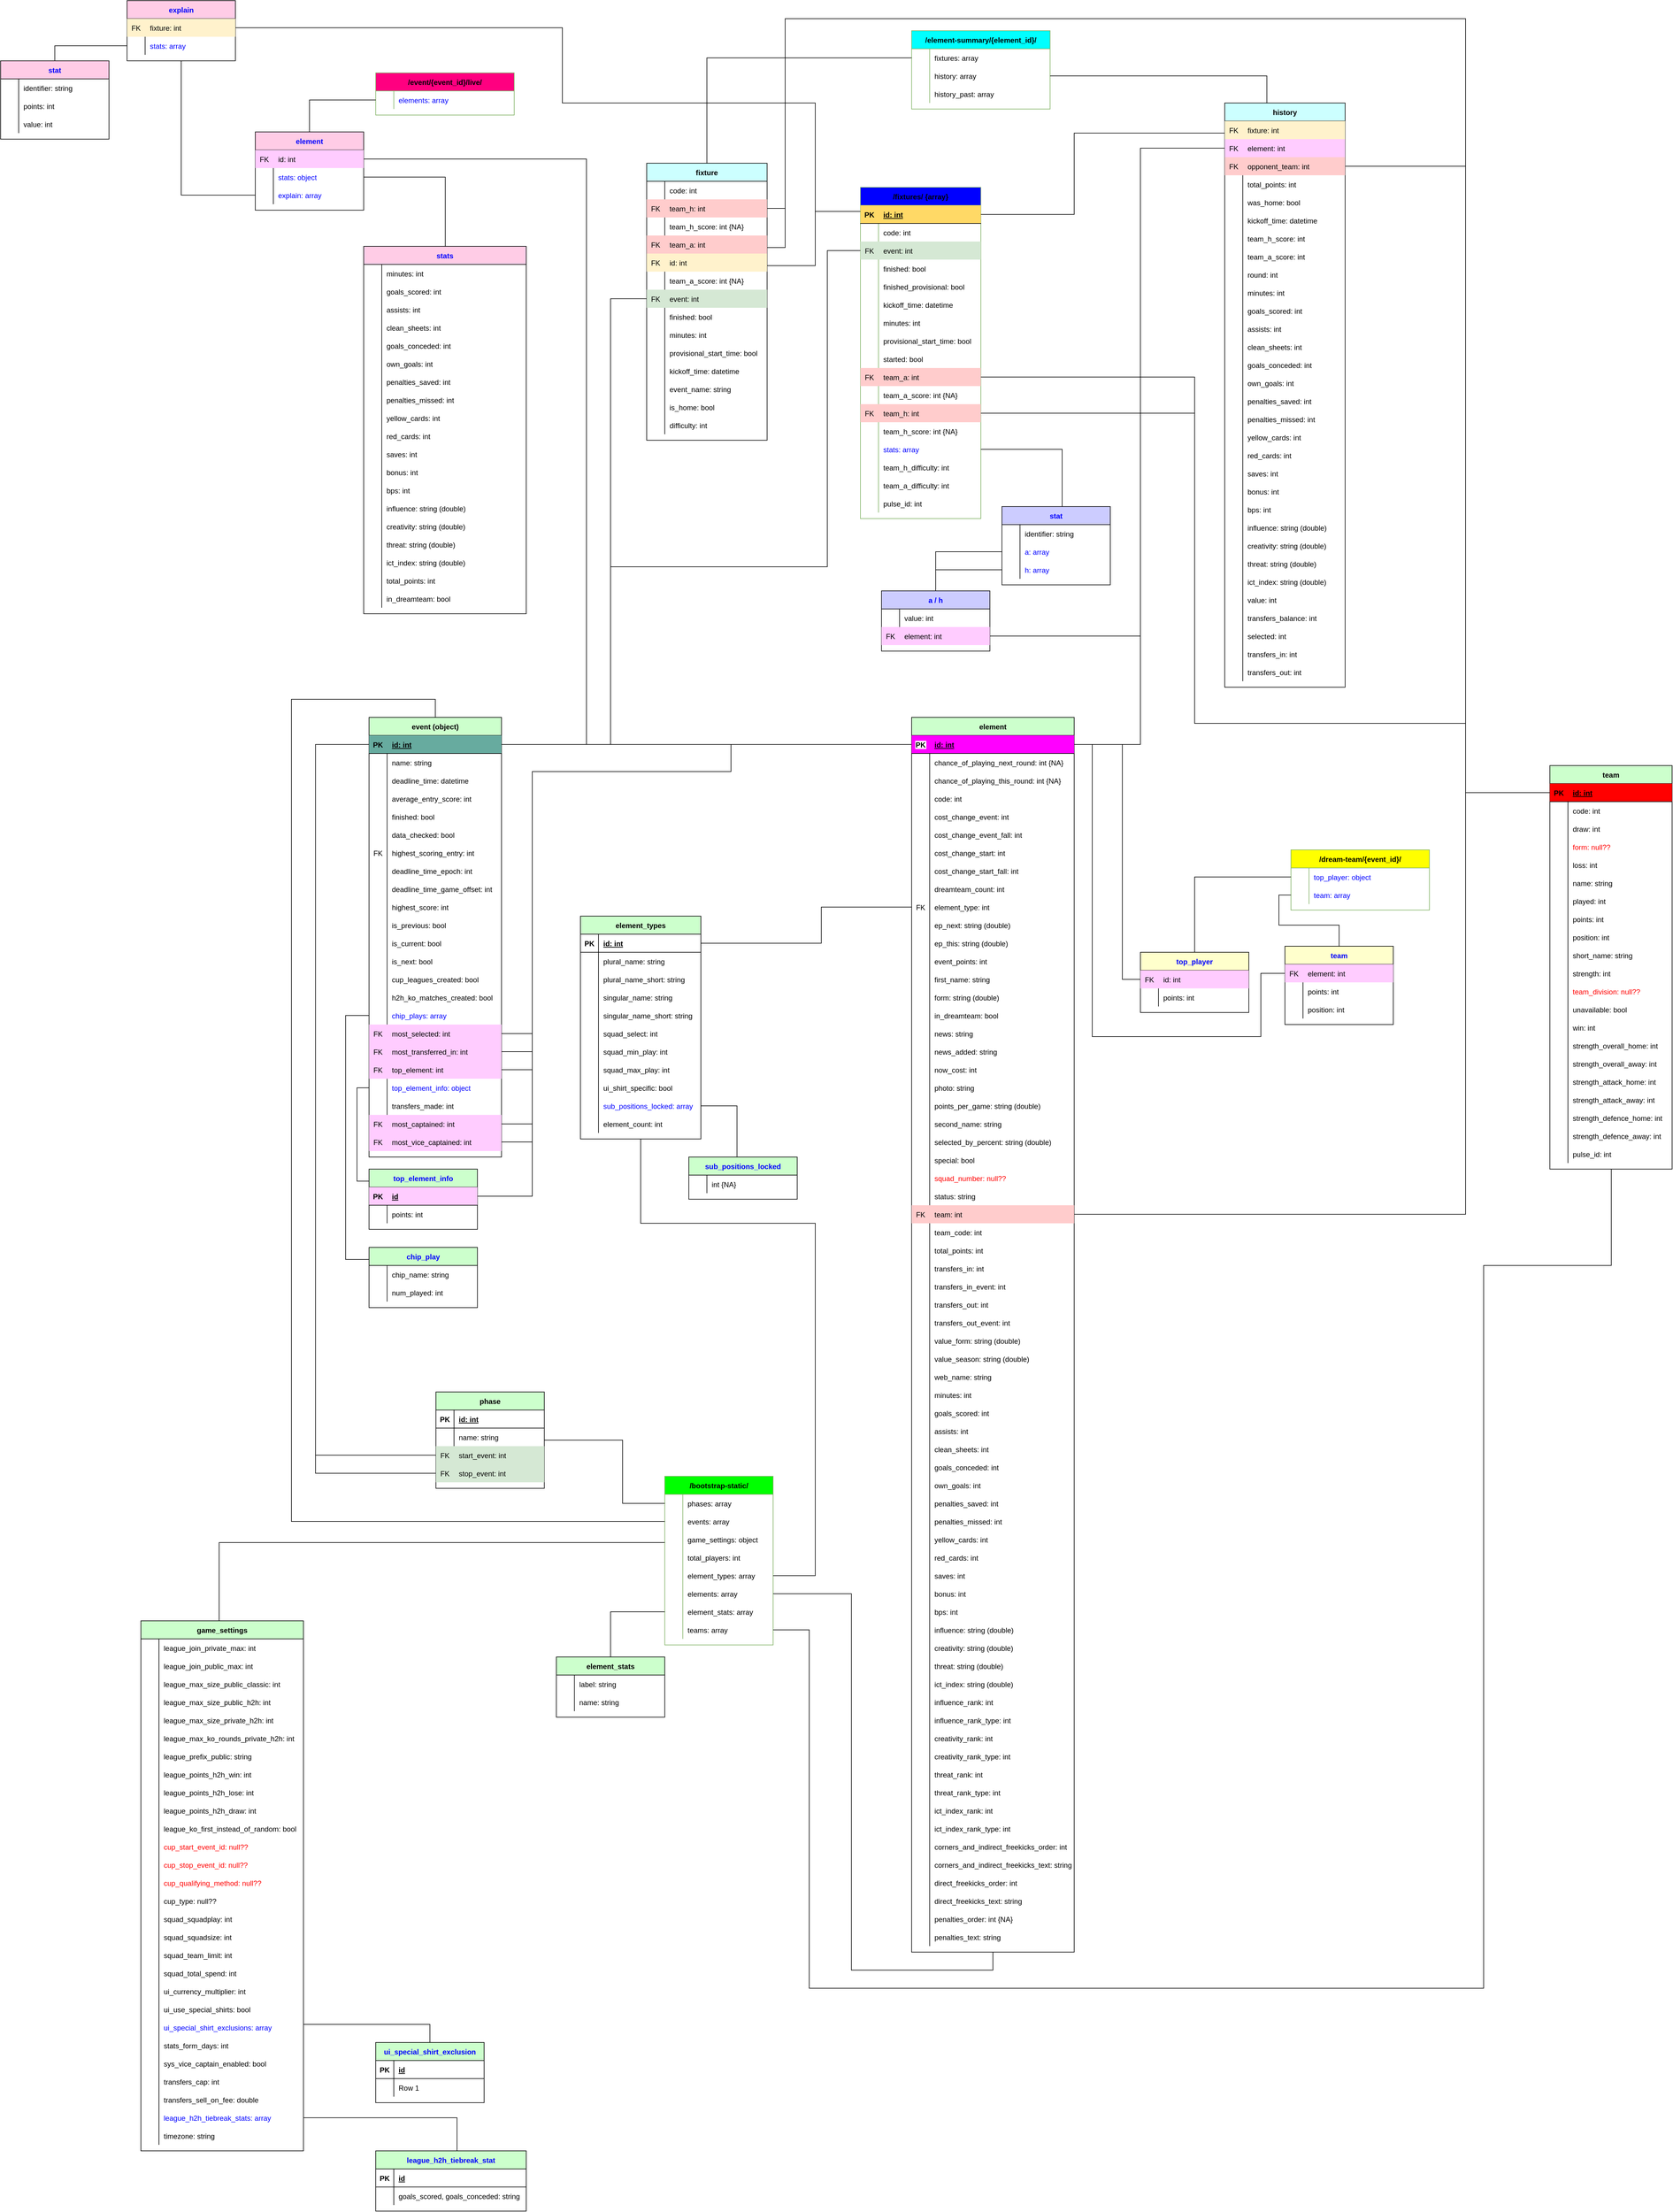 <mxfile version="19.0.3" type="device"><diagram id="SVArSFIZCKZEoTqg1E8V" name="Page-1"><mxGraphModel dx="3793" dy="4169" grid="1" gridSize="10" guides="1" tooltips="1" connect="1" arrows="1" fold="1" page="1" pageScale="1" pageWidth="827" pageHeight="1169" math="0" shadow="0"><root><mxCell id="0"/><mxCell id="1" parent="0"/><mxCell id="J_DXmN_oCJPDRhYNzhTq-1" value="event (object)" style="shape=table;startSize=30;container=1;collapsible=1;childLayout=tableLayout;fixedRows=1;rowLines=0;fontStyle=1;align=center;resizeLast=1;fillColor=#CCFFCC;" parent="1" vertex="1"><mxGeometry x="-191.11" width="220" height="730" as="geometry"/></mxCell><mxCell id="J_DXmN_oCJPDRhYNzhTq-2" value="" style="shape=tableRow;horizontal=0;startSize=0;swimlaneHead=0;swimlaneBody=0;fillColor=#67AB9F;collapsible=0;dropTarget=0;points=[[0,0.5],[1,0.5]];portConstraint=eastwest;top=0;left=0;right=0;bottom=1;" parent="J_DXmN_oCJPDRhYNzhTq-1" vertex="1"><mxGeometry y="30" width="220" height="30" as="geometry"/></mxCell><mxCell id="J_DXmN_oCJPDRhYNzhTq-3" value="PK" style="shape=partialRectangle;connectable=0;fillColor=none;top=0;left=0;bottom=0;right=0;fontStyle=1;overflow=hidden;" parent="J_DXmN_oCJPDRhYNzhTq-2" vertex="1"><mxGeometry width="30" height="30" as="geometry"><mxRectangle width="30" height="30" as="alternateBounds"/></mxGeometry></mxCell><mxCell id="J_DXmN_oCJPDRhYNzhTq-4" value="id: int" style="shape=partialRectangle;connectable=0;fillColor=none;top=0;left=0;bottom=0;right=0;align=left;spacingLeft=6;fontStyle=5;overflow=hidden;" parent="J_DXmN_oCJPDRhYNzhTq-2" vertex="1"><mxGeometry x="30" width="190" height="30" as="geometry"><mxRectangle width="190" height="30" as="alternateBounds"/></mxGeometry></mxCell><mxCell id="J_DXmN_oCJPDRhYNzhTq-5" value="" style="shape=tableRow;horizontal=0;startSize=0;swimlaneHead=0;swimlaneBody=0;fillColor=none;collapsible=0;dropTarget=0;points=[[0,0.5],[1,0.5]];portConstraint=eastwest;top=0;left=0;right=0;bottom=0;" parent="J_DXmN_oCJPDRhYNzhTq-1" vertex="1"><mxGeometry y="60" width="220" height="30" as="geometry"/></mxCell><mxCell id="J_DXmN_oCJPDRhYNzhTq-6" value="" style="shape=partialRectangle;connectable=0;fillColor=none;top=0;left=0;bottom=0;right=0;editable=1;overflow=hidden;" parent="J_DXmN_oCJPDRhYNzhTq-5" vertex="1"><mxGeometry width="30" height="30" as="geometry"><mxRectangle width="30" height="30" as="alternateBounds"/></mxGeometry></mxCell><mxCell id="J_DXmN_oCJPDRhYNzhTq-7" value="name: string" style="shape=partialRectangle;connectable=0;fillColor=none;top=0;left=0;bottom=0;right=0;align=left;spacingLeft=6;overflow=hidden;" parent="J_DXmN_oCJPDRhYNzhTq-5" vertex="1"><mxGeometry x="30" width="190" height="30" as="geometry"><mxRectangle width="190" height="30" as="alternateBounds"/></mxGeometry></mxCell><mxCell id="J_DXmN_oCJPDRhYNzhTq-8" value="" style="shape=tableRow;horizontal=0;startSize=0;swimlaneHead=0;swimlaneBody=0;fillColor=none;collapsible=0;dropTarget=0;points=[[0,0.5],[1,0.5]];portConstraint=eastwest;top=0;left=0;right=0;bottom=0;" parent="J_DXmN_oCJPDRhYNzhTq-1" vertex="1"><mxGeometry y="90" width="220" height="30" as="geometry"/></mxCell><mxCell id="J_DXmN_oCJPDRhYNzhTq-9" value="" style="shape=partialRectangle;connectable=0;fillColor=none;top=0;left=0;bottom=0;right=0;editable=1;overflow=hidden;" parent="J_DXmN_oCJPDRhYNzhTq-8" vertex="1"><mxGeometry width="30" height="30" as="geometry"><mxRectangle width="30" height="30" as="alternateBounds"/></mxGeometry></mxCell><mxCell id="J_DXmN_oCJPDRhYNzhTq-10" value="deadline_time: datetime" style="shape=partialRectangle;connectable=0;fillColor=none;top=0;left=0;bottom=0;right=0;align=left;spacingLeft=6;overflow=hidden;" parent="J_DXmN_oCJPDRhYNzhTq-8" vertex="1"><mxGeometry x="30" width="190" height="30" as="geometry"><mxRectangle width="190" height="30" as="alternateBounds"/></mxGeometry></mxCell><mxCell id="J_DXmN_oCJPDRhYNzhTq-11" value="" style="shape=tableRow;horizontal=0;startSize=0;swimlaneHead=0;swimlaneBody=0;fillColor=none;collapsible=0;dropTarget=0;points=[[0,0.5],[1,0.5]];portConstraint=eastwest;top=0;left=0;right=0;bottom=0;" parent="J_DXmN_oCJPDRhYNzhTq-1" vertex="1"><mxGeometry y="120" width="220" height="30" as="geometry"/></mxCell><mxCell id="J_DXmN_oCJPDRhYNzhTq-12" value="" style="shape=partialRectangle;connectable=0;fillColor=none;top=0;left=0;bottom=0;right=0;editable=1;overflow=hidden;" parent="J_DXmN_oCJPDRhYNzhTq-11" vertex="1"><mxGeometry width="30" height="30" as="geometry"><mxRectangle width="30" height="30" as="alternateBounds"/></mxGeometry></mxCell><mxCell id="J_DXmN_oCJPDRhYNzhTq-13" value="average_entry_score: int" style="shape=partialRectangle;connectable=0;fillColor=none;top=0;left=0;bottom=0;right=0;align=left;spacingLeft=6;overflow=hidden;" parent="J_DXmN_oCJPDRhYNzhTq-11" vertex="1"><mxGeometry x="30" width="190" height="30" as="geometry"><mxRectangle width="190" height="30" as="alternateBounds"/></mxGeometry></mxCell><mxCell id="XHMBuS4Q_mVcWacdnvUx-118" style="shape=tableRow;horizontal=0;startSize=0;swimlaneHead=0;swimlaneBody=0;fillColor=none;collapsible=0;dropTarget=0;points=[[0,0.5],[1,0.5]];portConstraint=eastwest;top=0;left=0;right=0;bottom=0;" parent="J_DXmN_oCJPDRhYNzhTq-1" vertex="1"><mxGeometry y="150" width="220" height="30" as="geometry"/></mxCell><mxCell id="XHMBuS4Q_mVcWacdnvUx-119" style="shape=partialRectangle;connectable=0;fillColor=none;top=0;left=0;bottom=0;right=0;editable=1;overflow=hidden;" parent="XHMBuS4Q_mVcWacdnvUx-118" vertex="1"><mxGeometry width="30" height="30" as="geometry"><mxRectangle width="30" height="30" as="alternateBounds"/></mxGeometry></mxCell><mxCell id="XHMBuS4Q_mVcWacdnvUx-120" value="finished: bool" style="shape=partialRectangle;connectable=0;fillColor=none;top=0;left=0;bottom=0;right=0;align=left;spacingLeft=6;overflow=hidden;" parent="XHMBuS4Q_mVcWacdnvUx-118" vertex="1"><mxGeometry x="30" width="190" height="30" as="geometry"><mxRectangle width="190" height="30" as="alternateBounds"/></mxGeometry></mxCell><mxCell id="XHMBuS4Q_mVcWacdnvUx-115" style="shape=tableRow;horizontal=0;startSize=0;swimlaneHead=0;swimlaneBody=0;fillColor=none;collapsible=0;dropTarget=0;points=[[0,0.5],[1,0.5]];portConstraint=eastwest;top=0;left=0;right=0;bottom=0;" parent="J_DXmN_oCJPDRhYNzhTq-1" vertex="1"><mxGeometry y="180" width="220" height="30" as="geometry"/></mxCell><mxCell id="XHMBuS4Q_mVcWacdnvUx-116" style="shape=partialRectangle;connectable=0;fillColor=none;top=0;left=0;bottom=0;right=0;editable=1;overflow=hidden;" parent="XHMBuS4Q_mVcWacdnvUx-115" vertex="1"><mxGeometry width="30" height="30" as="geometry"><mxRectangle width="30" height="30" as="alternateBounds"/></mxGeometry></mxCell><mxCell id="XHMBuS4Q_mVcWacdnvUx-117" value="data_checked: bool" style="shape=partialRectangle;connectable=0;fillColor=none;top=0;left=0;bottom=0;right=0;align=left;spacingLeft=6;overflow=hidden;" parent="XHMBuS4Q_mVcWacdnvUx-115" vertex="1"><mxGeometry x="30" width="190" height="30" as="geometry"><mxRectangle width="190" height="30" as="alternateBounds"/></mxGeometry></mxCell><mxCell id="XHMBuS4Q_mVcWacdnvUx-112" style="shape=tableRow;horizontal=0;startSize=0;swimlaneHead=0;swimlaneBody=0;fillColor=none;collapsible=0;dropTarget=0;points=[[0,0.5],[1,0.5]];portConstraint=eastwest;top=0;left=0;right=0;bottom=0;" parent="J_DXmN_oCJPDRhYNzhTq-1" vertex="1"><mxGeometry y="210" width="220" height="30" as="geometry"/></mxCell><mxCell id="XHMBuS4Q_mVcWacdnvUx-113" value="FK" style="shape=partialRectangle;connectable=0;fillColor=none;top=0;left=0;bottom=0;right=0;editable=1;overflow=hidden;" parent="XHMBuS4Q_mVcWacdnvUx-112" vertex="1"><mxGeometry width="30" height="30" as="geometry"><mxRectangle width="30" height="30" as="alternateBounds"/></mxGeometry></mxCell><mxCell id="XHMBuS4Q_mVcWacdnvUx-114" value="highest_scoring_entry: int" style="shape=partialRectangle;connectable=0;fillColor=none;top=0;left=0;bottom=0;right=0;align=left;spacingLeft=6;overflow=hidden;" parent="XHMBuS4Q_mVcWacdnvUx-112" vertex="1"><mxGeometry x="30" width="190" height="30" as="geometry"><mxRectangle width="190" height="30" as="alternateBounds"/></mxGeometry></mxCell><mxCell id="XHMBuS4Q_mVcWacdnvUx-109" style="shape=tableRow;horizontal=0;startSize=0;swimlaneHead=0;swimlaneBody=0;fillColor=none;collapsible=0;dropTarget=0;points=[[0,0.5],[1,0.5]];portConstraint=eastwest;top=0;left=0;right=0;bottom=0;" parent="J_DXmN_oCJPDRhYNzhTq-1" vertex="1"><mxGeometry y="240" width="220" height="30" as="geometry"/></mxCell><mxCell id="XHMBuS4Q_mVcWacdnvUx-110" style="shape=partialRectangle;connectable=0;fillColor=none;top=0;left=0;bottom=0;right=0;editable=1;overflow=hidden;" parent="XHMBuS4Q_mVcWacdnvUx-109" vertex="1"><mxGeometry width="30" height="30" as="geometry"><mxRectangle width="30" height="30" as="alternateBounds"/></mxGeometry></mxCell><mxCell id="XHMBuS4Q_mVcWacdnvUx-111" value="deadline_time_epoch: int" style="shape=partialRectangle;connectable=0;fillColor=none;top=0;left=0;bottom=0;right=0;align=left;spacingLeft=6;overflow=hidden;" parent="XHMBuS4Q_mVcWacdnvUx-109" vertex="1"><mxGeometry x="30" width="190" height="30" as="geometry"><mxRectangle width="190" height="30" as="alternateBounds"/></mxGeometry></mxCell><mxCell id="XHMBuS4Q_mVcWacdnvUx-106" style="shape=tableRow;horizontal=0;startSize=0;swimlaneHead=0;swimlaneBody=0;fillColor=none;collapsible=0;dropTarget=0;points=[[0,0.5],[1,0.5]];portConstraint=eastwest;top=0;left=0;right=0;bottom=0;" parent="J_DXmN_oCJPDRhYNzhTq-1" vertex="1"><mxGeometry y="270" width="220" height="30" as="geometry"/></mxCell><mxCell id="XHMBuS4Q_mVcWacdnvUx-107" style="shape=partialRectangle;connectable=0;fillColor=none;top=0;left=0;bottom=0;right=0;editable=1;overflow=hidden;" parent="XHMBuS4Q_mVcWacdnvUx-106" vertex="1"><mxGeometry width="30" height="30" as="geometry"><mxRectangle width="30" height="30" as="alternateBounds"/></mxGeometry></mxCell><mxCell id="XHMBuS4Q_mVcWacdnvUx-108" value="deadline_time_game_offset: int" style="shape=partialRectangle;connectable=0;fillColor=none;top=0;left=0;bottom=0;right=0;align=left;spacingLeft=6;overflow=hidden;" parent="XHMBuS4Q_mVcWacdnvUx-106" vertex="1"><mxGeometry x="30" width="190" height="30" as="geometry"><mxRectangle width="190" height="30" as="alternateBounds"/></mxGeometry></mxCell><mxCell id="XHMBuS4Q_mVcWacdnvUx-103" style="shape=tableRow;horizontal=0;startSize=0;swimlaneHead=0;swimlaneBody=0;fillColor=none;collapsible=0;dropTarget=0;points=[[0,0.5],[1,0.5]];portConstraint=eastwest;top=0;left=0;right=0;bottom=0;" parent="J_DXmN_oCJPDRhYNzhTq-1" vertex="1"><mxGeometry y="300" width="220" height="30" as="geometry"/></mxCell><mxCell id="XHMBuS4Q_mVcWacdnvUx-104" style="shape=partialRectangle;connectable=0;fillColor=none;top=0;left=0;bottom=0;right=0;editable=1;overflow=hidden;" parent="XHMBuS4Q_mVcWacdnvUx-103" vertex="1"><mxGeometry width="30" height="30" as="geometry"><mxRectangle width="30" height="30" as="alternateBounds"/></mxGeometry></mxCell><mxCell id="XHMBuS4Q_mVcWacdnvUx-105" value="highest_score: int" style="shape=partialRectangle;connectable=0;fillColor=none;top=0;left=0;bottom=0;right=0;align=left;spacingLeft=6;overflow=hidden;" parent="XHMBuS4Q_mVcWacdnvUx-103" vertex="1"><mxGeometry x="30" width="190" height="30" as="geometry"><mxRectangle width="190" height="30" as="alternateBounds"/></mxGeometry></mxCell><mxCell id="XHMBuS4Q_mVcWacdnvUx-100" style="shape=tableRow;horizontal=0;startSize=0;swimlaneHead=0;swimlaneBody=0;fillColor=none;collapsible=0;dropTarget=0;points=[[0,0.5],[1,0.5]];portConstraint=eastwest;top=0;left=0;right=0;bottom=0;" parent="J_DXmN_oCJPDRhYNzhTq-1" vertex="1"><mxGeometry y="330" width="220" height="30" as="geometry"/></mxCell><mxCell id="XHMBuS4Q_mVcWacdnvUx-101" style="shape=partialRectangle;connectable=0;fillColor=none;top=0;left=0;bottom=0;right=0;editable=1;overflow=hidden;" parent="XHMBuS4Q_mVcWacdnvUx-100" vertex="1"><mxGeometry width="30" height="30" as="geometry"><mxRectangle width="30" height="30" as="alternateBounds"/></mxGeometry></mxCell><mxCell id="XHMBuS4Q_mVcWacdnvUx-102" value="is_previous: bool" style="shape=partialRectangle;connectable=0;fillColor=none;top=0;left=0;bottom=0;right=0;align=left;spacingLeft=6;overflow=hidden;" parent="XHMBuS4Q_mVcWacdnvUx-100" vertex="1"><mxGeometry x="30" width="190" height="30" as="geometry"><mxRectangle width="190" height="30" as="alternateBounds"/></mxGeometry></mxCell><mxCell id="XHMBuS4Q_mVcWacdnvUx-97" style="shape=tableRow;horizontal=0;startSize=0;swimlaneHead=0;swimlaneBody=0;fillColor=none;collapsible=0;dropTarget=0;points=[[0,0.5],[1,0.5]];portConstraint=eastwest;top=0;left=0;right=0;bottom=0;" parent="J_DXmN_oCJPDRhYNzhTq-1" vertex="1"><mxGeometry y="360" width="220" height="30" as="geometry"/></mxCell><mxCell id="XHMBuS4Q_mVcWacdnvUx-98" style="shape=partialRectangle;connectable=0;fillColor=none;top=0;left=0;bottom=0;right=0;editable=1;overflow=hidden;" parent="XHMBuS4Q_mVcWacdnvUx-97" vertex="1"><mxGeometry width="30" height="30" as="geometry"><mxRectangle width="30" height="30" as="alternateBounds"/></mxGeometry></mxCell><mxCell id="XHMBuS4Q_mVcWacdnvUx-99" value="is_current: bool" style="shape=partialRectangle;connectable=0;fillColor=none;top=0;left=0;bottom=0;right=0;align=left;spacingLeft=6;overflow=hidden;" parent="XHMBuS4Q_mVcWacdnvUx-97" vertex="1"><mxGeometry x="30" width="190" height="30" as="geometry"><mxRectangle width="190" height="30" as="alternateBounds"/></mxGeometry></mxCell><mxCell id="XHMBuS4Q_mVcWacdnvUx-130" style="shape=tableRow;horizontal=0;startSize=0;swimlaneHead=0;swimlaneBody=0;fillColor=none;collapsible=0;dropTarget=0;points=[[0,0.5],[1,0.5]];portConstraint=eastwest;top=0;left=0;right=0;bottom=0;" parent="J_DXmN_oCJPDRhYNzhTq-1" vertex="1"><mxGeometry y="390" width="220" height="30" as="geometry"/></mxCell><mxCell id="XHMBuS4Q_mVcWacdnvUx-131" style="shape=partialRectangle;connectable=0;fillColor=none;top=0;left=0;bottom=0;right=0;editable=1;overflow=hidden;" parent="XHMBuS4Q_mVcWacdnvUx-130" vertex="1"><mxGeometry width="30" height="30" as="geometry"><mxRectangle width="30" height="30" as="alternateBounds"/></mxGeometry></mxCell><mxCell id="XHMBuS4Q_mVcWacdnvUx-132" value="is_next: bool" style="shape=partialRectangle;connectable=0;fillColor=none;top=0;left=0;bottom=0;right=0;align=left;spacingLeft=6;overflow=hidden;" parent="XHMBuS4Q_mVcWacdnvUx-130" vertex="1"><mxGeometry x="30" width="190" height="30" as="geometry"><mxRectangle width="190" height="30" as="alternateBounds"/></mxGeometry></mxCell><mxCell id="XHMBuS4Q_mVcWacdnvUx-127" style="shape=tableRow;horizontal=0;startSize=0;swimlaneHead=0;swimlaneBody=0;fillColor=none;collapsible=0;dropTarget=0;points=[[0,0.5],[1,0.5]];portConstraint=eastwest;top=0;left=0;right=0;bottom=0;" parent="J_DXmN_oCJPDRhYNzhTq-1" vertex="1"><mxGeometry y="420" width="220" height="30" as="geometry"/></mxCell><mxCell id="XHMBuS4Q_mVcWacdnvUx-128" style="shape=partialRectangle;connectable=0;fillColor=none;top=0;left=0;bottom=0;right=0;editable=1;overflow=hidden;" parent="XHMBuS4Q_mVcWacdnvUx-127" vertex="1"><mxGeometry width="30" height="30" as="geometry"><mxRectangle width="30" height="30" as="alternateBounds"/></mxGeometry></mxCell><mxCell id="XHMBuS4Q_mVcWacdnvUx-129" value="cup_leagues_created: bool" style="shape=partialRectangle;connectable=0;fillColor=none;top=0;left=0;bottom=0;right=0;align=left;spacingLeft=6;overflow=hidden;" parent="XHMBuS4Q_mVcWacdnvUx-127" vertex="1"><mxGeometry x="30" width="190" height="30" as="geometry"><mxRectangle width="190" height="30" as="alternateBounds"/></mxGeometry></mxCell><mxCell id="XHMBuS4Q_mVcWacdnvUx-124" style="shape=tableRow;horizontal=0;startSize=0;swimlaneHead=0;swimlaneBody=0;fillColor=none;collapsible=0;dropTarget=0;points=[[0,0.5],[1,0.5]];portConstraint=eastwest;top=0;left=0;right=0;bottom=0;" parent="J_DXmN_oCJPDRhYNzhTq-1" vertex="1"><mxGeometry y="450" width="220" height="30" as="geometry"/></mxCell><mxCell id="XHMBuS4Q_mVcWacdnvUx-125" style="shape=partialRectangle;connectable=0;fillColor=none;top=0;left=0;bottom=0;right=0;editable=1;overflow=hidden;" parent="XHMBuS4Q_mVcWacdnvUx-124" vertex="1"><mxGeometry width="30" height="30" as="geometry"><mxRectangle width="30" height="30" as="alternateBounds"/></mxGeometry></mxCell><mxCell id="XHMBuS4Q_mVcWacdnvUx-126" value="h2h_ko_matches_created: bool" style="shape=partialRectangle;connectable=0;fillColor=none;top=0;left=0;bottom=0;right=0;align=left;spacingLeft=6;overflow=hidden;" parent="XHMBuS4Q_mVcWacdnvUx-124" vertex="1"><mxGeometry x="30" width="190" height="30" as="geometry"><mxRectangle width="190" height="30" as="alternateBounds"/></mxGeometry></mxCell><mxCell id="XHMBuS4Q_mVcWacdnvUx-121" style="shape=tableRow;horizontal=0;startSize=0;swimlaneHead=0;swimlaneBody=0;fillColor=none;collapsible=0;dropTarget=0;points=[[0,0.5],[1,0.5]];portConstraint=eastwest;top=0;left=0;right=0;bottom=0;" parent="J_DXmN_oCJPDRhYNzhTq-1" vertex="1"><mxGeometry y="480" width="220" height="30" as="geometry"/></mxCell><mxCell id="XHMBuS4Q_mVcWacdnvUx-122" style="shape=partialRectangle;connectable=0;fillColor=none;top=0;left=0;bottom=0;right=0;editable=1;overflow=hidden;" parent="XHMBuS4Q_mVcWacdnvUx-121" vertex="1"><mxGeometry width="30" height="30" as="geometry"><mxRectangle width="30" height="30" as="alternateBounds"/></mxGeometry></mxCell><mxCell id="XHMBuS4Q_mVcWacdnvUx-123" value="chip_plays: array" style="shape=partialRectangle;connectable=0;fillColor=none;top=0;left=0;bottom=0;right=0;align=left;spacingLeft=6;overflow=hidden;fontColor=#0000FF;" parent="XHMBuS4Q_mVcWacdnvUx-121" vertex="1"><mxGeometry x="30" width="190" height="30" as="geometry"><mxRectangle width="190" height="30" as="alternateBounds"/></mxGeometry></mxCell><mxCell id="XHMBuS4Q_mVcWacdnvUx-155" style="shape=tableRow;horizontal=0;startSize=0;swimlaneHead=0;swimlaneBody=0;fillColor=#FFCCFF;collapsible=0;dropTarget=0;points=[[0,0.5],[1,0.5]];portConstraint=eastwest;top=0;left=0;right=0;bottom=0;" parent="J_DXmN_oCJPDRhYNzhTq-1" vertex="1"><mxGeometry y="510" width="220" height="30" as="geometry"/></mxCell><mxCell id="XHMBuS4Q_mVcWacdnvUx-156" value="FK" style="shape=partialRectangle;connectable=0;fillColor=none;top=0;left=0;bottom=0;right=0;editable=1;overflow=hidden;" parent="XHMBuS4Q_mVcWacdnvUx-155" vertex="1"><mxGeometry width="30" height="30" as="geometry"><mxRectangle width="30" height="30" as="alternateBounds"/></mxGeometry></mxCell><mxCell id="XHMBuS4Q_mVcWacdnvUx-157" value="most_selected: int" style="shape=partialRectangle;connectable=0;fillColor=none;top=0;left=0;bottom=0;right=0;align=left;spacingLeft=6;overflow=hidden;" parent="XHMBuS4Q_mVcWacdnvUx-155" vertex="1"><mxGeometry x="30" width="190" height="30" as="geometry"><mxRectangle width="190" height="30" as="alternateBounds"/></mxGeometry></mxCell><mxCell id="XHMBuS4Q_mVcWacdnvUx-152" style="shape=tableRow;horizontal=0;startSize=0;swimlaneHead=0;swimlaneBody=0;fillColor=#FFCCFF;collapsible=0;dropTarget=0;points=[[0,0.5],[1,0.5]];portConstraint=eastwest;top=0;left=0;right=0;bottom=0;" parent="J_DXmN_oCJPDRhYNzhTq-1" vertex="1"><mxGeometry y="540" width="220" height="30" as="geometry"/></mxCell><mxCell id="XHMBuS4Q_mVcWacdnvUx-153" value="FK" style="shape=partialRectangle;connectable=0;fillColor=none;top=0;left=0;bottom=0;right=0;editable=1;overflow=hidden;" parent="XHMBuS4Q_mVcWacdnvUx-152" vertex="1"><mxGeometry width="30" height="30" as="geometry"><mxRectangle width="30" height="30" as="alternateBounds"/></mxGeometry></mxCell><mxCell id="XHMBuS4Q_mVcWacdnvUx-154" value="most_transferred_in: int" style="shape=partialRectangle;connectable=0;fillColor=none;top=0;left=0;bottom=0;right=0;align=left;spacingLeft=6;overflow=hidden;" parent="XHMBuS4Q_mVcWacdnvUx-152" vertex="1"><mxGeometry x="30" width="190" height="30" as="geometry"><mxRectangle width="190" height="30" as="alternateBounds"/></mxGeometry></mxCell><mxCell id="XHMBuS4Q_mVcWacdnvUx-149" style="shape=tableRow;horizontal=0;startSize=0;swimlaneHead=0;swimlaneBody=0;fillColor=#FFCCFF;collapsible=0;dropTarget=0;points=[[0,0.5],[1,0.5]];portConstraint=eastwest;top=0;left=0;right=0;bottom=0;" parent="J_DXmN_oCJPDRhYNzhTq-1" vertex="1"><mxGeometry y="570" width="220" height="30" as="geometry"/></mxCell><mxCell id="XHMBuS4Q_mVcWacdnvUx-150" value="FK" style="shape=partialRectangle;connectable=0;fillColor=none;top=0;left=0;bottom=0;right=0;editable=1;overflow=hidden;" parent="XHMBuS4Q_mVcWacdnvUx-149" vertex="1"><mxGeometry width="30" height="30" as="geometry"><mxRectangle width="30" height="30" as="alternateBounds"/></mxGeometry></mxCell><mxCell id="XHMBuS4Q_mVcWacdnvUx-151" value="top_element: int" style="shape=partialRectangle;connectable=0;fillColor=none;top=0;left=0;bottom=0;right=0;align=left;spacingLeft=6;overflow=hidden;" parent="XHMBuS4Q_mVcWacdnvUx-149" vertex="1"><mxGeometry x="30" width="190" height="30" as="geometry"><mxRectangle width="190" height="30" as="alternateBounds"/></mxGeometry></mxCell><mxCell id="XHMBuS4Q_mVcWacdnvUx-146" style="shape=tableRow;horizontal=0;startSize=0;swimlaneHead=0;swimlaneBody=0;fillColor=none;collapsible=0;dropTarget=0;points=[[0,0.5],[1,0.5]];portConstraint=eastwest;top=0;left=0;right=0;bottom=0;" parent="J_DXmN_oCJPDRhYNzhTq-1" vertex="1"><mxGeometry y="600" width="220" height="30" as="geometry"/></mxCell><mxCell id="XHMBuS4Q_mVcWacdnvUx-147" style="shape=partialRectangle;connectable=0;fillColor=none;top=0;left=0;bottom=0;right=0;editable=1;overflow=hidden;" parent="XHMBuS4Q_mVcWacdnvUx-146" vertex="1"><mxGeometry width="30" height="30" as="geometry"><mxRectangle width="30" height="30" as="alternateBounds"/></mxGeometry></mxCell><mxCell id="XHMBuS4Q_mVcWacdnvUx-148" value="top_element_info: object" style="shape=partialRectangle;connectable=0;fillColor=none;top=0;left=0;bottom=0;right=0;align=left;spacingLeft=6;overflow=hidden;fontColor=#0000FF;" parent="XHMBuS4Q_mVcWacdnvUx-146" vertex="1"><mxGeometry x="30" width="190" height="30" as="geometry"><mxRectangle width="190" height="30" as="alternateBounds"/></mxGeometry></mxCell><mxCell id="XHMBuS4Q_mVcWacdnvUx-180" style="shape=tableRow;horizontal=0;startSize=0;swimlaneHead=0;swimlaneBody=0;fillColor=none;collapsible=0;dropTarget=0;points=[[0,0.5],[1,0.5]];portConstraint=eastwest;top=0;left=0;right=0;bottom=0;" parent="J_DXmN_oCJPDRhYNzhTq-1" vertex="1"><mxGeometry y="630" width="220" height="30" as="geometry"/></mxCell><mxCell id="XHMBuS4Q_mVcWacdnvUx-181" style="shape=partialRectangle;connectable=0;fillColor=none;top=0;left=0;bottom=0;right=0;editable=1;overflow=hidden;" parent="XHMBuS4Q_mVcWacdnvUx-180" vertex="1"><mxGeometry width="30" height="30" as="geometry"><mxRectangle width="30" height="30" as="alternateBounds"/></mxGeometry></mxCell><mxCell id="XHMBuS4Q_mVcWacdnvUx-182" value="transfers_made: int" style="shape=partialRectangle;connectable=0;fillColor=none;top=0;left=0;bottom=0;right=0;align=left;spacingLeft=6;overflow=hidden;" parent="XHMBuS4Q_mVcWacdnvUx-180" vertex="1"><mxGeometry x="30" width="190" height="30" as="geometry"><mxRectangle width="190" height="30" as="alternateBounds"/></mxGeometry></mxCell><mxCell id="XHMBuS4Q_mVcWacdnvUx-177" style="shape=tableRow;horizontal=0;startSize=0;swimlaneHead=0;swimlaneBody=0;fillColor=#FFCCFF;collapsible=0;dropTarget=0;points=[[0,0.5],[1,0.5]];portConstraint=eastwest;top=0;left=0;right=0;bottom=0;" parent="J_DXmN_oCJPDRhYNzhTq-1" vertex="1"><mxGeometry y="660" width="220" height="30" as="geometry"/></mxCell><mxCell id="XHMBuS4Q_mVcWacdnvUx-178" value="FK" style="shape=partialRectangle;connectable=0;fillColor=none;top=0;left=0;bottom=0;right=0;editable=1;overflow=hidden;" parent="XHMBuS4Q_mVcWacdnvUx-177" vertex="1"><mxGeometry width="30" height="30" as="geometry"><mxRectangle width="30" height="30" as="alternateBounds"/></mxGeometry></mxCell><mxCell id="XHMBuS4Q_mVcWacdnvUx-179" value="most_captained: int" style="shape=partialRectangle;connectable=0;fillColor=none;top=0;left=0;bottom=0;right=0;align=left;spacingLeft=6;overflow=hidden;" parent="XHMBuS4Q_mVcWacdnvUx-177" vertex="1"><mxGeometry x="30" width="190" height="30" as="geometry"><mxRectangle width="190" height="30" as="alternateBounds"/></mxGeometry></mxCell><mxCell id="XHMBuS4Q_mVcWacdnvUx-174" style="shape=tableRow;horizontal=0;startSize=0;swimlaneHead=0;swimlaneBody=0;fillColor=#FFCCFF;collapsible=0;dropTarget=0;points=[[0,0.5],[1,0.5]];portConstraint=eastwest;top=0;left=0;right=0;bottom=0;" parent="J_DXmN_oCJPDRhYNzhTq-1" vertex="1"><mxGeometry y="690" width="220" height="30" as="geometry"/></mxCell><mxCell id="XHMBuS4Q_mVcWacdnvUx-175" value="FK" style="shape=partialRectangle;connectable=0;fillColor=none;top=0;left=0;bottom=0;right=0;editable=1;overflow=hidden;" parent="XHMBuS4Q_mVcWacdnvUx-174" vertex="1"><mxGeometry width="30" height="30" as="geometry"><mxRectangle width="30" height="30" as="alternateBounds"/></mxGeometry></mxCell><mxCell id="XHMBuS4Q_mVcWacdnvUx-176" value="most_vice_captained: int" style="shape=partialRectangle;connectable=0;fillColor=none;top=0;left=0;bottom=0;right=0;align=left;spacingLeft=6;overflow=hidden;" parent="XHMBuS4Q_mVcWacdnvUx-174" vertex="1"><mxGeometry x="30" width="190" height="30" as="geometry"><mxRectangle width="190" height="30" as="alternateBounds"/></mxGeometry></mxCell><mxCell id="XHMBuS4Q_mVcWacdnvUx-583" style="edgeStyle=orthogonalEdgeStyle;rounded=0;orthogonalLoop=1;jettySize=auto;html=1;exitX=1;exitY=0.5;exitDx=0;exitDy=0;fontColor=#000000;endArrow=none;endFill=0;" parent="J_DXmN_oCJPDRhYNzhTq-1" source="XHMBuS4Q_mVcWacdnvUx-152" target="XHMBuS4Q_mVcWacdnvUx-152" edge="1"><mxGeometry relative="1" as="geometry"/></mxCell><mxCell id="XHMBuS4Q_mVcWacdnvUx-1" value="game_settings" style="shape=table;startSize=30;container=1;collapsible=1;childLayout=tableLayout;fixedRows=1;rowLines=0;fontStyle=1;align=center;resizeLast=1;fillColor=#CCFFCC;" parent="1" vertex="1"><mxGeometry x="-570" y="1500" width="270" height="880" as="geometry"><mxRectangle x="240" y="10" width="120" height="30" as="alternateBounds"/></mxGeometry></mxCell><mxCell id="XHMBuS4Q_mVcWacdnvUx-5" value="" style="shape=tableRow;horizontal=0;startSize=0;swimlaneHead=0;swimlaneBody=0;fillColor=none;collapsible=0;dropTarget=0;points=[[0,0.5],[1,0.5]];portConstraint=eastwest;top=0;left=0;right=0;bottom=0;" parent="XHMBuS4Q_mVcWacdnvUx-1" vertex="1"><mxGeometry y="30" width="270" height="30" as="geometry"/></mxCell><mxCell id="XHMBuS4Q_mVcWacdnvUx-6" value="" style="shape=partialRectangle;connectable=0;fillColor=none;top=0;left=0;bottom=0;right=0;editable=1;overflow=hidden;" parent="XHMBuS4Q_mVcWacdnvUx-5" vertex="1"><mxGeometry width="30" height="30" as="geometry"><mxRectangle width="30" height="30" as="alternateBounds"/></mxGeometry></mxCell><mxCell id="XHMBuS4Q_mVcWacdnvUx-7" value="league_join_private_max: int" style="shape=partialRectangle;connectable=0;fillColor=none;top=0;left=0;bottom=0;right=0;align=left;spacingLeft=6;overflow=hidden;" parent="XHMBuS4Q_mVcWacdnvUx-5" vertex="1"><mxGeometry x="30" width="240" height="30" as="geometry"><mxRectangle width="240" height="30" as="alternateBounds"/></mxGeometry></mxCell><mxCell id="XHMBuS4Q_mVcWacdnvUx-8" value="" style="shape=tableRow;horizontal=0;startSize=0;swimlaneHead=0;swimlaneBody=0;fillColor=none;collapsible=0;dropTarget=0;points=[[0,0.5],[1,0.5]];portConstraint=eastwest;top=0;left=0;right=0;bottom=0;" parent="XHMBuS4Q_mVcWacdnvUx-1" vertex="1"><mxGeometry y="60" width="270" height="30" as="geometry"/></mxCell><mxCell id="XHMBuS4Q_mVcWacdnvUx-9" value="" style="shape=partialRectangle;connectable=0;fillColor=none;top=0;left=0;bottom=0;right=0;editable=1;overflow=hidden;" parent="XHMBuS4Q_mVcWacdnvUx-8" vertex="1"><mxGeometry width="30" height="30" as="geometry"><mxRectangle width="30" height="30" as="alternateBounds"/></mxGeometry></mxCell><mxCell id="XHMBuS4Q_mVcWacdnvUx-10" value="league_join_public_max: int" style="shape=partialRectangle;connectable=0;fillColor=none;top=0;left=0;bottom=0;right=0;align=left;spacingLeft=6;overflow=hidden;" parent="XHMBuS4Q_mVcWacdnvUx-8" vertex="1"><mxGeometry x="30" width="240" height="30" as="geometry"><mxRectangle width="240" height="30" as="alternateBounds"/></mxGeometry></mxCell><mxCell id="XHMBuS4Q_mVcWacdnvUx-213" style="shape=tableRow;horizontal=0;startSize=0;swimlaneHead=0;swimlaneBody=0;fillColor=none;collapsible=0;dropTarget=0;points=[[0,0.5],[1,0.5]];portConstraint=eastwest;top=0;left=0;right=0;bottom=0;" parent="XHMBuS4Q_mVcWacdnvUx-1" vertex="1"><mxGeometry y="90" width="270" height="30" as="geometry"/></mxCell><mxCell id="XHMBuS4Q_mVcWacdnvUx-214" style="shape=partialRectangle;connectable=0;fillColor=none;top=0;left=0;bottom=0;right=0;editable=1;overflow=hidden;" parent="XHMBuS4Q_mVcWacdnvUx-213" vertex="1"><mxGeometry width="30" height="30" as="geometry"><mxRectangle width="30" height="30" as="alternateBounds"/></mxGeometry></mxCell><mxCell id="XHMBuS4Q_mVcWacdnvUx-215" value="league_max_size_public_classic: int" style="shape=partialRectangle;connectable=0;fillColor=none;top=0;left=0;bottom=0;right=0;align=left;spacingLeft=6;overflow=hidden;" parent="XHMBuS4Q_mVcWacdnvUx-213" vertex="1"><mxGeometry x="30" width="240" height="30" as="geometry"><mxRectangle width="240" height="30" as="alternateBounds"/></mxGeometry></mxCell><mxCell id="XHMBuS4Q_mVcWacdnvUx-210" style="shape=tableRow;horizontal=0;startSize=0;swimlaneHead=0;swimlaneBody=0;fillColor=none;collapsible=0;dropTarget=0;points=[[0,0.5],[1,0.5]];portConstraint=eastwest;top=0;left=0;right=0;bottom=0;" parent="XHMBuS4Q_mVcWacdnvUx-1" vertex="1"><mxGeometry y="120" width="270" height="30" as="geometry"/></mxCell><mxCell id="XHMBuS4Q_mVcWacdnvUx-211" style="shape=partialRectangle;connectable=0;fillColor=none;top=0;left=0;bottom=0;right=0;editable=1;overflow=hidden;" parent="XHMBuS4Q_mVcWacdnvUx-210" vertex="1"><mxGeometry width="30" height="30" as="geometry"><mxRectangle width="30" height="30" as="alternateBounds"/></mxGeometry></mxCell><mxCell id="XHMBuS4Q_mVcWacdnvUx-212" value="league_max_size_public_h2h: int" style="shape=partialRectangle;connectable=0;fillColor=none;top=0;left=0;bottom=0;right=0;align=left;spacingLeft=6;overflow=hidden;" parent="XHMBuS4Q_mVcWacdnvUx-210" vertex="1"><mxGeometry x="30" width="240" height="30" as="geometry"><mxRectangle width="240" height="30" as="alternateBounds"/></mxGeometry></mxCell><mxCell id="XHMBuS4Q_mVcWacdnvUx-207" style="shape=tableRow;horizontal=0;startSize=0;swimlaneHead=0;swimlaneBody=0;fillColor=none;collapsible=0;dropTarget=0;points=[[0,0.5],[1,0.5]];portConstraint=eastwest;top=0;left=0;right=0;bottom=0;" parent="XHMBuS4Q_mVcWacdnvUx-1" vertex="1"><mxGeometry y="150" width="270" height="30" as="geometry"/></mxCell><mxCell id="XHMBuS4Q_mVcWacdnvUx-208" style="shape=partialRectangle;connectable=0;fillColor=none;top=0;left=0;bottom=0;right=0;editable=1;overflow=hidden;" parent="XHMBuS4Q_mVcWacdnvUx-207" vertex="1"><mxGeometry width="30" height="30" as="geometry"><mxRectangle width="30" height="30" as="alternateBounds"/></mxGeometry></mxCell><mxCell id="XHMBuS4Q_mVcWacdnvUx-209" value="league_max_size_private_h2h: int" style="shape=partialRectangle;connectable=0;fillColor=none;top=0;left=0;bottom=0;right=0;align=left;spacingLeft=6;overflow=hidden;" parent="XHMBuS4Q_mVcWacdnvUx-207" vertex="1"><mxGeometry x="30" width="240" height="30" as="geometry"><mxRectangle width="240" height="30" as="alternateBounds"/></mxGeometry></mxCell><mxCell id="XHMBuS4Q_mVcWacdnvUx-204" style="shape=tableRow;horizontal=0;startSize=0;swimlaneHead=0;swimlaneBody=0;fillColor=none;collapsible=0;dropTarget=0;points=[[0,0.5],[1,0.5]];portConstraint=eastwest;top=0;left=0;right=0;bottom=0;" parent="XHMBuS4Q_mVcWacdnvUx-1" vertex="1"><mxGeometry y="180" width="270" height="30" as="geometry"/></mxCell><mxCell id="XHMBuS4Q_mVcWacdnvUx-205" style="shape=partialRectangle;connectable=0;fillColor=none;top=0;left=0;bottom=0;right=0;editable=1;overflow=hidden;" parent="XHMBuS4Q_mVcWacdnvUx-204" vertex="1"><mxGeometry width="30" height="30" as="geometry"><mxRectangle width="30" height="30" as="alternateBounds"/></mxGeometry></mxCell><mxCell id="XHMBuS4Q_mVcWacdnvUx-206" value="league_max_ko_rounds_private_h2h: int" style="shape=partialRectangle;connectable=0;fillColor=none;top=0;left=0;bottom=0;right=0;align=left;spacingLeft=6;overflow=hidden;" parent="XHMBuS4Q_mVcWacdnvUx-204" vertex="1"><mxGeometry x="30" width="240" height="30" as="geometry"><mxRectangle width="240" height="30" as="alternateBounds"/></mxGeometry></mxCell><mxCell id="XHMBuS4Q_mVcWacdnvUx-201" style="shape=tableRow;horizontal=0;startSize=0;swimlaneHead=0;swimlaneBody=0;fillColor=none;collapsible=0;dropTarget=0;points=[[0,0.5],[1,0.5]];portConstraint=eastwest;top=0;left=0;right=0;bottom=0;" parent="XHMBuS4Q_mVcWacdnvUx-1" vertex="1"><mxGeometry y="210" width="270" height="30" as="geometry"/></mxCell><mxCell id="XHMBuS4Q_mVcWacdnvUx-202" style="shape=partialRectangle;connectable=0;fillColor=none;top=0;left=0;bottom=0;right=0;editable=1;overflow=hidden;" parent="XHMBuS4Q_mVcWacdnvUx-201" vertex="1"><mxGeometry width="30" height="30" as="geometry"><mxRectangle width="30" height="30" as="alternateBounds"/></mxGeometry></mxCell><mxCell id="XHMBuS4Q_mVcWacdnvUx-203" value="league_prefix_public: string" style="shape=partialRectangle;connectable=0;fillColor=none;top=0;left=0;bottom=0;right=0;align=left;spacingLeft=6;overflow=hidden;" parent="XHMBuS4Q_mVcWacdnvUx-201" vertex="1"><mxGeometry x="30" width="240" height="30" as="geometry"><mxRectangle width="240" height="30" as="alternateBounds"/></mxGeometry></mxCell><mxCell id="XHMBuS4Q_mVcWacdnvUx-198" style="shape=tableRow;horizontal=0;startSize=0;swimlaneHead=0;swimlaneBody=0;fillColor=none;collapsible=0;dropTarget=0;points=[[0,0.5],[1,0.5]];portConstraint=eastwest;top=0;left=0;right=0;bottom=0;" parent="XHMBuS4Q_mVcWacdnvUx-1" vertex="1"><mxGeometry y="240" width="270" height="30" as="geometry"/></mxCell><mxCell id="XHMBuS4Q_mVcWacdnvUx-199" style="shape=partialRectangle;connectable=0;fillColor=none;top=0;left=0;bottom=0;right=0;editable=1;overflow=hidden;" parent="XHMBuS4Q_mVcWacdnvUx-198" vertex="1"><mxGeometry width="30" height="30" as="geometry"><mxRectangle width="30" height="30" as="alternateBounds"/></mxGeometry></mxCell><mxCell id="XHMBuS4Q_mVcWacdnvUx-200" value="league_points_h2h_win: int" style="shape=partialRectangle;connectable=0;fillColor=none;top=0;left=0;bottom=0;right=0;align=left;spacingLeft=6;overflow=hidden;" parent="XHMBuS4Q_mVcWacdnvUx-198" vertex="1"><mxGeometry x="30" width="240" height="30" as="geometry"><mxRectangle width="240" height="30" as="alternateBounds"/></mxGeometry></mxCell><mxCell id="XHMBuS4Q_mVcWacdnvUx-195" style="shape=tableRow;horizontal=0;startSize=0;swimlaneHead=0;swimlaneBody=0;fillColor=none;collapsible=0;dropTarget=0;points=[[0,0.5],[1,0.5]];portConstraint=eastwest;top=0;left=0;right=0;bottom=0;" parent="XHMBuS4Q_mVcWacdnvUx-1" vertex="1"><mxGeometry y="270" width="270" height="30" as="geometry"/></mxCell><mxCell id="XHMBuS4Q_mVcWacdnvUx-196" style="shape=partialRectangle;connectable=0;fillColor=none;top=0;left=0;bottom=0;right=0;editable=1;overflow=hidden;" parent="XHMBuS4Q_mVcWacdnvUx-195" vertex="1"><mxGeometry width="30" height="30" as="geometry"><mxRectangle width="30" height="30" as="alternateBounds"/></mxGeometry></mxCell><mxCell id="XHMBuS4Q_mVcWacdnvUx-197" value="league_points_h2h_lose: int" style="shape=partialRectangle;connectable=0;fillColor=none;top=0;left=0;bottom=0;right=0;align=left;spacingLeft=6;overflow=hidden;" parent="XHMBuS4Q_mVcWacdnvUx-195" vertex="1"><mxGeometry x="30" width="240" height="30" as="geometry"><mxRectangle width="240" height="30" as="alternateBounds"/></mxGeometry></mxCell><mxCell id="XHMBuS4Q_mVcWacdnvUx-192" style="shape=tableRow;horizontal=0;startSize=0;swimlaneHead=0;swimlaneBody=0;fillColor=none;collapsible=0;dropTarget=0;points=[[0,0.5],[1,0.5]];portConstraint=eastwest;top=0;left=0;right=0;bottom=0;" parent="XHMBuS4Q_mVcWacdnvUx-1" vertex="1"><mxGeometry y="300" width="270" height="30" as="geometry"/></mxCell><mxCell id="XHMBuS4Q_mVcWacdnvUx-193" style="shape=partialRectangle;connectable=0;fillColor=none;top=0;left=0;bottom=0;right=0;editable=1;overflow=hidden;" parent="XHMBuS4Q_mVcWacdnvUx-192" vertex="1"><mxGeometry width="30" height="30" as="geometry"><mxRectangle width="30" height="30" as="alternateBounds"/></mxGeometry></mxCell><mxCell id="XHMBuS4Q_mVcWacdnvUx-194" value="league_points_h2h_draw: int" style="shape=partialRectangle;connectable=0;fillColor=none;top=0;left=0;bottom=0;right=0;align=left;spacingLeft=6;overflow=hidden;" parent="XHMBuS4Q_mVcWacdnvUx-192" vertex="1"><mxGeometry x="30" width="240" height="30" as="geometry"><mxRectangle width="240" height="30" as="alternateBounds"/></mxGeometry></mxCell><mxCell id="XHMBuS4Q_mVcWacdnvUx-189" style="shape=tableRow;horizontal=0;startSize=0;swimlaneHead=0;swimlaneBody=0;fillColor=none;collapsible=0;dropTarget=0;points=[[0,0.5],[1,0.5]];portConstraint=eastwest;top=0;left=0;right=0;bottom=0;" parent="XHMBuS4Q_mVcWacdnvUx-1" vertex="1"><mxGeometry y="330" width="270" height="30" as="geometry"/></mxCell><mxCell id="XHMBuS4Q_mVcWacdnvUx-190" style="shape=partialRectangle;connectable=0;fillColor=none;top=0;left=0;bottom=0;right=0;editable=1;overflow=hidden;" parent="XHMBuS4Q_mVcWacdnvUx-189" vertex="1"><mxGeometry width="30" height="30" as="geometry"><mxRectangle width="30" height="30" as="alternateBounds"/></mxGeometry></mxCell><mxCell id="XHMBuS4Q_mVcWacdnvUx-191" value="league_ko_first_instead_of_random: bool" style="shape=partialRectangle;connectable=0;fillColor=none;top=0;left=0;bottom=0;right=0;align=left;spacingLeft=6;overflow=hidden;" parent="XHMBuS4Q_mVcWacdnvUx-189" vertex="1"><mxGeometry x="30" width="240" height="30" as="geometry"><mxRectangle width="240" height="30" as="alternateBounds"/></mxGeometry></mxCell><mxCell id="XHMBuS4Q_mVcWacdnvUx-186" style="shape=tableRow;horizontal=0;startSize=0;swimlaneHead=0;swimlaneBody=0;fillColor=none;collapsible=0;dropTarget=0;points=[[0,0.5],[1,0.5]];portConstraint=eastwest;top=0;left=0;right=0;bottom=0;" parent="XHMBuS4Q_mVcWacdnvUx-1" vertex="1"><mxGeometry y="360" width="270" height="30" as="geometry"/></mxCell><mxCell id="XHMBuS4Q_mVcWacdnvUx-187" style="shape=partialRectangle;connectable=0;fillColor=none;top=0;left=0;bottom=0;right=0;editable=1;overflow=hidden;" parent="XHMBuS4Q_mVcWacdnvUx-186" vertex="1"><mxGeometry width="30" height="30" as="geometry"><mxRectangle width="30" height="30" as="alternateBounds"/></mxGeometry></mxCell><mxCell id="XHMBuS4Q_mVcWacdnvUx-188" value="cup_start_event_id: null??" style="shape=partialRectangle;connectable=0;fillColor=none;top=0;left=0;bottom=0;right=0;align=left;spacingLeft=6;overflow=hidden;fontColor=#FF0000;" parent="XHMBuS4Q_mVcWacdnvUx-186" vertex="1"><mxGeometry x="30" width="240" height="30" as="geometry"><mxRectangle width="240" height="30" as="alternateBounds"/></mxGeometry></mxCell><mxCell id="XHMBuS4Q_mVcWacdnvUx-183" style="shape=tableRow;horizontal=0;startSize=0;swimlaneHead=0;swimlaneBody=0;fillColor=none;collapsible=0;dropTarget=0;points=[[0,0.5],[1,0.5]];portConstraint=eastwest;top=0;left=0;right=0;bottom=0;" parent="XHMBuS4Q_mVcWacdnvUx-1" vertex="1"><mxGeometry y="390" width="270" height="30" as="geometry"/></mxCell><mxCell id="XHMBuS4Q_mVcWacdnvUx-184" style="shape=partialRectangle;connectable=0;fillColor=none;top=0;left=0;bottom=0;right=0;editable=1;overflow=hidden;" parent="XHMBuS4Q_mVcWacdnvUx-183" vertex="1"><mxGeometry width="30" height="30" as="geometry"><mxRectangle width="30" height="30" as="alternateBounds"/></mxGeometry></mxCell><mxCell id="XHMBuS4Q_mVcWacdnvUx-185" value="cup_stop_event_id: null??" style="shape=partialRectangle;connectable=0;fillColor=none;top=0;left=0;bottom=0;right=0;align=left;spacingLeft=6;overflow=hidden;fontColor=#FF0000;" parent="XHMBuS4Q_mVcWacdnvUx-183" vertex="1"><mxGeometry x="30" width="240" height="30" as="geometry"><mxRectangle width="240" height="30" as="alternateBounds"/></mxGeometry></mxCell><mxCell id="XHMBuS4Q_mVcWacdnvUx-240" style="shape=tableRow;horizontal=0;startSize=0;swimlaneHead=0;swimlaneBody=0;fillColor=none;collapsible=0;dropTarget=0;points=[[0,0.5],[1,0.5]];portConstraint=eastwest;top=0;left=0;right=0;bottom=0;" parent="XHMBuS4Q_mVcWacdnvUx-1" vertex="1"><mxGeometry y="420" width="270" height="30" as="geometry"/></mxCell><mxCell id="XHMBuS4Q_mVcWacdnvUx-241" style="shape=partialRectangle;connectable=0;fillColor=none;top=0;left=0;bottom=0;right=0;editable=1;overflow=hidden;" parent="XHMBuS4Q_mVcWacdnvUx-240" vertex="1"><mxGeometry width="30" height="30" as="geometry"><mxRectangle width="30" height="30" as="alternateBounds"/></mxGeometry></mxCell><mxCell id="XHMBuS4Q_mVcWacdnvUx-242" value="cup_qualifying_method: null??" style="shape=partialRectangle;connectable=0;fillColor=none;top=0;left=0;bottom=0;right=0;align=left;spacingLeft=6;overflow=hidden;fontColor=#FF0000;" parent="XHMBuS4Q_mVcWacdnvUx-240" vertex="1"><mxGeometry x="30" width="240" height="30" as="geometry"><mxRectangle width="240" height="30" as="alternateBounds"/></mxGeometry></mxCell><mxCell id="XHMBuS4Q_mVcWacdnvUx-237" style="shape=tableRow;horizontal=0;startSize=0;swimlaneHead=0;swimlaneBody=0;fillColor=none;collapsible=0;dropTarget=0;points=[[0,0.5],[1,0.5]];portConstraint=eastwest;top=0;left=0;right=0;bottom=0;" parent="XHMBuS4Q_mVcWacdnvUx-1" vertex="1"><mxGeometry y="450" width="270" height="30" as="geometry"/></mxCell><mxCell id="XHMBuS4Q_mVcWacdnvUx-238" style="shape=partialRectangle;connectable=0;fillColor=none;top=0;left=0;bottom=0;right=0;editable=1;overflow=hidden;" parent="XHMBuS4Q_mVcWacdnvUx-237" vertex="1"><mxGeometry width="30" height="30" as="geometry"><mxRectangle width="30" height="30" as="alternateBounds"/></mxGeometry></mxCell><mxCell id="XHMBuS4Q_mVcWacdnvUx-239" value="cup_type: null??" style="shape=partialRectangle;connectable=0;fillColor=none;top=0;left=0;bottom=0;right=0;align=left;spacingLeft=6;overflow=hidden;" parent="XHMBuS4Q_mVcWacdnvUx-237" vertex="1"><mxGeometry x="30" width="240" height="30" as="geometry"><mxRectangle width="240" height="30" as="alternateBounds"/></mxGeometry></mxCell><mxCell id="XHMBuS4Q_mVcWacdnvUx-234" style="shape=tableRow;horizontal=0;startSize=0;swimlaneHead=0;swimlaneBody=0;fillColor=none;collapsible=0;dropTarget=0;points=[[0,0.5],[1,0.5]];portConstraint=eastwest;top=0;left=0;right=0;bottom=0;" parent="XHMBuS4Q_mVcWacdnvUx-1" vertex="1"><mxGeometry y="480" width="270" height="30" as="geometry"/></mxCell><mxCell id="XHMBuS4Q_mVcWacdnvUx-235" style="shape=partialRectangle;connectable=0;fillColor=none;top=0;left=0;bottom=0;right=0;editable=1;overflow=hidden;" parent="XHMBuS4Q_mVcWacdnvUx-234" vertex="1"><mxGeometry width="30" height="30" as="geometry"><mxRectangle width="30" height="30" as="alternateBounds"/></mxGeometry></mxCell><mxCell id="XHMBuS4Q_mVcWacdnvUx-236" value="squad_squadplay: int" style="shape=partialRectangle;connectable=0;fillColor=none;top=0;left=0;bottom=0;right=0;align=left;spacingLeft=6;overflow=hidden;" parent="XHMBuS4Q_mVcWacdnvUx-234" vertex="1"><mxGeometry x="30" width="240" height="30" as="geometry"><mxRectangle width="240" height="30" as="alternateBounds"/></mxGeometry></mxCell><mxCell id="XHMBuS4Q_mVcWacdnvUx-231" style="shape=tableRow;horizontal=0;startSize=0;swimlaneHead=0;swimlaneBody=0;fillColor=none;collapsible=0;dropTarget=0;points=[[0,0.5],[1,0.5]];portConstraint=eastwest;top=0;left=0;right=0;bottom=0;" parent="XHMBuS4Q_mVcWacdnvUx-1" vertex="1"><mxGeometry y="510" width="270" height="30" as="geometry"/></mxCell><mxCell id="XHMBuS4Q_mVcWacdnvUx-232" style="shape=partialRectangle;connectable=0;fillColor=none;top=0;left=0;bottom=0;right=0;editable=1;overflow=hidden;" parent="XHMBuS4Q_mVcWacdnvUx-231" vertex="1"><mxGeometry width="30" height="30" as="geometry"><mxRectangle width="30" height="30" as="alternateBounds"/></mxGeometry></mxCell><mxCell id="XHMBuS4Q_mVcWacdnvUx-233" value="squad_squadsize: int" style="shape=partialRectangle;connectable=0;fillColor=none;top=0;left=0;bottom=0;right=0;align=left;spacingLeft=6;overflow=hidden;" parent="XHMBuS4Q_mVcWacdnvUx-231" vertex="1"><mxGeometry x="30" width="240" height="30" as="geometry"><mxRectangle width="240" height="30" as="alternateBounds"/></mxGeometry></mxCell><mxCell id="XHMBuS4Q_mVcWacdnvUx-228" style="shape=tableRow;horizontal=0;startSize=0;swimlaneHead=0;swimlaneBody=0;fillColor=none;collapsible=0;dropTarget=0;points=[[0,0.5],[1,0.5]];portConstraint=eastwest;top=0;left=0;right=0;bottom=0;" parent="XHMBuS4Q_mVcWacdnvUx-1" vertex="1"><mxGeometry y="540" width="270" height="30" as="geometry"/></mxCell><mxCell id="XHMBuS4Q_mVcWacdnvUx-229" style="shape=partialRectangle;connectable=0;fillColor=none;top=0;left=0;bottom=0;right=0;editable=1;overflow=hidden;" parent="XHMBuS4Q_mVcWacdnvUx-228" vertex="1"><mxGeometry width="30" height="30" as="geometry"><mxRectangle width="30" height="30" as="alternateBounds"/></mxGeometry></mxCell><mxCell id="XHMBuS4Q_mVcWacdnvUx-230" value="squad_team_limit: int" style="shape=partialRectangle;connectable=0;fillColor=none;top=0;left=0;bottom=0;right=0;align=left;spacingLeft=6;overflow=hidden;" parent="XHMBuS4Q_mVcWacdnvUx-228" vertex="1"><mxGeometry x="30" width="240" height="30" as="geometry"><mxRectangle width="240" height="30" as="alternateBounds"/></mxGeometry></mxCell><mxCell id="XHMBuS4Q_mVcWacdnvUx-225" style="shape=tableRow;horizontal=0;startSize=0;swimlaneHead=0;swimlaneBody=0;fillColor=none;collapsible=0;dropTarget=0;points=[[0,0.5],[1,0.5]];portConstraint=eastwest;top=0;left=0;right=0;bottom=0;" parent="XHMBuS4Q_mVcWacdnvUx-1" vertex="1"><mxGeometry y="570" width="270" height="30" as="geometry"/></mxCell><mxCell id="XHMBuS4Q_mVcWacdnvUx-226" style="shape=partialRectangle;connectable=0;fillColor=none;top=0;left=0;bottom=0;right=0;editable=1;overflow=hidden;" parent="XHMBuS4Q_mVcWacdnvUx-225" vertex="1"><mxGeometry width="30" height="30" as="geometry"><mxRectangle width="30" height="30" as="alternateBounds"/></mxGeometry></mxCell><mxCell id="XHMBuS4Q_mVcWacdnvUx-227" value="squad_total_spend: int" style="shape=partialRectangle;connectable=0;fillColor=none;top=0;left=0;bottom=0;right=0;align=left;spacingLeft=6;overflow=hidden;" parent="XHMBuS4Q_mVcWacdnvUx-225" vertex="1"><mxGeometry x="30" width="240" height="30" as="geometry"><mxRectangle width="240" height="30" as="alternateBounds"/></mxGeometry></mxCell><mxCell id="XHMBuS4Q_mVcWacdnvUx-222" style="shape=tableRow;horizontal=0;startSize=0;swimlaneHead=0;swimlaneBody=0;fillColor=none;collapsible=0;dropTarget=0;points=[[0,0.5],[1,0.5]];portConstraint=eastwest;top=0;left=0;right=0;bottom=0;" parent="XHMBuS4Q_mVcWacdnvUx-1" vertex="1"><mxGeometry y="600" width="270" height="30" as="geometry"/></mxCell><mxCell id="XHMBuS4Q_mVcWacdnvUx-223" style="shape=partialRectangle;connectable=0;fillColor=none;top=0;left=0;bottom=0;right=0;editable=1;overflow=hidden;" parent="XHMBuS4Q_mVcWacdnvUx-222" vertex="1"><mxGeometry width="30" height="30" as="geometry"><mxRectangle width="30" height="30" as="alternateBounds"/></mxGeometry></mxCell><mxCell id="XHMBuS4Q_mVcWacdnvUx-224" value="ui_currency_multiplier: int" style="shape=partialRectangle;connectable=0;fillColor=none;top=0;left=0;bottom=0;right=0;align=left;spacingLeft=6;overflow=hidden;" parent="XHMBuS4Q_mVcWacdnvUx-222" vertex="1"><mxGeometry x="30" width="240" height="30" as="geometry"><mxRectangle width="240" height="30" as="alternateBounds"/></mxGeometry></mxCell><mxCell id="XHMBuS4Q_mVcWacdnvUx-219" style="shape=tableRow;horizontal=0;startSize=0;swimlaneHead=0;swimlaneBody=0;fillColor=none;collapsible=0;dropTarget=0;points=[[0,0.5],[1,0.5]];portConstraint=eastwest;top=0;left=0;right=0;bottom=0;" parent="XHMBuS4Q_mVcWacdnvUx-1" vertex="1"><mxGeometry y="630" width="270" height="30" as="geometry"/></mxCell><mxCell id="XHMBuS4Q_mVcWacdnvUx-220" style="shape=partialRectangle;connectable=0;fillColor=none;top=0;left=0;bottom=0;right=0;editable=1;overflow=hidden;" parent="XHMBuS4Q_mVcWacdnvUx-219" vertex="1"><mxGeometry width="30" height="30" as="geometry"><mxRectangle width="30" height="30" as="alternateBounds"/></mxGeometry></mxCell><mxCell id="XHMBuS4Q_mVcWacdnvUx-221" value="ui_use_special_shirts: bool" style="shape=partialRectangle;connectable=0;fillColor=none;top=0;left=0;bottom=0;right=0;align=left;spacingLeft=6;overflow=hidden;" parent="XHMBuS4Q_mVcWacdnvUx-219" vertex="1"><mxGeometry x="30" width="240" height="30" as="geometry"><mxRectangle width="240" height="30" as="alternateBounds"/></mxGeometry></mxCell><mxCell id="XHMBuS4Q_mVcWacdnvUx-216" style="shape=tableRow;horizontal=0;startSize=0;swimlaneHead=0;swimlaneBody=0;fillColor=none;collapsible=0;dropTarget=0;points=[[0,0.5],[1,0.5]];portConstraint=eastwest;top=0;left=0;right=0;bottom=0;" parent="XHMBuS4Q_mVcWacdnvUx-1" vertex="1"><mxGeometry y="660" width="270" height="30" as="geometry"/></mxCell><mxCell id="XHMBuS4Q_mVcWacdnvUx-217" style="shape=partialRectangle;connectable=0;fillColor=none;top=0;left=0;bottom=0;right=0;editable=1;overflow=hidden;" parent="XHMBuS4Q_mVcWacdnvUx-216" vertex="1"><mxGeometry width="30" height="30" as="geometry"><mxRectangle width="30" height="30" as="alternateBounds"/></mxGeometry></mxCell><mxCell id="XHMBuS4Q_mVcWacdnvUx-218" value="ui_special_shirt_exclusions: array" style="shape=partialRectangle;connectable=0;fillColor=none;top=0;left=0;bottom=0;right=0;align=left;spacingLeft=6;overflow=hidden;fontColor=#0000FF;" parent="XHMBuS4Q_mVcWacdnvUx-216" vertex="1"><mxGeometry x="30" width="240" height="30" as="geometry"><mxRectangle width="240" height="30" as="alternateBounds"/></mxGeometry></mxCell><mxCell id="XHMBuS4Q_mVcWacdnvUx-11" value="" style="shape=tableRow;horizontal=0;startSize=0;swimlaneHead=0;swimlaneBody=0;fillColor=none;collapsible=0;dropTarget=0;points=[[0,0.5],[1,0.5]];portConstraint=eastwest;top=0;left=0;right=0;bottom=0;" parent="XHMBuS4Q_mVcWacdnvUx-1" vertex="1"><mxGeometry y="690" width="270" height="30" as="geometry"/></mxCell><mxCell id="XHMBuS4Q_mVcWacdnvUx-12" value="" style="shape=partialRectangle;connectable=0;fillColor=none;top=0;left=0;bottom=0;right=0;editable=1;overflow=hidden;" parent="XHMBuS4Q_mVcWacdnvUx-11" vertex="1"><mxGeometry width="30" height="30" as="geometry"><mxRectangle width="30" height="30" as="alternateBounds"/></mxGeometry></mxCell><mxCell id="XHMBuS4Q_mVcWacdnvUx-13" value="stats_form_days: int" style="shape=partialRectangle;connectable=0;fillColor=none;top=0;left=0;bottom=0;right=0;align=left;spacingLeft=6;overflow=hidden;" parent="XHMBuS4Q_mVcWacdnvUx-11" vertex="1"><mxGeometry x="30" width="240" height="30" as="geometry"><mxRectangle width="240" height="30" as="alternateBounds"/></mxGeometry></mxCell><mxCell id="XHMBuS4Q_mVcWacdnvUx-272" style="shape=tableRow;horizontal=0;startSize=0;swimlaneHead=0;swimlaneBody=0;fillColor=none;collapsible=0;dropTarget=0;points=[[0,0.5],[1,0.5]];portConstraint=eastwest;top=0;left=0;right=0;bottom=0;" parent="XHMBuS4Q_mVcWacdnvUx-1" vertex="1"><mxGeometry y="720" width="270" height="30" as="geometry"/></mxCell><mxCell id="XHMBuS4Q_mVcWacdnvUx-273" style="shape=partialRectangle;connectable=0;fillColor=none;top=0;left=0;bottom=0;right=0;editable=1;overflow=hidden;" parent="XHMBuS4Q_mVcWacdnvUx-272" vertex="1"><mxGeometry width="30" height="30" as="geometry"><mxRectangle width="30" height="30" as="alternateBounds"/></mxGeometry></mxCell><mxCell id="XHMBuS4Q_mVcWacdnvUx-274" value="sys_vice_captain_enabled: bool" style="shape=partialRectangle;connectable=0;fillColor=none;top=0;left=0;bottom=0;right=0;align=left;spacingLeft=6;overflow=hidden;" parent="XHMBuS4Q_mVcWacdnvUx-272" vertex="1"><mxGeometry x="30" width="240" height="30" as="geometry"><mxRectangle width="240" height="30" as="alternateBounds"/></mxGeometry></mxCell><mxCell id="XHMBuS4Q_mVcWacdnvUx-269" style="shape=tableRow;horizontal=0;startSize=0;swimlaneHead=0;swimlaneBody=0;fillColor=none;collapsible=0;dropTarget=0;points=[[0,0.5],[1,0.5]];portConstraint=eastwest;top=0;left=0;right=0;bottom=0;" parent="XHMBuS4Q_mVcWacdnvUx-1" vertex="1"><mxGeometry y="750" width="270" height="30" as="geometry"/></mxCell><mxCell id="XHMBuS4Q_mVcWacdnvUx-270" style="shape=partialRectangle;connectable=0;fillColor=none;top=0;left=0;bottom=0;right=0;editable=1;overflow=hidden;" parent="XHMBuS4Q_mVcWacdnvUx-269" vertex="1"><mxGeometry width="30" height="30" as="geometry"><mxRectangle width="30" height="30" as="alternateBounds"/></mxGeometry></mxCell><mxCell id="XHMBuS4Q_mVcWacdnvUx-271" value="transfers_cap: int" style="shape=partialRectangle;connectable=0;fillColor=none;top=0;left=0;bottom=0;right=0;align=left;spacingLeft=6;overflow=hidden;" parent="XHMBuS4Q_mVcWacdnvUx-269" vertex="1"><mxGeometry x="30" width="240" height="30" as="geometry"><mxRectangle width="240" height="30" as="alternateBounds"/></mxGeometry></mxCell><mxCell id="XHMBuS4Q_mVcWacdnvUx-266" style="shape=tableRow;horizontal=0;startSize=0;swimlaneHead=0;swimlaneBody=0;fillColor=none;collapsible=0;dropTarget=0;points=[[0,0.5],[1,0.5]];portConstraint=eastwest;top=0;left=0;right=0;bottom=0;" parent="XHMBuS4Q_mVcWacdnvUx-1" vertex="1"><mxGeometry y="780" width="270" height="30" as="geometry"/></mxCell><mxCell id="XHMBuS4Q_mVcWacdnvUx-267" style="shape=partialRectangle;connectable=0;fillColor=none;top=0;left=0;bottom=0;right=0;editable=1;overflow=hidden;" parent="XHMBuS4Q_mVcWacdnvUx-266" vertex="1"><mxGeometry width="30" height="30" as="geometry"><mxRectangle width="30" height="30" as="alternateBounds"/></mxGeometry></mxCell><mxCell id="XHMBuS4Q_mVcWacdnvUx-268" value="transfers_sell_on_fee: double" style="shape=partialRectangle;connectable=0;fillColor=none;top=0;left=0;bottom=0;right=0;align=left;spacingLeft=6;overflow=hidden;" parent="XHMBuS4Q_mVcWacdnvUx-266" vertex="1"><mxGeometry x="30" width="240" height="30" as="geometry"><mxRectangle width="240" height="30" as="alternateBounds"/></mxGeometry></mxCell><mxCell id="XHMBuS4Q_mVcWacdnvUx-263" style="shape=tableRow;horizontal=0;startSize=0;swimlaneHead=0;swimlaneBody=0;fillColor=none;collapsible=0;dropTarget=0;points=[[0,0.5],[1,0.5]];portConstraint=eastwest;top=0;left=0;right=0;bottom=0;" parent="XHMBuS4Q_mVcWacdnvUx-1" vertex="1"><mxGeometry y="810" width="270" height="30" as="geometry"/></mxCell><mxCell id="XHMBuS4Q_mVcWacdnvUx-264" style="shape=partialRectangle;connectable=0;fillColor=none;top=0;left=0;bottom=0;right=0;editable=1;overflow=hidden;" parent="XHMBuS4Q_mVcWacdnvUx-263" vertex="1"><mxGeometry width="30" height="30" as="geometry"><mxRectangle width="30" height="30" as="alternateBounds"/></mxGeometry></mxCell><mxCell id="XHMBuS4Q_mVcWacdnvUx-265" value="league_h2h_tiebreak_stats: array" style="shape=partialRectangle;connectable=0;fillColor=none;top=0;left=0;bottom=0;right=0;align=left;spacingLeft=6;overflow=hidden;fontColor=#0000FF;" parent="XHMBuS4Q_mVcWacdnvUx-263" vertex="1"><mxGeometry x="30" width="240" height="30" as="geometry"><mxRectangle width="240" height="30" as="alternateBounds"/></mxGeometry></mxCell><mxCell id="XHMBuS4Q_mVcWacdnvUx-295" style="shape=tableRow;horizontal=0;startSize=0;swimlaneHead=0;swimlaneBody=0;fillColor=none;collapsible=0;dropTarget=0;points=[[0,0.5],[1,0.5]];portConstraint=eastwest;top=0;left=0;right=0;bottom=0;" parent="XHMBuS4Q_mVcWacdnvUx-1" vertex="1"><mxGeometry y="840" width="270" height="30" as="geometry"/></mxCell><mxCell id="XHMBuS4Q_mVcWacdnvUx-296" style="shape=partialRectangle;connectable=0;fillColor=none;top=0;left=0;bottom=0;right=0;editable=1;overflow=hidden;" parent="XHMBuS4Q_mVcWacdnvUx-295" vertex="1"><mxGeometry width="30" height="30" as="geometry"><mxRectangle width="30" height="30" as="alternateBounds"/></mxGeometry></mxCell><mxCell id="XHMBuS4Q_mVcWacdnvUx-297" value="timezone: string" style="shape=partialRectangle;connectable=0;fillColor=none;top=0;left=0;bottom=0;right=0;align=left;spacingLeft=6;overflow=hidden;" parent="XHMBuS4Q_mVcWacdnvUx-295" vertex="1"><mxGeometry x="30" width="240" height="30" as="geometry"><mxRectangle width="240" height="30" as="alternateBounds"/></mxGeometry></mxCell><mxCell id="XHMBuS4Q_mVcWacdnvUx-14" value="phase" style="shape=table;startSize=30;container=1;collapsible=1;childLayout=tableLayout;fixedRows=1;rowLines=0;fontStyle=1;align=center;resizeLast=1;fillColor=#CCFFCC;" parent="1" vertex="1"><mxGeometry x="-80" y="1120" width="180" height="160" as="geometry"/></mxCell><mxCell id="XHMBuS4Q_mVcWacdnvUx-15" value="" style="shape=tableRow;horizontal=0;startSize=0;swimlaneHead=0;swimlaneBody=0;fillColor=none;collapsible=0;dropTarget=0;points=[[0,0.5],[1,0.5]];portConstraint=eastwest;top=0;left=0;right=0;bottom=1;" parent="XHMBuS4Q_mVcWacdnvUx-14" vertex="1"><mxGeometry y="30" width="180" height="30" as="geometry"/></mxCell><mxCell id="XHMBuS4Q_mVcWacdnvUx-16" value="PK" style="shape=partialRectangle;connectable=0;fillColor=none;top=0;left=0;bottom=0;right=0;fontStyle=1;overflow=hidden;" parent="XHMBuS4Q_mVcWacdnvUx-15" vertex="1"><mxGeometry width="30" height="30" as="geometry"><mxRectangle width="30" height="30" as="alternateBounds"/></mxGeometry></mxCell><mxCell id="XHMBuS4Q_mVcWacdnvUx-17" value="id: int" style="shape=partialRectangle;connectable=0;fillColor=none;top=0;left=0;bottom=0;right=0;align=left;spacingLeft=6;fontStyle=5;overflow=hidden;" parent="XHMBuS4Q_mVcWacdnvUx-15" vertex="1"><mxGeometry x="30" width="150" height="30" as="geometry"><mxRectangle width="150" height="30" as="alternateBounds"/></mxGeometry></mxCell><mxCell id="XHMBuS4Q_mVcWacdnvUx-18" value="" style="shape=tableRow;horizontal=0;startSize=0;swimlaneHead=0;swimlaneBody=0;fillColor=none;collapsible=0;dropTarget=0;points=[[0,0.5],[1,0.5]];portConstraint=eastwest;top=0;left=0;right=0;bottom=0;" parent="XHMBuS4Q_mVcWacdnvUx-14" vertex="1"><mxGeometry y="60" width="180" height="30" as="geometry"/></mxCell><mxCell id="XHMBuS4Q_mVcWacdnvUx-19" value="" style="shape=partialRectangle;connectable=0;fillColor=none;top=0;left=0;bottom=0;right=0;editable=1;overflow=hidden;" parent="XHMBuS4Q_mVcWacdnvUx-18" vertex="1"><mxGeometry width="30" height="30" as="geometry"><mxRectangle width="30" height="30" as="alternateBounds"/></mxGeometry></mxCell><mxCell id="XHMBuS4Q_mVcWacdnvUx-20" value="name: string" style="shape=partialRectangle;connectable=0;fillColor=none;top=0;left=0;bottom=0;right=0;align=left;spacingLeft=6;overflow=hidden;" parent="XHMBuS4Q_mVcWacdnvUx-18" vertex="1"><mxGeometry x="30" width="150" height="30" as="geometry"><mxRectangle width="150" height="30" as="alternateBounds"/></mxGeometry></mxCell><mxCell id="XHMBuS4Q_mVcWacdnvUx-21" value="" style="shape=tableRow;horizontal=0;startSize=0;swimlaneHead=0;swimlaneBody=0;fillColor=#D5E8D4;collapsible=0;dropTarget=0;points=[[0,0.5],[1,0.5]];portConstraint=eastwest;top=0;left=0;right=0;bottom=0;" parent="XHMBuS4Q_mVcWacdnvUx-14" vertex="1"><mxGeometry y="90" width="180" height="30" as="geometry"/></mxCell><mxCell id="XHMBuS4Q_mVcWacdnvUx-22" value="FK" style="shape=partialRectangle;connectable=0;fillColor=none;top=0;left=0;bottom=0;right=0;editable=1;overflow=hidden;" parent="XHMBuS4Q_mVcWacdnvUx-21" vertex="1"><mxGeometry width="30" height="30" as="geometry"><mxRectangle width="30" height="30" as="alternateBounds"/></mxGeometry></mxCell><mxCell id="XHMBuS4Q_mVcWacdnvUx-23" value="start_event: int" style="shape=partialRectangle;connectable=0;fillColor=none;top=0;left=0;bottom=0;right=0;align=left;spacingLeft=6;overflow=hidden;" parent="XHMBuS4Q_mVcWacdnvUx-21" vertex="1"><mxGeometry x="30" width="150" height="30" as="geometry"><mxRectangle width="150" height="30" as="alternateBounds"/></mxGeometry></mxCell><mxCell id="XHMBuS4Q_mVcWacdnvUx-24" value="" style="shape=tableRow;horizontal=0;startSize=0;swimlaneHead=0;swimlaneBody=0;fillColor=#D5E8D4;collapsible=0;dropTarget=0;points=[[0,0.5],[1,0.5]];portConstraint=eastwest;top=0;left=0;right=0;bottom=0;" parent="XHMBuS4Q_mVcWacdnvUx-14" vertex="1"><mxGeometry y="120" width="180" height="30" as="geometry"/></mxCell><mxCell id="XHMBuS4Q_mVcWacdnvUx-25" value="FK" style="shape=partialRectangle;connectable=0;fillColor=none;top=0;left=0;bottom=0;right=0;editable=1;overflow=hidden;" parent="XHMBuS4Q_mVcWacdnvUx-24" vertex="1"><mxGeometry width="30" height="30" as="geometry"><mxRectangle width="30" height="30" as="alternateBounds"/></mxGeometry></mxCell><mxCell id="XHMBuS4Q_mVcWacdnvUx-26" value="stop_event: int" style="shape=partialRectangle;connectable=0;fillColor=none;top=0;left=0;bottom=0;right=0;align=left;spacingLeft=6;overflow=hidden;" parent="XHMBuS4Q_mVcWacdnvUx-24" vertex="1"><mxGeometry x="30" width="150" height="30" as="geometry"><mxRectangle width="150" height="30" as="alternateBounds"/></mxGeometry></mxCell><mxCell id="XHMBuS4Q_mVcWacdnvUx-27" value="element" style="shape=table;startSize=30;container=1;collapsible=1;childLayout=tableLayout;fixedRows=1;rowLines=0;fontStyle=1;align=center;resizeLast=1;fillColor=#CCFFCC;" parent="1" vertex="1"><mxGeometry x="710" width="270" height="2050" as="geometry"/></mxCell><mxCell id="XHMBuS4Q_mVcWacdnvUx-28" value="" style="shape=tableRow;horizontal=0;startSize=0;swimlaneHead=0;swimlaneBody=0;fillColor=#FF00FF;collapsible=0;dropTarget=0;points=[[0,0.5],[1,0.5]];portConstraint=eastwest;top=0;left=0;right=0;bottom=1;labelBackgroundColor=none;" parent="XHMBuS4Q_mVcWacdnvUx-27" vertex="1"><mxGeometry y="30" width="270" height="30" as="geometry"/></mxCell><mxCell id="XHMBuS4Q_mVcWacdnvUx-29" value="PK" style="shape=partialRectangle;connectable=0;fillColor=none;top=0;left=0;bottom=0;right=0;fontStyle=1;overflow=hidden;labelBackgroundColor=default;" parent="XHMBuS4Q_mVcWacdnvUx-28" vertex="1"><mxGeometry width="30" height="30" as="geometry"><mxRectangle width="30" height="30" as="alternateBounds"/></mxGeometry></mxCell><mxCell id="XHMBuS4Q_mVcWacdnvUx-30" value="id: int" style="shape=partialRectangle;connectable=0;fillColor=none;top=0;left=0;bottom=0;right=0;align=left;spacingLeft=6;fontStyle=5;overflow=hidden;labelBackgroundColor=none;labelBorderColor=none;" parent="XHMBuS4Q_mVcWacdnvUx-28" vertex="1"><mxGeometry x="30" width="240" height="30" as="geometry"><mxRectangle width="240" height="30" as="alternateBounds"/></mxGeometry></mxCell><mxCell id="XHMBuS4Q_mVcWacdnvUx-31" value="" style="shape=tableRow;horizontal=0;startSize=0;swimlaneHead=0;swimlaneBody=0;fillColor=none;collapsible=0;dropTarget=0;points=[[0,0.5],[1,0.5]];portConstraint=eastwest;top=0;left=0;right=0;bottom=0;" parent="XHMBuS4Q_mVcWacdnvUx-27" vertex="1"><mxGeometry y="60" width="270" height="30" as="geometry"/></mxCell><mxCell id="XHMBuS4Q_mVcWacdnvUx-32" value="" style="shape=partialRectangle;connectable=0;fillColor=none;top=0;left=0;bottom=0;right=0;editable=1;overflow=hidden;" parent="XHMBuS4Q_mVcWacdnvUx-31" vertex="1"><mxGeometry width="30" height="30" as="geometry"><mxRectangle width="30" height="30" as="alternateBounds"/></mxGeometry></mxCell><mxCell id="XHMBuS4Q_mVcWacdnvUx-33" value="chance_of_playing_next_round: int {NA}" style="shape=partialRectangle;connectable=0;fillColor=none;top=0;left=0;bottom=0;right=0;align=left;spacingLeft=6;overflow=hidden;" parent="XHMBuS4Q_mVcWacdnvUx-31" vertex="1"><mxGeometry x="30" width="240" height="30" as="geometry"><mxRectangle width="240" height="30" as="alternateBounds"/></mxGeometry></mxCell><mxCell id="XHMBuS4Q_mVcWacdnvUx-34" value="" style="shape=tableRow;horizontal=0;startSize=0;swimlaneHead=0;swimlaneBody=0;fillColor=none;collapsible=0;dropTarget=0;points=[[0,0.5],[1,0.5]];portConstraint=eastwest;top=0;left=0;right=0;bottom=0;" parent="XHMBuS4Q_mVcWacdnvUx-27" vertex="1"><mxGeometry y="90" width="270" height="30" as="geometry"/></mxCell><mxCell id="XHMBuS4Q_mVcWacdnvUx-35" value="" style="shape=partialRectangle;connectable=0;fillColor=none;top=0;left=0;bottom=0;right=0;editable=1;overflow=hidden;" parent="XHMBuS4Q_mVcWacdnvUx-34" vertex="1"><mxGeometry width="30" height="30" as="geometry"><mxRectangle width="30" height="30" as="alternateBounds"/></mxGeometry></mxCell><mxCell id="XHMBuS4Q_mVcWacdnvUx-36" value="chance_of_playing_this_round: int {NA}" style="shape=partialRectangle;connectable=0;fillColor=none;top=0;left=0;bottom=0;right=0;align=left;spacingLeft=6;overflow=hidden;" parent="XHMBuS4Q_mVcWacdnvUx-34" vertex="1"><mxGeometry x="30" width="240" height="30" as="geometry"><mxRectangle width="240" height="30" as="alternateBounds"/></mxGeometry></mxCell><mxCell id="XHMBuS4Q_mVcWacdnvUx-37" value="" style="shape=tableRow;horizontal=0;startSize=0;swimlaneHead=0;swimlaneBody=0;fillColor=none;collapsible=0;dropTarget=0;points=[[0,0.5],[1,0.5]];portConstraint=eastwest;top=0;left=0;right=0;bottom=0;" parent="XHMBuS4Q_mVcWacdnvUx-27" vertex="1"><mxGeometry y="120" width="270" height="30" as="geometry"/></mxCell><mxCell id="XHMBuS4Q_mVcWacdnvUx-38" value="" style="shape=partialRectangle;connectable=0;fillColor=none;top=0;left=0;bottom=0;right=0;editable=1;overflow=hidden;" parent="XHMBuS4Q_mVcWacdnvUx-37" vertex="1"><mxGeometry width="30" height="30" as="geometry"><mxRectangle width="30" height="30" as="alternateBounds"/></mxGeometry></mxCell><mxCell id="XHMBuS4Q_mVcWacdnvUx-39" value="code: int" style="shape=partialRectangle;connectable=0;fillColor=none;top=0;left=0;bottom=0;right=0;align=left;spacingLeft=6;overflow=hidden;" parent="XHMBuS4Q_mVcWacdnvUx-37" vertex="1"><mxGeometry x="30" width="240" height="30" as="geometry"><mxRectangle width="240" height="30" as="alternateBounds"/></mxGeometry></mxCell><mxCell id="XHMBuS4Q_mVcWacdnvUx-362" style="shape=tableRow;horizontal=0;startSize=0;swimlaneHead=0;swimlaneBody=0;fillColor=none;collapsible=0;dropTarget=0;points=[[0,0.5],[1,0.5]];portConstraint=eastwest;top=0;left=0;right=0;bottom=0;" parent="XHMBuS4Q_mVcWacdnvUx-27" vertex="1"><mxGeometry y="150" width="270" height="30" as="geometry"/></mxCell><mxCell id="XHMBuS4Q_mVcWacdnvUx-363" style="shape=partialRectangle;connectable=0;fillColor=none;top=0;left=0;bottom=0;right=0;editable=1;overflow=hidden;" parent="XHMBuS4Q_mVcWacdnvUx-362" vertex="1"><mxGeometry width="30" height="30" as="geometry"><mxRectangle width="30" height="30" as="alternateBounds"/></mxGeometry></mxCell><mxCell id="XHMBuS4Q_mVcWacdnvUx-364" value="cost_change_event: int" style="shape=partialRectangle;connectable=0;fillColor=none;top=0;left=0;bottom=0;right=0;align=left;spacingLeft=6;overflow=hidden;" parent="XHMBuS4Q_mVcWacdnvUx-362" vertex="1"><mxGeometry x="30" width="240" height="30" as="geometry"><mxRectangle width="240" height="30" as="alternateBounds"/></mxGeometry></mxCell><mxCell id="XHMBuS4Q_mVcWacdnvUx-365" style="shape=tableRow;horizontal=0;startSize=0;swimlaneHead=0;swimlaneBody=0;fillColor=none;collapsible=0;dropTarget=0;points=[[0,0.5],[1,0.5]];portConstraint=eastwest;top=0;left=0;right=0;bottom=0;" parent="XHMBuS4Q_mVcWacdnvUx-27" vertex="1"><mxGeometry y="180" width="270" height="30" as="geometry"/></mxCell><mxCell id="XHMBuS4Q_mVcWacdnvUx-366" style="shape=partialRectangle;connectable=0;fillColor=none;top=0;left=0;bottom=0;right=0;editable=1;overflow=hidden;" parent="XHMBuS4Q_mVcWacdnvUx-365" vertex="1"><mxGeometry width="30" height="30" as="geometry"><mxRectangle width="30" height="30" as="alternateBounds"/></mxGeometry></mxCell><mxCell id="XHMBuS4Q_mVcWacdnvUx-367" value="cost_change_event_fall: int" style="shape=partialRectangle;connectable=0;fillColor=none;top=0;left=0;bottom=0;right=0;align=left;spacingLeft=6;overflow=hidden;" parent="XHMBuS4Q_mVcWacdnvUx-365" vertex="1"><mxGeometry x="30" width="240" height="30" as="geometry"><mxRectangle width="240" height="30" as="alternateBounds"/></mxGeometry></mxCell><mxCell id="XHMBuS4Q_mVcWacdnvUx-368" style="shape=tableRow;horizontal=0;startSize=0;swimlaneHead=0;swimlaneBody=0;fillColor=none;collapsible=0;dropTarget=0;points=[[0,0.5],[1,0.5]];portConstraint=eastwest;top=0;left=0;right=0;bottom=0;" parent="XHMBuS4Q_mVcWacdnvUx-27" vertex="1"><mxGeometry y="210" width="270" height="30" as="geometry"/></mxCell><mxCell id="XHMBuS4Q_mVcWacdnvUx-369" style="shape=partialRectangle;connectable=0;fillColor=none;top=0;left=0;bottom=0;right=0;editable=1;overflow=hidden;" parent="XHMBuS4Q_mVcWacdnvUx-368" vertex="1"><mxGeometry width="30" height="30" as="geometry"><mxRectangle width="30" height="30" as="alternateBounds"/></mxGeometry></mxCell><mxCell id="XHMBuS4Q_mVcWacdnvUx-370" value="cost_change_start: int" style="shape=partialRectangle;connectable=0;fillColor=none;top=0;left=0;bottom=0;right=0;align=left;spacingLeft=6;overflow=hidden;" parent="XHMBuS4Q_mVcWacdnvUx-368" vertex="1"><mxGeometry x="30" width="240" height="30" as="geometry"><mxRectangle width="240" height="30" as="alternateBounds"/></mxGeometry></mxCell><mxCell id="XHMBuS4Q_mVcWacdnvUx-371" style="shape=tableRow;horizontal=0;startSize=0;swimlaneHead=0;swimlaneBody=0;fillColor=none;collapsible=0;dropTarget=0;points=[[0,0.5],[1,0.5]];portConstraint=eastwest;top=0;left=0;right=0;bottom=0;" parent="XHMBuS4Q_mVcWacdnvUx-27" vertex="1"><mxGeometry y="240" width="270" height="30" as="geometry"/></mxCell><mxCell id="XHMBuS4Q_mVcWacdnvUx-372" style="shape=partialRectangle;connectable=0;fillColor=none;top=0;left=0;bottom=0;right=0;editable=1;overflow=hidden;" parent="XHMBuS4Q_mVcWacdnvUx-371" vertex="1"><mxGeometry width="30" height="30" as="geometry"><mxRectangle width="30" height="30" as="alternateBounds"/></mxGeometry></mxCell><mxCell id="XHMBuS4Q_mVcWacdnvUx-373" value="cost_change_start_fall: int" style="shape=partialRectangle;connectable=0;fillColor=none;top=0;left=0;bottom=0;right=0;align=left;spacingLeft=6;overflow=hidden;" parent="XHMBuS4Q_mVcWacdnvUx-371" vertex="1"><mxGeometry x="30" width="240" height="30" as="geometry"><mxRectangle width="240" height="30" as="alternateBounds"/></mxGeometry></mxCell><mxCell id="XHMBuS4Q_mVcWacdnvUx-374" style="shape=tableRow;horizontal=0;startSize=0;swimlaneHead=0;swimlaneBody=0;fillColor=none;collapsible=0;dropTarget=0;points=[[0,0.5],[1,0.5]];portConstraint=eastwest;top=0;left=0;right=0;bottom=0;" parent="XHMBuS4Q_mVcWacdnvUx-27" vertex="1"><mxGeometry y="270" width="270" height="30" as="geometry"/></mxCell><mxCell id="XHMBuS4Q_mVcWacdnvUx-375" style="shape=partialRectangle;connectable=0;fillColor=none;top=0;left=0;bottom=0;right=0;editable=1;overflow=hidden;" parent="XHMBuS4Q_mVcWacdnvUx-374" vertex="1"><mxGeometry width="30" height="30" as="geometry"><mxRectangle width="30" height="30" as="alternateBounds"/></mxGeometry></mxCell><mxCell id="XHMBuS4Q_mVcWacdnvUx-376" value="dreamteam_count: int" style="shape=partialRectangle;connectable=0;fillColor=none;top=0;left=0;bottom=0;right=0;align=left;spacingLeft=6;overflow=hidden;" parent="XHMBuS4Q_mVcWacdnvUx-374" vertex="1"><mxGeometry x="30" width="240" height="30" as="geometry"><mxRectangle width="240" height="30" as="alternateBounds"/></mxGeometry></mxCell><mxCell id="XHMBuS4Q_mVcWacdnvUx-377" style="shape=tableRow;horizontal=0;startSize=0;swimlaneHead=0;swimlaneBody=0;fillColor=none;collapsible=0;dropTarget=0;points=[[0,0.5],[1,0.5]];portConstraint=eastwest;top=0;left=0;right=0;bottom=0;" parent="XHMBuS4Q_mVcWacdnvUx-27" vertex="1"><mxGeometry y="300" width="270" height="30" as="geometry"/></mxCell><mxCell id="XHMBuS4Q_mVcWacdnvUx-378" value="FK" style="shape=partialRectangle;connectable=0;fillColor=none;top=0;left=0;bottom=0;right=0;editable=1;overflow=hidden;" parent="XHMBuS4Q_mVcWacdnvUx-377" vertex="1"><mxGeometry width="30" height="30" as="geometry"><mxRectangle width="30" height="30" as="alternateBounds"/></mxGeometry></mxCell><mxCell id="XHMBuS4Q_mVcWacdnvUx-379" value="element_type: int" style="shape=partialRectangle;connectable=0;fillColor=none;top=0;left=0;bottom=0;right=0;align=left;spacingLeft=6;overflow=hidden;" parent="XHMBuS4Q_mVcWacdnvUx-377" vertex="1"><mxGeometry x="30" width="240" height="30" as="geometry"><mxRectangle width="240" height="30" as="alternateBounds"/></mxGeometry></mxCell><mxCell id="XHMBuS4Q_mVcWacdnvUx-380" style="shape=tableRow;horizontal=0;startSize=0;swimlaneHead=0;swimlaneBody=0;fillColor=none;collapsible=0;dropTarget=0;points=[[0,0.5],[1,0.5]];portConstraint=eastwest;top=0;left=0;right=0;bottom=0;" parent="XHMBuS4Q_mVcWacdnvUx-27" vertex="1"><mxGeometry y="330" width="270" height="30" as="geometry"/></mxCell><mxCell id="XHMBuS4Q_mVcWacdnvUx-381" style="shape=partialRectangle;connectable=0;fillColor=none;top=0;left=0;bottom=0;right=0;editable=1;overflow=hidden;" parent="XHMBuS4Q_mVcWacdnvUx-380" vertex="1"><mxGeometry width="30" height="30" as="geometry"><mxRectangle width="30" height="30" as="alternateBounds"/></mxGeometry></mxCell><mxCell id="XHMBuS4Q_mVcWacdnvUx-382" value="ep_next: string (double)" style="shape=partialRectangle;connectable=0;fillColor=none;top=0;left=0;bottom=0;right=0;align=left;spacingLeft=6;overflow=hidden;" parent="XHMBuS4Q_mVcWacdnvUx-380" vertex="1"><mxGeometry x="30" width="240" height="30" as="geometry"><mxRectangle width="240" height="30" as="alternateBounds"/></mxGeometry></mxCell><mxCell id="XHMBuS4Q_mVcWacdnvUx-383" style="shape=tableRow;horizontal=0;startSize=0;swimlaneHead=0;swimlaneBody=0;fillColor=none;collapsible=0;dropTarget=0;points=[[0,0.5],[1,0.5]];portConstraint=eastwest;top=0;left=0;right=0;bottom=0;" parent="XHMBuS4Q_mVcWacdnvUx-27" vertex="1"><mxGeometry y="360" width="270" height="30" as="geometry"/></mxCell><mxCell id="XHMBuS4Q_mVcWacdnvUx-384" style="shape=partialRectangle;connectable=0;fillColor=none;top=0;left=0;bottom=0;right=0;editable=1;overflow=hidden;" parent="XHMBuS4Q_mVcWacdnvUx-383" vertex="1"><mxGeometry width="30" height="30" as="geometry"><mxRectangle width="30" height="30" as="alternateBounds"/></mxGeometry></mxCell><mxCell id="XHMBuS4Q_mVcWacdnvUx-385" value="ep_this: string (double)" style="shape=partialRectangle;connectable=0;fillColor=none;top=0;left=0;bottom=0;right=0;align=left;spacingLeft=6;overflow=hidden;" parent="XHMBuS4Q_mVcWacdnvUx-383" vertex="1"><mxGeometry x="30" width="240" height="30" as="geometry"><mxRectangle width="240" height="30" as="alternateBounds"/></mxGeometry></mxCell><mxCell id="XHMBuS4Q_mVcWacdnvUx-386" style="shape=tableRow;horizontal=0;startSize=0;swimlaneHead=0;swimlaneBody=0;fillColor=none;collapsible=0;dropTarget=0;points=[[0,0.5],[1,0.5]];portConstraint=eastwest;top=0;left=0;right=0;bottom=0;" parent="XHMBuS4Q_mVcWacdnvUx-27" vertex="1"><mxGeometry y="390" width="270" height="30" as="geometry"/></mxCell><mxCell id="XHMBuS4Q_mVcWacdnvUx-387" style="shape=partialRectangle;connectable=0;fillColor=none;top=0;left=0;bottom=0;right=0;editable=1;overflow=hidden;" parent="XHMBuS4Q_mVcWacdnvUx-386" vertex="1"><mxGeometry width="30" height="30" as="geometry"><mxRectangle width="30" height="30" as="alternateBounds"/></mxGeometry></mxCell><mxCell id="XHMBuS4Q_mVcWacdnvUx-388" value="event_points: int" style="shape=partialRectangle;connectable=0;fillColor=none;top=0;left=0;bottom=0;right=0;align=left;spacingLeft=6;overflow=hidden;" parent="XHMBuS4Q_mVcWacdnvUx-386" vertex="1"><mxGeometry x="30" width="240" height="30" as="geometry"><mxRectangle width="240" height="30" as="alternateBounds"/></mxGeometry></mxCell><mxCell id="XHMBuS4Q_mVcWacdnvUx-389" style="shape=tableRow;horizontal=0;startSize=0;swimlaneHead=0;swimlaneBody=0;fillColor=none;collapsible=0;dropTarget=0;points=[[0,0.5],[1,0.5]];portConstraint=eastwest;top=0;left=0;right=0;bottom=0;" parent="XHMBuS4Q_mVcWacdnvUx-27" vertex="1"><mxGeometry y="420" width="270" height="30" as="geometry"/></mxCell><mxCell id="XHMBuS4Q_mVcWacdnvUx-390" style="shape=partialRectangle;connectable=0;fillColor=none;top=0;left=0;bottom=0;right=0;editable=1;overflow=hidden;" parent="XHMBuS4Q_mVcWacdnvUx-389" vertex="1"><mxGeometry width="30" height="30" as="geometry"><mxRectangle width="30" height="30" as="alternateBounds"/></mxGeometry></mxCell><mxCell id="XHMBuS4Q_mVcWacdnvUx-391" value="first_name: string" style="shape=partialRectangle;connectable=0;fillColor=none;top=0;left=0;bottom=0;right=0;align=left;spacingLeft=6;overflow=hidden;" parent="XHMBuS4Q_mVcWacdnvUx-389" vertex="1"><mxGeometry x="30" width="240" height="30" as="geometry"><mxRectangle width="240" height="30" as="alternateBounds"/></mxGeometry></mxCell><mxCell id="XHMBuS4Q_mVcWacdnvUx-392" style="shape=tableRow;horizontal=0;startSize=0;swimlaneHead=0;swimlaneBody=0;fillColor=none;collapsible=0;dropTarget=0;points=[[0,0.5],[1,0.5]];portConstraint=eastwest;top=0;left=0;right=0;bottom=0;" parent="XHMBuS4Q_mVcWacdnvUx-27" vertex="1"><mxGeometry y="450" width="270" height="30" as="geometry"/></mxCell><mxCell id="XHMBuS4Q_mVcWacdnvUx-393" style="shape=partialRectangle;connectable=0;fillColor=none;top=0;left=0;bottom=0;right=0;editable=1;overflow=hidden;" parent="XHMBuS4Q_mVcWacdnvUx-392" vertex="1"><mxGeometry width="30" height="30" as="geometry"><mxRectangle width="30" height="30" as="alternateBounds"/></mxGeometry></mxCell><mxCell id="XHMBuS4Q_mVcWacdnvUx-394" value="form: string (double)" style="shape=partialRectangle;connectable=0;fillColor=none;top=0;left=0;bottom=0;right=0;align=left;spacingLeft=6;overflow=hidden;" parent="XHMBuS4Q_mVcWacdnvUx-392" vertex="1"><mxGeometry x="30" width="240" height="30" as="geometry"><mxRectangle width="240" height="30" as="alternateBounds"/></mxGeometry></mxCell><mxCell id="XHMBuS4Q_mVcWacdnvUx-395" style="shape=tableRow;horizontal=0;startSize=0;swimlaneHead=0;swimlaneBody=0;fillColor=none;collapsible=0;dropTarget=0;points=[[0,0.5],[1,0.5]];portConstraint=eastwest;top=0;left=0;right=0;bottom=0;" parent="XHMBuS4Q_mVcWacdnvUx-27" vertex="1"><mxGeometry y="480" width="270" height="30" as="geometry"/></mxCell><mxCell id="XHMBuS4Q_mVcWacdnvUx-396" style="shape=partialRectangle;connectable=0;fillColor=none;top=0;left=0;bottom=0;right=0;editable=1;overflow=hidden;" parent="XHMBuS4Q_mVcWacdnvUx-395" vertex="1"><mxGeometry width="30" height="30" as="geometry"><mxRectangle width="30" height="30" as="alternateBounds"/></mxGeometry></mxCell><mxCell id="XHMBuS4Q_mVcWacdnvUx-397" value="in_dreamteam: bool" style="shape=partialRectangle;connectable=0;fillColor=none;top=0;left=0;bottom=0;right=0;align=left;spacingLeft=6;overflow=hidden;" parent="XHMBuS4Q_mVcWacdnvUx-395" vertex="1"><mxGeometry x="30" width="240" height="30" as="geometry"><mxRectangle width="240" height="30" as="alternateBounds"/></mxGeometry></mxCell><mxCell id="XHMBuS4Q_mVcWacdnvUx-425" style="shape=tableRow;horizontal=0;startSize=0;swimlaneHead=0;swimlaneBody=0;fillColor=none;collapsible=0;dropTarget=0;points=[[0,0.5],[1,0.5]];portConstraint=eastwest;top=0;left=0;right=0;bottom=0;" parent="XHMBuS4Q_mVcWacdnvUx-27" vertex="1"><mxGeometry y="510" width="270" height="30" as="geometry"/></mxCell><mxCell id="XHMBuS4Q_mVcWacdnvUx-426" style="shape=partialRectangle;connectable=0;fillColor=none;top=0;left=0;bottom=0;right=0;editable=1;overflow=hidden;" parent="XHMBuS4Q_mVcWacdnvUx-425" vertex="1"><mxGeometry width="30" height="30" as="geometry"><mxRectangle width="30" height="30" as="alternateBounds"/></mxGeometry></mxCell><mxCell id="XHMBuS4Q_mVcWacdnvUx-427" value="news: string" style="shape=partialRectangle;connectable=0;fillColor=none;top=0;left=0;bottom=0;right=0;align=left;spacingLeft=6;overflow=hidden;" parent="XHMBuS4Q_mVcWacdnvUx-425" vertex="1"><mxGeometry x="30" width="240" height="30" as="geometry"><mxRectangle width="240" height="30" as="alternateBounds"/></mxGeometry></mxCell><mxCell id="XHMBuS4Q_mVcWacdnvUx-422" style="shape=tableRow;horizontal=0;startSize=0;swimlaneHead=0;swimlaneBody=0;fillColor=none;collapsible=0;dropTarget=0;points=[[0,0.5],[1,0.5]];portConstraint=eastwest;top=0;left=0;right=0;bottom=0;" parent="XHMBuS4Q_mVcWacdnvUx-27" vertex="1"><mxGeometry y="540" width="270" height="30" as="geometry"/></mxCell><mxCell id="XHMBuS4Q_mVcWacdnvUx-423" style="shape=partialRectangle;connectable=0;fillColor=none;top=0;left=0;bottom=0;right=0;editable=1;overflow=hidden;" parent="XHMBuS4Q_mVcWacdnvUx-422" vertex="1"><mxGeometry width="30" height="30" as="geometry"><mxRectangle width="30" height="30" as="alternateBounds"/></mxGeometry></mxCell><mxCell id="XHMBuS4Q_mVcWacdnvUx-424" value="news_added: string" style="shape=partialRectangle;connectable=0;fillColor=none;top=0;left=0;bottom=0;right=0;align=left;spacingLeft=6;overflow=hidden;" parent="XHMBuS4Q_mVcWacdnvUx-422" vertex="1"><mxGeometry x="30" width="240" height="30" as="geometry"><mxRectangle width="240" height="30" as="alternateBounds"/></mxGeometry></mxCell><mxCell id="XHMBuS4Q_mVcWacdnvUx-419" style="shape=tableRow;horizontal=0;startSize=0;swimlaneHead=0;swimlaneBody=0;fillColor=none;collapsible=0;dropTarget=0;points=[[0,0.5],[1,0.5]];portConstraint=eastwest;top=0;left=0;right=0;bottom=0;" parent="XHMBuS4Q_mVcWacdnvUx-27" vertex="1"><mxGeometry y="570" width="270" height="30" as="geometry"/></mxCell><mxCell id="XHMBuS4Q_mVcWacdnvUx-420" style="shape=partialRectangle;connectable=0;fillColor=none;top=0;left=0;bottom=0;right=0;editable=1;overflow=hidden;" parent="XHMBuS4Q_mVcWacdnvUx-419" vertex="1"><mxGeometry width="30" height="30" as="geometry"><mxRectangle width="30" height="30" as="alternateBounds"/></mxGeometry></mxCell><mxCell id="XHMBuS4Q_mVcWacdnvUx-421" value="now_cost: int" style="shape=partialRectangle;connectable=0;fillColor=none;top=0;left=0;bottom=0;right=0;align=left;spacingLeft=6;overflow=hidden;" parent="XHMBuS4Q_mVcWacdnvUx-419" vertex="1"><mxGeometry x="30" width="240" height="30" as="geometry"><mxRectangle width="240" height="30" as="alternateBounds"/></mxGeometry></mxCell><mxCell id="XHMBuS4Q_mVcWacdnvUx-416" style="shape=tableRow;horizontal=0;startSize=0;swimlaneHead=0;swimlaneBody=0;fillColor=none;collapsible=0;dropTarget=0;points=[[0,0.5],[1,0.5]];portConstraint=eastwest;top=0;left=0;right=0;bottom=0;" parent="XHMBuS4Q_mVcWacdnvUx-27" vertex="1"><mxGeometry y="600" width="270" height="30" as="geometry"/></mxCell><mxCell id="XHMBuS4Q_mVcWacdnvUx-417" style="shape=partialRectangle;connectable=0;fillColor=none;top=0;left=0;bottom=0;right=0;editable=1;overflow=hidden;" parent="XHMBuS4Q_mVcWacdnvUx-416" vertex="1"><mxGeometry width="30" height="30" as="geometry"><mxRectangle width="30" height="30" as="alternateBounds"/></mxGeometry></mxCell><mxCell id="XHMBuS4Q_mVcWacdnvUx-418" value="photo: string" style="shape=partialRectangle;connectable=0;fillColor=none;top=0;left=0;bottom=0;right=0;align=left;spacingLeft=6;overflow=hidden;" parent="XHMBuS4Q_mVcWacdnvUx-416" vertex="1"><mxGeometry x="30" width="240" height="30" as="geometry"><mxRectangle width="240" height="30" as="alternateBounds"/></mxGeometry></mxCell><mxCell id="XHMBuS4Q_mVcWacdnvUx-413" style="shape=tableRow;horizontal=0;startSize=0;swimlaneHead=0;swimlaneBody=0;fillColor=none;collapsible=0;dropTarget=0;points=[[0,0.5],[1,0.5]];portConstraint=eastwest;top=0;left=0;right=0;bottom=0;" parent="XHMBuS4Q_mVcWacdnvUx-27" vertex="1"><mxGeometry y="630" width="270" height="30" as="geometry"/></mxCell><mxCell id="XHMBuS4Q_mVcWacdnvUx-414" style="shape=partialRectangle;connectable=0;fillColor=none;top=0;left=0;bottom=0;right=0;editable=1;overflow=hidden;" parent="XHMBuS4Q_mVcWacdnvUx-413" vertex="1"><mxGeometry width="30" height="30" as="geometry"><mxRectangle width="30" height="30" as="alternateBounds"/></mxGeometry></mxCell><mxCell id="XHMBuS4Q_mVcWacdnvUx-415" value="points_per_game: string (double)" style="shape=partialRectangle;connectable=0;fillColor=none;top=0;left=0;bottom=0;right=0;align=left;spacingLeft=6;overflow=hidden;" parent="XHMBuS4Q_mVcWacdnvUx-413" vertex="1"><mxGeometry x="30" width="240" height="30" as="geometry"><mxRectangle width="240" height="30" as="alternateBounds"/></mxGeometry></mxCell><mxCell id="XHMBuS4Q_mVcWacdnvUx-410" style="shape=tableRow;horizontal=0;startSize=0;swimlaneHead=0;swimlaneBody=0;fillColor=none;collapsible=0;dropTarget=0;points=[[0,0.5],[1,0.5]];portConstraint=eastwest;top=0;left=0;right=0;bottom=0;" parent="XHMBuS4Q_mVcWacdnvUx-27" vertex="1"><mxGeometry y="660" width="270" height="30" as="geometry"/></mxCell><mxCell id="XHMBuS4Q_mVcWacdnvUx-411" style="shape=partialRectangle;connectable=0;fillColor=none;top=0;left=0;bottom=0;right=0;editable=1;overflow=hidden;" parent="XHMBuS4Q_mVcWacdnvUx-410" vertex="1"><mxGeometry width="30" height="30" as="geometry"><mxRectangle width="30" height="30" as="alternateBounds"/></mxGeometry></mxCell><mxCell id="XHMBuS4Q_mVcWacdnvUx-412" value="second_name: string" style="shape=partialRectangle;connectable=0;fillColor=none;top=0;left=0;bottom=0;right=0;align=left;spacingLeft=6;overflow=hidden;" parent="XHMBuS4Q_mVcWacdnvUx-410" vertex="1"><mxGeometry x="30" width="240" height="30" as="geometry"><mxRectangle width="240" height="30" as="alternateBounds"/></mxGeometry></mxCell><mxCell id="XHMBuS4Q_mVcWacdnvUx-407" style="shape=tableRow;horizontal=0;startSize=0;swimlaneHead=0;swimlaneBody=0;fillColor=none;collapsible=0;dropTarget=0;points=[[0,0.5],[1,0.5]];portConstraint=eastwest;top=0;left=0;right=0;bottom=0;" parent="XHMBuS4Q_mVcWacdnvUx-27" vertex="1"><mxGeometry y="690" width="270" height="30" as="geometry"/></mxCell><mxCell id="XHMBuS4Q_mVcWacdnvUx-408" style="shape=partialRectangle;connectable=0;fillColor=none;top=0;left=0;bottom=0;right=0;editable=1;overflow=hidden;" parent="XHMBuS4Q_mVcWacdnvUx-407" vertex="1"><mxGeometry width="30" height="30" as="geometry"><mxRectangle width="30" height="30" as="alternateBounds"/></mxGeometry></mxCell><mxCell id="XHMBuS4Q_mVcWacdnvUx-409" value="selected_by_percent: string (double)" style="shape=partialRectangle;connectable=0;fillColor=none;top=0;left=0;bottom=0;right=0;align=left;spacingLeft=6;overflow=hidden;" parent="XHMBuS4Q_mVcWacdnvUx-407" vertex="1"><mxGeometry x="30" width="240" height="30" as="geometry"><mxRectangle width="240" height="30" as="alternateBounds"/></mxGeometry></mxCell><mxCell id="XHMBuS4Q_mVcWacdnvUx-404" style="shape=tableRow;horizontal=0;startSize=0;swimlaneHead=0;swimlaneBody=0;fillColor=none;collapsible=0;dropTarget=0;points=[[0,0.5],[1,0.5]];portConstraint=eastwest;top=0;left=0;right=0;bottom=0;" parent="XHMBuS4Q_mVcWacdnvUx-27" vertex="1"><mxGeometry y="720" width="270" height="30" as="geometry"/></mxCell><mxCell id="XHMBuS4Q_mVcWacdnvUx-405" style="shape=partialRectangle;connectable=0;fillColor=none;top=0;left=0;bottom=0;right=0;editable=1;overflow=hidden;" parent="XHMBuS4Q_mVcWacdnvUx-404" vertex="1"><mxGeometry width="30" height="30" as="geometry"><mxRectangle width="30" height="30" as="alternateBounds"/></mxGeometry></mxCell><mxCell id="XHMBuS4Q_mVcWacdnvUx-406" value="special: bool" style="shape=partialRectangle;connectable=0;fillColor=none;top=0;left=0;bottom=0;right=0;align=left;spacingLeft=6;overflow=hidden;" parent="XHMBuS4Q_mVcWacdnvUx-404" vertex="1"><mxGeometry x="30" width="240" height="30" as="geometry"><mxRectangle width="240" height="30" as="alternateBounds"/></mxGeometry></mxCell><mxCell id="XHMBuS4Q_mVcWacdnvUx-401" style="shape=tableRow;horizontal=0;startSize=0;swimlaneHead=0;swimlaneBody=0;fillColor=none;collapsible=0;dropTarget=0;points=[[0,0.5],[1,0.5]];portConstraint=eastwest;top=0;left=0;right=0;bottom=0;" parent="XHMBuS4Q_mVcWacdnvUx-27" vertex="1"><mxGeometry y="750" width="270" height="30" as="geometry"/></mxCell><mxCell id="XHMBuS4Q_mVcWacdnvUx-402" style="shape=partialRectangle;connectable=0;fillColor=none;top=0;left=0;bottom=0;right=0;editable=1;overflow=hidden;" parent="XHMBuS4Q_mVcWacdnvUx-401" vertex="1"><mxGeometry width="30" height="30" as="geometry"><mxRectangle width="30" height="30" as="alternateBounds"/></mxGeometry></mxCell><mxCell id="XHMBuS4Q_mVcWacdnvUx-403" value="squad_number: null??" style="shape=partialRectangle;connectable=0;fillColor=none;top=0;left=0;bottom=0;right=0;align=left;spacingLeft=6;overflow=hidden;fontColor=#FF0000;" parent="XHMBuS4Q_mVcWacdnvUx-401" vertex="1"><mxGeometry x="30" width="240" height="30" as="geometry"><mxRectangle width="240" height="30" as="alternateBounds"/></mxGeometry></mxCell><mxCell id="XHMBuS4Q_mVcWacdnvUx-398" style="shape=tableRow;horizontal=0;startSize=0;swimlaneHead=0;swimlaneBody=0;fillColor=none;collapsible=0;dropTarget=0;points=[[0,0.5],[1,0.5]];portConstraint=eastwest;top=0;left=0;right=0;bottom=0;" parent="XHMBuS4Q_mVcWacdnvUx-27" vertex="1"><mxGeometry y="780" width="270" height="30" as="geometry"/></mxCell><mxCell id="XHMBuS4Q_mVcWacdnvUx-399" style="shape=partialRectangle;connectable=0;fillColor=none;top=0;left=0;bottom=0;right=0;editable=1;overflow=hidden;" parent="XHMBuS4Q_mVcWacdnvUx-398" vertex="1"><mxGeometry width="30" height="30" as="geometry"><mxRectangle width="30" height="30" as="alternateBounds"/></mxGeometry></mxCell><mxCell id="XHMBuS4Q_mVcWacdnvUx-400" value="status: string" style="shape=partialRectangle;connectable=0;fillColor=none;top=0;left=0;bottom=0;right=0;align=left;spacingLeft=6;overflow=hidden;" parent="XHMBuS4Q_mVcWacdnvUx-398" vertex="1"><mxGeometry x="30" width="240" height="30" as="geometry"><mxRectangle width="240" height="30" as="alternateBounds"/></mxGeometry></mxCell><mxCell id="XHMBuS4Q_mVcWacdnvUx-437" style="shape=tableRow;horizontal=0;startSize=0;swimlaneHead=0;swimlaneBody=0;fillColor=#FFCCCC;collapsible=0;dropTarget=0;points=[[0,0.5],[1,0.5]];portConstraint=eastwest;top=0;left=0;right=0;bottom=0;" parent="XHMBuS4Q_mVcWacdnvUx-27" vertex="1"><mxGeometry y="810" width="270" height="30" as="geometry"/></mxCell><mxCell id="XHMBuS4Q_mVcWacdnvUx-438" value="FK" style="shape=partialRectangle;connectable=0;fillColor=none;top=0;left=0;bottom=0;right=0;editable=1;overflow=hidden;" parent="XHMBuS4Q_mVcWacdnvUx-437" vertex="1"><mxGeometry width="30" height="30" as="geometry"><mxRectangle width="30" height="30" as="alternateBounds"/></mxGeometry></mxCell><mxCell id="XHMBuS4Q_mVcWacdnvUx-439" value="team: int" style="shape=partialRectangle;connectable=0;fillColor=none;top=0;left=0;bottom=0;right=0;align=left;spacingLeft=6;overflow=hidden;" parent="XHMBuS4Q_mVcWacdnvUx-437" vertex="1"><mxGeometry x="30" width="240" height="30" as="geometry"><mxRectangle width="240" height="30" as="alternateBounds"/></mxGeometry></mxCell><mxCell id="XHMBuS4Q_mVcWacdnvUx-434" style="shape=tableRow;horizontal=0;startSize=0;swimlaneHead=0;swimlaneBody=0;fillColor=none;collapsible=0;dropTarget=0;points=[[0,0.5],[1,0.5]];portConstraint=eastwest;top=0;left=0;right=0;bottom=0;" parent="XHMBuS4Q_mVcWacdnvUx-27" vertex="1"><mxGeometry y="840" width="270" height="30" as="geometry"/></mxCell><mxCell id="XHMBuS4Q_mVcWacdnvUx-435" style="shape=partialRectangle;connectable=0;fillColor=none;top=0;left=0;bottom=0;right=0;editable=1;overflow=hidden;" parent="XHMBuS4Q_mVcWacdnvUx-434" vertex="1"><mxGeometry width="30" height="30" as="geometry"><mxRectangle width="30" height="30" as="alternateBounds"/></mxGeometry></mxCell><mxCell id="XHMBuS4Q_mVcWacdnvUx-436" value="team_code: int" style="shape=partialRectangle;connectable=0;fillColor=none;top=0;left=0;bottom=0;right=0;align=left;spacingLeft=6;overflow=hidden;" parent="XHMBuS4Q_mVcWacdnvUx-434" vertex="1"><mxGeometry x="30" width="240" height="30" as="geometry"><mxRectangle width="240" height="30" as="alternateBounds"/></mxGeometry></mxCell><mxCell id="XHMBuS4Q_mVcWacdnvUx-431" style="shape=tableRow;horizontal=0;startSize=0;swimlaneHead=0;swimlaneBody=0;fillColor=none;collapsible=0;dropTarget=0;points=[[0,0.5],[1,0.5]];portConstraint=eastwest;top=0;left=0;right=0;bottom=0;" parent="XHMBuS4Q_mVcWacdnvUx-27" vertex="1"><mxGeometry y="870" width="270" height="30" as="geometry"/></mxCell><mxCell id="XHMBuS4Q_mVcWacdnvUx-432" style="shape=partialRectangle;connectable=0;fillColor=none;top=0;left=0;bottom=0;right=0;editable=1;overflow=hidden;" parent="XHMBuS4Q_mVcWacdnvUx-431" vertex="1"><mxGeometry width="30" height="30" as="geometry"><mxRectangle width="30" height="30" as="alternateBounds"/></mxGeometry></mxCell><mxCell id="XHMBuS4Q_mVcWacdnvUx-433" value="total_points: int" style="shape=partialRectangle;connectable=0;fillColor=none;top=0;left=0;bottom=0;right=0;align=left;spacingLeft=6;overflow=hidden;" parent="XHMBuS4Q_mVcWacdnvUx-431" vertex="1"><mxGeometry x="30" width="240" height="30" as="geometry"><mxRectangle width="240" height="30" as="alternateBounds"/></mxGeometry></mxCell><mxCell id="XHMBuS4Q_mVcWacdnvUx-428" style="shape=tableRow;horizontal=0;startSize=0;swimlaneHead=0;swimlaneBody=0;fillColor=none;collapsible=0;dropTarget=0;points=[[0,0.5],[1,0.5]];portConstraint=eastwest;top=0;left=0;right=0;bottom=0;" parent="XHMBuS4Q_mVcWacdnvUx-27" vertex="1"><mxGeometry y="900" width="270" height="30" as="geometry"/></mxCell><mxCell id="XHMBuS4Q_mVcWacdnvUx-429" style="shape=partialRectangle;connectable=0;fillColor=none;top=0;left=0;bottom=0;right=0;editable=1;overflow=hidden;" parent="XHMBuS4Q_mVcWacdnvUx-428" vertex="1"><mxGeometry width="30" height="30" as="geometry"><mxRectangle width="30" height="30" as="alternateBounds"/></mxGeometry></mxCell><mxCell id="XHMBuS4Q_mVcWacdnvUx-430" value="transfers_in: int" style="shape=partialRectangle;connectable=0;fillColor=none;top=0;left=0;bottom=0;right=0;align=left;spacingLeft=6;overflow=hidden;" parent="XHMBuS4Q_mVcWacdnvUx-428" vertex="1"><mxGeometry x="30" width="240" height="30" as="geometry"><mxRectangle width="240" height="30" as="alternateBounds"/></mxGeometry></mxCell><mxCell id="XHMBuS4Q_mVcWacdnvUx-464" style="shape=tableRow;horizontal=0;startSize=0;swimlaneHead=0;swimlaneBody=0;fillColor=none;collapsible=0;dropTarget=0;points=[[0,0.5],[1,0.5]];portConstraint=eastwest;top=0;left=0;right=0;bottom=0;" parent="XHMBuS4Q_mVcWacdnvUx-27" vertex="1"><mxGeometry y="930" width="270" height="30" as="geometry"/></mxCell><mxCell id="XHMBuS4Q_mVcWacdnvUx-465" style="shape=partialRectangle;connectable=0;fillColor=none;top=0;left=0;bottom=0;right=0;editable=1;overflow=hidden;" parent="XHMBuS4Q_mVcWacdnvUx-464" vertex="1"><mxGeometry width="30" height="30" as="geometry"><mxRectangle width="30" height="30" as="alternateBounds"/></mxGeometry></mxCell><mxCell id="XHMBuS4Q_mVcWacdnvUx-466" value="transfers_in_event: int" style="shape=partialRectangle;connectable=0;fillColor=none;top=0;left=0;bottom=0;right=0;align=left;spacingLeft=6;overflow=hidden;" parent="XHMBuS4Q_mVcWacdnvUx-464" vertex="1"><mxGeometry x="30" width="240" height="30" as="geometry"><mxRectangle width="240" height="30" as="alternateBounds"/></mxGeometry></mxCell><mxCell id="XHMBuS4Q_mVcWacdnvUx-461" style="shape=tableRow;horizontal=0;startSize=0;swimlaneHead=0;swimlaneBody=0;fillColor=none;collapsible=0;dropTarget=0;points=[[0,0.5],[1,0.5]];portConstraint=eastwest;top=0;left=0;right=0;bottom=0;" parent="XHMBuS4Q_mVcWacdnvUx-27" vertex="1"><mxGeometry y="960" width="270" height="30" as="geometry"/></mxCell><mxCell id="XHMBuS4Q_mVcWacdnvUx-462" style="shape=partialRectangle;connectable=0;fillColor=none;top=0;left=0;bottom=0;right=0;editable=1;overflow=hidden;" parent="XHMBuS4Q_mVcWacdnvUx-461" vertex="1"><mxGeometry width="30" height="30" as="geometry"><mxRectangle width="30" height="30" as="alternateBounds"/></mxGeometry></mxCell><mxCell id="XHMBuS4Q_mVcWacdnvUx-463" value="transfers_out: int" style="shape=partialRectangle;connectable=0;fillColor=none;top=0;left=0;bottom=0;right=0;align=left;spacingLeft=6;overflow=hidden;" parent="XHMBuS4Q_mVcWacdnvUx-461" vertex="1"><mxGeometry x="30" width="240" height="30" as="geometry"><mxRectangle width="240" height="30" as="alternateBounds"/></mxGeometry></mxCell><mxCell id="XHMBuS4Q_mVcWacdnvUx-458" style="shape=tableRow;horizontal=0;startSize=0;swimlaneHead=0;swimlaneBody=0;fillColor=none;collapsible=0;dropTarget=0;points=[[0,0.5],[1,0.5]];portConstraint=eastwest;top=0;left=0;right=0;bottom=0;" parent="XHMBuS4Q_mVcWacdnvUx-27" vertex="1"><mxGeometry y="990" width="270" height="30" as="geometry"/></mxCell><mxCell id="XHMBuS4Q_mVcWacdnvUx-459" style="shape=partialRectangle;connectable=0;fillColor=none;top=0;left=0;bottom=0;right=0;editable=1;overflow=hidden;" parent="XHMBuS4Q_mVcWacdnvUx-458" vertex="1"><mxGeometry width="30" height="30" as="geometry"><mxRectangle width="30" height="30" as="alternateBounds"/></mxGeometry></mxCell><mxCell id="XHMBuS4Q_mVcWacdnvUx-460" value="transfers_out_event: int" style="shape=partialRectangle;connectable=0;fillColor=none;top=0;left=0;bottom=0;right=0;align=left;spacingLeft=6;overflow=hidden;" parent="XHMBuS4Q_mVcWacdnvUx-458" vertex="1"><mxGeometry x="30" width="240" height="30" as="geometry"><mxRectangle width="240" height="30" as="alternateBounds"/></mxGeometry></mxCell><mxCell id="XHMBuS4Q_mVcWacdnvUx-455" style="shape=tableRow;horizontal=0;startSize=0;swimlaneHead=0;swimlaneBody=0;fillColor=none;collapsible=0;dropTarget=0;points=[[0,0.5],[1,0.5]];portConstraint=eastwest;top=0;left=0;right=0;bottom=0;" parent="XHMBuS4Q_mVcWacdnvUx-27" vertex="1"><mxGeometry y="1020" width="270" height="30" as="geometry"/></mxCell><mxCell id="XHMBuS4Q_mVcWacdnvUx-456" style="shape=partialRectangle;connectable=0;fillColor=none;top=0;left=0;bottom=0;right=0;editable=1;overflow=hidden;" parent="XHMBuS4Q_mVcWacdnvUx-455" vertex="1"><mxGeometry width="30" height="30" as="geometry"><mxRectangle width="30" height="30" as="alternateBounds"/></mxGeometry></mxCell><mxCell id="XHMBuS4Q_mVcWacdnvUx-457" value="value_form: string (double)" style="shape=partialRectangle;connectable=0;fillColor=none;top=0;left=0;bottom=0;right=0;align=left;spacingLeft=6;overflow=hidden;" parent="XHMBuS4Q_mVcWacdnvUx-455" vertex="1"><mxGeometry x="30" width="240" height="30" as="geometry"><mxRectangle width="240" height="30" as="alternateBounds"/></mxGeometry></mxCell><mxCell id="XHMBuS4Q_mVcWacdnvUx-452" style="shape=tableRow;horizontal=0;startSize=0;swimlaneHead=0;swimlaneBody=0;fillColor=none;collapsible=0;dropTarget=0;points=[[0,0.5],[1,0.5]];portConstraint=eastwest;top=0;left=0;right=0;bottom=0;" parent="XHMBuS4Q_mVcWacdnvUx-27" vertex="1"><mxGeometry y="1050" width="270" height="30" as="geometry"/></mxCell><mxCell id="XHMBuS4Q_mVcWacdnvUx-453" style="shape=partialRectangle;connectable=0;fillColor=none;top=0;left=0;bottom=0;right=0;editable=1;overflow=hidden;" parent="XHMBuS4Q_mVcWacdnvUx-452" vertex="1"><mxGeometry width="30" height="30" as="geometry"><mxRectangle width="30" height="30" as="alternateBounds"/></mxGeometry></mxCell><mxCell id="XHMBuS4Q_mVcWacdnvUx-454" value="value_season: string (double)" style="shape=partialRectangle;connectable=0;fillColor=none;top=0;left=0;bottom=0;right=0;align=left;spacingLeft=6;overflow=hidden;" parent="XHMBuS4Q_mVcWacdnvUx-452" vertex="1"><mxGeometry x="30" width="240" height="30" as="geometry"><mxRectangle width="240" height="30" as="alternateBounds"/></mxGeometry></mxCell><mxCell id="XHMBuS4Q_mVcWacdnvUx-449" style="shape=tableRow;horizontal=0;startSize=0;swimlaneHead=0;swimlaneBody=0;fillColor=none;collapsible=0;dropTarget=0;points=[[0,0.5],[1,0.5]];portConstraint=eastwest;top=0;left=0;right=0;bottom=0;" parent="XHMBuS4Q_mVcWacdnvUx-27" vertex="1"><mxGeometry y="1080" width="270" height="30" as="geometry"/></mxCell><mxCell id="XHMBuS4Q_mVcWacdnvUx-450" style="shape=partialRectangle;connectable=0;fillColor=none;top=0;left=0;bottom=0;right=0;editable=1;overflow=hidden;" parent="XHMBuS4Q_mVcWacdnvUx-449" vertex="1"><mxGeometry width="30" height="30" as="geometry"><mxRectangle width="30" height="30" as="alternateBounds"/></mxGeometry></mxCell><mxCell id="XHMBuS4Q_mVcWacdnvUx-451" value="web_name: string" style="shape=partialRectangle;connectable=0;fillColor=none;top=0;left=0;bottom=0;right=0;align=left;spacingLeft=6;overflow=hidden;" parent="XHMBuS4Q_mVcWacdnvUx-449" vertex="1"><mxGeometry x="30" width="240" height="30" as="geometry"><mxRectangle width="240" height="30" as="alternateBounds"/></mxGeometry></mxCell><mxCell id="XHMBuS4Q_mVcWacdnvUx-446" style="shape=tableRow;horizontal=0;startSize=0;swimlaneHead=0;swimlaneBody=0;fillColor=none;collapsible=0;dropTarget=0;points=[[0,0.5],[1,0.5]];portConstraint=eastwest;top=0;left=0;right=0;bottom=0;" parent="XHMBuS4Q_mVcWacdnvUx-27" vertex="1"><mxGeometry y="1110" width="270" height="30" as="geometry"/></mxCell><mxCell id="XHMBuS4Q_mVcWacdnvUx-447" style="shape=partialRectangle;connectable=0;fillColor=none;top=0;left=0;bottom=0;right=0;editable=1;overflow=hidden;" parent="XHMBuS4Q_mVcWacdnvUx-446" vertex="1"><mxGeometry width="30" height="30" as="geometry"><mxRectangle width="30" height="30" as="alternateBounds"/></mxGeometry></mxCell><mxCell id="XHMBuS4Q_mVcWacdnvUx-448" value="minutes: int" style="shape=partialRectangle;connectable=0;fillColor=none;top=0;left=0;bottom=0;right=0;align=left;spacingLeft=6;overflow=hidden;" parent="XHMBuS4Q_mVcWacdnvUx-446" vertex="1"><mxGeometry x="30" width="240" height="30" as="geometry"><mxRectangle width="240" height="30" as="alternateBounds"/></mxGeometry></mxCell><mxCell id="XHMBuS4Q_mVcWacdnvUx-443" style="shape=tableRow;horizontal=0;startSize=0;swimlaneHead=0;swimlaneBody=0;fillColor=none;collapsible=0;dropTarget=0;points=[[0,0.5],[1,0.5]];portConstraint=eastwest;top=0;left=0;right=0;bottom=0;" parent="XHMBuS4Q_mVcWacdnvUx-27" vertex="1"><mxGeometry y="1140" width="270" height="30" as="geometry"/></mxCell><mxCell id="XHMBuS4Q_mVcWacdnvUx-444" style="shape=partialRectangle;connectable=0;fillColor=none;top=0;left=0;bottom=0;right=0;editable=1;overflow=hidden;" parent="XHMBuS4Q_mVcWacdnvUx-443" vertex="1"><mxGeometry width="30" height="30" as="geometry"><mxRectangle width="30" height="30" as="alternateBounds"/></mxGeometry></mxCell><mxCell id="XHMBuS4Q_mVcWacdnvUx-445" value="goals_scored: int" style="shape=partialRectangle;connectable=0;fillColor=none;top=0;left=0;bottom=0;right=0;align=left;spacingLeft=6;overflow=hidden;" parent="XHMBuS4Q_mVcWacdnvUx-443" vertex="1"><mxGeometry x="30" width="240" height="30" as="geometry"><mxRectangle width="240" height="30" as="alternateBounds"/></mxGeometry></mxCell><mxCell id="XHMBuS4Q_mVcWacdnvUx-440" style="shape=tableRow;horizontal=0;startSize=0;swimlaneHead=0;swimlaneBody=0;fillColor=none;collapsible=0;dropTarget=0;points=[[0,0.5],[1,0.5]];portConstraint=eastwest;top=0;left=0;right=0;bottom=0;" parent="XHMBuS4Q_mVcWacdnvUx-27" vertex="1"><mxGeometry y="1170" width="270" height="30" as="geometry"/></mxCell><mxCell id="XHMBuS4Q_mVcWacdnvUx-441" style="shape=partialRectangle;connectable=0;fillColor=none;top=0;left=0;bottom=0;right=0;editable=1;overflow=hidden;" parent="XHMBuS4Q_mVcWacdnvUx-440" vertex="1"><mxGeometry width="30" height="30" as="geometry"><mxRectangle width="30" height="30" as="alternateBounds"/></mxGeometry></mxCell><mxCell id="XHMBuS4Q_mVcWacdnvUx-442" value="assists: int" style="shape=partialRectangle;connectable=0;fillColor=none;top=0;left=0;bottom=0;right=0;align=left;spacingLeft=6;overflow=hidden;" parent="XHMBuS4Q_mVcWacdnvUx-440" vertex="1"><mxGeometry x="30" width="240" height="30" as="geometry"><mxRectangle width="240" height="30" as="alternateBounds"/></mxGeometry></mxCell><mxCell id="XHMBuS4Q_mVcWacdnvUx-467" style="shape=tableRow;horizontal=0;startSize=0;swimlaneHead=0;swimlaneBody=0;fillColor=none;collapsible=0;dropTarget=0;points=[[0,0.5],[1,0.5]];portConstraint=eastwest;top=0;left=0;right=0;bottom=0;" parent="XHMBuS4Q_mVcWacdnvUx-27" vertex="1"><mxGeometry y="1200" width="270" height="30" as="geometry"/></mxCell><mxCell id="XHMBuS4Q_mVcWacdnvUx-468" style="shape=partialRectangle;connectable=0;fillColor=none;top=0;left=0;bottom=0;right=0;editable=1;overflow=hidden;" parent="XHMBuS4Q_mVcWacdnvUx-467" vertex="1"><mxGeometry width="30" height="30" as="geometry"><mxRectangle width="30" height="30" as="alternateBounds"/></mxGeometry></mxCell><mxCell id="XHMBuS4Q_mVcWacdnvUx-469" value="clean_sheets: int" style="shape=partialRectangle;connectable=0;fillColor=none;top=0;left=0;bottom=0;right=0;align=left;spacingLeft=6;overflow=hidden;" parent="XHMBuS4Q_mVcWacdnvUx-467" vertex="1"><mxGeometry x="30" width="240" height="30" as="geometry"><mxRectangle width="240" height="30" as="alternateBounds"/></mxGeometry></mxCell><mxCell id="XHMBuS4Q_mVcWacdnvUx-470" style="shape=tableRow;horizontal=0;startSize=0;swimlaneHead=0;swimlaneBody=0;fillColor=none;collapsible=0;dropTarget=0;points=[[0,0.5],[1,0.5]];portConstraint=eastwest;top=0;left=0;right=0;bottom=0;" parent="XHMBuS4Q_mVcWacdnvUx-27" vertex="1"><mxGeometry y="1230" width="270" height="30" as="geometry"/></mxCell><mxCell id="XHMBuS4Q_mVcWacdnvUx-471" style="shape=partialRectangle;connectable=0;fillColor=none;top=0;left=0;bottom=0;right=0;editable=1;overflow=hidden;" parent="XHMBuS4Q_mVcWacdnvUx-470" vertex="1"><mxGeometry width="30" height="30" as="geometry"><mxRectangle width="30" height="30" as="alternateBounds"/></mxGeometry></mxCell><mxCell id="XHMBuS4Q_mVcWacdnvUx-472" value="goals_conceded: int" style="shape=partialRectangle;connectable=0;fillColor=none;top=0;left=0;bottom=0;right=0;align=left;spacingLeft=6;overflow=hidden;" parent="XHMBuS4Q_mVcWacdnvUx-470" vertex="1"><mxGeometry x="30" width="240" height="30" as="geometry"><mxRectangle width="240" height="30" as="alternateBounds"/></mxGeometry></mxCell><mxCell id="XHMBuS4Q_mVcWacdnvUx-473" style="shape=tableRow;horizontal=0;startSize=0;swimlaneHead=0;swimlaneBody=0;fillColor=none;collapsible=0;dropTarget=0;points=[[0,0.5],[1,0.5]];portConstraint=eastwest;top=0;left=0;right=0;bottom=0;" parent="XHMBuS4Q_mVcWacdnvUx-27" vertex="1"><mxGeometry y="1260" width="270" height="30" as="geometry"/></mxCell><mxCell id="XHMBuS4Q_mVcWacdnvUx-474" style="shape=partialRectangle;connectable=0;fillColor=none;top=0;left=0;bottom=0;right=0;editable=1;overflow=hidden;" parent="XHMBuS4Q_mVcWacdnvUx-473" vertex="1"><mxGeometry width="30" height="30" as="geometry"><mxRectangle width="30" height="30" as="alternateBounds"/></mxGeometry></mxCell><mxCell id="XHMBuS4Q_mVcWacdnvUx-475" value="own_goals: int" style="shape=partialRectangle;connectable=0;fillColor=none;top=0;left=0;bottom=0;right=0;align=left;spacingLeft=6;overflow=hidden;" parent="XHMBuS4Q_mVcWacdnvUx-473" vertex="1"><mxGeometry x="30" width="240" height="30" as="geometry"><mxRectangle width="240" height="30" as="alternateBounds"/></mxGeometry></mxCell><mxCell id="XHMBuS4Q_mVcWacdnvUx-476" style="shape=tableRow;horizontal=0;startSize=0;swimlaneHead=0;swimlaneBody=0;fillColor=none;collapsible=0;dropTarget=0;points=[[0,0.5],[1,0.5]];portConstraint=eastwest;top=0;left=0;right=0;bottom=0;" parent="XHMBuS4Q_mVcWacdnvUx-27" vertex="1"><mxGeometry y="1290" width="270" height="30" as="geometry"/></mxCell><mxCell id="XHMBuS4Q_mVcWacdnvUx-477" style="shape=partialRectangle;connectable=0;fillColor=none;top=0;left=0;bottom=0;right=0;editable=1;overflow=hidden;" parent="XHMBuS4Q_mVcWacdnvUx-476" vertex="1"><mxGeometry width="30" height="30" as="geometry"><mxRectangle width="30" height="30" as="alternateBounds"/></mxGeometry></mxCell><mxCell id="XHMBuS4Q_mVcWacdnvUx-478" value="penalties_saved: int" style="shape=partialRectangle;connectable=0;fillColor=none;top=0;left=0;bottom=0;right=0;align=left;spacingLeft=6;overflow=hidden;" parent="XHMBuS4Q_mVcWacdnvUx-476" vertex="1"><mxGeometry x="30" width="240" height="30" as="geometry"><mxRectangle width="240" height="30" as="alternateBounds"/></mxGeometry></mxCell><mxCell id="XHMBuS4Q_mVcWacdnvUx-479" style="shape=tableRow;horizontal=0;startSize=0;swimlaneHead=0;swimlaneBody=0;fillColor=none;collapsible=0;dropTarget=0;points=[[0,0.5],[1,0.5]];portConstraint=eastwest;top=0;left=0;right=0;bottom=0;" parent="XHMBuS4Q_mVcWacdnvUx-27" vertex="1"><mxGeometry y="1320" width="270" height="30" as="geometry"/></mxCell><mxCell id="XHMBuS4Q_mVcWacdnvUx-480" style="shape=partialRectangle;connectable=0;fillColor=none;top=0;left=0;bottom=0;right=0;editable=1;overflow=hidden;" parent="XHMBuS4Q_mVcWacdnvUx-479" vertex="1"><mxGeometry width="30" height="30" as="geometry"><mxRectangle width="30" height="30" as="alternateBounds"/></mxGeometry></mxCell><mxCell id="XHMBuS4Q_mVcWacdnvUx-481" value="penalties_missed: int" style="shape=partialRectangle;connectable=0;fillColor=none;top=0;left=0;bottom=0;right=0;align=left;spacingLeft=6;overflow=hidden;" parent="XHMBuS4Q_mVcWacdnvUx-479" vertex="1"><mxGeometry x="30" width="240" height="30" as="geometry"><mxRectangle width="240" height="30" as="alternateBounds"/></mxGeometry></mxCell><mxCell id="XHMBuS4Q_mVcWacdnvUx-482" style="shape=tableRow;horizontal=0;startSize=0;swimlaneHead=0;swimlaneBody=0;fillColor=none;collapsible=0;dropTarget=0;points=[[0,0.5],[1,0.5]];portConstraint=eastwest;top=0;left=0;right=0;bottom=0;" parent="XHMBuS4Q_mVcWacdnvUx-27" vertex="1"><mxGeometry y="1350" width="270" height="30" as="geometry"/></mxCell><mxCell id="XHMBuS4Q_mVcWacdnvUx-483" style="shape=partialRectangle;connectable=0;fillColor=none;top=0;left=0;bottom=0;right=0;editable=1;overflow=hidden;" parent="XHMBuS4Q_mVcWacdnvUx-482" vertex="1"><mxGeometry width="30" height="30" as="geometry"><mxRectangle width="30" height="30" as="alternateBounds"/></mxGeometry></mxCell><mxCell id="XHMBuS4Q_mVcWacdnvUx-484" value="yellow_cards: int" style="shape=partialRectangle;connectable=0;fillColor=none;top=0;left=0;bottom=0;right=0;align=left;spacingLeft=6;overflow=hidden;" parent="XHMBuS4Q_mVcWacdnvUx-482" vertex="1"><mxGeometry x="30" width="240" height="30" as="geometry"><mxRectangle width="240" height="30" as="alternateBounds"/></mxGeometry></mxCell><mxCell id="XHMBuS4Q_mVcWacdnvUx-485" style="shape=tableRow;horizontal=0;startSize=0;swimlaneHead=0;swimlaneBody=0;fillColor=none;collapsible=0;dropTarget=0;points=[[0,0.5],[1,0.5]];portConstraint=eastwest;top=0;left=0;right=0;bottom=0;" parent="XHMBuS4Q_mVcWacdnvUx-27" vertex="1"><mxGeometry y="1380" width="270" height="30" as="geometry"/></mxCell><mxCell id="XHMBuS4Q_mVcWacdnvUx-486" style="shape=partialRectangle;connectable=0;fillColor=none;top=0;left=0;bottom=0;right=0;editable=1;overflow=hidden;" parent="XHMBuS4Q_mVcWacdnvUx-485" vertex="1"><mxGeometry width="30" height="30" as="geometry"><mxRectangle width="30" height="30" as="alternateBounds"/></mxGeometry></mxCell><mxCell id="XHMBuS4Q_mVcWacdnvUx-487" value="red_cards: int" style="shape=partialRectangle;connectable=0;fillColor=none;top=0;left=0;bottom=0;right=0;align=left;spacingLeft=6;overflow=hidden;" parent="XHMBuS4Q_mVcWacdnvUx-485" vertex="1"><mxGeometry x="30" width="240" height="30" as="geometry"><mxRectangle width="240" height="30" as="alternateBounds"/></mxGeometry></mxCell><mxCell id="XHMBuS4Q_mVcWacdnvUx-488" style="shape=tableRow;horizontal=0;startSize=0;swimlaneHead=0;swimlaneBody=0;fillColor=none;collapsible=0;dropTarget=0;points=[[0,0.5],[1,0.5]];portConstraint=eastwest;top=0;left=0;right=0;bottom=0;" parent="XHMBuS4Q_mVcWacdnvUx-27" vertex="1"><mxGeometry y="1410" width="270" height="30" as="geometry"/></mxCell><mxCell id="XHMBuS4Q_mVcWacdnvUx-489" style="shape=partialRectangle;connectable=0;fillColor=none;top=0;left=0;bottom=0;right=0;editable=1;overflow=hidden;" parent="XHMBuS4Q_mVcWacdnvUx-488" vertex="1"><mxGeometry width="30" height="30" as="geometry"><mxRectangle width="30" height="30" as="alternateBounds"/></mxGeometry></mxCell><mxCell id="XHMBuS4Q_mVcWacdnvUx-490" value="saves: int" style="shape=partialRectangle;connectable=0;fillColor=none;top=0;left=0;bottom=0;right=0;align=left;spacingLeft=6;overflow=hidden;" parent="XHMBuS4Q_mVcWacdnvUx-488" vertex="1"><mxGeometry x="30" width="240" height="30" as="geometry"><mxRectangle width="240" height="30" as="alternateBounds"/></mxGeometry></mxCell><mxCell id="XHMBuS4Q_mVcWacdnvUx-491" style="shape=tableRow;horizontal=0;startSize=0;swimlaneHead=0;swimlaneBody=0;fillColor=none;collapsible=0;dropTarget=0;points=[[0,0.5],[1,0.5]];portConstraint=eastwest;top=0;left=0;right=0;bottom=0;" parent="XHMBuS4Q_mVcWacdnvUx-27" vertex="1"><mxGeometry y="1440" width="270" height="30" as="geometry"/></mxCell><mxCell id="XHMBuS4Q_mVcWacdnvUx-492" style="shape=partialRectangle;connectable=0;fillColor=none;top=0;left=0;bottom=0;right=0;editable=1;overflow=hidden;" parent="XHMBuS4Q_mVcWacdnvUx-491" vertex="1"><mxGeometry width="30" height="30" as="geometry"><mxRectangle width="30" height="30" as="alternateBounds"/></mxGeometry></mxCell><mxCell id="XHMBuS4Q_mVcWacdnvUx-493" value="bonus: int" style="shape=partialRectangle;connectable=0;fillColor=none;top=0;left=0;bottom=0;right=0;align=left;spacingLeft=6;overflow=hidden;" parent="XHMBuS4Q_mVcWacdnvUx-491" vertex="1"><mxGeometry x="30" width="240" height="30" as="geometry"><mxRectangle width="240" height="30" as="alternateBounds"/></mxGeometry></mxCell><mxCell id="XHMBuS4Q_mVcWacdnvUx-494" style="shape=tableRow;horizontal=0;startSize=0;swimlaneHead=0;swimlaneBody=0;fillColor=none;collapsible=0;dropTarget=0;points=[[0,0.5],[1,0.5]];portConstraint=eastwest;top=0;left=0;right=0;bottom=0;" parent="XHMBuS4Q_mVcWacdnvUx-27" vertex="1"><mxGeometry y="1470" width="270" height="30" as="geometry"/></mxCell><mxCell id="XHMBuS4Q_mVcWacdnvUx-495" style="shape=partialRectangle;connectable=0;fillColor=none;top=0;left=0;bottom=0;right=0;editable=1;overflow=hidden;" parent="XHMBuS4Q_mVcWacdnvUx-494" vertex="1"><mxGeometry width="30" height="30" as="geometry"><mxRectangle width="30" height="30" as="alternateBounds"/></mxGeometry></mxCell><mxCell id="XHMBuS4Q_mVcWacdnvUx-496" value="bps: int" style="shape=partialRectangle;connectable=0;fillColor=none;top=0;left=0;bottom=0;right=0;align=left;spacingLeft=6;overflow=hidden;" parent="XHMBuS4Q_mVcWacdnvUx-494" vertex="1"><mxGeometry x="30" width="240" height="30" as="geometry"><mxRectangle width="240" height="30" as="alternateBounds"/></mxGeometry></mxCell><mxCell id="XHMBuS4Q_mVcWacdnvUx-497" style="shape=tableRow;horizontal=0;startSize=0;swimlaneHead=0;swimlaneBody=0;fillColor=none;collapsible=0;dropTarget=0;points=[[0,0.5],[1,0.5]];portConstraint=eastwest;top=0;left=0;right=0;bottom=0;" parent="XHMBuS4Q_mVcWacdnvUx-27" vertex="1"><mxGeometry y="1500" width="270" height="30" as="geometry"/></mxCell><mxCell id="XHMBuS4Q_mVcWacdnvUx-498" style="shape=partialRectangle;connectable=0;fillColor=none;top=0;left=0;bottom=0;right=0;editable=1;overflow=hidden;" parent="XHMBuS4Q_mVcWacdnvUx-497" vertex="1"><mxGeometry width="30" height="30" as="geometry"><mxRectangle width="30" height="30" as="alternateBounds"/></mxGeometry></mxCell><mxCell id="XHMBuS4Q_mVcWacdnvUx-499" value="influence: string (double)" style="shape=partialRectangle;connectable=0;fillColor=none;top=0;left=0;bottom=0;right=0;align=left;spacingLeft=6;overflow=hidden;" parent="XHMBuS4Q_mVcWacdnvUx-497" vertex="1"><mxGeometry x="30" width="240" height="30" as="geometry"><mxRectangle width="240" height="30" as="alternateBounds"/></mxGeometry></mxCell><mxCell id="XHMBuS4Q_mVcWacdnvUx-524" style="shape=tableRow;horizontal=0;startSize=0;swimlaneHead=0;swimlaneBody=0;fillColor=none;collapsible=0;dropTarget=0;points=[[0,0.5],[1,0.5]];portConstraint=eastwest;top=0;left=0;right=0;bottom=0;" parent="XHMBuS4Q_mVcWacdnvUx-27" vertex="1"><mxGeometry y="1530" width="270" height="30" as="geometry"/></mxCell><mxCell id="XHMBuS4Q_mVcWacdnvUx-525" style="shape=partialRectangle;connectable=0;fillColor=none;top=0;left=0;bottom=0;right=0;editable=1;overflow=hidden;" parent="XHMBuS4Q_mVcWacdnvUx-524" vertex="1"><mxGeometry width="30" height="30" as="geometry"><mxRectangle width="30" height="30" as="alternateBounds"/></mxGeometry></mxCell><mxCell id="XHMBuS4Q_mVcWacdnvUx-526" value="creativity: string (double)" style="shape=partialRectangle;connectable=0;fillColor=none;top=0;left=0;bottom=0;right=0;align=left;spacingLeft=6;overflow=hidden;" parent="XHMBuS4Q_mVcWacdnvUx-524" vertex="1"><mxGeometry x="30" width="240" height="30" as="geometry"><mxRectangle width="240" height="30" as="alternateBounds"/></mxGeometry></mxCell><mxCell id="XHMBuS4Q_mVcWacdnvUx-521" style="shape=tableRow;horizontal=0;startSize=0;swimlaneHead=0;swimlaneBody=0;fillColor=none;collapsible=0;dropTarget=0;points=[[0,0.5],[1,0.5]];portConstraint=eastwest;top=0;left=0;right=0;bottom=0;" parent="XHMBuS4Q_mVcWacdnvUx-27" vertex="1"><mxGeometry y="1560" width="270" height="30" as="geometry"/></mxCell><mxCell id="XHMBuS4Q_mVcWacdnvUx-522" style="shape=partialRectangle;connectable=0;fillColor=none;top=0;left=0;bottom=0;right=0;editable=1;overflow=hidden;" parent="XHMBuS4Q_mVcWacdnvUx-521" vertex="1"><mxGeometry width="30" height="30" as="geometry"><mxRectangle width="30" height="30" as="alternateBounds"/></mxGeometry></mxCell><mxCell id="XHMBuS4Q_mVcWacdnvUx-523" value="threat: string (double)" style="shape=partialRectangle;connectable=0;fillColor=none;top=0;left=0;bottom=0;right=0;align=left;spacingLeft=6;overflow=hidden;" parent="XHMBuS4Q_mVcWacdnvUx-521" vertex="1"><mxGeometry x="30" width="240" height="30" as="geometry"><mxRectangle width="240" height="30" as="alternateBounds"/></mxGeometry></mxCell><mxCell id="XHMBuS4Q_mVcWacdnvUx-518" style="shape=tableRow;horizontal=0;startSize=0;swimlaneHead=0;swimlaneBody=0;fillColor=none;collapsible=0;dropTarget=0;points=[[0,0.5],[1,0.5]];portConstraint=eastwest;top=0;left=0;right=0;bottom=0;" parent="XHMBuS4Q_mVcWacdnvUx-27" vertex="1"><mxGeometry y="1590" width="270" height="30" as="geometry"/></mxCell><mxCell id="XHMBuS4Q_mVcWacdnvUx-519" style="shape=partialRectangle;connectable=0;fillColor=none;top=0;left=0;bottom=0;right=0;editable=1;overflow=hidden;" parent="XHMBuS4Q_mVcWacdnvUx-518" vertex="1"><mxGeometry width="30" height="30" as="geometry"><mxRectangle width="30" height="30" as="alternateBounds"/></mxGeometry></mxCell><mxCell id="XHMBuS4Q_mVcWacdnvUx-520" value="ict_index: string (double)" style="shape=partialRectangle;connectable=0;fillColor=none;top=0;left=0;bottom=0;right=0;align=left;spacingLeft=6;overflow=hidden;" parent="XHMBuS4Q_mVcWacdnvUx-518" vertex="1"><mxGeometry x="30" width="240" height="30" as="geometry"><mxRectangle width="240" height="30" as="alternateBounds"/></mxGeometry></mxCell><mxCell id="XHMBuS4Q_mVcWacdnvUx-515" style="shape=tableRow;horizontal=0;startSize=0;swimlaneHead=0;swimlaneBody=0;fillColor=none;collapsible=0;dropTarget=0;points=[[0,0.5],[1,0.5]];portConstraint=eastwest;top=0;left=0;right=0;bottom=0;" parent="XHMBuS4Q_mVcWacdnvUx-27" vertex="1"><mxGeometry y="1620" width="270" height="30" as="geometry"/></mxCell><mxCell id="XHMBuS4Q_mVcWacdnvUx-516" style="shape=partialRectangle;connectable=0;fillColor=none;top=0;left=0;bottom=0;right=0;editable=1;overflow=hidden;" parent="XHMBuS4Q_mVcWacdnvUx-515" vertex="1"><mxGeometry width="30" height="30" as="geometry"><mxRectangle width="30" height="30" as="alternateBounds"/></mxGeometry></mxCell><mxCell id="XHMBuS4Q_mVcWacdnvUx-517" value="influence_rank: int" style="shape=partialRectangle;connectable=0;fillColor=none;top=0;left=0;bottom=0;right=0;align=left;spacingLeft=6;overflow=hidden;" parent="XHMBuS4Q_mVcWacdnvUx-515" vertex="1"><mxGeometry x="30" width="240" height="30" as="geometry"><mxRectangle width="240" height="30" as="alternateBounds"/></mxGeometry></mxCell><mxCell id="XHMBuS4Q_mVcWacdnvUx-512" style="shape=tableRow;horizontal=0;startSize=0;swimlaneHead=0;swimlaneBody=0;fillColor=none;collapsible=0;dropTarget=0;points=[[0,0.5],[1,0.5]];portConstraint=eastwest;top=0;left=0;right=0;bottom=0;" parent="XHMBuS4Q_mVcWacdnvUx-27" vertex="1"><mxGeometry y="1650" width="270" height="30" as="geometry"/></mxCell><mxCell id="XHMBuS4Q_mVcWacdnvUx-513" style="shape=partialRectangle;connectable=0;fillColor=none;top=0;left=0;bottom=0;right=0;editable=1;overflow=hidden;" parent="XHMBuS4Q_mVcWacdnvUx-512" vertex="1"><mxGeometry width="30" height="30" as="geometry"><mxRectangle width="30" height="30" as="alternateBounds"/></mxGeometry></mxCell><mxCell id="XHMBuS4Q_mVcWacdnvUx-514" value="influence_rank_type: int" style="shape=partialRectangle;connectable=0;fillColor=none;top=0;left=0;bottom=0;right=0;align=left;spacingLeft=6;overflow=hidden;" parent="XHMBuS4Q_mVcWacdnvUx-512" vertex="1"><mxGeometry x="30" width="240" height="30" as="geometry"><mxRectangle width="240" height="30" as="alternateBounds"/></mxGeometry></mxCell><mxCell id="XHMBuS4Q_mVcWacdnvUx-509" style="shape=tableRow;horizontal=0;startSize=0;swimlaneHead=0;swimlaneBody=0;fillColor=none;collapsible=0;dropTarget=0;points=[[0,0.5],[1,0.5]];portConstraint=eastwest;top=0;left=0;right=0;bottom=0;" parent="XHMBuS4Q_mVcWacdnvUx-27" vertex="1"><mxGeometry y="1680" width="270" height="30" as="geometry"/></mxCell><mxCell id="XHMBuS4Q_mVcWacdnvUx-510" style="shape=partialRectangle;connectable=0;fillColor=none;top=0;left=0;bottom=0;right=0;editable=1;overflow=hidden;" parent="XHMBuS4Q_mVcWacdnvUx-509" vertex="1"><mxGeometry width="30" height="30" as="geometry"><mxRectangle width="30" height="30" as="alternateBounds"/></mxGeometry></mxCell><mxCell id="XHMBuS4Q_mVcWacdnvUx-511" value="creativity_rank: int" style="shape=partialRectangle;connectable=0;fillColor=none;top=0;left=0;bottom=0;right=0;align=left;spacingLeft=6;overflow=hidden;" parent="XHMBuS4Q_mVcWacdnvUx-509" vertex="1"><mxGeometry x="30" width="240" height="30" as="geometry"><mxRectangle width="240" height="30" as="alternateBounds"/></mxGeometry></mxCell><mxCell id="XHMBuS4Q_mVcWacdnvUx-506" style="shape=tableRow;horizontal=0;startSize=0;swimlaneHead=0;swimlaneBody=0;fillColor=none;collapsible=0;dropTarget=0;points=[[0,0.5],[1,0.5]];portConstraint=eastwest;top=0;left=0;right=0;bottom=0;" parent="XHMBuS4Q_mVcWacdnvUx-27" vertex="1"><mxGeometry y="1710" width="270" height="30" as="geometry"/></mxCell><mxCell id="XHMBuS4Q_mVcWacdnvUx-507" style="shape=partialRectangle;connectable=0;fillColor=none;top=0;left=0;bottom=0;right=0;editable=1;overflow=hidden;" parent="XHMBuS4Q_mVcWacdnvUx-506" vertex="1"><mxGeometry width="30" height="30" as="geometry"><mxRectangle width="30" height="30" as="alternateBounds"/></mxGeometry></mxCell><mxCell id="XHMBuS4Q_mVcWacdnvUx-508" value="creativity_rank_type: int" style="shape=partialRectangle;connectable=0;fillColor=none;top=0;left=0;bottom=0;right=0;align=left;spacingLeft=6;overflow=hidden;" parent="XHMBuS4Q_mVcWacdnvUx-506" vertex="1"><mxGeometry x="30" width="240" height="30" as="geometry"><mxRectangle width="240" height="30" as="alternateBounds"/></mxGeometry></mxCell><mxCell id="XHMBuS4Q_mVcWacdnvUx-503" style="shape=tableRow;horizontal=0;startSize=0;swimlaneHead=0;swimlaneBody=0;fillColor=none;collapsible=0;dropTarget=0;points=[[0,0.5],[1,0.5]];portConstraint=eastwest;top=0;left=0;right=0;bottom=0;" parent="XHMBuS4Q_mVcWacdnvUx-27" vertex="1"><mxGeometry y="1740" width="270" height="30" as="geometry"/></mxCell><mxCell id="XHMBuS4Q_mVcWacdnvUx-504" style="shape=partialRectangle;connectable=0;fillColor=none;top=0;left=0;bottom=0;right=0;editable=1;overflow=hidden;" parent="XHMBuS4Q_mVcWacdnvUx-503" vertex="1"><mxGeometry width="30" height="30" as="geometry"><mxRectangle width="30" height="30" as="alternateBounds"/></mxGeometry></mxCell><mxCell id="XHMBuS4Q_mVcWacdnvUx-505" value="threat_rank: int" style="shape=partialRectangle;connectable=0;fillColor=none;top=0;left=0;bottom=0;right=0;align=left;spacingLeft=6;overflow=hidden;" parent="XHMBuS4Q_mVcWacdnvUx-503" vertex="1"><mxGeometry x="30" width="240" height="30" as="geometry"><mxRectangle width="240" height="30" as="alternateBounds"/></mxGeometry></mxCell><mxCell id="XHMBuS4Q_mVcWacdnvUx-500" style="shape=tableRow;horizontal=0;startSize=0;swimlaneHead=0;swimlaneBody=0;fillColor=none;collapsible=0;dropTarget=0;points=[[0,0.5],[1,0.5]];portConstraint=eastwest;top=0;left=0;right=0;bottom=0;" parent="XHMBuS4Q_mVcWacdnvUx-27" vertex="1"><mxGeometry y="1770" width="270" height="30" as="geometry"/></mxCell><mxCell id="XHMBuS4Q_mVcWacdnvUx-501" style="shape=partialRectangle;connectable=0;fillColor=none;top=0;left=0;bottom=0;right=0;editable=1;overflow=hidden;" parent="XHMBuS4Q_mVcWacdnvUx-500" vertex="1"><mxGeometry width="30" height="30" as="geometry"><mxRectangle width="30" height="30" as="alternateBounds"/></mxGeometry></mxCell><mxCell id="XHMBuS4Q_mVcWacdnvUx-502" value="threat_rank_type: int" style="shape=partialRectangle;connectable=0;fillColor=none;top=0;left=0;bottom=0;right=0;align=left;spacingLeft=6;overflow=hidden;" parent="XHMBuS4Q_mVcWacdnvUx-500" vertex="1"><mxGeometry x="30" width="240" height="30" as="geometry"><mxRectangle width="240" height="30" as="alternateBounds"/></mxGeometry></mxCell><mxCell id="XHMBuS4Q_mVcWacdnvUx-539" style="shape=tableRow;horizontal=0;startSize=0;swimlaneHead=0;swimlaneBody=0;fillColor=none;collapsible=0;dropTarget=0;points=[[0,0.5],[1,0.5]];portConstraint=eastwest;top=0;left=0;right=0;bottom=0;" parent="XHMBuS4Q_mVcWacdnvUx-27" vertex="1"><mxGeometry y="1800" width="270" height="30" as="geometry"/></mxCell><mxCell id="XHMBuS4Q_mVcWacdnvUx-540" style="shape=partialRectangle;connectable=0;fillColor=none;top=0;left=0;bottom=0;right=0;editable=1;overflow=hidden;" parent="XHMBuS4Q_mVcWacdnvUx-539" vertex="1"><mxGeometry width="30" height="30" as="geometry"><mxRectangle width="30" height="30" as="alternateBounds"/></mxGeometry></mxCell><mxCell id="XHMBuS4Q_mVcWacdnvUx-541" value="ict_index_rank: int" style="shape=partialRectangle;connectable=0;fillColor=none;top=0;left=0;bottom=0;right=0;align=left;spacingLeft=6;overflow=hidden;" parent="XHMBuS4Q_mVcWacdnvUx-539" vertex="1"><mxGeometry x="30" width="240" height="30" as="geometry"><mxRectangle width="240" height="30" as="alternateBounds"/></mxGeometry></mxCell><mxCell id="XHMBuS4Q_mVcWacdnvUx-536" style="shape=tableRow;horizontal=0;startSize=0;swimlaneHead=0;swimlaneBody=0;fillColor=none;collapsible=0;dropTarget=0;points=[[0,0.5],[1,0.5]];portConstraint=eastwest;top=0;left=0;right=0;bottom=0;" parent="XHMBuS4Q_mVcWacdnvUx-27" vertex="1"><mxGeometry y="1830" width="270" height="30" as="geometry"/></mxCell><mxCell id="XHMBuS4Q_mVcWacdnvUx-537" style="shape=partialRectangle;connectable=0;fillColor=none;top=0;left=0;bottom=0;right=0;editable=1;overflow=hidden;" parent="XHMBuS4Q_mVcWacdnvUx-536" vertex="1"><mxGeometry width="30" height="30" as="geometry"><mxRectangle width="30" height="30" as="alternateBounds"/></mxGeometry></mxCell><mxCell id="XHMBuS4Q_mVcWacdnvUx-538" value="ict_index_rank_type: int" style="shape=partialRectangle;connectable=0;fillColor=none;top=0;left=0;bottom=0;right=0;align=left;spacingLeft=6;overflow=hidden;" parent="XHMBuS4Q_mVcWacdnvUx-536" vertex="1"><mxGeometry x="30" width="240" height="30" as="geometry"><mxRectangle width="240" height="30" as="alternateBounds"/></mxGeometry></mxCell><mxCell id="XHMBuS4Q_mVcWacdnvUx-533" style="shape=tableRow;horizontal=0;startSize=0;swimlaneHead=0;swimlaneBody=0;fillColor=none;collapsible=0;dropTarget=0;points=[[0,0.5],[1,0.5]];portConstraint=eastwest;top=0;left=0;right=0;bottom=0;" parent="XHMBuS4Q_mVcWacdnvUx-27" vertex="1"><mxGeometry y="1860" width="270" height="30" as="geometry"/></mxCell><mxCell id="XHMBuS4Q_mVcWacdnvUx-534" style="shape=partialRectangle;connectable=0;fillColor=none;top=0;left=0;bottom=0;right=0;editable=1;overflow=hidden;" parent="XHMBuS4Q_mVcWacdnvUx-533" vertex="1"><mxGeometry width="30" height="30" as="geometry"><mxRectangle width="30" height="30" as="alternateBounds"/></mxGeometry></mxCell><mxCell id="XHMBuS4Q_mVcWacdnvUx-535" value="corners_and_indirect_freekicks_order: int" style="shape=partialRectangle;connectable=0;fillColor=none;top=0;left=0;bottom=0;right=0;align=left;spacingLeft=6;overflow=hidden;" parent="XHMBuS4Q_mVcWacdnvUx-533" vertex="1"><mxGeometry x="30" width="240" height="30" as="geometry"><mxRectangle width="240" height="30" as="alternateBounds"/></mxGeometry></mxCell><mxCell id="XHMBuS4Q_mVcWacdnvUx-530" style="shape=tableRow;horizontal=0;startSize=0;swimlaneHead=0;swimlaneBody=0;fillColor=none;collapsible=0;dropTarget=0;points=[[0,0.5],[1,0.5]];portConstraint=eastwest;top=0;left=0;right=0;bottom=0;" parent="XHMBuS4Q_mVcWacdnvUx-27" vertex="1"><mxGeometry y="1890" width="270" height="30" as="geometry"/></mxCell><mxCell id="XHMBuS4Q_mVcWacdnvUx-531" style="shape=partialRectangle;connectable=0;fillColor=none;top=0;left=0;bottom=0;right=0;editable=1;overflow=hidden;" parent="XHMBuS4Q_mVcWacdnvUx-530" vertex="1"><mxGeometry width="30" height="30" as="geometry"><mxRectangle width="30" height="30" as="alternateBounds"/></mxGeometry></mxCell><mxCell id="XHMBuS4Q_mVcWacdnvUx-532" value="corners_and_indirect_freekicks_text: string" style="shape=partialRectangle;connectable=0;fillColor=none;top=0;left=0;bottom=0;right=0;align=left;spacingLeft=6;overflow=hidden;" parent="XHMBuS4Q_mVcWacdnvUx-530" vertex="1"><mxGeometry x="30" width="240" height="30" as="geometry"><mxRectangle width="240" height="30" as="alternateBounds"/></mxGeometry></mxCell><mxCell id="XHMBuS4Q_mVcWacdnvUx-527" style="shape=tableRow;horizontal=0;startSize=0;swimlaneHead=0;swimlaneBody=0;fillColor=none;collapsible=0;dropTarget=0;points=[[0,0.5],[1,0.5]];portConstraint=eastwest;top=0;left=0;right=0;bottom=0;" parent="XHMBuS4Q_mVcWacdnvUx-27" vertex="1"><mxGeometry y="1920" width="270" height="30" as="geometry"/></mxCell><mxCell id="XHMBuS4Q_mVcWacdnvUx-528" style="shape=partialRectangle;connectable=0;fillColor=none;top=0;left=0;bottom=0;right=0;editable=1;overflow=hidden;" parent="XHMBuS4Q_mVcWacdnvUx-527" vertex="1"><mxGeometry width="30" height="30" as="geometry"><mxRectangle width="30" height="30" as="alternateBounds"/></mxGeometry></mxCell><mxCell id="XHMBuS4Q_mVcWacdnvUx-529" value="direct_freekicks_order: int" style="shape=partialRectangle;connectable=0;fillColor=none;top=0;left=0;bottom=0;right=0;align=left;spacingLeft=6;overflow=hidden;" parent="XHMBuS4Q_mVcWacdnvUx-527" vertex="1"><mxGeometry x="30" width="240" height="30" as="geometry"><mxRectangle width="240" height="30" as="alternateBounds"/></mxGeometry></mxCell><mxCell id="XHMBuS4Q_mVcWacdnvUx-542" style="shape=tableRow;horizontal=0;startSize=0;swimlaneHead=0;swimlaneBody=0;fillColor=none;collapsible=0;dropTarget=0;points=[[0,0.5],[1,0.5]];portConstraint=eastwest;top=0;left=0;right=0;bottom=0;" parent="XHMBuS4Q_mVcWacdnvUx-27" vertex="1"><mxGeometry y="1950" width="270" height="30" as="geometry"/></mxCell><mxCell id="XHMBuS4Q_mVcWacdnvUx-543" style="shape=partialRectangle;connectable=0;fillColor=none;top=0;left=0;bottom=0;right=0;editable=1;overflow=hidden;" parent="XHMBuS4Q_mVcWacdnvUx-542" vertex="1"><mxGeometry width="30" height="30" as="geometry"><mxRectangle width="30" height="30" as="alternateBounds"/></mxGeometry></mxCell><mxCell id="XHMBuS4Q_mVcWacdnvUx-544" value="direct_freekicks_text: string" style="shape=partialRectangle;connectable=0;fillColor=none;top=0;left=0;bottom=0;right=0;align=left;spacingLeft=6;overflow=hidden;" parent="XHMBuS4Q_mVcWacdnvUx-542" vertex="1"><mxGeometry x="30" width="240" height="30" as="geometry"><mxRectangle width="240" height="30" as="alternateBounds"/></mxGeometry></mxCell><mxCell id="XHMBuS4Q_mVcWacdnvUx-545" style="shape=tableRow;horizontal=0;startSize=0;swimlaneHead=0;swimlaneBody=0;fillColor=none;collapsible=0;dropTarget=0;points=[[0,0.5],[1,0.5]];portConstraint=eastwest;top=0;left=0;right=0;bottom=0;" parent="XHMBuS4Q_mVcWacdnvUx-27" vertex="1"><mxGeometry y="1980" width="270" height="30" as="geometry"/></mxCell><mxCell id="XHMBuS4Q_mVcWacdnvUx-546" style="shape=partialRectangle;connectable=0;fillColor=none;top=0;left=0;bottom=0;right=0;editable=1;overflow=hidden;" parent="XHMBuS4Q_mVcWacdnvUx-545" vertex="1"><mxGeometry width="30" height="30" as="geometry"><mxRectangle width="30" height="30" as="alternateBounds"/></mxGeometry></mxCell><mxCell id="XHMBuS4Q_mVcWacdnvUx-547" value="penalties_order: int {NA}" style="shape=partialRectangle;connectable=0;fillColor=none;top=0;left=0;bottom=0;right=0;align=left;spacingLeft=6;overflow=hidden;" parent="XHMBuS4Q_mVcWacdnvUx-545" vertex="1"><mxGeometry x="30" width="240" height="30" as="geometry"><mxRectangle width="240" height="30" as="alternateBounds"/></mxGeometry></mxCell><mxCell id="XHMBuS4Q_mVcWacdnvUx-548" style="shape=tableRow;horizontal=0;startSize=0;swimlaneHead=0;swimlaneBody=0;fillColor=none;collapsible=0;dropTarget=0;points=[[0,0.5],[1,0.5]];portConstraint=eastwest;top=0;left=0;right=0;bottom=0;" parent="XHMBuS4Q_mVcWacdnvUx-27" vertex="1"><mxGeometry y="2010" width="270" height="30" as="geometry"/></mxCell><mxCell id="XHMBuS4Q_mVcWacdnvUx-549" style="shape=partialRectangle;connectable=0;fillColor=none;top=0;left=0;bottom=0;right=0;editable=1;overflow=hidden;" parent="XHMBuS4Q_mVcWacdnvUx-548" vertex="1"><mxGeometry width="30" height="30" as="geometry"><mxRectangle width="30" height="30" as="alternateBounds"/></mxGeometry></mxCell><mxCell id="XHMBuS4Q_mVcWacdnvUx-550" value="penalties_text: string" style="shape=partialRectangle;connectable=0;fillColor=none;top=0;left=0;bottom=0;right=0;align=left;spacingLeft=6;overflow=hidden;" parent="XHMBuS4Q_mVcWacdnvUx-548" vertex="1"><mxGeometry x="30" width="240" height="30" as="geometry"><mxRectangle width="240" height="30" as="alternateBounds"/></mxGeometry></mxCell><mxCell id="XHMBuS4Q_mVcWacdnvUx-40" value="element_stats" style="shape=table;startSize=30;container=1;collapsible=1;childLayout=tableLayout;fixedRows=1;rowLines=0;fontStyle=1;align=center;resizeLast=1;fillColor=#CCFFCC;" parent="1" vertex="1"><mxGeometry x="120" y="1560" width="180" height="100" as="geometry"/></mxCell><mxCell id="XHMBuS4Q_mVcWacdnvUx-44" value="" style="shape=tableRow;horizontal=0;startSize=0;swimlaneHead=0;swimlaneBody=0;fillColor=none;collapsible=0;dropTarget=0;points=[[0,0.5],[1,0.5]];portConstraint=eastwest;top=0;left=0;right=0;bottom=0;" parent="XHMBuS4Q_mVcWacdnvUx-40" vertex="1"><mxGeometry y="30" width="180" height="30" as="geometry"/></mxCell><mxCell id="XHMBuS4Q_mVcWacdnvUx-45" value="" style="shape=partialRectangle;connectable=0;fillColor=none;top=0;left=0;bottom=0;right=0;editable=1;overflow=hidden;" parent="XHMBuS4Q_mVcWacdnvUx-44" vertex="1"><mxGeometry width="30" height="30" as="geometry"><mxRectangle width="30" height="30" as="alternateBounds"/></mxGeometry></mxCell><mxCell id="XHMBuS4Q_mVcWacdnvUx-46" value="label: string" style="shape=partialRectangle;connectable=0;fillColor=none;top=0;left=0;bottom=0;right=0;align=left;spacingLeft=6;overflow=hidden;" parent="XHMBuS4Q_mVcWacdnvUx-44" vertex="1"><mxGeometry x="30" width="150" height="30" as="geometry"><mxRectangle width="150" height="30" as="alternateBounds"/></mxGeometry></mxCell><mxCell id="XHMBuS4Q_mVcWacdnvUx-47" value="" style="shape=tableRow;horizontal=0;startSize=0;swimlaneHead=0;swimlaneBody=0;fillColor=none;collapsible=0;dropTarget=0;points=[[0,0.5],[1,0.5]];portConstraint=eastwest;top=0;left=0;right=0;bottom=0;" parent="XHMBuS4Q_mVcWacdnvUx-40" vertex="1"><mxGeometry y="60" width="180" height="30" as="geometry"/></mxCell><mxCell id="XHMBuS4Q_mVcWacdnvUx-48" value="" style="shape=partialRectangle;connectable=0;fillColor=none;top=0;left=0;bottom=0;right=0;editable=1;overflow=hidden;" parent="XHMBuS4Q_mVcWacdnvUx-47" vertex="1"><mxGeometry width="30" height="30" as="geometry"><mxRectangle width="30" height="30" as="alternateBounds"/></mxGeometry></mxCell><mxCell id="XHMBuS4Q_mVcWacdnvUx-49" value="name: string" style="shape=partialRectangle;connectable=0;fillColor=none;top=0;left=0;bottom=0;right=0;align=left;spacingLeft=6;overflow=hidden;" parent="XHMBuS4Q_mVcWacdnvUx-47" vertex="1"><mxGeometry x="30" width="150" height="30" as="geometry"><mxRectangle width="150" height="30" as="alternateBounds"/></mxGeometry></mxCell><mxCell id="XHMBuS4Q_mVcWacdnvUx-53" value="element_types" style="shape=table;startSize=30;container=1;collapsible=1;childLayout=tableLayout;fixedRows=1;rowLines=0;fontStyle=1;align=center;resizeLast=1;fillColor=#CCFFCC;" parent="1" vertex="1"><mxGeometry x="160" y="330" width="200" height="370" as="geometry"/></mxCell><mxCell id="XHMBuS4Q_mVcWacdnvUx-54" value="" style="shape=tableRow;horizontal=0;startSize=0;swimlaneHead=0;swimlaneBody=0;fillColor=none;collapsible=0;dropTarget=0;points=[[0,0.5],[1,0.5]];portConstraint=eastwest;top=0;left=0;right=0;bottom=1;" parent="XHMBuS4Q_mVcWacdnvUx-53" vertex="1"><mxGeometry y="30" width="200" height="30" as="geometry"/></mxCell><mxCell id="XHMBuS4Q_mVcWacdnvUx-55" value="PK" style="shape=partialRectangle;connectable=0;fillColor=none;top=0;left=0;bottom=0;right=0;fontStyle=1;overflow=hidden;" parent="XHMBuS4Q_mVcWacdnvUx-54" vertex="1"><mxGeometry width="30" height="30" as="geometry"><mxRectangle width="30" height="30" as="alternateBounds"/></mxGeometry></mxCell><mxCell id="XHMBuS4Q_mVcWacdnvUx-56" value="id: int" style="shape=partialRectangle;connectable=0;fillColor=none;top=0;left=0;bottom=0;right=0;align=left;spacingLeft=6;fontStyle=5;overflow=hidden;" parent="XHMBuS4Q_mVcWacdnvUx-54" vertex="1"><mxGeometry x="30" width="170" height="30" as="geometry"><mxRectangle width="170" height="30" as="alternateBounds"/></mxGeometry></mxCell><mxCell id="XHMBuS4Q_mVcWacdnvUx-57" value="" style="shape=tableRow;horizontal=0;startSize=0;swimlaneHead=0;swimlaneBody=0;fillColor=none;collapsible=0;dropTarget=0;points=[[0,0.5],[1,0.5]];portConstraint=eastwest;top=0;left=0;right=0;bottom=0;" parent="XHMBuS4Q_mVcWacdnvUx-53" vertex="1"><mxGeometry y="60" width="200" height="30" as="geometry"/></mxCell><mxCell id="XHMBuS4Q_mVcWacdnvUx-58" value="" style="shape=partialRectangle;connectable=0;fillColor=none;top=0;left=0;bottom=0;right=0;editable=1;overflow=hidden;" parent="XHMBuS4Q_mVcWacdnvUx-57" vertex="1"><mxGeometry width="30" height="30" as="geometry"><mxRectangle width="30" height="30" as="alternateBounds"/></mxGeometry></mxCell><mxCell id="XHMBuS4Q_mVcWacdnvUx-59" value="plural_name: string" style="shape=partialRectangle;connectable=0;fillColor=none;top=0;left=0;bottom=0;right=0;align=left;spacingLeft=6;overflow=hidden;" parent="XHMBuS4Q_mVcWacdnvUx-57" vertex="1"><mxGeometry x="30" width="170" height="30" as="geometry"><mxRectangle width="170" height="30" as="alternateBounds"/></mxGeometry></mxCell><mxCell id="XHMBuS4Q_mVcWacdnvUx-60" value="" style="shape=tableRow;horizontal=0;startSize=0;swimlaneHead=0;swimlaneBody=0;fillColor=none;collapsible=0;dropTarget=0;points=[[0,0.5],[1,0.5]];portConstraint=eastwest;top=0;left=0;right=0;bottom=0;" parent="XHMBuS4Q_mVcWacdnvUx-53" vertex="1"><mxGeometry y="90" width="200" height="30" as="geometry"/></mxCell><mxCell id="XHMBuS4Q_mVcWacdnvUx-61" value="" style="shape=partialRectangle;connectable=0;fillColor=none;top=0;left=0;bottom=0;right=0;editable=1;overflow=hidden;" parent="XHMBuS4Q_mVcWacdnvUx-60" vertex="1"><mxGeometry width="30" height="30" as="geometry"><mxRectangle width="30" height="30" as="alternateBounds"/></mxGeometry></mxCell><mxCell id="XHMBuS4Q_mVcWacdnvUx-62" value="plural_name_short: string" style="shape=partialRectangle;connectable=0;fillColor=none;top=0;left=0;bottom=0;right=0;align=left;spacingLeft=6;overflow=hidden;" parent="XHMBuS4Q_mVcWacdnvUx-60" vertex="1"><mxGeometry x="30" width="170" height="30" as="geometry"><mxRectangle width="170" height="30" as="alternateBounds"/></mxGeometry></mxCell><mxCell id="XHMBuS4Q_mVcWacdnvUx-63" value="" style="shape=tableRow;horizontal=0;startSize=0;swimlaneHead=0;swimlaneBody=0;fillColor=none;collapsible=0;dropTarget=0;points=[[0,0.5],[1,0.5]];portConstraint=eastwest;top=0;left=0;right=0;bottom=0;" parent="XHMBuS4Q_mVcWacdnvUx-53" vertex="1"><mxGeometry y="120" width="200" height="30" as="geometry"/></mxCell><mxCell id="XHMBuS4Q_mVcWacdnvUx-64" value="" style="shape=partialRectangle;connectable=0;fillColor=none;top=0;left=0;bottom=0;right=0;editable=1;overflow=hidden;" parent="XHMBuS4Q_mVcWacdnvUx-63" vertex="1"><mxGeometry width="30" height="30" as="geometry"><mxRectangle width="30" height="30" as="alternateBounds"/></mxGeometry></mxCell><mxCell id="XHMBuS4Q_mVcWacdnvUx-65" value="singular_name: string" style="shape=partialRectangle;connectable=0;fillColor=none;top=0;left=0;bottom=0;right=0;align=left;spacingLeft=6;overflow=hidden;" parent="XHMBuS4Q_mVcWacdnvUx-63" vertex="1"><mxGeometry x="30" width="170" height="30" as="geometry"><mxRectangle width="170" height="30" as="alternateBounds"/></mxGeometry></mxCell><mxCell id="XHMBuS4Q_mVcWacdnvUx-566" style="shape=tableRow;horizontal=0;startSize=0;swimlaneHead=0;swimlaneBody=0;fillColor=none;collapsible=0;dropTarget=0;points=[[0,0.5],[1,0.5]];portConstraint=eastwest;top=0;left=0;right=0;bottom=0;" parent="XHMBuS4Q_mVcWacdnvUx-53" vertex="1"><mxGeometry y="150" width="200" height="30" as="geometry"/></mxCell><mxCell id="XHMBuS4Q_mVcWacdnvUx-567" style="shape=partialRectangle;connectable=0;fillColor=none;top=0;left=0;bottom=0;right=0;editable=1;overflow=hidden;" parent="XHMBuS4Q_mVcWacdnvUx-566" vertex="1"><mxGeometry width="30" height="30" as="geometry"><mxRectangle width="30" height="30" as="alternateBounds"/></mxGeometry></mxCell><mxCell id="XHMBuS4Q_mVcWacdnvUx-568" value="singular_name_short: string" style="shape=partialRectangle;connectable=0;fillColor=none;top=0;left=0;bottom=0;right=0;align=left;spacingLeft=6;overflow=hidden;" parent="XHMBuS4Q_mVcWacdnvUx-566" vertex="1"><mxGeometry x="30" width="170" height="30" as="geometry"><mxRectangle width="170" height="30" as="alternateBounds"/></mxGeometry></mxCell><mxCell id="XHMBuS4Q_mVcWacdnvUx-563" style="shape=tableRow;horizontal=0;startSize=0;swimlaneHead=0;swimlaneBody=0;fillColor=none;collapsible=0;dropTarget=0;points=[[0,0.5],[1,0.5]];portConstraint=eastwest;top=0;left=0;right=0;bottom=0;" parent="XHMBuS4Q_mVcWacdnvUx-53" vertex="1"><mxGeometry y="180" width="200" height="30" as="geometry"/></mxCell><mxCell id="XHMBuS4Q_mVcWacdnvUx-564" style="shape=partialRectangle;connectable=0;fillColor=none;top=0;left=0;bottom=0;right=0;editable=1;overflow=hidden;" parent="XHMBuS4Q_mVcWacdnvUx-563" vertex="1"><mxGeometry width="30" height="30" as="geometry"><mxRectangle width="30" height="30" as="alternateBounds"/></mxGeometry></mxCell><mxCell id="XHMBuS4Q_mVcWacdnvUx-565" value="squad_select: int" style="shape=partialRectangle;connectable=0;fillColor=none;top=0;left=0;bottom=0;right=0;align=left;spacingLeft=6;overflow=hidden;" parent="XHMBuS4Q_mVcWacdnvUx-563" vertex="1"><mxGeometry x="30" width="170" height="30" as="geometry"><mxRectangle width="170" height="30" as="alternateBounds"/></mxGeometry></mxCell><mxCell id="XHMBuS4Q_mVcWacdnvUx-560" style="shape=tableRow;horizontal=0;startSize=0;swimlaneHead=0;swimlaneBody=0;fillColor=none;collapsible=0;dropTarget=0;points=[[0,0.5],[1,0.5]];portConstraint=eastwest;top=0;left=0;right=0;bottom=0;" parent="XHMBuS4Q_mVcWacdnvUx-53" vertex="1"><mxGeometry y="210" width="200" height="30" as="geometry"/></mxCell><mxCell id="XHMBuS4Q_mVcWacdnvUx-561" style="shape=partialRectangle;connectable=0;fillColor=none;top=0;left=0;bottom=0;right=0;editable=1;overflow=hidden;" parent="XHMBuS4Q_mVcWacdnvUx-560" vertex="1"><mxGeometry width="30" height="30" as="geometry"><mxRectangle width="30" height="30" as="alternateBounds"/></mxGeometry></mxCell><mxCell id="XHMBuS4Q_mVcWacdnvUx-562" value="squad_min_play: int" style="shape=partialRectangle;connectable=0;fillColor=none;top=0;left=0;bottom=0;right=0;align=left;spacingLeft=6;overflow=hidden;" parent="XHMBuS4Q_mVcWacdnvUx-560" vertex="1"><mxGeometry x="30" width="170" height="30" as="geometry"><mxRectangle width="170" height="30" as="alternateBounds"/></mxGeometry></mxCell><mxCell id="XHMBuS4Q_mVcWacdnvUx-557" style="shape=tableRow;horizontal=0;startSize=0;swimlaneHead=0;swimlaneBody=0;fillColor=none;collapsible=0;dropTarget=0;points=[[0,0.5],[1,0.5]];portConstraint=eastwest;top=0;left=0;right=0;bottom=0;" parent="XHMBuS4Q_mVcWacdnvUx-53" vertex="1"><mxGeometry y="240" width="200" height="30" as="geometry"/></mxCell><mxCell id="XHMBuS4Q_mVcWacdnvUx-558" style="shape=partialRectangle;connectable=0;fillColor=none;top=0;left=0;bottom=0;right=0;editable=1;overflow=hidden;" parent="XHMBuS4Q_mVcWacdnvUx-557" vertex="1"><mxGeometry width="30" height="30" as="geometry"><mxRectangle width="30" height="30" as="alternateBounds"/></mxGeometry></mxCell><mxCell id="XHMBuS4Q_mVcWacdnvUx-559" value="squad_max_play: int" style="shape=partialRectangle;connectable=0;fillColor=none;top=0;left=0;bottom=0;right=0;align=left;spacingLeft=6;overflow=hidden;" parent="XHMBuS4Q_mVcWacdnvUx-557" vertex="1"><mxGeometry x="30" width="170" height="30" as="geometry"><mxRectangle width="170" height="30" as="alternateBounds"/></mxGeometry></mxCell><mxCell id="XHMBuS4Q_mVcWacdnvUx-554" style="shape=tableRow;horizontal=0;startSize=0;swimlaneHead=0;swimlaneBody=0;fillColor=none;collapsible=0;dropTarget=0;points=[[0,0.5],[1,0.5]];portConstraint=eastwest;top=0;left=0;right=0;bottom=0;" parent="XHMBuS4Q_mVcWacdnvUx-53" vertex="1"><mxGeometry y="270" width="200" height="30" as="geometry"/></mxCell><mxCell id="XHMBuS4Q_mVcWacdnvUx-555" style="shape=partialRectangle;connectable=0;fillColor=none;top=0;left=0;bottom=0;right=0;editable=1;overflow=hidden;" parent="XHMBuS4Q_mVcWacdnvUx-554" vertex="1"><mxGeometry width="30" height="30" as="geometry"><mxRectangle width="30" height="30" as="alternateBounds"/></mxGeometry></mxCell><mxCell id="XHMBuS4Q_mVcWacdnvUx-556" value="ui_shirt_specific: bool" style="shape=partialRectangle;connectable=0;fillColor=none;top=0;left=0;bottom=0;right=0;align=left;spacingLeft=6;overflow=hidden;" parent="XHMBuS4Q_mVcWacdnvUx-554" vertex="1"><mxGeometry x="30" width="170" height="30" as="geometry"><mxRectangle width="170" height="30" as="alternateBounds"/></mxGeometry></mxCell><mxCell id="XHMBuS4Q_mVcWacdnvUx-551" style="shape=tableRow;horizontal=0;startSize=0;swimlaneHead=0;swimlaneBody=0;fillColor=none;collapsible=0;dropTarget=0;points=[[0,0.5],[1,0.5]];portConstraint=eastwest;top=0;left=0;right=0;bottom=0;" parent="XHMBuS4Q_mVcWacdnvUx-53" vertex="1"><mxGeometry y="300" width="200" height="30" as="geometry"/></mxCell><mxCell id="XHMBuS4Q_mVcWacdnvUx-552" style="shape=partialRectangle;connectable=0;fillColor=none;top=0;left=0;bottom=0;right=0;editable=1;overflow=hidden;" parent="XHMBuS4Q_mVcWacdnvUx-551" vertex="1"><mxGeometry width="30" height="30" as="geometry"><mxRectangle width="30" height="30" as="alternateBounds"/></mxGeometry></mxCell><mxCell id="XHMBuS4Q_mVcWacdnvUx-553" value="sub_positions_locked: array" style="shape=partialRectangle;connectable=0;fillColor=none;top=0;left=0;bottom=0;right=0;align=left;spacingLeft=6;overflow=hidden;fontColor=#0000FF;" parent="XHMBuS4Q_mVcWacdnvUx-551" vertex="1"><mxGeometry x="30" width="170" height="30" as="geometry"><mxRectangle width="170" height="30" as="alternateBounds"/></mxGeometry></mxCell><mxCell id="XHMBuS4Q_mVcWacdnvUx-576" style="shape=tableRow;horizontal=0;startSize=0;swimlaneHead=0;swimlaneBody=0;fillColor=none;collapsible=0;dropTarget=0;points=[[0,0.5],[1,0.5]];portConstraint=eastwest;top=0;left=0;right=0;bottom=0;" parent="XHMBuS4Q_mVcWacdnvUx-53" vertex="1"><mxGeometry y="330" width="200" height="30" as="geometry"/></mxCell><mxCell id="XHMBuS4Q_mVcWacdnvUx-577" style="shape=partialRectangle;connectable=0;fillColor=none;top=0;left=0;bottom=0;right=0;editable=1;overflow=hidden;" parent="XHMBuS4Q_mVcWacdnvUx-576" vertex="1"><mxGeometry width="30" height="30" as="geometry"><mxRectangle width="30" height="30" as="alternateBounds"/></mxGeometry></mxCell><mxCell id="XHMBuS4Q_mVcWacdnvUx-578" value="element_count: int" style="shape=partialRectangle;connectable=0;fillColor=none;top=0;left=0;bottom=0;right=0;align=left;spacingLeft=6;overflow=hidden;fontColor=#000000;" parent="XHMBuS4Q_mVcWacdnvUx-576" vertex="1"><mxGeometry x="30" width="170" height="30" as="geometry"><mxRectangle width="170" height="30" as="alternateBounds"/></mxGeometry></mxCell><mxCell id="XHMBuS4Q_mVcWacdnvUx-66" value="/bootstrap-static/" style="shape=table;startSize=30;container=1;collapsible=1;childLayout=tableLayout;fixedRows=1;rowLines=0;fontStyle=1;align=center;resizeLast=1;labelBackgroundColor=none;labelBorderColor=none;fillColor=#00FF00;strokeColor=#82b366;rounded=0;sketch=0;shadow=0;swimlaneFillColor=default;" parent="1" vertex="1"><mxGeometry x="300" y="1260" width="180" height="280" as="geometry"/></mxCell><mxCell id="XHMBuS4Q_mVcWacdnvUx-76" value="" style="shape=tableRow;horizontal=0;startSize=0;swimlaneHead=0;swimlaneBody=0;fillColor=none;collapsible=0;dropTarget=0;points=[[0,0.5],[1,0.5]];portConstraint=eastwest;top=0;left=0;right=0;bottom=0;" parent="XHMBuS4Q_mVcWacdnvUx-66" vertex="1"><mxGeometry y="30" width="180" height="30" as="geometry"/></mxCell><mxCell id="XHMBuS4Q_mVcWacdnvUx-77" value="" style="shape=partialRectangle;connectable=0;fillColor=none;top=0;left=0;bottom=0;right=0;editable=1;overflow=hidden;" parent="XHMBuS4Q_mVcWacdnvUx-76" vertex="1"><mxGeometry width="30" height="30" as="geometry"><mxRectangle width="30" height="30" as="alternateBounds"/></mxGeometry></mxCell><mxCell id="XHMBuS4Q_mVcWacdnvUx-78" value="phases: array" style="shape=partialRectangle;connectable=0;fillColor=none;top=0;left=0;bottom=0;right=0;align=left;spacingLeft=6;overflow=hidden;" parent="XHMBuS4Q_mVcWacdnvUx-76" vertex="1"><mxGeometry x="30" width="150" height="30" as="geometry"><mxRectangle width="150" height="30" as="alternateBounds"/></mxGeometry></mxCell><mxCell id="XHMBuS4Q_mVcWacdnvUx-70" value="" style="shape=tableRow;horizontal=0;startSize=0;swimlaneHead=0;swimlaneBody=0;fillColor=none;collapsible=0;dropTarget=0;points=[[0,0.5],[1,0.5]];portConstraint=eastwest;top=0;left=0;right=0;bottom=0;" parent="XHMBuS4Q_mVcWacdnvUx-66" vertex="1"><mxGeometry y="60" width="180" height="30" as="geometry"/></mxCell><mxCell id="XHMBuS4Q_mVcWacdnvUx-71" value="" style="shape=partialRectangle;connectable=0;fillColor=none;top=0;left=0;bottom=0;right=0;editable=1;overflow=hidden;" parent="XHMBuS4Q_mVcWacdnvUx-70" vertex="1"><mxGeometry width="30" height="30" as="geometry"><mxRectangle width="30" height="30" as="alternateBounds"/></mxGeometry></mxCell><mxCell id="XHMBuS4Q_mVcWacdnvUx-72" value="events: array" style="shape=partialRectangle;connectable=0;fillColor=none;top=0;left=0;bottom=0;right=0;align=left;spacingLeft=6;overflow=hidden;" parent="XHMBuS4Q_mVcWacdnvUx-70" vertex="1"><mxGeometry x="30" width="150" height="30" as="geometry"><mxRectangle width="150" height="30" as="alternateBounds"/></mxGeometry></mxCell><mxCell id="XHMBuS4Q_mVcWacdnvUx-73" value="" style="shape=tableRow;horizontal=0;startSize=0;swimlaneHead=0;swimlaneBody=0;fillColor=none;collapsible=0;dropTarget=0;points=[[0,0.5],[1,0.5]];portConstraint=eastwest;top=0;left=0;right=0;bottom=0;" parent="XHMBuS4Q_mVcWacdnvUx-66" vertex="1"><mxGeometry y="90" width="180" height="30" as="geometry"/></mxCell><mxCell id="XHMBuS4Q_mVcWacdnvUx-74" value="" style="shape=partialRectangle;connectable=0;fillColor=none;top=0;left=0;bottom=0;right=0;editable=1;overflow=hidden;" parent="XHMBuS4Q_mVcWacdnvUx-73" vertex="1"><mxGeometry width="30" height="30" as="geometry"><mxRectangle width="30" height="30" as="alternateBounds"/></mxGeometry></mxCell><mxCell id="XHMBuS4Q_mVcWacdnvUx-75" value="game_settings: object" style="shape=partialRectangle;connectable=0;fillColor=none;top=0;left=0;bottom=0;right=0;align=left;spacingLeft=6;overflow=hidden;" parent="XHMBuS4Q_mVcWacdnvUx-73" vertex="1"><mxGeometry x="30" width="150" height="30" as="geometry"><mxRectangle width="150" height="30" as="alternateBounds"/></mxGeometry></mxCell><mxCell id="XHMBuS4Q_mVcWacdnvUx-85" style="shape=tableRow;horizontal=0;startSize=0;swimlaneHead=0;swimlaneBody=0;fillColor=none;collapsible=0;dropTarget=0;points=[[0,0.5],[1,0.5]];portConstraint=eastwest;top=0;left=0;right=0;bottom=0;" parent="XHMBuS4Q_mVcWacdnvUx-66" vertex="1"><mxGeometry y="120" width="180" height="30" as="geometry"/></mxCell><mxCell id="XHMBuS4Q_mVcWacdnvUx-86" style="shape=partialRectangle;connectable=0;fillColor=none;top=0;left=0;bottom=0;right=0;editable=1;overflow=hidden;" parent="XHMBuS4Q_mVcWacdnvUx-85" vertex="1"><mxGeometry width="30" height="30" as="geometry"><mxRectangle width="30" height="30" as="alternateBounds"/></mxGeometry></mxCell><mxCell id="XHMBuS4Q_mVcWacdnvUx-87" value="total_players: int" style="shape=partialRectangle;connectable=0;fillColor=none;top=0;left=0;bottom=0;right=0;align=left;spacingLeft=6;overflow=hidden;" parent="XHMBuS4Q_mVcWacdnvUx-85" vertex="1"><mxGeometry x="30" width="150" height="30" as="geometry"><mxRectangle width="150" height="30" as="alternateBounds"/></mxGeometry></mxCell><mxCell id="XHMBuS4Q_mVcWacdnvUx-94" style="shape=tableRow;horizontal=0;startSize=0;swimlaneHead=0;swimlaneBody=0;fillColor=none;collapsible=0;dropTarget=0;points=[[0,0.5],[1,0.5]];portConstraint=eastwest;top=0;left=0;right=0;bottom=0;" parent="XHMBuS4Q_mVcWacdnvUx-66" vertex="1"><mxGeometry y="150" width="180" height="30" as="geometry"/></mxCell><mxCell id="XHMBuS4Q_mVcWacdnvUx-95" style="shape=partialRectangle;connectable=0;fillColor=none;top=0;left=0;bottom=0;right=0;editable=1;overflow=hidden;" parent="XHMBuS4Q_mVcWacdnvUx-94" vertex="1"><mxGeometry width="30" height="30" as="geometry"><mxRectangle width="30" height="30" as="alternateBounds"/></mxGeometry></mxCell><mxCell id="XHMBuS4Q_mVcWacdnvUx-96" value="element_types: array" style="shape=partialRectangle;connectable=0;fillColor=none;top=0;left=0;bottom=0;right=0;align=left;spacingLeft=6;overflow=hidden;" parent="XHMBuS4Q_mVcWacdnvUx-94" vertex="1"><mxGeometry x="30" width="150" height="30" as="geometry"><mxRectangle width="150" height="30" as="alternateBounds"/></mxGeometry></mxCell><mxCell id="XHMBuS4Q_mVcWacdnvUx-88" style="shape=tableRow;horizontal=0;startSize=0;swimlaneHead=0;swimlaneBody=0;fillColor=none;collapsible=0;dropTarget=0;points=[[0,0.5],[1,0.5]];portConstraint=eastwest;top=0;left=0;right=0;bottom=0;" parent="XHMBuS4Q_mVcWacdnvUx-66" vertex="1"><mxGeometry y="180" width="180" height="30" as="geometry"/></mxCell><mxCell id="XHMBuS4Q_mVcWacdnvUx-89" style="shape=partialRectangle;connectable=0;fillColor=none;top=0;left=0;bottom=0;right=0;editable=1;overflow=hidden;" parent="XHMBuS4Q_mVcWacdnvUx-88" vertex="1"><mxGeometry width="30" height="30" as="geometry"><mxRectangle width="30" height="30" as="alternateBounds"/></mxGeometry></mxCell><mxCell id="XHMBuS4Q_mVcWacdnvUx-90" value="elements: array" style="shape=partialRectangle;connectable=0;fillColor=none;top=0;left=0;bottom=0;right=0;align=left;spacingLeft=6;overflow=hidden;" parent="XHMBuS4Q_mVcWacdnvUx-88" vertex="1"><mxGeometry x="30" width="150" height="30" as="geometry"><mxRectangle width="150" height="30" as="alternateBounds"/></mxGeometry></mxCell><mxCell id="XHMBuS4Q_mVcWacdnvUx-91" style="shape=tableRow;horizontal=0;startSize=0;swimlaneHead=0;swimlaneBody=0;fillColor=none;collapsible=0;dropTarget=0;points=[[0,0.5],[1,0.5]];portConstraint=eastwest;top=0;left=0;right=0;bottom=0;" parent="XHMBuS4Q_mVcWacdnvUx-66" vertex="1"><mxGeometry y="210" width="180" height="30" as="geometry"/></mxCell><mxCell id="XHMBuS4Q_mVcWacdnvUx-92" style="shape=partialRectangle;connectable=0;fillColor=none;top=0;left=0;bottom=0;right=0;editable=1;overflow=hidden;" parent="XHMBuS4Q_mVcWacdnvUx-91" vertex="1"><mxGeometry width="30" height="30" as="geometry"><mxRectangle width="30" height="30" as="alternateBounds"/></mxGeometry></mxCell><mxCell id="XHMBuS4Q_mVcWacdnvUx-93" value="element_stats: array" style="shape=partialRectangle;connectable=0;fillColor=none;top=0;left=0;bottom=0;right=0;align=left;spacingLeft=6;overflow=hidden;" parent="XHMBuS4Q_mVcWacdnvUx-91" vertex="1"><mxGeometry x="30" width="150" height="30" as="geometry"><mxRectangle width="150" height="30" as="alternateBounds"/></mxGeometry></mxCell><mxCell id="XHMBuS4Q_mVcWacdnvUx-79" style="shape=tableRow;horizontal=0;startSize=0;swimlaneHead=0;swimlaneBody=0;fillColor=none;collapsible=0;dropTarget=0;points=[[0,0.5],[1,0.5]];portConstraint=eastwest;top=0;left=0;right=0;bottom=0;" parent="XHMBuS4Q_mVcWacdnvUx-66" vertex="1"><mxGeometry y="240" width="180" height="30" as="geometry"/></mxCell><mxCell id="XHMBuS4Q_mVcWacdnvUx-80" style="shape=partialRectangle;connectable=0;fillColor=none;top=0;left=0;bottom=0;right=0;editable=1;overflow=hidden;" parent="XHMBuS4Q_mVcWacdnvUx-79" vertex="1"><mxGeometry width="30" height="30" as="geometry"><mxRectangle width="30" height="30" as="alternateBounds"/></mxGeometry></mxCell><mxCell id="XHMBuS4Q_mVcWacdnvUx-81" value="teams: array" style="shape=partialRectangle;connectable=0;fillColor=none;top=0;left=0;bottom=0;right=0;align=left;spacingLeft=6;overflow=hidden;" parent="XHMBuS4Q_mVcWacdnvUx-79" vertex="1"><mxGeometry x="30" width="150" height="30" as="geometry"><mxRectangle width="150" height="30" as="alternateBounds"/></mxGeometry></mxCell><mxCell id="XHMBuS4Q_mVcWacdnvUx-133" value="chip_play" style="shape=table;startSize=30;container=1;collapsible=1;childLayout=tableLayout;fixedRows=1;rowLines=0;fontStyle=1;align=center;resizeLast=1;fontColor=#0000FF;fillColor=#CCFFCC;" parent="1" vertex="1"><mxGeometry x="-191.11" y="880" width="180" height="100" as="geometry"/></mxCell><mxCell id="XHMBuS4Q_mVcWacdnvUx-137" value="" style="shape=tableRow;horizontal=0;startSize=0;swimlaneHead=0;swimlaneBody=0;fillColor=none;collapsible=0;dropTarget=0;points=[[0,0.5],[1,0.5]];portConstraint=eastwest;top=0;left=0;right=0;bottom=0;" parent="XHMBuS4Q_mVcWacdnvUx-133" vertex="1"><mxGeometry y="30" width="180" height="30" as="geometry"/></mxCell><mxCell id="XHMBuS4Q_mVcWacdnvUx-138" value="" style="shape=partialRectangle;connectable=0;fillColor=none;top=0;left=0;bottom=0;right=0;editable=1;overflow=hidden;" parent="XHMBuS4Q_mVcWacdnvUx-137" vertex="1"><mxGeometry width="30" height="30" as="geometry"><mxRectangle width="30" height="30" as="alternateBounds"/></mxGeometry></mxCell><mxCell id="XHMBuS4Q_mVcWacdnvUx-139" value="chip_name: string" style="shape=partialRectangle;connectable=0;fillColor=none;top=0;left=0;bottom=0;right=0;align=left;spacingLeft=6;overflow=hidden;" parent="XHMBuS4Q_mVcWacdnvUx-137" vertex="1"><mxGeometry x="30" width="150" height="30" as="geometry"><mxRectangle width="150" height="30" as="alternateBounds"/></mxGeometry></mxCell><mxCell id="XHMBuS4Q_mVcWacdnvUx-140" value="" style="shape=tableRow;horizontal=0;startSize=0;swimlaneHead=0;swimlaneBody=0;fillColor=none;collapsible=0;dropTarget=0;points=[[0,0.5],[1,0.5]];portConstraint=eastwest;top=0;left=0;right=0;bottom=0;" parent="XHMBuS4Q_mVcWacdnvUx-133" vertex="1"><mxGeometry y="60" width="180" height="30" as="geometry"/></mxCell><mxCell id="XHMBuS4Q_mVcWacdnvUx-141" value="" style="shape=partialRectangle;connectable=0;fillColor=none;top=0;left=0;bottom=0;right=0;editable=1;overflow=hidden;" parent="XHMBuS4Q_mVcWacdnvUx-140" vertex="1"><mxGeometry width="30" height="30" as="geometry"><mxRectangle width="30" height="30" as="alternateBounds"/></mxGeometry></mxCell><mxCell id="XHMBuS4Q_mVcWacdnvUx-142" value="num_played: int" style="shape=partialRectangle;connectable=0;fillColor=none;top=0;left=0;bottom=0;right=0;align=left;spacingLeft=6;overflow=hidden;" parent="XHMBuS4Q_mVcWacdnvUx-140" vertex="1"><mxGeometry x="30" width="150" height="30" as="geometry"><mxRectangle width="150" height="30" as="alternateBounds"/></mxGeometry></mxCell><mxCell id="XHMBuS4Q_mVcWacdnvUx-158" value="top_element_info" style="shape=table;startSize=30;container=1;collapsible=1;childLayout=tableLayout;fixedRows=1;rowLines=0;fontStyle=1;align=center;resizeLast=1;fontColor=#0000FF;fillColor=#CCFFCC;" parent="1" vertex="1"><mxGeometry x="-191.11" y="750" width="180" height="100" as="geometry"/></mxCell><mxCell id="XHMBuS4Q_mVcWacdnvUx-159" value="" style="shape=tableRow;horizontal=0;startSize=0;swimlaneHead=0;swimlaneBody=0;fillColor=#FFCCFF;collapsible=0;dropTarget=0;points=[[0,0.5],[1,0.5]];portConstraint=eastwest;top=0;left=0;right=0;bottom=1;" parent="XHMBuS4Q_mVcWacdnvUx-158" vertex="1"><mxGeometry y="30" width="180" height="30" as="geometry"/></mxCell><mxCell id="XHMBuS4Q_mVcWacdnvUx-160" value="PK" style="shape=partialRectangle;connectable=0;fillColor=none;top=0;left=0;bottom=0;right=0;fontStyle=1;overflow=hidden;" parent="XHMBuS4Q_mVcWacdnvUx-159" vertex="1"><mxGeometry width="30" height="30" as="geometry"><mxRectangle width="30" height="30" as="alternateBounds"/></mxGeometry></mxCell><mxCell id="XHMBuS4Q_mVcWacdnvUx-161" value="id" style="shape=partialRectangle;connectable=0;fillColor=none;top=0;left=0;bottom=0;right=0;align=left;spacingLeft=6;fontStyle=5;overflow=hidden;" parent="XHMBuS4Q_mVcWacdnvUx-159" vertex="1"><mxGeometry x="30" width="150" height="30" as="geometry"><mxRectangle width="150" height="30" as="alternateBounds"/></mxGeometry></mxCell><mxCell id="XHMBuS4Q_mVcWacdnvUx-162" value="" style="shape=tableRow;horizontal=0;startSize=0;swimlaneHead=0;swimlaneBody=0;fillColor=none;collapsible=0;dropTarget=0;points=[[0,0.5],[1,0.5]];portConstraint=eastwest;top=0;left=0;right=0;bottom=0;" parent="XHMBuS4Q_mVcWacdnvUx-158" vertex="1"><mxGeometry y="60" width="180" height="30" as="geometry"/></mxCell><mxCell id="XHMBuS4Q_mVcWacdnvUx-163" value="" style="shape=partialRectangle;connectable=0;fillColor=none;top=0;left=0;bottom=0;right=0;editable=1;overflow=hidden;" parent="XHMBuS4Q_mVcWacdnvUx-162" vertex="1"><mxGeometry width="30" height="30" as="geometry"><mxRectangle width="30" height="30" as="alternateBounds"/></mxGeometry></mxCell><mxCell id="XHMBuS4Q_mVcWacdnvUx-164" value="points: int" style="shape=partialRectangle;connectable=0;fillColor=none;top=0;left=0;bottom=0;right=0;align=left;spacingLeft=6;overflow=hidden;" parent="XHMBuS4Q_mVcWacdnvUx-162" vertex="1"><mxGeometry x="30" width="150" height="30" as="geometry"><mxRectangle width="150" height="30" as="alternateBounds"/></mxGeometry></mxCell><mxCell id="XHMBuS4Q_mVcWacdnvUx-250" value="ui_special_shirt_exclusion" style="shape=table;startSize=30;container=1;collapsible=1;childLayout=tableLayout;fixedRows=1;rowLines=0;fontStyle=1;align=center;resizeLast=1;fontColor=#0000FF;fillColor=#CCFFCC;" parent="1" vertex="1"><mxGeometry x="-180" y="2200" width="180" height="100" as="geometry"/></mxCell><mxCell id="XHMBuS4Q_mVcWacdnvUx-251" value="" style="shape=tableRow;horizontal=0;startSize=0;swimlaneHead=0;swimlaneBody=0;fillColor=none;collapsible=0;dropTarget=0;points=[[0,0.5],[1,0.5]];portConstraint=eastwest;top=0;left=0;right=0;bottom=1;" parent="XHMBuS4Q_mVcWacdnvUx-250" vertex="1"><mxGeometry y="30" width="180" height="30" as="geometry"/></mxCell><mxCell id="XHMBuS4Q_mVcWacdnvUx-252" value="PK" style="shape=partialRectangle;connectable=0;fillColor=none;top=0;left=0;bottom=0;right=0;fontStyle=1;overflow=hidden;" parent="XHMBuS4Q_mVcWacdnvUx-251" vertex="1"><mxGeometry width="30" height="30" as="geometry"><mxRectangle width="30" height="30" as="alternateBounds"/></mxGeometry></mxCell><mxCell id="XHMBuS4Q_mVcWacdnvUx-253" value="id" style="shape=partialRectangle;connectable=0;fillColor=none;top=0;left=0;bottom=0;right=0;align=left;spacingLeft=6;fontStyle=5;overflow=hidden;" parent="XHMBuS4Q_mVcWacdnvUx-251" vertex="1"><mxGeometry x="30" width="150" height="30" as="geometry"><mxRectangle width="150" height="30" as="alternateBounds"/></mxGeometry></mxCell><mxCell id="XHMBuS4Q_mVcWacdnvUx-254" value="" style="shape=tableRow;horizontal=0;startSize=0;swimlaneHead=0;swimlaneBody=0;fillColor=none;collapsible=0;dropTarget=0;points=[[0,0.5],[1,0.5]];portConstraint=eastwest;top=0;left=0;right=0;bottom=0;" parent="XHMBuS4Q_mVcWacdnvUx-250" vertex="1"><mxGeometry y="60" width="180" height="30" as="geometry"/></mxCell><mxCell id="XHMBuS4Q_mVcWacdnvUx-255" value="" style="shape=partialRectangle;connectable=0;fillColor=none;top=0;left=0;bottom=0;right=0;editable=1;overflow=hidden;" parent="XHMBuS4Q_mVcWacdnvUx-254" vertex="1"><mxGeometry width="30" height="30" as="geometry"><mxRectangle width="30" height="30" as="alternateBounds"/></mxGeometry></mxCell><mxCell id="XHMBuS4Q_mVcWacdnvUx-256" value="Row 1" style="shape=partialRectangle;connectable=0;fillColor=none;top=0;left=0;bottom=0;right=0;align=left;spacingLeft=6;overflow=hidden;" parent="XHMBuS4Q_mVcWacdnvUx-254" vertex="1"><mxGeometry x="30" width="150" height="30" as="geometry"><mxRectangle width="150" height="30" as="alternateBounds"/></mxGeometry></mxCell><mxCell id="XHMBuS4Q_mVcWacdnvUx-288" value="league_h2h_tiebreak_stat" style="shape=table;startSize=30;container=1;collapsible=1;childLayout=tableLayout;fixedRows=1;rowLines=0;fontStyle=1;align=center;resizeLast=1;fontColor=#0000FF;fillColor=#CCFFCC;" parent="1" vertex="1"><mxGeometry x="-180" y="2380" width="250" height="100" as="geometry"/></mxCell><mxCell id="XHMBuS4Q_mVcWacdnvUx-289" value="" style="shape=tableRow;horizontal=0;startSize=0;swimlaneHead=0;swimlaneBody=0;fillColor=none;collapsible=0;dropTarget=0;points=[[0,0.5],[1,0.5]];portConstraint=eastwest;top=0;left=0;right=0;bottom=1;" parent="XHMBuS4Q_mVcWacdnvUx-288" vertex="1"><mxGeometry y="30" width="250" height="30" as="geometry"/></mxCell><mxCell id="XHMBuS4Q_mVcWacdnvUx-290" value="PK" style="shape=partialRectangle;connectable=0;fillColor=none;top=0;left=0;bottom=0;right=0;fontStyle=1;overflow=hidden;" parent="XHMBuS4Q_mVcWacdnvUx-289" vertex="1"><mxGeometry width="30" height="30" as="geometry"><mxRectangle width="30" height="30" as="alternateBounds"/></mxGeometry></mxCell><mxCell id="XHMBuS4Q_mVcWacdnvUx-291" value="id" style="shape=partialRectangle;connectable=0;fillColor=none;top=0;left=0;bottom=0;right=0;align=left;spacingLeft=6;fontStyle=5;overflow=hidden;" parent="XHMBuS4Q_mVcWacdnvUx-289" vertex="1"><mxGeometry x="30" width="220" height="30" as="geometry"><mxRectangle width="220" height="30" as="alternateBounds"/></mxGeometry></mxCell><mxCell id="XHMBuS4Q_mVcWacdnvUx-292" value="" style="shape=tableRow;horizontal=0;startSize=0;swimlaneHead=0;swimlaneBody=0;fillColor=none;collapsible=0;dropTarget=0;points=[[0,0.5],[1,0.5]];portConstraint=eastwest;top=0;left=0;right=0;bottom=0;" parent="XHMBuS4Q_mVcWacdnvUx-288" vertex="1"><mxGeometry y="60" width="250" height="30" as="geometry"/></mxCell><mxCell id="XHMBuS4Q_mVcWacdnvUx-293" value="" style="shape=partialRectangle;connectable=0;fillColor=none;top=0;left=0;bottom=0;right=0;editable=1;overflow=hidden;" parent="XHMBuS4Q_mVcWacdnvUx-292" vertex="1"><mxGeometry width="30" height="30" as="geometry"><mxRectangle width="30" height="30" as="alternateBounds"/></mxGeometry></mxCell><mxCell id="XHMBuS4Q_mVcWacdnvUx-294" value="goals_scored, goals_conceded: string" style="shape=partialRectangle;connectable=0;fillColor=none;top=0;left=0;bottom=0;right=0;align=left;spacingLeft=6;overflow=hidden;" parent="XHMBuS4Q_mVcWacdnvUx-292" vertex="1"><mxGeometry x="30" width="220" height="30" as="geometry"><mxRectangle width="220" height="30" as="alternateBounds"/></mxGeometry></mxCell><mxCell id="XHMBuS4Q_mVcWacdnvUx-298" value="team" style="shape=table;startSize=30;container=1;collapsible=1;childLayout=tableLayout;fixedRows=1;rowLines=0;fontStyle=1;align=center;resizeLast=1;fillColor=#CCFFCC;" parent="1" vertex="1"><mxGeometry x="1770" y="80" width="203" height="670" as="geometry"/></mxCell><mxCell id="XHMBuS4Q_mVcWacdnvUx-299" value="" style="shape=tableRow;horizontal=0;startSize=0;swimlaneHead=0;swimlaneBody=0;fillColor=#FF0000;collapsible=0;dropTarget=0;points=[[0,0.5],[1,0.5]];portConstraint=eastwest;top=0;left=0;right=0;bottom=1;" parent="XHMBuS4Q_mVcWacdnvUx-298" vertex="1"><mxGeometry y="30" width="203" height="30" as="geometry"/></mxCell><mxCell id="XHMBuS4Q_mVcWacdnvUx-300" value="PK" style="shape=partialRectangle;connectable=0;fillColor=none;top=0;left=0;bottom=0;right=0;fontStyle=1;overflow=hidden;" parent="XHMBuS4Q_mVcWacdnvUx-299" vertex="1"><mxGeometry width="30" height="30" as="geometry"><mxRectangle width="30" height="30" as="alternateBounds"/></mxGeometry></mxCell><mxCell id="XHMBuS4Q_mVcWacdnvUx-301" value="id: int" style="shape=partialRectangle;connectable=0;fillColor=none;top=0;left=0;bottom=0;right=0;align=left;spacingLeft=6;fontStyle=5;overflow=hidden;" parent="XHMBuS4Q_mVcWacdnvUx-299" vertex="1"><mxGeometry x="30" width="173" height="30" as="geometry"><mxRectangle width="173" height="30" as="alternateBounds"/></mxGeometry></mxCell><mxCell id="XHMBuS4Q_mVcWacdnvUx-302" value="" style="shape=tableRow;horizontal=0;startSize=0;swimlaneHead=0;swimlaneBody=0;fillColor=none;collapsible=0;dropTarget=0;points=[[0,0.5],[1,0.5]];portConstraint=eastwest;top=0;left=0;right=0;bottom=0;" parent="XHMBuS4Q_mVcWacdnvUx-298" vertex="1"><mxGeometry y="60" width="203" height="30" as="geometry"/></mxCell><mxCell id="XHMBuS4Q_mVcWacdnvUx-303" value="" style="shape=partialRectangle;connectable=0;fillColor=none;top=0;left=0;bottom=0;right=0;editable=1;overflow=hidden;" parent="XHMBuS4Q_mVcWacdnvUx-302" vertex="1"><mxGeometry width="30" height="30" as="geometry"><mxRectangle width="30" height="30" as="alternateBounds"/></mxGeometry></mxCell><mxCell id="XHMBuS4Q_mVcWacdnvUx-304" value="code: int" style="shape=partialRectangle;connectable=0;fillColor=none;top=0;left=0;bottom=0;right=0;align=left;spacingLeft=6;overflow=hidden;" parent="XHMBuS4Q_mVcWacdnvUx-302" vertex="1"><mxGeometry x="30" width="173" height="30" as="geometry"><mxRectangle width="173" height="30" as="alternateBounds"/></mxGeometry></mxCell><mxCell id="XHMBuS4Q_mVcWacdnvUx-305" value="" style="shape=tableRow;horizontal=0;startSize=0;swimlaneHead=0;swimlaneBody=0;fillColor=none;collapsible=0;dropTarget=0;points=[[0,0.5],[1,0.5]];portConstraint=eastwest;top=0;left=0;right=0;bottom=0;" parent="XHMBuS4Q_mVcWacdnvUx-298" vertex="1"><mxGeometry y="90" width="203" height="30" as="geometry"/></mxCell><mxCell id="XHMBuS4Q_mVcWacdnvUx-306" value="" style="shape=partialRectangle;connectable=0;fillColor=none;top=0;left=0;bottom=0;right=0;editable=1;overflow=hidden;" parent="XHMBuS4Q_mVcWacdnvUx-305" vertex="1"><mxGeometry width="30" height="30" as="geometry"><mxRectangle width="30" height="30" as="alternateBounds"/></mxGeometry></mxCell><mxCell id="XHMBuS4Q_mVcWacdnvUx-307" value="draw: int" style="shape=partialRectangle;connectable=0;fillColor=none;top=0;left=0;bottom=0;right=0;align=left;spacingLeft=6;overflow=hidden;" parent="XHMBuS4Q_mVcWacdnvUx-305" vertex="1"><mxGeometry x="30" width="173" height="30" as="geometry"><mxRectangle width="173" height="30" as="alternateBounds"/></mxGeometry></mxCell><mxCell id="XHMBuS4Q_mVcWacdnvUx-308" value="" style="shape=tableRow;horizontal=0;startSize=0;swimlaneHead=0;swimlaneBody=0;fillColor=none;collapsible=0;dropTarget=0;points=[[0,0.5],[1,0.5]];portConstraint=eastwest;top=0;left=0;right=0;bottom=0;" parent="XHMBuS4Q_mVcWacdnvUx-298" vertex="1"><mxGeometry y="120" width="203" height="30" as="geometry"/></mxCell><mxCell id="XHMBuS4Q_mVcWacdnvUx-309" value="" style="shape=partialRectangle;connectable=0;fillColor=none;top=0;left=0;bottom=0;right=0;editable=1;overflow=hidden;" parent="XHMBuS4Q_mVcWacdnvUx-308" vertex="1"><mxGeometry width="30" height="30" as="geometry"><mxRectangle width="30" height="30" as="alternateBounds"/></mxGeometry></mxCell><mxCell id="XHMBuS4Q_mVcWacdnvUx-310" value="form: null??" style="shape=partialRectangle;connectable=0;fillColor=none;top=0;left=0;bottom=0;right=0;align=left;spacingLeft=6;overflow=hidden;fontColor=#FF0000;" parent="XHMBuS4Q_mVcWacdnvUx-308" vertex="1"><mxGeometry x="30" width="173" height="30" as="geometry"><mxRectangle width="173" height="30" as="alternateBounds"/></mxGeometry></mxCell><mxCell id="XHMBuS4Q_mVcWacdnvUx-311" style="shape=tableRow;horizontal=0;startSize=0;swimlaneHead=0;swimlaneBody=0;fillColor=none;collapsible=0;dropTarget=0;points=[[0,0.5],[1,0.5]];portConstraint=eastwest;top=0;left=0;right=0;bottom=0;" parent="XHMBuS4Q_mVcWacdnvUx-298" vertex="1"><mxGeometry y="150" width="203" height="30" as="geometry"/></mxCell><mxCell id="XHMBuS4Q_mVcWacdnvUx-312" style="shape=partialRectangle;connectable=0;fillColor=none;top=0;left=0;bottom=0;right=0;editable=1;overflow=hidden;" parent="XHMBuS4Q_mVcWacdnvUx-311" vertex="1"><mxGeometry width="30" height="30" as="geometry"><mxRectangle width="30" height="30" as="alternateBounds"/></mxGeometry></mxCell><mxCell id="XHMBuS4Q_mVcWacdnvUx-313" value="loss: int" style="shape=partialRectangle;connectable=0;fillColor=none;top=0;left=0;bottom=0;right=0;align=left;spacingLeft=6;overflow=hidden;" parent="XHMBuS4Q_mVcWacdnvUx-311" vertex="1"><mxGeometry x="30" width="173" height="30" as="geometry"><mxRectangle width="173" height="30" as="alternateBounds"/></mxGeometry></mxCell><mxCell id="XHMBuS4Q_mVcWacdnvUx-314" style="shape=tableRow;horizontal=0;startSize=0;swimlaneHead=0;swimlaneBody=0;fillColor=none;collapsible=0;dropTarget=0;points=[[0,0.5],[1,0.5]];portConstraint=eastwest;top=0;left=0;right=0;bottom=0;" parent="XHMBuS4Q_mVcWacdnvUx-298" vertex="1"><mxGeometry y="180" width="203" height="30" as="geometry"/></mxCell><mxCell id="XHMBuS4Q_mVcWacdnvUx-315" style="shape=partialRectangle;connectable=0;fillColor=none;top=0;left=0;bottom=0;right=0;editable=1;overflow=hidden;" parent="XHMBuS4Q_mVcWacdnvUx-314" vertex="1"><mxGeometry width="30" height="30" as="geometry"><mxRectangle width="30" height="30" as="alternateBounds"/></mxGeometry></mxCell><mxCell id="XHMBuS4Q_mVcWacdnvUx-316" value="name: string" style="shape=partialRectangle;connectable=0;fillColor=none;top=0;left=0;bottom=0;right=0;align=left;spacingLeft=6;overflow=hidden;" parent="XHMBuS4Q_mVcWacdnvUx-314" vertex="1"><mxGeometry x="30" width="173" height="30" as="geometry"><mxRectangle width="173" height="30" as="alternateBounds"/></mxGeometry></mxCell><mxCell id="XHMBuS4Q_mVcWacdnvUx-317" style="shape=tableRow;horizontal=0;startSize=0;swimlaneHead=0;swimlaneBody=0;fillColor=none;collapsible=0;dropTarget=0;points=[[0,0.5],[1,0.5]];portConstraint=eastwest;top=0;left=0;right=0;bottom=0;" parent="XHMBuS4Q_mVcWacdnvUx-298" vertex="1"><mxGeometry y="210" width="203" height="30" as="geometry"/></mxCell><mxCell id="XHMBuS4Q_mVcWacdnvUx-318" style="shape=partialRectangle;connectable=0;fillColor=none;top=0;left=0;bottom=0;right=0;editable=1;overflow=hidden;" parent="XHMBuS4Q_mVcWacdnvUx-317" vertex="1"><mxGeometry width="30" height="30" as="geometry"><mxRectangle width="30" height="30" as="alternateBounds"/></mxGeometry></mxCell><mxCell id="XHMBuS4Q_mVcWacdnvUx-319" value="played: int" style="shape=partialRectangle;connectable=0;fillColor=none;top=0;left=0;bottom=0;right=0;align=left;spacingLeft=6;overflow=hidden;" parent="XHMBuS4Q_mVcWacdnvUx-317" vertex="1"><mxGeometry x="30" width="173" height="30" as="geometry"><mxRectangle width="173" height="30" as="alternateBounds"/></mxGeometry></mxCell><mxCell id="XHMBuS4Q_mVcWacdnvUx-320" style="shape=tableRow;horizontal=0;startSize=0;swimlaneHead=0;swimlaneBody=0;fillColor=none;collapsible=0;dropTarget=0;points=[[0,0.5],[1,0.5]];portConstraint=eastwest;top=0;left=0;right=0;bottom=0;" parent="XHMBuS4Q_mVcWacdnvUx-298" vertex="1"><mxGeometry y="240" width="203" height="30" as="geometry"/></mxCell><mxCell id="XHMBuS4Q_mVcWacdnvUx-321" style="shape=partialRectangle;connectable=0;fillColor=none;top=0;left=0;bottom=0;right=0;editable=1;overflow=hidden;" parent="XHMBuS4Q_mVcWacdnvUx-320" vertex="1"><mxGeometry width="30" height="30" as="geometry"><mxRectangle width="30" height="30" as="alternateBounds"/></mxGeometry></mxCell><mxCell id="XHMBuS4Q_mVcWacdnvUx-322" value="points: int" style="shape=partialRectangle;connectable=0;fillColor=none;top=0;left=0;bottom=0;right=0;align=left;spacingLeft=6;overflow=hidden;" parent="XHMBuS4Q_mVcWacdnvUx-320" vertex="1"><mxGeometry x="30" width="173" height="30" as="geometry"><mxRectangle width="173" height="30" as="alternateBounds"/></mxGeometry></mxCell><mxCell id="XHMBuS4Q_mVcWacdnvUx-323" style="shape=tableRow;horizontal=0;startSize=0;swimlaneHead=0;swimlaneBody=0;fillColor=none;collapsible=0;dropTarget=0;points=[[0,0.5],[1,0.5]];portConstraint=eastwest;top=0;left=0;right=0;bottom=0;" parent="XHMBuS4Q_mVcWacdnvUx-298" vertex="1"><mxGeometry y="270" width="203" height="30" as="geometry"/></mxCell><mxCell id="XHMBuS4Q_mVcWacdnvUx-324" style="shape=partialRectangle;connectable=0;fillColor=none;top=0;left=0;bottom=0;right=0;editable=1;overflow=hidden;" parent="XHMBuS4Q_mVcWacdnvUx-323" vertex="1"><mxGeometry width="30" height="30" as="geometry"><mxRectangle width="30" height="30" as="alternateBounds"/></mxGeometry></mxCell><mxCell id="XHMBuS4Q_mVcWacdnvUx-325" value="position: int" style="shape=partialRectangle;connectable=0;fillColor=none;top=0;left=0;bottom=0;right=0;align=left;spacingLeft=6;overflow=hidden;" parent="XHMBuS4Q_mVcWacdnvUx-323" vertex="1"><mxGeometry x="30" width="173" height="30" as="geometry"><mxRectangle width="173" height="30" as="alternateBounds"/></mxGeometry></mxCell><mxCell id="XHMBuS4Q_mVcWacdnvUx-326" style="shape=tableRow;horizontal=0;startSize=0;swimlaneHead=0;swimlaneBody=0;fillColor=none;collapsible=0;dropTarget=0;points=[[0,0.5],[1,0.5]];portConstraint=eastwest;top=0;left=0;right=0;bottom=0;" parent="XHMBuS4Q_mVcWacdnvUx-298" vertex="1"><mxGeometry y="300" width="203" height="30" as="geometry"/></mxCell><mxCell id="XHMBuS4Q_mVcWacdnvUx-327" style="shape=partialRectangle;connectable=0;fillColor=none;top=0;left=0;bottom=0;right=0;editable=1;overflow=hidden;" parent="XHMBuS4Q_mVcWacdnvUx-326" vertex="1"><mxGeometry width="30" height="30" as="geometry"><mxRectangle width="30" height="30" as="alternateBounds"/></mxGeometry></mxCell><mxCell id="XHMBuS4Q_mVcWacdnvUx-328" value="short_name: string" style="shape=partialRectangle;connectable=0;fillColor=none;top=0;left=0;bottom=0;right=0;align=left;spacingLeft=6;overflow=hidden;" parent="XHMBuS4Q_mVcWacdnvUx-326" vertex="1"><mxGeometry x="30" width="173" height="30" as="geometry"><mxRectangle width="173" height="30" as="alternateBounds"/></mxGeometry></mxCell><mxCell id="XHMBuS4Q_mVcWacdnvUx-329" style="shape=tableRow;horizontal=0;startSize=0;swimlaneHead=0;swimlaneBody=0;fillColor=none;collapsible=0;dropTarget=0;points=[[0,0.5],[1,0.5]];portConstraint=eastwest;top=0;left=0;right=0;bottom=0;" parent="XHMBuS4Q_mVcWacdnvUx-298" vertex="1"><mxGeometry y="330" width="203" height="30" as="geometry"/></mxCell><mxCell id="XHMBuS4Q_mVcWacdnvUx-330" style="shape=partialRectangle;connectable=0;fillColor=none;top=0;left=0;bottom=0;right=0;editable=1;overflow=hidden;" parent="XHMBuS4Q_mVcWacdnvUx-329" vertex="1"><mxGeometry width="30" height="30" as="geometry"><mxRectangle width="30" height="30" as="alternateBounds"/></mxGeometry></mxCell><mxCell id="XHMBuS4Q_mVcWacdnvUx-331" value="strength: int" style="shape=partialRectangle;connectable=0;fillColor=none;top=0;left=0;bottom=0;right=0;align=left;spacingLeft=6;overflow=hidden;" parent="XHMBuS4Q_mVcWacdnvUx-329" vertex="1"><mxGeometry x="30" width="173" height="30" as="geometry"><mxRectangle width="173" height="30" as="alternateBounds"/></mxGeometry></mxCell><mxCell id="XHMBuS4Q_mVcWacdnvUx-332" style="shape=tableRow;horizontal=0;startSize=0;swimlaneHead=0;swimlaneBody=0;fillColor=none;collapsible=0;dropTarget=0;points=[[0,0.5],[1,0.5]];portConstraint=eastwest;top=0;left=0;right=0;bottom=0;" parent="XHMBuS4Q_mVcWacdnvUx-298" vertex="1"><mxGeometry y="360" width="203" height="30" as="geometry"/></mxCell><mxCell id="XHMBuS4Q_mVcWacdnvUx-333" style="shape=partialRectangle;connectable=0;fillColor=none;top=0;left=0;bottom=0;right=0;editable=1;overflow=hidden;" parent="XHMBuS4Q_mVcWacdnvUx-332" vertex="1"><mxGeometry width="30" height="30" as="geometry"><mxRectangle width="30" height="30" as="alternateBounds"/></mxGeometry></mxCell><mxCell id="XHMBuS4Q_mVcWacdnvUx-334" value="team_division: null??" style="shape=partialRectangle;connectable=0;fillColor=none;top=0;left=0;bottom=0;right=0;align=left;spacingLeft=6;overflow=hidden;fontColor=#FF0000;" parent="XHMBuS4Q_mVcWacdnvUx-332" vertex="1"><mxGeometry x="30" width="173" height="30" as="geometry"><mxRectangle width="173" height="30" as="alternateBounds"/></mxGeometry></mxCell><mxCell id="XHMBuS4Q_mVcWacdnvUx-335" style="shape=tableRow;horizontal=0;startSize=0;swimlaneHead=0;swimlaneBody=0;fillColor=none;collapsible=0;dropTarget=0;points=[[0,0.5],[1,0.5]];portConstraint=eastwest;top=0;left=0;right=0;bottom=0;" parent="XHMBuS4Q_mVcWacdnvUx-298" vertex="1"><mxGeometry y="390" width="203" height="30" as="geometry"/></mxCell><mxCell id="XHMBuS4Q_mVcWacdnvUx-336" style="shape=partialRectangle;connectable=0;fillColor=none;top=0;left=0;bottom=0;right=0;editable=1;overflow=hidden;" parent="XHMBuS4Q_mVcWacdnvUx-335" vertex="1"><mxGeometry width="30" height="30" as="geometry"><mxRectangle width="30" height="30" as="alternateBounds"/></mxGeometry></mxCell><mxCell id="XHMBuS4Q_mVcWacdnvUx-337" value="unavailable: bool" style="shape=partialRectangle;connectable=0;fillColor=none;top=0;left=0;bottom=0;right=0;align=left;spacingLeft=6;overflow=hidden;" parent="XHMBuS4Q_mVcWacdnvUx-335" vertex="1"><mxGeometry x="30" width="173" height="30" as="geometry"><mxRectangle width="173" height="30" as="alternateBounds"/></mxGeometry></mxCell><mxCell id="XHMBuS4Q_mVcWacdnvUx-338" style="shape=tableRow;horizontal=0;startSize=0;swimlaneHead=0;swimlaneBody=0;fillColor=none;collapsible=0;dropTarget=0;points=[[0,0.5],[1,0.5]];portConstraint=eastwest;top=0;left=0;right=0;bottom=0;" parent="XHMBuS4Q_mVcWacdnvUx-298" vertex="1"><mxGeometry y="420" width="203" height="30" as="geometry"/></mxCell><mxCell id="XHMBuS4Q_mVcWacdnvUx-339" style="shape=partialRectangle;connectable=0;fillColor=none;top=0;left=0;bottom=0;right=0;editable=1;overflow=hidden;" parent="XHMBuS4Q_mVcWacdnvUx-338" vertex="1"><mxGeometry width="30" height="30" as="geometry"><mxRectangle width="30" height="30" as="alternateBounds"/></mxGeometry></mxCell><mxCell id="XHMBuS4Q_mVcWacdnvUx-340" value="win: int" style="shape=partialRectangle;connectable=0;fillColor=none;top=0;left=0;bottom=0;right=0;align=left;spacingLeft=6;overflow=hidden;" parent="XHMBuS4Q_mVcWacdnvUx-338" vertex="1"><mxGeometry x="30" width="173" height="30" as="geometry"><mxRectangle width="173" height="30" as="alternateBounds"/></mxGeometry></mxCell><mxCell id="XHMBuS4Q_mVcWacdnvUx-341" style="shape=tableRow;horizontal=0;startSize=0;swimlaneHead=0;swimlaneBody=0;fillColor=none;collapsible=0;dropTarget=0;points=[[0,0.5],[1,0.5]];portConstraint=eastwest;top=0;left=0;right=0;bottom=0;" parent="XHMBuS4Q_mVcWacdnvUx-298" vertex="1"><mxGeometry y="450" width="203" height="30" as="geometry"/></mxCell><mxCell id="XHMBuS4Q_mVcWacdnvUx-342" style="shape=partialRectangle;connectable=0;fillColor=none;top=0;left=0;bottom=0;right=0;editable=1;overflow=hidden;" parent="XHMBuS4Q_mVcWacdnvUx-341" vertex="1"><mxGeometry width="30" height="30" as="geometry"><mxRectangle width="30" height="30" as="alternateBounds"/></mxGeometry></mxCell><mxCell id="XHMBuS4Q_mVcWacdnvUx-343" value="strength_overall_home: int" style="shape=partialRectangle;connectable=0;fillColor=none;top=0;left=0;bottom=0;right=0;align=left;spacingLeft=6;overflow=hidden;" parent="XHMBuS4Q_mVcWacdnvUx-341" vertex="1"><mxGeometry x="30" width="173" height="30" as="geometry"><mxRectangle width="173" height="30" as="alternateBounds"/></mxGeometry></mxCell><mxCell id="XHMBuS4Q_mVcWacdnvUx-344" style="shape=tableRow;horizontal=0;startSize=0;swimlaneHead=0;swimlaneBody=0;fillColor=none;collapsible=0;dropTarget=0;points=[[0,0.5],[1,0.5]];portConstraint=eastwest;top=0;left=0;right=0;bottom=0;" parent="XHMBuS4Q_mVcWacdnvUx-298" vertex="1"><mxGeometry y="480" width="203" height="30" as="geometry"/></mxCell><mxCell id="XHMBuS4Q_mVcWacdnvUx-345" style="shape=partialRectangle;connectable=0;fillColor=none;top=0;left=0;bottom=0;right=0;editable=1;overflow=hidden;" parent="XHMBuS4Q_mVcWacdnvUx-344" vertex="1"><mxGeometry width="30" height="30" as="geometry"><mxRectangle width="30" height="30" as="alternateBounds"/></mxGeometry></mxCell><mxCell id="XHMBuS4Q_mVcWacdnvUx-346" value="strength_overall_away: int" style="shape=partialRectangle;connectable=0;fillColor=none;top=0;left=0;bottom=0;right=0;align=left;spacingLeft=6;overflow=hidden;" parent="XHMBuS4Q_mVcWacdnvUx-344" vertex="1"><mxGeometry x="30" width="173" height="30" as="geometry"><mxRectangle width="173" height="30" as="alternateBounds"/></mxGeometry></mxCell><mxCell id="XHMBuS4Q_mVcWacdnvUx-347" style="shape=tableRow;horizontal=0;startSize=0;swimlaneHead=0;swimlaneBody=0;fillColor=none;collapsible=0;dropTarget=0;points=[[0,0.5],[1,0.5]];portConstraint=eastwest;top=0;left=0;right=0;bottom=0;" parent="XHMBuS4Q_mVcWacdnvUx-298" vertex="1"><mxGeometry y="510" width="203" height="30" as="geometry"/></mxCell><mxCell id="XHMBuS4Q_mVcWacdnvUx-348" style="shape=partialRectangle;connectable=0;fillColor=none;top=0;left=0;bottom=0;right=0;editable=1;overflow=hidden;" parent="XHMBuS4Q_mVcWacdnvUx-347" vertex="1"><mxGeometry width="30" height="30" as="geometry"><mxRectangle width="30" height="30" as="alternateBounds"/></mxGeometry></mxCell><mxCell id="XHMBuS4Q_mVcWacdnvUx-349" value="strength_attack_home: int" style="shape=partialRectangle;connectable=0;fillColor=none;top=0;left=0;bottom=0;right=0;align=left;spacingLeft=6;overflow=hidden;" parent="XHMBuS4Q_mVcWacdnvUx-347" vertex="1"><mxGeometry x="30" width="173" height="30" as="geometry"><mxRectangle width="173" height="30" as="alternateBounds"/></mxGeometry></mxCell><mxCell id="XHMBuS4Q_mVcWacdnvUx-350" style="shape=tableRow;horizontal=0;startSize=0;swimlaneHead=0;swimlaneBody=0;fillColor=none;collapsible=0;dropTarget=0;points=[[0,0.5],[1,0.5]];portConstraint=eastwest;top=0;left=0;right=0;bottom=0;" parent="XHMBuS4Q_mVcWacdnvUx-298" vertex="1"><mxGeometry y="540" width="203" height="30" as="geometry"/></mxCell><mxCell id="XHMBuS4Q_mVcWacdnvUx-351" style="shape=partialRectangle;connectable=0;fillColor=none;top=0;left=0;bottom=0;right=0;editable=1;overflow=hidden;" parent="XHMBuS4Q_mVcWacdnvUx-350" vertex="1"><mxGeometry width="30" height="30" as="geometry"><mxRectangle width="30" height="30" as="alternateBounds"/></mxGeometry></mxCell><mxCell id="XHMBuS4Q_mVcWacdnvUx-352" value="strength_attack_away: int" style="shape=partialRectangle;connectable=0;fillColor=none;top=0;left=0;bottom=0;right=0;align=left;spacingLeft=6;overflow=hidden;" parent="XHMBuS4Q_mVcWacdnvUx-350" vertex="1"><mxGeometry x="30" width="173" height="30" as="geometry"><mxRectangle width="173" height="30" as="alternateBounds"/></mxGeometry></mxCell><mxCell id="XHMBuS4Q_mVcWacdnvUx-353" style="shape=tableRow;horizontal=0;startSize=0;swimlaneHead=0;swimlaneBody=0;fillColor=none;collapsible=0;dropTarget=0;points=[[0,0.5],[1,0.5]];portConstraint=eastwest;top=0;left=0;right=0;bottom=0;" parent="XHMBuS4Q_mVcWacdnvUx-298" vertex="1"><mxGeometry y="570" width="203" height="30" as="geometry"/></mxCell><mxCell id="XHMBuS4Q_mVcWacdnvUx-354" style="shape=partialRectangle;connectable=0;fillColor=none;top=0;left=0;bottom=0;right=0;editable=1;overflow=hidden;" parent="XHMBuS4Q_mVcWacdnvUx-353" vertex="1"><mxGeometry width="30" height="30" as="geometry"><mxRectangle width="30" height="30" as="alternateBounds"/></mxGeometry></mxCell><mxCell id="XHMBuS4Q_mVcWacdnvUx-355" value="strength_defence_home: int" style="shape=partialRectangle;connectable=0;fillColor=none;top=0;left=0;bottom=0;right=0;align=left;spacingLeft=6;overflow=hidden;" parent="XHMBuS4Q_mVcWacdnvUx-353" vertex="1"><mxGeometry x="30" width="173" height="30" as="geometry"><mxRectangle width="173" height="30" as="alternateBounds"/></mxGeometry></mxCell><mxCell id="XHMBuS4Q_mVcWacdnvUx-356" style="shape=tableRow;horizontal=0;startSize=0;swimlaneHead=0;swimlaneBody=0;fillColor=none;collapsible=0;dropTarget=0;points=[[0,0.5],[1,0.5]];portConstraint=eastwest;top=0;left=0;right=0;bottom=0;" parent="XHMBuS4Q_mVcWacdnvUx-298" vertex="1"><mxGeometry y="600" width="203" height="30" as="geometry"/></mxCell><mxCell id="XHMBuS4Q_mVcWacdnvUx-357" style="shape=partialRectangle;connectable=0;fillColor=none;top=0;left=0;bottom=0;right=0;editable=1;overflow=hidden;" parent="XHMBuS4Q_mVcWacdnvUx-356" vertex="1"><mxGeometry width="30" height="30" as="geometry"><mxRectangle width="30" height="30" as="alternateBounds"/></mxGeometry></mxCell><mxCell id="XHMBuS4Q_mVcWacdnvUx-358" value="strength_defence_away: int" style="shape=partialRectangle;connectable=0;fillColor=none;top=0;left=0;bottom=0;right=0;align=left;spacingLeft=6;overflow=hidden;" parent="XHMBuS4Q_mVcWacdnvUx-356" vertex="1"><mxGeometry x="30" width="173" height="30" as="geometry"><mxRectangle width="173" height="30" as="alternateBounds"/></mxGeometry></mxCell><mxCell id="XHMBuS4Q_mVcWacdnvUx-359" style="shape=tableRow;horizontal=0;startSize=0;swimlaneHead=0;swimlaneBody=0;fillColor=none;collapsible=0;dropTarget=0;points=[[0,0.5],[1,0.5]];portConstraint=eastwest;top=0;left=0;right=0;bottom=0;" parent="XHMBuS4Q_mVcWacdnvUx-298" vertex="1"><mxGeometry y="630" width="203" height="30" as="geometry"/></mxCell><mxCell id="XHMBuS4Q_mVcWacdnvUx-360" style="shape=partialRectangle;connectable=0;fillColor=none;top=0;left=0;bottom=0;right=0;editable=1;overflow=hidden;" parent="XHMBuS4Q_mVcWacdnvUx-359" vertex="1"><mxGeometry width="30" height="30" as="geometry"><mxRectangle width="30" height="30" as="alternateBounds"/></mxGeometry></mxCell><mxCell id="XHMBuS4Q_mVcWacdnvUx-361" value="pulse_id: int" style="shape=partialRectangle;connectable=0;fillColor=none;top=0;left=0;bottom=0;right=0;align=left;spacingLeft=6;overflow=hidden;" parent="XHMBuS4Q_mVcWacdnvUx-359" vertex="1"><mxGeometry x="30" width="173" height="30" as="geometry"><mxRectangle width="173" height="30" as="alternateBounds"/></mxGeometry></mxCell><mxCell id="XHMBuS4Q_mVcWacdnvUx-569" value="sub_positions_locked" style="shape=table;startSize=30;container=1;collapsible=1;childLayout=tableLayout;fixedRows=1;rowLines=0;fontStyle=1;align=center;resizeLast=1;fontColor=#0000FF;fillColor=#CCFFCC;" parent="1" vertex="1"><mxGeometry x="340" y="730" width="180" height="70" as="geometry"/></mxCell><mxCell id="XHMBuS4Q_mVcWacdnvUx-570" value="" style="shape=tableRow;horizontal=0;startSize=0;swimlaneHead=0;swimlaneBody=0;fillColor=none;collapsible=0;dropTarget=0;points=[[0,0.5],[1,0.5]];portConstraint=eastwest;top=0;left=0;right=0;bottom=0;" parent="XHMBuS4Q_mVcWacdnvUx-569" vertex="1"><mxGeometry y="30" width="180" height="30" as="geometry"/></mxCell><mxCell id="XHMBuS4Q_mVcWacdnvUx-571" value="" style="shape=partialRectangle;connectable=0;fillColor=none;top=0;left=0;bottom=0;right=0;editable=1;overflow=hidden;" parent="XHMBuS4Q_mVcWacdnvUx-570" vertex="1"><mxGeometry width="30" height="30" as="geometry"><mxRectangle width="30" height="30" as="alternateBounds"/></mxGeometry></mxCell><mxCell id="XHMBuS4Q_mVcWacdnvUx-572" value="int {NA}" style="shape=partialRectangle;connectable=0;fillColor=none;top=0;left=0;bottom=0;right=0;align=left;spacingLeft=6;overflow=hidden;" parent="XHMBuS4Q_mVcWacdnvUx-570" vertex="1"><mxGeometry x="30" width="150" height="30" as="geometry"><mxRectangle width="150" height="30" as="alternateBounds"/></mxGeometry></mxCell><mxCell id="XHMBuS4Q_mVcWacdnvUx-579" style="edgeStyle=orthogonalEdgeStyle;rounded=0;orthogonalLoop=1;jettySize=auto;html=1;fontColor=#000000;endArrow=none;endFill=0;" parent="1" source="XHMBuS4Q_mVcWacdnvUx-299" target="XHMBuS4Q_mVcWacdnvUx-437" edge="1"><mxGeometry relative="1" as="geometry"><Array as="points"><mxPoint x="1630" y="125"/><mxPoint x="1630" y="825"/></Array></mxGeometry></mxCell><mxCell id="XHMBuS4Q_mVcWacdnvUx-580" style="edgeStyle=orthogonalEdgeStyle;rounded=0;orthogonalLoop=1;jettySize=auto;html=1;fontColor=#000000;endArrow=none;endFill=0;" parent="1" source="XHMBuS4Q_mVcWacdnvUx-377" target="XHMBuS4Q_mVcWacdnvUx-54" edge="1"><mxGeometry relative="1" as="geometry"><Array as="points"><mxPoint x="560" y="315"/><mxPoint x="560" y="375"/></Array></mxGeometry></mxCell><mxCell id="XHMBuS4Q_mVcWacdnvUx-581" style="edgeStyle=orthogonalEdgeStyle;rounded=0;orthogonalLoop=1;jettySize=auto;html=1;fontColor=#000000;endArrow=none;endFill=0;" parent="1" source="XHMBuS4Q_mVcWacdnvUx-155" target="XHMBuS4Q_mVcWacdnvUx-28" edge="1"><mxGeometry relative="1" as="geometry"><Array as="points"><mxPoint x="80" y="525"/><mxPoint x="80" y="90"/><mxPoint x="410" y="90"/><mxPoint x="410" y="45"/></Array></mxGeometry></mxCell><mxCell id="XHMBuS4Q_mVcWacdnvUx-582" style="edgeStyle=orthogonalEdgeStyle;rounded=0;orthogonalLoop=1;jettySize=auto;html=1;fontColor=#000000;endArrow=none;endFill=0;" parent="1" source="XHMBuS4Q_mVcWacdnvUx-152" target="XHMBuS4Q_mVcWacdnvUx-28" edge="1"><mxGeometry relative="1" as="geometry"><Array as="points"><mxPoint x="80" y="555"/><mxPoint x="80" y="90"/><mxPoint x="410" y="90"/><mxPoint x="410" y="45"/></Array></mxGeometry></mxCell><mxCell id="XHMBuS4Q_mVcWacdnvUx-584" style="edgeStyle=orthogonalEdgeStyle;rounded=0;orthogonalLoop=1;jettySize=auto;html=1;fontColor=#000000;endArrow=none;endFill=0;" parent="1" source="XHMBuS4Q_mVcWacdnvUx-149" target="XHMBuS4Q_mVcWacdnvUx-28" edge="1"><mxGeometry relative="1" as="geometry"><Array as="points"><mxPoint x="80" y="585"/><mxPoint x="80" y="90"/><mxPoint x="410" y="90"/><mxPoint x="410" y="45"/></Array></mxGeometry></mxCell><mxCell id="XHMBuS4Q_mVcWacdnvUx-585" style="edgeStyle=orthogonalEdgeStyle;rounded=0;orthogonalLoop=1;jettySize=auto;html=1;fontColor=#000000;endArrow=none;endFill=0;" parent="1" source="XHMBuS4Q_mVcWacdnvUx-177" target="XHMBuS4Q_mVcWacdnvUx-28" edge="1"><mxGeometry relative="1" as="geometry"><Array as="points"><mxPoint x="80" y="675"/><mxPoint x="80" y="90"/><mxPoint x="410" y="90"/><mxPoint x="410" y="45"/></Array></mxGeometry></mxCell><mxCell id="XHMBuS4Q_mVcWacdnvUx-586" style="edgeStyle=orthogonalEdgeStyle;rounded=0;orthogonalLoop=1;jettySize=auto;html=1;fontColor=#000000;endArrow=none;endFill=0;" parent="1" source="XHMBuS4Q_mVcWacdnvUx-174" target="XHMBuS4Q_mVcWacdnvUx-28" edge="1"><mxGeometry relative="1" as="geometry"><Array as="points"><mxPoint x="80" y="705"/><mxPoint x="80" y="90"/><mxPoint x="410" y="90"/><mxPoint x="410" y="45"/></Array></mxGeometry></mxCell><mxCell id="XHMBuS4Q_mVcWacdnvUx-587" style="edgeStyle=orthogonalEdgeStyle;rounded=0;orthogonalLoop=1;jettySize=auto;html=1;fontColor=#000000;endArrow=none;endFill=0;" parent="1" source="XHMBuS4Q_mVcWacdnvUx-121" target="XHMBuS4Q_mVcWacdnvUx-133" edge="1"><mxGeometry relative="1" as="geometry"><Array as="points"><mxPoint x="-230" y="495"/><mxPoint x="-230" y="900"/></Array></mxGeometry></mxCell><mxCell id="XHMBuS4Q_mVcWacdnvUx-588" style="edgeStyle=orthogonalEdgeStyle;rounded=0;orthogonalLoop=1;jettySize=auto;html=1;exitX=0;exitY=0.5;exitDx=0;exitDy=0;fontColor=#000000;endArrow=none;endFill=0;" parent="1" source="XHMBuS4Q_mVcWacdnvUx-146" target="XHMBuS4Q_mVcWacdnvUx-158" edge="1"><mxGeometry relative="1" as="geometry"><Array as="points"><mxPoint x="-211.11" y="615"/><mxPoint x="-211.11" y="770"/></Array></mxGeometry></mxCell><mxCell id="XHMBuS4Q_mVcWacdnvUx-589" style="edgeStyle=orthogonalEdgeStyle;rounded=0;orthogonalLoop=1;jettySize=auto;html=1;fontColor=#000000;endArrow=none;endFill=0;" parent="1" source="XHMBuS4Q_mVcWacdnvUx-263" target="XHMBuS4Q_mVcWacdnvUx-288" edge="1"><mxGeometry relative="1" as="geometry"><Array as="points"><mxPoint x="-45" y="2325"/></Array></mxGeometry></mxCell><mxCell id="XHMBuS4Q_mVcWacdnvUx-590" style="edgeStyle=orthogonalEdgeStyle;rounded=0;orthogonalLoop=1;jettySize=auto;html=1;fontColor=#000000;endArrow=none;endFill=0;" parent="1" source="XHMBuS4Q_mVcWacdnvUx-216" target="XHMBuS4Q_mVcWacdnvUx-250" edge="1"><mxGeometry relative="1" as="geometry"><Array as="points"><mxPoint x="-150" y="2170"/><mxPoint x="-150" y="2170"/></Array></mxGeometry></mxCell><mxCell id="XHMBuS4Q_mVcWacdnvUx-620" value="/fixtures/ {array}" style="shape=table;startSize=30;container=1;collapsible=1;childLayout=tableLayout;fixedRows=1;rowLines=0;fontStyle=1;align=center;resizeLast=1;fillColor=#0000FF;strokeColor=#82b366;swimlaneFillColor=default;" parent="1" vertex="1"><mxGeometry x="625" y="-880" width="200" height="550" as="geometry"/></mxCell><mxCell id="XHMBuS4Q_mVcWacdnvUx-621" value="" style="shape=tableRow;horizontal=0;startSize=0;swimlaneHead=0;swimlaneBody=0;fillColor=#FFD966;collapsible=0;dropTarget=0;points=[[0,0.5],[1,0.5]];portConstraint=eastwest;top=0;left=0;right=0;bottom=1;" parent="XHMBuS4Q_mVcWacdnvUx-620" vertex="1"><mxGeometry y="30" width="200" height="30" as="geometry"/></mxCell><mxCell id="XHMBuS4Q_mVcWacdnvUx-622" value="PK" style="shape=partialRectangle;connectable=0;fillColor=none;top=0;left=0;bottom=0;right=0;fontStyle=1;overflow=hidden;" parent="XHMBuS4Q_mVcWacdnvUx-621" vertex="1"><mxGeometry width="30" height="30" as="geometry"><mxRectangle width="30" height="30" as="alternateBounds"/></mxGeometry></mxCell><mxCell id="XHMBuS4Q_mVcWacdnvUx-623" value="id: int" style="shape=partialRectangle;connectable=0;fillColor=none;top=0;left=0;bottom=0;right=0;align=left;spacingLeft=6;fontStyle=5;overflow=hidden;" parent="XHMBuS4Q_mVcWacdnvUx-621" vertex="1"><mxGeometry x="30" width="170" height="30" as="geometry"><mxRectangle width="170" height="30" as="alternateBounds"/></mxGeometry></mxCell><mxCell id="XHMBuS4Q_mVcWacdnvUx-624" value="" style="shape=tableRow;horizontal=0;startSize=0;swimlaneHead=0;swimlaneBody=0;fillColor=none;collapsible=0;dropTarget=0;points=[[0,0.5],[1,0.5]];portConstraint=eastwest;top=0;left=0;right=0;bottom=0;" parent="XHMBuS4Q_mVcWacdnvUx-620" vertex="1"><mxGeometry y="60" width="200" height="30" as="geometry"/></mxCell><mxCell id="XHMBuS4Q_mVcWacdnvUx-625" value="" style="shape=partialRectangle;connectable=0;fillColor=none;top=0;left=0;bottom=0;right=0;editable=1;overflow=hidden;" parent="XHMBuS4Q_mVcWacdnvUx-624" vertex="1"><mxGeometry width="30" height="30" as="geometry"><mxRectangle width="30" height="30" as="alternateBounds"/></mxGeometry></mxCell><mxCell id="XHMBuS4Q_mVcWacdnvUx-626" value="code: int" style="shape=partialRectangle;connectable=0;fillColor=none;top=0;left=0;bottom=0;right=0;align=left;spacingLeft=6;overflow=hidden;" parent="XHMBuS4Q_mVcWacdnvUx-624" vertex="1"><mxGeometry x="30" width="170" height="30" as="geometry"><mxRectangle width="170" height="30" as="alternateBounds"/></mxGeometry></mxCell><mxCell id="XHMBuS4Q_mVcWacdnvUx-627" value="" style="shape=tableRow;horizontal=0;startSize=0;swimlaneHead=0;swimlaneBody=0;fillColor=#D5E8D4;collapsible=0;dropTarget=0;points=[[0,0.5],[1,0.5]];portConstraint=eastwest;top=0;left=0;right=0;bottom=0;" parent="XHMBuS4Q_mVcWacdnvUx-620" vertex="1"><mxGeometry y="90" width="200" height="30" as="geometry"/></mxCell><mxCell id="XHMBuS4Q_mVcWacdnvUx-628" value="FK" style="shape=partialRectangle;connectable=0;fillColor=none;top=0;left=0;bottom=0;right=0;editable=1;overflow=hidden;" parent="XHMBuS4Q_mVcWacdnvUx-627" vertex="1"><mxGeometry width="30" height="30" as="geometry"><mxRectangle width="30" height="30" as="alternateBounds"/></mxGeometry></mxCell><mxCell id="XHMBuS4Q_mVcWacdnvUx-629" value="event: int" style="shape=partialRectangle;connectable=0;fillColor=none;top=0;left=0;bottom=0;right=0;align=left;spacingLeft=6;overflow=hidden;" parent="XHMBuS4Q_mVcWacdnvUx-627" vertex="1"><mxGeometry x="30" width="170" height="30" as="geometry"><mxRectangle width="170" height="30" as="alternateBounds"/></mxGeometry></mxCell><mxCell id="XHMBuS4Q_mVcWacdnvUx-630" value="" style="shape=tableRow;horizontal=0;startSize=0;swimlaneHead=0;swimlaneBody=0;fillColor=none;collapsible=0;dropTarget=0;points=[[0,0.5],[1,0.5]];portConstraint=eastwest;top=0;left=0;right=0;bottom=0;" parent="XHMBuS4Q_mVcWacdnvUx-620" vertex="1"><mxGeometry y="120" width="200" height="30" as="geometry"/></mxCell><mxCell id="XHMBuS4Q_mVcWacdnvUx-631" value="" style="shape=partialRectangle;connectable=0;fillColor=none;top=0;left=0;bottom=0;right=0;editable=1;overflow=hidden;" parent="XHMBuS4Q_mVcWacdnvUx-630" vertex="1"><mxGeometry width="30" height="30" as="geometry"><mxRectangle width="30" height="30" as="alternateBounds"/></mxGeometry></mxCell><mxCell id="XHMBuS4Q_mVcWacdnvUx-632" value="finished: bool" style="shape=partialRectangle;connectable=0;fillColor=none;top=0;left=0;bottom=0;right=0;align=left;spacingLeft=6;overflow=hidden;" parent="XHMBuS4Q_mVcWacdnvUx-630" vertex="1"><mxGeometry x="30" width="170" height="30" as="geometry"><mxRectangle width="170" height="30" as="alternateBounds"/></mxGeometry></mxCell><mxCell id="XHMBuS4Q_mVcWacdnvUx-633" style="shape=tableRow;horizontal=0;startSize=0;swimlaneHead=0;swimlaneBody=0;fillColor=none;collapsible=0;dropTarget=0;points=[[0,0.5],[1,0.5]];portConstraint=eastwest;top=0;left=0;right=0;bottom=0;" parent="XHMBuS4Q_mVcWacdnvUx-620" vertex="1"><mxGeometry y="150" width="200" height="30" as="geometry"/></mxCell><mxCell id="XHMBuS4Q_mVcWacdnvUx-634" style="shape=partialRectangle;connectable=0;fillColor=none;top=0;left=0;bottom=0;right=0;editable=1;overflow=hidden;" parent="XHMBuS4Q_mVcWacdnvUx-633" vertex="1"><mxGeometry width="30" height="30" as="geometry"><mxRectangle width="30" height="30" as="alternateBounds"/></mxGeometry></mxCell><mxCell id="XHMBuS4Q_mVcWacdnvUx-635" value="finished_provisional: bool" style="shape=partialRectangle;connectable=0;fillColor=none;top=0;left=0;bottom=0;right=0;align=left;spacingLeft=6;overflow=hidden;" parent="XHMBuS4Q_mVcWacdnvUx-633" vertex="1"><mxGeometry x="30" width="170" height="30" as="geometry"><mxRectangle width="170" height="30" as="alternateBounds"/></mxGeometry></mxCell><mxCell id="XHMBuS4Q_mVcWacdnvUx-636" style="shape=tableRow;horizontal=0;startSize=0;swimlaneHead=0;swimlaneBody=0;fillColor=none;collapsible=0;dropTarget=0;points=[[0,0.5],[1,0.5]];portConstraint=eastwest;top=0;left=0;right=0;bottom=0;" parent="XHMBuS4Q_mVcWacdnvUx-620" vertex="1"><mxGeometry y="180" width="200" height="30" as="geometry"/></mxCell><mxCell id="XHMBuS4Q_mVcWacdnvUx-637" style="shape=partialRectangle;connectable=0;fillColor=none;top=0;left=0;bottom=0;right=0;editable=1;overflow=hidden;" parent="XHMBuS4Q_mVcWacdnvUx-636" vertex="1"><mxGeometry width="30" height="30" as="geometry"><mxRectangle width="30" height="30" as="alternateBounds"/></mxGeometry></mxCell><mxCell id="XHMBuS4Q_mVcWacdnvUx-638" value="kickoff_time: datetime" style="shape=partialRectangle;connectable=0;fillColor=none;top=0;left=0;bottom=0;right=0;align=left;spacingLeft=6;overflow=hidden;" parent="XHMBuS4Q_mVcWacdnvUx-636" vertex="1"><mxGeometry x="30" width="170" height="30" as="geometry"><mxRectangle width="170" height="30" as="alternateBounds"/></mxGeometry></mxCell><mxCell id="XHMBuS4Q_mVcWacdnvUx-639" style="shape=tableRow;horizontal=0;startSize=0;swimlaneHead=0;swimlaneBody=0;fillColor=none;collapsible=0;dropTarget=0;points=[[0,0.5],[1,0.5]];portConstraint=eastwest;top=0;left=0;right=0;bottom=0;" parent="XHMBuS4Q_mVcWacdnvUx-620" vertex="1"><mxGeometry y="210" width="200" height="30" as="geometry"/></mxCell><mxCell id="XHMBuS4Q_mVcWacdnvUx-640" style="shape=partialRectangle;connectable=0;fillColor=none;top=0;left=0;bottom=0;right=0;editable=1;overflow=hidden;" parent="XHMBuS4Q_mVcWacdnvUx-639" vertex="1"><mxGeometry width="30" height="30" as="geometry"><mxRectangle width="30" height="30" as="alternateBounds"/></mxGeometry></mxCell><mxCell id="XHMBuS4Q_mVcWacdnvUx-641" value="minutes: int" style="shape=partialRectangle;connectable=0;fillColor=none;top=0;left=0;bottom=0;right=0;align=left;spacingLeft=6;overflow=hidden;" parent="XHMBuS4Q_mVcWacdnvUx-639" vertex="1"><mxGeometry x="30" width="170" height="30" as="geometry"><mxRectangle width="170" height="30" as="alternateBounds"/></mxGeometry></mxCell><mxCell id="XHMBuS4Q_mVcWacdnvUx-642" style="shape=tableRow;horizontal=0;startSize=0;swimlaneHead=0;swimlaneBody=0;fillColor=none;collapsible=0;dropTarget=0;points=[[0,0.5],[1,0.5]];portConstraint=eastwest;top=0;left=0;right=0;bottom=0;" parent="XHMBuS4Q_mVcWacdnvUx-620" vertex="1"><mxGeometry y="240" width="200" height="30" as="geometry"/></mxCell><mxCell id="XHMBuS4Q_mVcWacdnvUx-643" style="shape=partialRectangle;connectable=0;fillColor=none;top=0;left=0;bottom=0;right=0;editable=1;overflow=hidden;" parent="XHMBuS4Q_mVcWacdnvUx-642" vertex="1"><mxGeometry width="30" height="30" as="geometry"><mxRectangle width="30" height="30" as="alternateBounds"/></mxGeometry></mxCell><mxCell id="XHMBuS4Q_mVcWacdnvUx-644" value="provisional_start_time: bool" style="shape=partialRectangle;connectable=0;fillColor=none;top=0;left=0;bottom=0;right=0;align=left;spacingLeft=6;overflow=hidden;" parent="XHMBuS4Q_mVcWacdnvUx-642" vertex="1"><mxGeometry x="30" width="170" height="30" as="geometry"><mxRectangle width="170" height="30" as="alternateBounds"/></mxGeometry></mxCell><mxCell id="XHMBuS4Q_mVcWacdnvUx-645" style="shape=tableRow;horizontal=0;startSize=0;swimlaneHead=0;swimlaneBody=0;fillColor=none;collapsible=0;dropTarget=0;points=[[0,0.5],[1,0.5]];portConstraint=eastwest;top=0;left=0;right=0;bottom=0;" parent="XHMBuS4Q_mVcWacdnvUx-620" vertex="1"><mxGeometry y="270" width="200" height="30" as="geometry"/></mxCell><mxCell id="XHMBuS4Q_mVcWacdnvUx-646" style="shape=partialRectangle;connectable=0;fillColor=none;top=0;left=0;bottom=0;right=0;editable=1;overflow=hidden;" parent="XHMBuS4Q_mVcWacdnvUx-645" vertex="1"><mxGeometry width="30" height="30" as="geometry"><mxRectangle width="30" height="30" as="alternateBounds"/></mxGeometry></mxCell><mxCell id="XHMBuS4Q_mVcWacdnvUx-647" value="started: bool" style="shape=partialRectangle;connectable=0;fillColor=none;top=0;left=0;bottom=0;right=0;align=left;spacingLeft=6;overflow=hidden;" parent="XHMBuS4Q_mVcWacdnvUx-645" vertex="1"><mxGeometry x="30" width="170" height="30" as="geometry"><mxRectangle width="170" height="30" as="alternateBounds"/></mxGeometry></mxCell><mxCell id="XHMBuS4Q_mVcWacdnvUx-650" style="shape=tableRow;horizontal=0;startSize=0;swimlaneHead=0;swimlaneBody=0;fillColor=#FFCCCC;collapsible=0;dropTarget=0;points=[[0,0.5],[1,0.5]];portConstraint=eastwest;top=0;left=0;right=0;bottom=0;" parent="XHMBuS4Q_mVcWacdnvUx-620" vertex="1"><mxGeometry y="300" width="200" height="30" as="geometry"/></mxCell><mxCell id="XHMBuS4Q_mVcWacdnvUx-651" value="FK" style="shape=partialRectangle;connectable=0;fillColor=none;top=0;left=0;bottom=0;right=0;editable=1;overflow=hidden;" parent="XHMBuS4Q_mVcWacdnvUx-650" vertex="1"><mxGeometry width="30" height="30" as="geometry"><mxRectangle width="30" height="30" as="alternateBounds"/></mxGeometry></mxCell><mxCell id="XHMBuS4Q_mVcWacdnvUx-652" value="team_a: int" style="shape=partialRectangle;connectable=0;fillColor=none;top=0;left=0;bottom=0;right=0;align=left;spacingLeft=6;overflow=hidden;" parent="XHMBuS4Q_mVcWacdnvUx-650" vertex="1"><mxGeometry x="30" width="170" height="30" as="geometry"><mxRectangle width="170" height="30" as="alternateBounds"/></mxGeometry></mxCell><mxCell id="XHMBuS4Q_mVcWacdnvUx-653" style="shape=tableRow;horizontal=0;startSize=0;swimlaneHead=0;swimlaneBody=0;fillColor=none;collapsible=0;dropTarget=0;points=[[0,0.5],[1,0.5]];portConstraint=eastwest;top=0;left=0;right=0;bottom=0;" parent="XHMBuS4Q_mVcWacdnvUx-620" vertex="1"><mxGeometry y="330" width="200" height="30" as="geometry"/></mxCell><mxCell id="XHMBuS4Q_mVcWacdnvUx-654" style="shape=partialRectangle;connectable=0;fillColor=none;top=0;left=0;bottom=0;right=0;editable=1;overflow=hidden;" parent="XHMBuS4Q_mVcWacdnvUx-653" vertex="1"><mxGeometry width="30" height="30" as="geometry"><mxRectangle width="30" height="30" as="alternateBounds"/></mxGeometry></mxCell><mxCell id="XHMBuS4Q_mVcWacdnvUx-655" value="team_a_score: int {NA}" style="shape=partialRectangle;connectable=0;fillColor=none;top=0;left=0;bottom=0;right=0;align=left;spacingLeft=6;overflow=hidden;" parent="XHMBuS4Q_mVcWacdnvUx-653" vertex="1"><mxGeometry x="30" width="170" height="30" as="geometry"><mxRectangle width="170" height="30" as="alternateBounds"/></mxGeometry></mxCell><mxCell id="XHMBuS4Q_mVcWacdnvUx-656" style="shape=tableRow;horizontal=0;startSize=0;swimlaneHead=0;swimlaneBody=0;fillColor=#FFCCCC;collapsible=0;dropTarget=0;points=[[0,0.5],[1,0.5]];portConstraint=eastwest;top=0;left=0;right=0;bottom=0;" parent="XHMBuS4Q_mVcWacdnvUx-620" vertex="1"><mxGeometry y="360" width="200" height="30" as="geometry"/></mxCell><mxCell id="XHMBuS4Q_mVcWacdnvUx-657" value="FK" style="shape=partialRectangle;connectable=0;fillColor=none;top=0;left=0;bottom=0;right=0;editable=1;overflow=hidden;" parent="XHMBuS4Q_mVcWacdnvUx-656" vertex="1"><mxGeometry width="30" height="30" as="geometry"><mxRectangle width="30" height="30" as="alternateBounds"/></mxGeometry></mxCell><mxCell id="XHMBuS4Q_mVcWacdnvUx-658" value="team_h: int" style="shape=partialRectangle;connectable=0;fillColor=none;top=0;left=0;bottom=0;right=0;align=left;spacingLeft=6;overflow=hidden;" parent="XHMBuS4Q_mVcWacdnvUx-656" vertex="1"><mxGeometry x="30" width="170" height="30" as="geometry"><mxRectangle width="170" height="30" as="alternateBounds"/></mxGeometry></mxCell><mxCell id="XHMBuS4Q_mVcWacdnvUx-659" style="shape=tableRow;horizontal=0;startSize=0;swimlaneHead=0;swimlaneBody=0;fillColor=none;collapsible=0;dropTarget=0;points=[[0,0.5],[1,0.5]];portConstraint=eastwest;top=0;left=0;right=0;bottom=0;" parent="XHMBuS4Q_mVcWacdnvUx-620" vertex="1"><mxGeometry y="390" width="200" height="30" as="geometry"/></mxCell><mxCell id="XHMBuS4Q_mVcWacdnvUx-660" style="shape=partialRectangle;connectable=0;fillColor=none;top=0;left=0;bottom=0;right=0;editable=1;overflow=hidden;" parent="XHMBuS4Q_mVcWacdnvUx-659" vertex="1"><mxGeometry width="30" height="30" as="geometry"><mxRectangle width="30" height="30" as="alternateBounds"/></mxGeometry></mxCell><mxCell id="XHMBuS4Q_mVcWacdnvUx-661" value="team_h_score: int {NA}" style="shape=partialRectangle;connectable=0;fillColor=none;top=0;left=0;bottom=0;right=0;align=left;spacingLeft=6;overflow=hidden;" parent="XHMBuS4Q_mVcWacdnvUx-659" vertex="1"><mxGeometry x="30" width="170" height="30" as="geometry"><mxRectangle width="170" height="30" as="alternateBounds"/></mxGeometry></mxCell><mxCell id="XHMBuS4Q_mVcWacdnvUx-662" style="shape=tableRow;horizontal=0;startSize=0;swimlaneHead=0;swimlaneBody=0;fillColor=none;collapsible=0;dropTarget=0;points=[[0,0.5],[1,0.5]];portConstraint=eastwest;top=0;left=0;right=0;bottom=0;" parent="XHMBuS4Q_mVcWacdnvUx-620" vertex="1"><mxGeometry y="420" width="200" height="30" as="geometry"/></mxCell><mxCell id="XHMBuS4Q_mVcWacdnvUx-663" style="shape=partialRectangle;connectable=0;fillColor=none;top=0;left=0;bottom=0;right=0;editable=1;overflow=hidden;" parent="XHMBuS4Q_mVcWacdnvUx-662" vertex="1"><mxGeometry width="30" height="30" as="geometry"><mxRectangle width="30" height="30" as="alternateBounds"/></mxGeometry></mxCell><mxCell id="XHMBuS4Q_mVcWacdnvUx-664" value="stats: array" style="shape=partialRectangle;connectable=0;fillColor=none;top=0;left=0;bottom=0;right=0;align=left;spacingLeft=6;overflow=hidden;fontColor=#0000FF;" parent="XHMBuS4Q_mVcWacdnvUx-662" vertex="1"><mxGeometry x="30" width="170" height="30" as="geometry"><mxRectangle width="170" height="30" as="alternateBounds"/></mxGeometry></mxCell><mxCell id="MKky28HUEK2Cnzx44fBM-7" style="shape=tableRow;horizontal=0;startSize=0;swimlaneHead=0;swimlaneBody=0;fillColor=none;collapsible=0;dropTarget=0;points=[[0,0.5],[1,0.5]];portConstraint=eastwest;top=0;left=0;right=0;bottom=0;" parent="XHMBuS4Q_mVcWacdnvUx-620" vertex="1"><mxGeometry y="450" width="200" height="30" as="geometry"/></mxCell><mxCell id="MKky28HUEK2Cnzx44fBM-8" style="shape=partialRectangle;connectable=0;fillColor=none;top=0;left=0;bottom=0;right=0;editable=1;overflow=hidden;" parent="MKky28HUEK2Cnzx44fBM-7" vertex="1"><mxGeometry width="30" height="30" as="geometry"><mxRectangle width="30" height="30" as="alternateBounds"/></mxGeometry></mxCell><mxCell id="MKky28HUEK2Cnzx44fBM-9" value="team_h_difficulty: int" style="shape=partialRectangle;connectable=0;fillColor=none;top=0;left=0;bottom=0;right=0;align=left;spacingLeft=6;overflow=hidden;" parent="MKky28HUEK2Cnzx44fBM-7" vertex="1"><mxGeometry x="30" width="170" height="30" as="geometry"><mxRectangle width="170" height="30" as="alternateBounds"/></mxGeometry></mxCell><mxCell id="MKky28HUEK2Cnzx44fBM-4" style="shape=tableRow;horizontal=0;startSize=0;swimlaneHead=0;swimlaneBody=0;fillColor=none;collapsible=0;dropTarget=0;points=[[0,0.5],[1,0.5]];portConstraint=eastwest;top=0;left=0;right=0;bottom=0;" parent="XHMBuS4Q_mVcWacdnvUx-620" vertex="1"><mxGeometry y="480" width="200" height="30" as="geometry"/></mxCell><mxCell id="MKky28HUEK2Cnzx44fBM-5" style="shape=partialRectangle;connectable=0;fillColor=none;top=0;left=0;bottom=0;right=0;editable=1;overflow=hidden;" parent="MKky28HUEK2Cnzx44fBM-4" vertex="1"><mxGeometry width="30" height="30" as="geometry"><mxRectangle width="30" height="30" as="alternateBounds"/></mxGeometry></mxCell><mxCell id="MKky28HUEK2Cnzx44fBM-6" value="team_a_difficulty: int" style="shape=partialRectangle;connectable=0;fillColor=none;top=0;left=0;bottom=0;right=0;align=left;spacingLeft=6;overflow=hidden;" parent="MKky28HUEK2Cnzx44fBM-4" vertex="1"><mxGeometry x="30" width="170" height="30" as="geometry"><mxRectangle width="170" height="30" as="alternateBounds"/></mxGeometry></mxCell><mxCell id="MKky28HUEK2Cnzx44fBM-1" style="shape=tableRow;horizontal=0;startSize=0;swimlaneHead=0;swimlaneBody=0;fillColor=none;collapsible=0;dropTarget=0;points=[[0,0.5],[1,0.5]];portConstraint=eastwest;top=0;left=0;right=0;bottom=0;" parent="XHMBuS4Q_mVcWacdnvUx-620" vertex="1"><mxGeometry y="510" width="200" height="30" as="geometry"/></mxCell><mxCell id="MKky28HUEK2Cnzx44fBM-2" style="shape=partialRectangle;connectable=0;fillColor=none;top=0;left=0;bottom=0;right=0;editable=1;overflow=hidden;" parent="MKky28HUEK2Cnzx44fBM-1" vertex="1"><mxGeometry width="30" height="30" as="geometry"><mxRectangle width="30" height="30" as="alternateBounds"/></mxGeometry></mxCell><mxCell id="MKky28HUEK2Cnzx44fBM-3" value="pulse_id: int" style="shape=partialRectangle;connectable=0;fillColor=none;top=0;left=0;bottom=0;right=0;align=left;spacingLeft=6;overflow=hidden;" parent="MKky28HUEK2Cnzx44fBM-1" vertex="1"><mxGeometry x="30" width="170" height="30" as="geometry"><mxRectangle width="170" height="30" as="alternateBounds"/></mxGeometry></mxCell><mxCell id="XHMBuS4Q_mVcWacdnvUx-648" style="edgeStyle=orthogonalEdgeStyle;rounded=0;orthogonalLoop=1;jettySize=auto;html=1;fontColor=#00FF00;endArrow=none;endFill=0;" parent="1" source="XHMBuS4Q_mVcWacdnvUx-551" target="XHMBuS4Q_mVcWacdnvUx-569" edge="1"><mxGeometry relative="1" as="geometry"><Array as="points"><mxPoint x="420" y="645"/></Array><mxPoint x="440" y="370" as="sourcePoint"/></mxGeometry></mxCell><mxCell id="XHMBuS4Q_mVcWacdnvUx-665" value="stat" style="shape=table;startSize=30;container=1;collapsible=1;childLayout=tableLayout;fixedRows=1;rowLines=0;fontStyle=1;align=center;resizeLast=1;fontColor=#0000FF;fillColor=#CCCCFF;" parent="1" vertex="1"><mxGeometry x="860" y="-350" width="180" height="130" as="geometry"/></mxCell><mxCell id="XHMBuS4Q_mVcWacdnvUx-669" value="" style="shape=tableRow;horizontal=0;startSize=0;swimlaneHead=0;swimlaneBody=0;fillColor=none;collapsible=0;dropTarget=0;points=[[0,0.5],[1,0.5]];portConstraint=eastwest;top=0;left=0;right=0;bottom=0;" parent="XHMBuS4Q_mVcWacdnvUx-665" vertex="1"><mxGeometry y="30" width="180" height="30" as="geometry"/></mxCell><mxCell id="XHMBuS4Q_mVcWacdnvUx-670" value="" style="shape=partialRectangle;connectable=0;fillColor=none;top=0;left=0;bottom=0;right=0;editable=1;overflow=hidden;" parent="XHMBuS4Q_mVcWacdnvUx-669" vertex="1"><mxGeometry width="30" height="30" as="geometry"><mxRectangle width="30" height="30" as="alternateBounds"/></mxGeometry></mxCell><mxCell id="XHMBuS4Q_mVcWacdnvUx-671" value="identifier: string" style="shape=partialRectangle;connectable=0;fillColor=none;top=0;left=0;bottom=0;right=0;align=left;spacingLeft=6;overflow=hidden;" parent="XHMBuS4Q_mVcWacdnvUx-669" vertex="1"><mxGeometry x="30" width="150" height="30" as="geometry"><mxRectangle width="150" height="30" as="alternateBounds"/></mxGeometry></mxCell><mxCell id="MKky28HUEK2Cnzx44fBM-11" style="shape=tableRow;horizontal=0;startSize=0;swimlaneHead=0;swimlaneBody=0;fillColor=none;collapsible=0;dropTarget=0;points=[[0,0.5],[1,0.5]];portConstraint=eastwest;top=0;left=0;right=0;bottom=0;" parent="XHMBuS4Q_mVcWacdnvUx-665" vertex="1"><mxGeometry y="60" width="180" height="30" as="geometry"/></mxCell><mxCell id="MKky28HUEK2Cnzx44fBM-12" style="shape=partialRectangle;connectable=0;fillColor=none;top=0;left=0;bottom=0;right=0;editable=1;overflow=hidden;" parent="MKky28HUEK2Cnzx44fBM-11" vertex="1"><mxGeometry width="30" height="30" as="geometry"><mxRectangle width="30" height="30" as="alternateBounds"/></mxGeometry></mxCell><mxCell id="MKky28HUEK2Cnzx44fBM-13" value="a: array" style="shape=partialRectangle;connectable=0;fillColor=none;top=0;left=0;bottom=0;right=0;align=left;spacingLeft=6;overflow=hidden;fontColor=#0000FF;" parent="MKky28HUEK2Cnzx44fBM-11" vertex="1"><mxGeometry x="30" width="150" height="30" as="geometry"><mxRectangle width="150" height="30" as="alternateBounds"/></mxGeometry></mxCell><mxCell id="MKky28HUEK2Cnzx44fBM-14" style="shape=tableRow;horizontal=0;startSize=0;swimlaneHead=0;swimlaneBody=0;fillColor=none;collapsible=0;dropTarget=0;points=[[0,0.5],[1,0.5]];portConstraint=eastwest;top=0;left=0;right=0;bottom=0;" parent="XHMBuS4Q_mVcWacdnvUx-665" vertex="1"><mxGeometry y="90" width="180" height="30" as="geometry"/></mxCell><mxCell id="MKky28HUEK2Cnzx44fBM-15" style="shape=partialRectangle;connectable=0;fillColor=none;top=0;left=0;bottom=0;right=0;editable=1;overflow=hidden;" parent="MKky28HUEK2Cnzx44fBM-14" vertex="1"><mxGeometry width="30" height="30" as="geometry"><mxRectangle width="30" height="30" as="alternateBounds"/></mxGeometry></mxCell><mxCell id="MKky28HUEK2Cnzx44fBM-16" value="h: array" style="shape=partialRectangle;connectable=0;fillColor=none;top=0;left=0;bottom=0;right=0;align=left;spacingLeft=6;overflow=hidden;fontColor=#0000FF;" parent="MKky28HUEK2Cnzx44fBM-14" vertex="1"><mxGeometry x="30" width="150" height="30" as="geometry"><mxRectangle width="150" height="30" as="alternateBounds"/></mxGeometry></mxCell><mxCell id="MKky28HUEK2Cnzx44fBM-10" style="edgeStyle=orthogonalEdgeStyle;rounded=0;orthogonalLoop=1;jettySize=auto;html=1;endArrow=none;endFill=0;" parent="1" source="XHMBuS4Q_mVcWacdnvUx-662" target="XHMBuS4Q_mVcWacdnvUx-665" edge="1"><mxGeometry relative="1" as="geometry"><Array as="points"><mxPoint x="960" y="-445"/></Array></mxGeometry></mxCell><mxCell id="MKky28HUEK2Cnzx44fBM-17" value="a / h" style="shape=table;startSize=30;container=1;collapsible=1;childLayout=tableLayout;fixedRows=1;rowLines=0;fontStyle=1;align=center;resizeLast=1;fontColor=#0000FF;fillColor=#CCCCFF;" parent="1" vertex="1"><mxGeometry x="660" y="-210" width="180" height="100" as="geometry"/></mxCell><mxCell id="MKky28HUEK2Cnzx44fBM-18" value="" style="shape=tableRow;horizontal=0;startSize=0;swimlaneHead=0;swimlaneBody=0;fillColor=none;collapsible=0;dropTarget=0;points=[[0,0.5],[1,0.5]];portConstraint=eastwest;top=0;left=0;right=0;bottom=0;" parent="MKky28HUEK2Cnzx44fBM-17" vertex="1"><mxGeometry y="30" width="180" height="30" as="geometry"/></mxCell><mxCell id="MKky28HUEK2Cnzx44fBM-19" value="" style="shape=partialRectangle;connectable=0;fillColor=none;top=0;left=0;bottom=0;right=0;editable=1;overflow=hidden;" parent="MKky28HUEK2Cnzx44fBM-18" vertex="1"><mxGeometry width="30" height="30" as="geometry"><mxRectangle width="30" height="30" as="alternateBounds"/></mxGeometry></mxCell><mxCell id="MKky28HUEK2Cnzx44fBM-20" value="value: int" style="shape=partialRectangle;connectable=0;fillColor=none;top=0;left=0;bottom=0;right=0;align=left;spacingLeft=6;overflow=hidden;" parent="MKky28HUEK2Cnzx44fBM-18" vertex="1"><mxGeometry x="30" width="150" height="30" as="geometry"><mxRectangle width="150" height="30" as="alternateBounds"/></mxGeometry></mxCell><mxCell id="MKky28HUEK2Cnzx44fBM-21" style="shape=tableRow;horizontal=0;startSize=0;swimlaneHead=0;swimlaneBody=0;fillColor=#FFCCFF;collapsible=0;dropTarget=0;points=[[0,0.5],[1,0.5]];portConstraint=eastwest;top=0;left=0;right=0;bottom=0;" parent="MKky28HUEK2Cnzx44fBM-17" vertex="1"><mxGeometry y="60" width="180" height="30" as="geometry"/></mxCell><mxCell id="MKky28HUEK2Cnzx44fBM-22" value="FK" style="shape=partialRectangle;connectable=0;fillColor=none;top=0;left=0;bottom=0;right=0;editable=1;overflow=hidden;" parent="MKky28HUEK2Cnzx44fBM-21" vertex="1"><mxGeometry width="30" height="30" as="geometry"><mxRectangle width="30" height="30" as="alternateBounds"/></mxGeometry></mxCell><mxCell id="MKky28HUEK2Cnzx44fBM-23" value="element: int" style="shape=partialRectangle;connectable=0;fillColor=none;top=0;left=0;bottom=0;right=0;align=left;spacingLeft=6;overflow=hidden;" parent="MKky28HUEK2Cnzx44fBM-21" vertex="1"><mxGeometry x="30" width="150" height="30" as="geometry"><mxRectangle width="150" height="30" as="alternateBounds"/></mxGeometry></mxCell><mxCell id="MKky28HUEK2Cnzx44fBM-27" style="edgeStyle=orthogonalEdgeStyle;rounded=0;orthogonalLoop=1;jettySize=auto;html=1;fontColor=#0000FF;endArrow=none;endFill=0;" parent="1" source="MKky28HUEK2Cnzx44fBM-11" target="MKky28HUEK2Cnzx44fBM-17" edge="1"><mxGeometry relative="1" as="geometry"/></mxCell><mxCell id="MKky28HUEK2Cnzx44fBM-28" style="edgeStyle=orthogonalEdgeStyle;rounded=0;orthogonalLoop=1;jettySize=auto;html=1;fontColor=#0000FF;endArrow=none;endFill=0;" parent="1" source="MKky28HUEK2Cnzx44fBM-14" target="MKky28HUEK2Cnzx44fBM-17" edge="1"><mxGeometry relative="1" as="geometry"/></mxCell><mxCell id="MKky28HUEK2Cnzx44fBM-29" style="edgeStyle=orthogonalEdgeStyle;rounded=0;orthogonalLoop=1;jettySize=auto;html=1;fontColor=#0000FF;endArrow=none;endFill=0;" parent="1" source="MKky28HUEK2Cnzx44fBM-21" target="XHMBuS4Q_mVcWacdnvUx-28" edge="1"><mxGeometry relative="1" as="geometry"><Array as="points"><mxPoint x="1090" y="-135"/><mxPoint x="1090" y="45"/></Array></mxGeometry></mxCell><mxCell id="MKky28HUEK2Cnzx44fBM-30" style="edgeStyle=orthogonalEdgeStyle;rounded=0;orthogonalLoop=1;jettySize=auto;html=1;fontColor=#0000FF;endArrow=none;endFill=0;" parent="1" source="XHMBuS4Q_mVcWacdnvUx-650" target="XHMBuS4Q_mVcWacdnvUx-299" edge="1"><mxGeometry relative="1" as="geometry"><Array as="points"><mxPoint x="1180" y="-565"/><mxPoint x="1180" y="10"/><mxPoint x="1630" y="10"/><mxPoint x="1630" y="125"/></Array></mxGeometry></mxCell><mxCell id="MKky28HUEK2Cnzx44fBM-31" style="edgeStyle=orthogonalEdgeStyle;rounded=0;orthogonalLoop=1;jettySize=auto;html=1;fontColor=#0000FF;endArrow=none;endFill=0;" parent="1" source="XHMBuS4Q_mVcWacdnvUx-656" target="XHMBuS4Q_mVcWacdnvUx-299" edge="1"><mxGeometry relative="1" as="geometry"><Array as="points"><mxPoint x="1180" y="-505"/><mxPoint x="1180" y="10"/><mxPoint x="1630" y="10"/><mxPoint x="1630" y="125"/></Array></mxGeometry></mxCell><mxCell id="MKky28HUEK2Cnzx44fBM-32" style="edgeStyle=orthogonalEdgeStyle;rounded=0;orthogonalLoop=1;jettySize=auto;html=1;fontColor=#0000FF;endArrow=none;endFill=0;" parent="1" source="XHMBuS4Q_mVcWacdnvUx-627" target="J_DXmN_oCJPDRhYNzhTq-2" edge="1"><mxGeometry relative="1" as="geometry"><Array as="points"><mxPoint x="570" y="-775"/><mxPoint x="570" y="-250"/><mxPoint x="210" y="-250"/><mxPoint x="210" y="45"/></Array></mxGeometry></mxCell><mxCell id="MKky28HUEK2Cnzx44fBM-33" value="/element-summary/{element_id}/" style="shape=table;startSize=30;container=1;collapsible=1;childLayout=tableLayout;fixedRows=1;rowLines=0;fontStyle=1;align=center;resizeLast=1;labelBackgroundColor=none;labelBorderColor=none;fillColor=#00FFFF;strokeColor=#82b366;rounded=0;sketch=0;shadow=0;swimlaneFillColor=default;" parent="1" vertex="1"><mxGeometry x="710" y="-1140" width="230" height="130" as="geometry"/></mxCell><mxCell id="MKky28HUEK2Cnzx44fBM-34" value="" style="shape=tableRow;horizontal=0;startSize=0;swimlaneHead=0;swimlaneBody=0;fillColor=none;collapsible=0;dropTarget=0;points=[[0,0.5],[1,0.5]];portConstraint=eastwest;top=0;left=0;right=0;bottom=0;" parent="MKky28HUEK2Cnzx44fBM-33" vertex="1"><mxGeometry y="30" width="230" height="30" as="geometry"/></mxCell><mxCell id="MKky28HUEK2Cnzx44fBM-35" value="" style="shape=partialRectangle;connectable=0;fillColor=none;top=0;left=0;bottom=0;right=0;editable=1;overflow=hidden;" parent="MKky28HUEK2Cnzx44fBM-34" vertex="1"><mxGeometry width="30" height="30" as="geometry"><mxRectangle width="30" height="30" as="alternateBounds"/></mxGeometry></mxCell><mxCell id="MKky28HUEK2Cnzx44fBM-36" value="fixtures: array" style="shape=partialRectangle;connectable=0;fillColor=none;top=0;left=0;bottom=0;right=0;align=left;spacingLeft=6;overflow=hidden;" parent="MKky28HUEK2Cnzx44fBM-34" vertex="1"><mxGeometry x="30" width="200" height="30" as="geometry"><mxRectangle width="200" height="30" as="alternateBounds"/></mxGeometry></mxCell><mxCell id="MKky28HUEK2Cnzx44fBM-37" value="" style="shape=tableRow;horizontal=0;startSize=0;swimlaneHead=0;swimlaneBody=0;fillColor=none;collapsible=0;dropTarget=0;points=[[0,0.5],[1,0.5]];portConstraint=eastwest;top=0;left=0;right=0;bottom=0;" parent="MKky28HUEK2Cnzx44fBM-33" vertex="1"><mxGeometry y="60" width="230" height="30" as="geometry"/></mxCell><mxCell id="MKky28HUEK2Cnzx44fBM-38" value="" style="shape=partialRectangle;connectable=0;fillColor=none;top=0;left=0;bottom=0;right=0;editable=1;overflow=hidden;" parent="MKky28HUEK2Cnzx44fBM-37" vertex="1"><mxGeometry width="30" height="30" as="geometry"><mxRectangle width="30" height="30" as="alternateBounds"/></mxGeometry></mxCell><mxCell id="MKky28HUEK2Cnzx44fBM-39" value="history: array" style="shape=partialRectangle;connectable=0;fillColor=none;top=0;left=0;bottom=0;right=0;align=left;spacingLeft=6;overflow=hidden;" parent="MKky28HUEK2Cnzx44fBM-37" vertex="1"><mxGeometry x="30" width="200" height="30" as="geometry"><mxRectangle width="200" height="30" as="alternateBounds"/></mxGeometry></mxCell><mxCell id="MKky28HUEK2Cnzx44fBM-40" value="" style="shape=tableRow;horizontal=0;startSize=0;swimlaneHead=0;swimlaneBody=0;fillColor=none;collapsible=0;dropTarget=0;points=[[0,0.5],[1,0.5]];portConstraint=eastwest;top=0;left=0;right=0;bottom=0;" parent="MKky28HUEK2Cnzx44fBM-33" vertex="1"><mxGeometry y="90" width="230" height="30" as="geometry"/></mxCell><mxCell id="MKky28HUEK2Cnzx44fBM-41" value="" style="shape=partialRectangle;connectable=0;fillColor=none;top=0;left=0;bottom=0;right=0;editable=1;overflow=hidden;" parent="MKky28HUEK2Cnzx44fBM-40" vertex="1"><mxGeometry width="30" height="30" as="geometry"><mxRectangle width="30" height="30" as="alternateBounds"/></mxGeometry></mxCell><mxCell id="MKky28HUEK2Cnzx44fBM-42" value="history_past: array" style="shape=partialRectangle;connectable=0;fillColor=none;top=0;left=0;bottom=0;right=0;align=left;spacingLeft=6;overflow=hidden;" parent="MKky28HUEK2Cnzx44fBM-40" vertex="1"><mxGeometry x="30" width="200" height="30" as="geometry"><mxRectangle width="200" height="30" as="alternateBounds"/></mxGeometry></mxCell><mxCell id="MKky28HUEK2Cnzx44fBM-58" value="fixture" style="shape=table;startSize=30;container=1;collapsible=1;childLayout=tableLayout;fixedRows=1;rowLines=0;fontStyle=1;align=center;resizeLast=1;fillColor=#CCFFFF;" parent="1" vertex="1"><mxGeometry x="270" y="-920" width="200" height="460" as="geometry"/></mxCell><mxCell id="MKky28HUEK2Cnzx44fBM-62" value="" style="shape=tableRow;horizontal=0;startSize=0;swimlaneHead=0;swimlaneBody=0;fillColor=none;collapsible=0;dropTarget=0;points=[[0,0.5],[1,0.5]];portConstraint=eastwest;top=0;left=0;right=0;bottom=0;" parent="MKky28HUEK2Cnzx44fBM-58" vertex="1"><mxGeometry y="30" width="200" height="30" as="geometry"/></mxCell><mxCell id="MKky28HUEK2Cnzx44fBM-63" value="" style="shape=partialRectangle;connectable=0;fillColor=none;top=0;left=0;bottom=0;right=0;editable=1;overflow=hidden;" parent="MKky28HUEK2Cnzx44fBM-62" vertex="1"><mxGeometry width="30" height="30" as="geometry"><mxRectangle width="30" height="30" as="alternateBounds"/></mxGeometry></mxCell><mxCell id="MKky28HUEK2Cnzx44fBM-64" value="code: int" style="shape=partialRectangle;connectable=0;fillColor=none;top=0;left=0;bottom=0;right=0;align=left;spacingLeft=6;overflow=hidden;" parent="MKky28HUEK2Cnzx44fBM-62" vertex="1"><mxGeometry x="30" width="170" height="30" as="geometry"><mxRectangle width="170" height="30" as="alternateBounds"/></mxGeometry></mxCell><mxCell id="MKky28HUEK2Cnzx44fBM-65" value="" style="shape=tableRow;horizontal=0;startSize=0;swimlaneHead=0;swimlaneBody=0;fillColor=#FFCCCC;collapsible=0;dropTarget=0;points=[[0,0.5],[1,0.5]];portConstraint=eastwest;top=0;left=0;right=0;bottom=0;" parent="MKky28HUEK2Cnzx44fBM-58" vertex="1"><mxGeometry y="60" width="200" height="30" as="geometry"/></mxCell><mxCell id="MKky28HUEK2Cnzx44fBM-66" value="FK" style="shape=partialRectangle;connectable=0;fillColor=none;top=0;left=0;bottom=0;right=0;editable=1;overflow=hidden;" parent="MKky28HUEK2Cnzx44fBM-65" vertex="1"><mxGeometry width="30" height="30" as="geometry"><mxRectangle width="30" height="30" as="alternateBounds"/></mxGeometry></mxCell><mxCell id="MKky28HUEK2Cnzx44fBM-67" value="team_h: int" style="shape=partialRectangle;connectable=0;fillColor=none;top=0;left=0;bottom=0;right=0;align=left;spacingLeft=6;overflow=hidden;" parent="MKky28HUEK2Cnzx44fBM-65" vertex="1"><mxGeometry x="30" width="170" height="30" as="geometry"><mxRectangle width="170" height="30" as="alternateBounds"/></mxGeometry></mxCell><mxCell id="MKky28HUEK2Cnzx44fBM-68" value="" style="shape=tableRow;horizontal=0;startSize=0;swimlaneHead=0;swimlaneBody=0;fillColor=none;collapsible=0;dropTarget=0;points=[[0,0.5],[1,0.5]];portConstraint=eastwest;top=0;left=0;right=0;bottom=0;" parent="MKky28HUEK2Cnzx44fBM-58" vertex="1"><mxGeometry y="90" width="200" height="30" as="geometry"/></mxCell><mxCell id="MKky28HUEK2Cnzx44fBM-69" value="" style="shape=partialRectangle;connectable=0;fillColor=none;top=0;left=0;bottom=0;right=0;editable=1;overflow=hidden;" parent="MKky28HUEK2Cnzx44fBM-68" vertex="1"><mxGeometry width="30" height="30" as="geometry"><mxRectangle width="30" height="30" as="alternateBounds"/></mxGeometry></mxCell><mxCell id="MKky28HUEK2Cnzx44fBM-70" value="team_h_score: int {NA}" style="shape=partialRectangle;connectable=0;fillColor=none;top=0;left=0;bottom=0;right=0;align=left;spacingLeft=6;overflow=hidden;" parent="MKky28HUEK2Cnzx44fBM-68" vertex="1"><mxGeometry x="30" width="170" height="30" as="geometry"><mxRectangle width="170" height="30" as="alternateBounds"/></mxGeometry></mxCell><mxCell id="MKky28HUEK2Cnzx44fBM-95" style="shape=tableRow;horizontal=0;startSize=0;swimlaneHead=0;swimlaneBody=0;fillColor=#FFCCCC;collapsible=0;dropTarget=0;points=[[0,0.5],[1,0.5]];portConstraint=eastwest;top=0;left=0;right=0;bottom=0;" parent="MKky28HUEK2Cnzx44fBM-58" vertex="1"><mxGeometry y="120" width="200" height="30" as="geometry"/></mxCell><mxCell id="MKky28HUEK2Cnzx44fBM-96" value="FK" style="shape=partialRectangle;connectable=0;fillColor=none;top=0;left=0;bottom=0;right=0;editable=1;overflow=hidden;" parent="MKky28HUEK2Cnzx44fBM-95" vertex="1"><mxGeometry width="30" height="30" as="geometry"><mxRectangle width="30" height="30" as="alternateBounds"/></mxGeometry></mxCell><mxCell id="MKky28HUEK2Cnzx44fBM-97" value="team_a: int" style="shape=partialRectangle;connectable=0;fillColor=none;top=0;left=0;bottom=0;right=0;align=left;spacingLeft=6;overflow=hidden;" parent="MKky28HUEK2Cnzx44fBM-95" vertex="1"><mxGeometry x="30" width="170" height="30" as="geometry"><mxRectangle width="170" height="30" as="alternateBounds"/></mxGeometry></mxCell><mxCell id="MKky28HUEK2Cnzx44fBM-534" style="shape=tableRow;horizontal=0;startSize=0;swimlaneHead=0;swimlaneBody=0;fillColor=#FFF2CC;collapsible=0;dropTarget=0;points=[[0,0.5],[1,0.5]];portConstraint=eastwest;top=0;left=0;right=0;bottom=0;" parent="MKky28HUEK2Cnzx44fBM-58" vertex="1"><mxGeometry y="150" width="200" height="30" as="geometry"/></mxCell><mxCell id="MKky28HUEK2Cnzx44fBM-535" value="FK" style="shape=partialRectangle;connectable=0;fillColor=none;top=0;left=0;bottom=0;right=0;editable=1;overflow=hidden;" parent="MKky28HUEK2Cnzx44fBM-534" vertex="1"><mxGeometry width="30" height="30" as="geometry"><mxRectangle width="30" height="30" as="alternateBounds"/></mxGeometry></mxCell><mxCell id="MKky28HUEK2Cnzx44fBM-536" value="id: int" style="shape=partialRectangle;connectable=0;fillColor=none;top=0;left=0;bottom=0;right=0;align=left;spacingLeft=6;overflow=hidden;" parent="MKky28HUEK2Cnzx44fBM-534" vertex="1"><mxGeometry x="30" width="170" height="30" as="geometry"><mxRectangle width="170" height="30" as="alternateBounds"/></mxGeometry></mxCell><mxCell id="MKky28HUEK2Cnzx44fBM-92" style="shape=tableRow;horizontal=0;startSize=0;swimlaneHead=0;swimlaneBody=0;fillColor=none;collapsible=0;dropTarget=0;points=[[0,0.5],[1,0.5]];portConstraint=eastwest;top=0;left=0;right=0;bottom=0;" parent="MKky28HUEK2Cnzx44fBM-58" vertex="1"><mxGeometry y="180" width="200" height="30" as="geometry"/></mxCell><mxCell id="MKky28HUEK2Cnzx44fBM-93" style="shape=partialRectangle;connectable=0;fillColor=none;top=0;left=0;bottom=0;right=0;editable=1;overflow=hidden;" parent="MKky28HUEK2Cnzx44fBM-92" vertex="1"><mxGeometry width="30" height="30" as="geometry"><mxRectangle width="30" height="30" as="alternateBounds"/></mxGeometry></mxCell><mxCell id="MKky28HUEK2Cnzx44fBM-94" value="team_a_score: int {NA}" style="shape=partialRectangle;connectable=0;fillColor=none;top=0;left=0;bottom=0;right=0;align=left;spacingLeft=6;overflow=hidden;" parent="MKky28HUEK2Cnzx44fBM-92" vertex="1"><mxGeometry x="30" width="170" height="30" as="geometry"><mxRectangle width="170" height="30" as="alternateBounds"/></mxGeometry></mxCell><mxCell id="MKky28HUEK2Cnzx44fBM-89" style="shape=tableRow;horizontal=0;startSize=0;swimlaneHead=0;swimlaneBody=0;fillColor=#D5E8D4;collapsible=0;dropTarget=0;points=[[0,0.5],[1,0.5]];portConstraint=eastwest;top=0;left=0;right=0;bottom=0;" parent="MKky28HUEK2Cnzx44fBM-58" vertex="1"><mxGeometry y="210" width="200" height="30" as="geometry"/></mxCell><mxCell id="MKky28HUEK2Cnzx44fBM-90" value="FK" style="shape=partialRectangle;connectable=0;fillColor=none;top=0;left=0;bottom=0;right=0;editable=1;overflow=hidden;" parent="MKky28HUEK2Cnzx44fBM-89" vertex="1"><mxGeometry width="30" height="30" as="geometry"><mxRectangle width="30" height="30" as="alternateBounds"/></mxGeometry></mxCell><mxCell id="MKky28HUEK2Cnzx44fBM-91" value="event: int" style="shape=partialRectangle;connectable=0;fillColor=none;top=0;left=0;bottom=0;right=0;align=left;spacingLeft=6;overflow=hidden;" parent="MKky28HUEK2Cnzx44fBM-89" vertex="1"><mxGeometry x="30" width="170" height="30" as="geometry"><mxRectangle width="170" height="30" as="alternateBounds"/></mxGeometry></mxCell><mxCell id="MKky28HUEK2Cnzx44fBM-86" style="shape=tableRow;horizontal=0;startSize=0;swimlaneHead=0;swimlaneBody=0;fillColor=none;collapsible=0;dropTarget=0;points=[[0,0.5],[1,0.5]];portConstraint=eastwest;top=0;left=0;right=0;bottom=0;" parent="MKky28HUEK2Cnzx44fBM-58" vertex="1"><mxGeometry y="240" width="200" height="30" as="geometry"/></mxCell><mxCell id="MKky28HUEK2Cnzx44fBM-87" style="shape=partialRectangle;connectable=0;fillColor=none;top=0;left=0;bottom=0;right=0;editable=1;overflow=hidden;" parent="MKky28HUEK2Cnzx44fBM-86" vertex="1"><mxGeometry width="30" height="30" as="geometry"><mxRectangle width="30" height="30" as="alternateBounds"/></mxGeometry></mxCell><mxCell id="MKky28HUEK2Cnzx44fBM-88" value="finished: bool" style="shape=partialRectangle;connectable=0;fillColor=none;top=0;left=0;bottom=0;right=0;align=left;spacingLeft=6;overflow=hidden;" parent="MKky28HUEK2Cnzx44fBM-86" vertex="1"><mxGeometry x="30" width="170" height="30" as="geometry"><mxRectangle width="170" height="30" as="alternateBounds"/></mxGeometry></mxCell><mxCell id="MKky28HUEK2Cnzx44fBM-83" style="shape=tableRow;horizontal=0;startSize=0;swimlaneHead=0;swimlaneBody=0;fillColor=none;collapsible=0;dropTarget=0;points=[[0,0.5],[1,0.5]];portConstraint=eastwest;top=0;left=0;right=0;bottom=0;" parent="MKky28HUEK2Cnzx44fBM-58" vertex="1"><mxGeometry y="270" width="200" height="30" as="geometry"/></mxCell><mxCell id="MKky28HUEK2Cnzx44fBM-84" style="shape=partialRectangle;connectable=0;fillColor=none;top=0;left=0;bottom=0;right=0;editable=1;overflow=hidden;" parent="MKky28HUEK2Cnzx44fBM-83" vertex="1"><mxGeometry width="30" height="30" as="geometry"><mxRectangle width="30" height="30" as="alternateBounds"/></mxGeometry></mxCell><mxCell id="MKky28HUEK2Cnzx44fBM-85" value="minutes: int" style="shape=partialRectangle;connectable=0;fillColor=none;top=0;left=0;bottom=0;right=0;align=left;spacingLeft=6;overflow=hidden;" parent="MKky28HUEK2Cnzx44fBM-83" vertex="1"><mxGeometry x="30" width="170" height="30" as="geometry"><mxRectangle width="170" height="30" as="alternateBounds"/></mxGeometry></mxCell><mxCell id="MKky28HUEK2Cnzx44fBM-80" style="shape=tableRow;horizontal=0;startSize=0;swimlaneHead=0;swimlaneBody=0;fillColor=none;collapsible=0;dropTarget=0;points=[[0,0.5],[1,0.5]];portConstraint=eastwest;top=0;left=0;right=0;bottom=0;" parent="MKky28HUEK2Cnzx44fBM-58" vertex="1"><mxGeometry y="300" width="200" height="30" as="geometry"/></mxCell><mxCell id="MKky28HUEK2Cnzx44fBM-81" style="shape=partialRectangle;connectable=0;fillColor=none;top=0;left=0;bottom=0;right=0;editable=1;overflow=hidden;" parent="MKky28HUEK2Cnzx44fBM-80" vertex="1"><mxGeometry width="30" height="30" as="geometry"><mxRectangle width="30" height="30" as="alternateBounds"/></mxGeometry></mxCell><mxCell id="MKky28HUEK2Cnzx44fBM-82" value="provisional_start_time: bool" style="shape=partialRectangle;connectable=0;fillColor=none;top=0;left=0;bottom=0;right=0;align=left;spacingLeft=6;overflow=hidden;" parent="MKky28HUEK2Cnzx44fBM-80" vertex="1"><mxGeometry x="30" width="170" height="30" as="geometry"><mxRectangle width="170" height="30" as="alternateBounds"/></mxGeometry></mxCell><mxCell id="MKky28HUEK2Cnzx44fBM-77" style="shape=tableRow;horizontal=0;startSize=0;swimlaneHead=0;swimlaneBody=0;fillColor=none;collapsible=0;dropTarget=0;points=[[0,0.5],[1,0.5]];portConstraint=eastwest;top=0;left=0;right=0;bottom=0;" parent="MKky28HUEK2Cnzx44fBM-58" vertex="1"><mxGeometry y="330" width="200" height="30" as="geometry"/></mxCell><mxCell id="MKky28HUEK2Cnzx44fBM-78" style="shape=partialRectangle;connectable=0;fillColor=none;top=0;left=0;bottom=0;right=0;editable=1;overflow=hidden;" parent="MKky28HUEK2Cnzx44fBM-77" vertex="1"><mxGeometry width="30" height="30" as="geometry"><mxRectangle width="30" height="30" as="alternateBounds"/></mxGeometry></mxCell><mxCell id="MKky28HUEK2Cnzx44fBM-79" value="kickoff_time: datetime" style="shape=partialRectangle;connectable=0;fillColor=none;top=0;left=0;bottom=0;right=0;align=left;spacingLeft=6;overflow=hidden;" parent="MKky28HUEK2Cnzx44fBM-77" vertex="1"><mxGeometry x="30" width="170" height="30" as="geometry"><mxRectangle width="170" height="30" as="alternateBounds"/></mxGeometry></mxCell><mxCell id="MKky28HUEK2Cnzx44fBM-74" style="shape=tableRow;horizontal=0;startSize=0;swimlaneHead=0;swimlaneBody=0;fillColor=none;collapsible=0;dropTarget=0;points=[[0,0.5],[1,0.5]];portConstraint=eastwest;top=0;left=0;right=0;bottom=0;" parent="MKky28HUEK2Cnzx44fBM-58" vertex="1"><mxGeometry y="360" width="200" height="30" as="geometry"/></mxCell><mxCell id="MKky28HUEK2Cnzx44fBM-75" style="shape=partialRectangle;connectable=0;fillColor=none;top=0;left=0;bottom=0;right=0;editable=1;overflow=hidden;" parent="MKky28HUEK2Cnzx44fBM-74" vertex="1"><mxGeometry width="30" height="30" as="geometry"><mxRectangle width="30" height="30" as="alternateBounds"/></mxGeometry></mxCell><mxCell id="MKky28HUEK2Cnzx44fBM-76" value="event_name: string" style="shape=partialRectangle;connectable=0;fillColor=none;top=0;left=0;bottom=0;right=0;align=left;spacingLeft=6;overflow=hidden;" parent="MKky28HUEK2Cnzx44fBM-74" vertex="1"><mxGeometry x="30" width="170" height="30" as="geometry"><mxRectangle width="170" height="30" as="alternateBounds"/></mxGeometry></mxCell><mxCell id="MKky28HUEK2Cnzx44fBM-71" style="shape=tableRow;horizontal=0;startSize=0;swimlaneHead=0;swimlaneBody=0;fillColor=none;collapsible=0;dropTarget=0;points=[[0,0.5],[1,0.5]];portConstraint=eastwest;top=0;left=0;right=0;bottom=0;" parent="MKky28HUEK2Cnzx44fBM-58" vertex="1"><mxGeometry y="390" width="200" height="30" as="geometry"/></mxCell><mxCell id="MKky28HUEK2Cnzx44fBM-72" style="shape=partialRectangle;connectable=0;fillColor=none;top=0;left=0;bottom=0;right=0;editable=1;overflow=hidden;" parent="MKky28HUEK2Cnzx44fBM-71" vertex="1"><mxGeometry width="30" height="30" as="geometry"><mxRectangle width="30" height="30" as="alternateBounds"/></mxGeometry></mxCell><mxCell id="MKky28HUEK2Cnzx44fBM-73" value="is_home: bool" style="shape=partialRectangle;connectable=0;fillColor=none;top=0;left=0;bottom=0;right=0;align=left;spacingLeft=6;overflow=hidden;" parent="MKky28HUEK2Cnzx44fBM-71" vertex="1"><mxGeometry x="30" width="170" height="30" as="geometry"><mxRectangle width="170" height="30" as="alternateBounds"/></mxGeometry></mxCell><mxCell id="MKky28HUEK2Cnzx44fBM-98" style="shape=tableRow;horizontal=0;startSize=0;swimlaneHead=0;swimlaneBody=0;fillColor=none;collapsible=0;dropTarget=0;points=[[0,0.5],[1,0.5]];portConstraint=eastwest;top=0;left=0;right=0;bottom=0;" parent="MKky28HUEK2Cnzx44fBM-58" vertex="1"><mxGeometry y="420" width="200" height="30" as="geometry"/></mxCell><mxCell id="MKky28HUEK2Cnzx44fBM-99" style="shape=partialRectangle;connectable=0;fillColor=none;top=0;left=0;bottom=0;right=0;editable=1;overflow=hidden;" parent="MKky28HUEK2Cnzx44fBM-98" vertex="1"><mxGeometry width="30" height="30" as="geometry"><mxRectangle width="30" height="30" as="alternateBounds"/></mxGeometry></mxCell><mxCell id="MKky28HUEK2Cnzx44fBM-100" value="difficulty: int" style="shape=partialRectangle;connectable=0;fillColor=none;top=0;left=0;bottom=0;right=0;align=left;spacingLeft=6;overflow=hidden;" parent="MKky28HUEK2Cnzx44fBM-98" vertex="1"><mxGeometry x="30" width="170" height="30" as="geometry"><mxRectangle width="170" height="30" as="alternateBounds"/></mxGeometry></mxCell><mxCell id="MKky28HUEK2Cnzx44fBM-101" style="edgeStyle=orthogonalEdgeStyle;rounded=0;orthogonalLoop=1;jettySize=auto;html=1;fontColor=#0000FF;endArrow=none;endFill=0;" parent="1" source="MKky28HUEK2Cnzx44fBM-65" target="XHMBuS4Q_mVcWacdnvUx-299" edge="1"><mxGeometry relative="1" as="geometry"><Array as="points"><mxPoint x="500" y="-845"/><mxPoint x="500" y="-1160"/><mxPoint x="1630" y="-1160"/><mxPoint x="1630" y="125"/></Array></mxGeometry></mxCell><mxCell id="MKky28HUEK2Cnzx44fBM-102" style="edgeStyle=orthogonalEdgeStyle;rounded=0;orthogonalLoop=1;jettySize=auto;html=1;fontColor=#0000FF;endArrow=none;endFill=0;" parent="1" source="MKky28HUEK2Cnzx44fBM-95" target="XHMBuS4Q_mVcWacdnvUx-299" edge="1"><mxGeometry relative="1" as="geometry"><Array as="points"><mxPoint x="500" y="-780"/><mxPoint x="500" y="-1160"/><mxPoint x="1630" y="-1160"/><mxPoint x="1630" y="125"/></Array></mxGeometry></mxCell><mxCell id="MKky28HUEK2Cnzx44fBM-103" style="edgeStyle=orthogonalEdgeStyle;rounded=0;orthogonalLoop=1;jettySize=auto;html=1;fontColor=#0000FF;endArrow=none;endFill=0;" parent="1" source="MKky28HUEK2Cnzx44fBM-89" target="J_DXmN_oCJPDRhYNzhTq-2" edge="1"><mxGeometry relative="1" as="geometry"><Array as="points"><mxPoint x="210" y="-695"/><mxPoint x="210" y="45"/></Array></mxGeometry></mxCell><mxCell id="MKky28HUEK2Cnzx44fBM-104" value="history" style="shape=table;startSize=30;container=1;collapsible=1;childLayout=tableLayout;fixedRows=1;rowLines=0;fontStyle=1;align=center;resizeLast=1;fillColor=#CCFFFF;" parent="1" vertex="1"><mxGeometry x="1230" y="-1020" width="200" height="970" as="geometry"/></mxCell><mxCell id="MKky28HUEK2Cnzx44fBM-111" value="" style="shape=tableRow;horizontal=0;startSize=0;swimlaneHead=0;swimlaneBody=0;fillColor=#FFF2CC;collapsible=0;dropTarget=0;points=[[0,0.5],[1,0.5]];portConstraint=eastwest;top=0;left=0;right=0;bottom=0;" parent="MKky28HUEK2Cnzx44fBM-104" vertex="1"><mxGeometry y="30" width="200" height="30" as="geometry"/></mxCell><mxCell id="MKky28HUEK2Cnzx44fBM-112" value="FK" style="shape=partialRectangle;connectable=0;fillColor=none;top=0;left=0;bottom=0;right=0;editable=1;overflow=hidden;" parent="MKky28HUEK2Cnzx44fBM-111" vertex="1"><mxGeometry width="30" height="30" as="geometry"><mxRectangle width="30" height="30" as="alternateBounds"/></mxGeometry></mxCell><mxCell id="MKky28HUEK2Cnzx44fBM-113" value="fixture: int" style="shape=partialRectangle;connectable=0;fillColor=none;top=0;left=0;bottom=0;right=0;align=left;spacingLeft=6;overflow=hidden;" parent="MKky28HUEK2Cnzx44fBM-111" vertex="1"><mxGeometry x="30" width="170" height="30" as="geometry"><mxRectangle width="170" height="30" as="alternateBounds"/></mxGeometry></mxCell><mxCell id="MKky28HUEK2Cnzx44fBM-108" value="" style="shape=tableRow;horizontal=0;startSize=0;swimlaneHead=0;swimlaneBody=0;fillColor=#FFCCFF;collapsible=0;dropTarget=0;points=[[0,0.5],[1,0.5]];portConstraint=eastwest;top=0;left=0;right=0;bottom=0;" parent="MKky28HUEK2Cnzx44fBM-104" vertex="1"><mxGeometry y="60" width="200" height="30" as="geometry"/></mxCell><mxCell id="MKky28HUEK2Cnzx44fBM-109" value="FK" style="shape=partialRectangle;connectable=0;fillColor=none;top=0;left=0;bottom=0;right=0;editable=1;overflow=hidden;" parent="MKky28HUEK2Cnzx44fBM-108" vertex="1"><mxGeometry width="30" height="30" as="geometry"><mxRectangle width="30" height="30" as="alternateBounds"/></mxGeometry></mxCell><mxCell id="MKky28HUEK2Cnzx44fBM-110" value="element: int" style="shape=partialRectangle;connectable=0;fillColor=none;top=0;left=0;bottom=0;right=0;align=left;spacingLeft=6;overflow=hidden;" parent="MKky28HUEK2Cnzx44fBM-108" vertex="1"><mxGeometry x="30" width="170" height="30" as="geometry"><mxRectangle width="170" height="30" as="alternateBounds"/></mxGeometry></mxCell><mxCell id="MKky28HUEK2Cnzx44fBM-114" value="" style="shape=tableRow;horizontal=0;startSize=0;swimlaneHead=0;swimlaneBody=0;fillColor=#FFCCCC;collapsible=0;dropTarget=0;points=[[0,0.5],[1,0.5]];portConstraint=eastwest;top=0;left=0;right=0;bottom=0;" parent="MKky28HUEK2Cnzx44fBM-104" vertex="1"><mxGeometry y="90" width="200" height="30" as="geometry"/></mxCell><mxCell id="MKky28HUEK2Cnzx44fBM-115" value="FK" style="shape=partialRectangle;connectable=0;fillColor=none;top=0;left=0;bottom=0;right=0;editable=1;overflow=hidden;" parent="MKky28HUEK2Cnzx44fBM-114" vertex="1"><mxGeometry width="30" height="30" as="geometry"><mxRectangle width="30" height="30" as="alternateBounds"/></mxGeometry></mxCell><mxCell id="MKky28HUEK2Cnzx44fBM-116" value="opponent_team: int" style="shape=partialRectangle;connectable=0;fillColor=none;top=0;left=0;bottom=0;right=0;align=left;spacingLeft=6;overflow=hidden;" parent="MKky28HUEK2Cnzx44fBM-114" vertex="1"><mxGeometry x="30" width="170" height="30" as="geometry"><mxRectangle width="170" height="30" as="alternateBounds"/></mxGeometry></mxCell><mxCell id="MKky28HUEK2Cnzx44fBM-117" style="shape=tableRow;horizontal=0;startSize=0;swimlaneHead=0;swimlaneBody=0;fillColor=none;collapsible=0;dropTarget=0;points=[[0,0.5],[1,0.5]];portConstraint=eastwest;top=0;left=0;right=0;bottom=0;" parent="MKky28HUEK2Cnzx44fBM-104" vertex="1"><mxGeometry y="120" width="200" height="30" as="geometry"/></mxCell><mxCell id="MKky28HUEK2Cnzx44fBM-118" value="" style="shape=partialRectangle;connectable=0;fillColor=none;top=0;left=0;bottom=0;right=0;editable=1;overflow=hidden;" parent="MKky28HUEK2Cnzx44fBM-117" vertex="1"><mxGeometry width="30" height="30" as="geometry"><mxRectangle width="30" height="30" as="alternateBounds"/></mxGeometry></mxCell><mxCell id="MKky28HUEK2Cnzx44fBM-119" value="total_points: int" style="shape=partialRectangle;connectable=0;fillColor=none;top=0;left=0;bottom=0;right=0;align=left;spacingLeft=6;overflow=hidden;" parent="MKky28HUEK2Cnzx44fBM-117" vertex="1"><mxGeometry x="30" width="170" height="30" as="geometry"><mxRectangle width="170" height="30" as="alternateBounds"/></mxGeometry></mxCell><mxCell id="MKky28HUEK2Cnzx44fBM-120" style="shape=tableRow;horizontal=0;startSize=0;swimlaneHead=0;swimlaneBody=0;fillColor=none;collapsible=0;dropTarget=0;points=[[0,0.5],[1,0.5]];portConstraint=eastwest;top=0;left=0;right=0;bottom=0;" parent="MKky28HUEK2Cnzx44fBM-104" vertex="1"><mxGeometry y="150" width="200" height="30" as="geometry"/></mxCell><mxCell id="MKky28HUEK2Cnzx44fBM-121" style="shape=partialRectangle;connectable=0;fillColor=none;top=0;left=0;bottom=0;right=0;editable=1;overflow=hidden;" parent="MKky28HUEK2Cnzx44fBM-120" vertex="1"><mxGeometry width="30" height="30" as="geometry"><mxRectangle width="30" height="30" as="alternateBounds"/></mxGeometry></mxCell><mxCell id="MKky28HUEK2Cnzx44fBM-122" value="was_home: bool" style="shape=partialRectangle;connectable=0;fillColor=none;top=0;left=0;bottom=0;right=0;align=left;spacingLeft=6;overflow=hidden;" parent="MKky28HUEK2Cnzx44fBM-120" vertex="1"><mxGeometry x="30" width="170" height="30" as="geometry"><mxRectangle width="170" height="30" as="alternateBounds"/></mxGeometry></mxCell><mxCell id="MKky28HUEK2Cnzx44fBM-123" style="shape=tableRow;horizontal=0;startSize=0;swimlaneHead=0;swimlaneBody=0;fillColor=none;collapsible=0;dropTarget=0;points=[[0,0.5],[1,0.5]];portConstraint=eastwest;top=0;left=0;right=0;bottom=0;" parent="MKky28HUEK2Cnzx44fBM-104" vertex="1"><mxGeometry y="180" width="200" height="30" as="geometry"/></mxCell><mxCell id="MKky28HUEK2Cnzx44fBM-124" value="" style="shape=partialRectangle;connectable=0;fillColor=none;top=0;left=0;bottom=0;right=0;editable=1;overflow=hidden;" parent="MKky28HUEK2Cnzx44fBM-123" vertex="1"><mxGeometry width="30" height="30" as="geometry"><mxRectangle width="30" height="30" as="alternateBounds"/></mxGeometry></mxCell><mxCell id="MKky28HUEK2Cnzx44fBM-125" value="kickoff_time: datetime" style="shape=partialRectangle;connectable=0;fillColor=none;top=0;left=0;bottom=0;right=0;align=left;spacingLeft=6;overflow=hidden;" parent="MKky28HUEK2Cnzx44fBM-123" vertex="1"><mxGeometry x="30" width="170" height="30" as="geometry"><mxRectangle width="170" height="30" as="alternateBounds"/></mxGeometry></mxCell><mxCell id="MKky28HUEK2Cnzx44fBM-126" style="shape=tableRow;horizontal=0;startSize=0;swimlaneHead=0;swimlaneBody=0;fillColor=none;collapsible=0;dropTarget=0;points=[[0,0.5],[1,0.5]];portConstraint=eastwest;top=0;left=0;right=0;bottom=0;" parent="MKky28HUEK2Cnzx44fBM-104" vertex="1"><mxGeometry y="210" width="200" height="30" as="geometry"/></mxCell><mxCell id="MKky28HUEK2Cnzx44fBM-127" style="shape=partialRectangle;connectable=0;fillColor=none;top=0;left=0;bottom=0;right=0;editable=1;overflow=hidden;" parent="MKky28HUEK2Cnzx44fBM-126" vertex="1"><mxGeometry width="30" height="30" as="geometry"><mxRectangle width="30" height="30" as="alternateBounds"/></mxGeometry></mxCell><mxCell id="MKky28HUEK2Cnzx44fBM-128" value="team_h_score: int" style="shape=partialRectangle;connectable=0;fillColor=none;top=0;left=0;bottom=0;right=0;align=left;spacingLeft=6;overflow=hidden;" parent="MKky28HUEK2Cnzx44fBM-126" vertex="1"><mxGeometry x="30" width="170" height="30" as="geometry"><mxRectangle width="170" height="30" as="alternateBounds"/></mxGeometry></mxCell><mxCell id="MKky28HUEK2Cnzx44fBM-129" style="shape=tableRow;horizontal=0;startSize=0;swimlaneHead=0;swimlaneBody=0;fillColor=none;collapsible=0;dropTarget=0;points=[[0,0.5],[1,0.5]];portConstraint=eastwest;top=0;left=0;right=0;bottom=0;" parent="MKky28HUEK2Cnzx44fBM-104" vertex="1"><mxGeometry y="240" width="200" height="30" as="geometry"/></mxCell><mxCell id="MKky28HUEK2Cnzx44fBM-130" style="shape=partialRectangle;connectable=0;fillColor=none;top=0;left=0;bottom=0;right=0;editable=1;overflow=hidden;" parent="MKky28HUEK2Cnzx44fBM-129" vertex="1"><mxGeometry width="30" height="30" as="geometry"><mxRectangle width="30" height="30" as="alternateBounds"/></mxGeometry></mxCell><mxCell id="MKky28HUEK2Cnzx44fBM-131" value="team_a_score: int" style="shape=partialRectangle;connectable=0;fillColor=none;top=0;left=0;bottom=0;right=0;align=left;spacingLeft=6;overflow=hidden;" parent="MKky28HUEK2Cnzx44fBM-129" vertex="1"><mxGeometry x="30" width="170" height="30" as="geometry"><mxRectangle width="170" height="30" as="alternateBounds"/></mxGeometry></mxCell><mxCell id="MKky28HUEK2Cnzx44fBM-132" style="shape=tableRow;horizontal=0;startSize=0;swimlaneHead=0;swimlaneBody=0;fillColor=none;collapsible=0;dropTarget=0;points=[[0,0.5],[1,0.5]];portConstraint=eastwest;top=0;left=0;right=0;bottom=0;" parent="MKky28HUEK2Cnzx44fBM-104" vertex="1"><mxGeometry y="270" width="200" height="30" as="geometry"/></mxCell><mxCell id="MKky28HUEK2Cnzx44fBM-133" style="shape=partialRectangle;connectable=0;fillColor=none;top=0;left=0;bottom=0;right=0;editable=1;overflow=hidden;" parent="MKky28HUEK2Cnzx44fBM-132" vertex="1"><mxGeometry width="30" height="30" as="geometry"><mxRectangle width="30" height="30" as="alternateBounds"/></mxGeometry></mxCell><mxCell id="MKky28HUEK2Cnzx44fBM-134" value="round: int" style="shape=partialRectangle;connectable=0;fillColor=none;top=0;left=0;bottom=0;right=0;align=left;spacingLeft=6;overflow=hidden;" parent="MKky28HUEK2Cnzx44fBM-132" vertex="1"><mxGeometry x="30" width="170" height="30" as="geometry"><mxRectangle width="170" height="30" as="alternateBounds"/></mxGeometry></mxCell><mxCell id="MKky28HUEK2Cnzx44fBM-135" style="shape=tableRow;horizontal=0;startSize=0;swimlaneHead=0;swimlaneBody=0;fillColor=none;collapsible=0;dropTarget=0;points=[[0,0.5],[1,0.5]];portConstraint=eastwest;top=0;left=0;right=0;bottom=0;" parent="MKky28HUEK2Cnzx44fBM-104" vertex="1"><mxGeometry y="300" width="200" height="30" as="geometry"/></mxCell><mxCell id="MKky28HUEK2Cnzx44fBM-136" style="shape=partialRectangle;connectable=0;fillColor=none;top=0;left=0;bottom=0;right=0;editable=1;overflow=hidden;" parent="MKky28HUEK2Cnzx44fBM-135" vertex="1"><mxGeometry width="30" height="30" as="geometry"><mxRectangle width="30" height="30" as="alternateBounds"/></mxGeometry></mxCell><mxCell id="MKky28HUEK2Cnzx44fBM-137" value="minutes: int" style="shape=partialRectangle;connectable=0;fillColor=none;top=0;left=0;bottom=0;right=0;align=left;spacingLeft=6;overflow=hidden;" parent="MKky28HUEK2Cnzx44fBM-135" vertex="1"><mxGeometry x="30" width="170" height="30" as="geometry"><mxRectangle width="170" height="30" as="alternateBounds"/></mxGeometry></mxCell><mxCell id="MKky28HUEK2Cnzx44fBM-138" style="shape=tableRow;horizontal=0;startSize=0;swimlaneHead=0;swimlaneBody=0;fillColor=none;collapsible=0;dropTarget=0;points=[[0,0.5],[1,0.5]];portConstraint=eastwest;top=0;left=0;right=0;bottom=0;" parent="MKky28HUEK2Cnzx44fBM-104" vertex="1"><mxGeometry y="330" width="200" height="30" as="geometry"/></mxCell><mxCell id="MKky28HUEK2Cnzx44fBM-139" style="shape=partialRectangle;connectable=0;fillColor=none;top=0;left=0;bottom=0;right=0;editable=1;overflow=hidden;" parent="MKky28HUEK2Cnzx44fBM-138" vertex="1"><mxGeometry width="30" height="30" as="geometry"><mxRectangle width="30" height="30" as="alternateBounds"/></mxGeometry></mxCell><mxCell id="MKky28HUEK2Cnzx44fBM-140" value="goals_scored: int" style="shape=partialRectangle;connectable=0;fillColor=none;top=0;left=0;bottom=0;right=0;align=left;spacingLeft=6;overflow=hidden;" parent="MKky28HUEK2Cnzx44fBM-138" vertex="1"><mxGeometry x="30" width="170" height="30" as="geometry"><mxRectangle width="170" height="30" as="alternateBounds"/></mxGeometry></mxCell><mxCell id="MKky28HUEK2Cnzx44fBM-141" style="shape=tableRow;horizontal=0;startSize=0;swimlaneHead=0;swimlaneBody=0;fillColor=none;collapsible=0;dropTarget=0;points=[[0,0.5],[1,0.5]];portConstraint=eastwest;top=0;left=0;right=0;bottom=0;" parent="MKky28HUEK2Cnzx44fBM-104" vertex="1"><mxGeometry y="360" width="200" height="30" as="geometry"/></mxCell><mxCell id="MKky28HUEK2Cnzx44fBM-142" style="shape=partialRectangle;connectable=0;fillColor=none;top=0;left=0;bottom=0;right=0;editable=1;overflow=hidden;" parent="MKky28HUEK2Cnzx44fBM-141" vertex="1"><mxGeometry width="30" height="30" as="geometry"><mxRectangle width="30" height="30" as="alternateBounds"/></mxGeometry></mxCell><mxCell id="MKky28HUEK2Cnzx44fBM-143" value="assists: int" style="shape=partialRectangle;connectable=0;fillColor=none;top=0;left=0;bottom=0;right=0;align=left;spacingLeft=6;overflow=hidden;" parent="MKky28HUEK2Cnzx44fBM-141" vertex="1"><mxGeometry x="30" width="170" height="30" as="geometry"><mxRectangle width="170" height="30" as="alternateBounds"/></mxGeometry></mxCell><mxCell id="MKky28HUEK2Cnzx44fBM-144" style="shape=tableRow;horizontal=0;startSize=0;swimlaneHead=0;swimlaneBody=0;fillColor=none;collapsible=0;dropTarget=0;points=[[0,0.5],[1,0.5]];portConstraint=eastwest;top=0;left=0;right=0;bottom=0;" parent="MKky28HUEK2Cnzx44fBM-104" vertex="1"><mxGeometry y="390" width="200" height="30" as="geometry"/></mxCell><mxCell id="MKky28HUEK2Cnzx44fBM-145" style="shape=partialRectangle;connectable=0;fillColor=none;top=0;left=0;bottom=0;right=0;editable=1;overflow=hidden;" parent="MKky28HUEK2Cnzx44fBM-144" vertex="1"><mxGeometry width="30" height="30" as="geometry"><mxRectangle width="30" height="30" as="alternateBounds"/></mxGeometry></mxCell><mxCell id="MKky28HUEK2Cnzx44fBM-146" value="clean_sheets: int" style="shape=partialRectangle;connectable=0;fillColor=none;top=0;left=0;bottom=0;right=0;align=left;spacingLeft=6;overflow=hidden;" parent="MKky28HUEK2Cnzx44fBM-144" vertex="1"><mxGeometry x="30" width="170" height="30" as="geometry"><mxRectangle width="170" height="30" as="alternateBounds"/></mxGeometry></mxCell><mxCell id="MKky28HUEK2Cnzx44fBM-171" style="shape=tableRow;horizontal=0;startSize=0;swimlaneHead=0;swimlaneBody=0;fillColor=none;collapsible=0;dropTarget=0;points=[[0,0.5],[1,0.5]];portConstraint=eastwest;top=0;left=0;right=0;bottom=0;" parent="MKky28HUEK2Cnzx44fBM-104" vertex="1"><mxGeometry y="420" width="200" height="30" as="geometry"/></mxCell><mxCell id="MKky28HUEK2Cnzx44fBM-172" style="shape=partialRectangle;connectable=0;fillColor=none;top=0;left=0;bottom=0;right=0;editable=1;overflow=hidden;" parent="MKky28HUEK2Cnzx44fBM-171" vertex="1"><mxGeometry width="30" height="30" as="geometry"><mxRectangle width="30" height="30" as="alternateBounds"/></mxGeometry></mxCell><mxCell id="MKky28HUEK2Cnzx44fBM-173" value="goals_conceded: int" style="shape=partialRectangle;connectable=0;fillColor=none;top=0;left=0;bottom=0;right=0;align=left;spacingLeft=6;overflow=hidden;" parent="MKky28HUEK2Cnzx44fBM-171" vertex="1"><mxGeometry x="30" width="170" height="30" as="geometry"><mxRectangle width="170" height="30" as="alternateBounds"/></mxGeometry></mxCell><mxCell id="MKky28HUEK2Cnzx44fBM-168" style="shape=tableRow;horizontal=0;startSize=0;swimlaneHead=0;swimlaneBody=0;fillColor=none;collapsible=0;dropTarget=0;points=[[0,0.5],[1,0.5]];portConstraint=eastwest;top=0;left=0;right=0;bottom=0;" parent="MKky28HUEK2Cnzx44fBM-104" vertex="1"><mxGeometry y="450" width="200" height="30" as="geometry"/></mxCell><mxCell id="MKky28HUEK2Cnzx44fBM-169" style="shape=partialRectangle;connectable=0;fillColor=none;top=0;left=0;bottom=0;right=0;editable=1;overflow=hidden;" parent="MKky28HUEK2Cnzx44fBM-168" vertex="1"><mxGeometry width="30" height="30" as="geometry"><mxRectangle width="30" height="30" as="alternateBounds"/></mxGeometry></mxCell><mxCell id="MKky28HUEK2Cnzx44fBM-170" value="own_goals: int" style="shape=partialRectangle;connectable=0;fillColor=none;top=0;left=0;bottom=0;right=0;align=left;spacingLeft=6;overflow=hidden;" parent="MKky28HUEK2Cnzx44fBM-168" vertex="1"><mxGeometry x="30" width="170" height="30" as="geometry"><mxRectangle width="170" height="30" as="alternateBounds"/></mxGeometry></mxCell><mxCell id="MKky28HUEK2Cnzx44fBM-165" style="shape=tableRow;horizontal=0;startSize=0;swimlaneHead=0;swimlaneBody=0;fillColor=none;collapsible=0;dropTarget=0;points=[[0,0.5],[1,0.5]];portConstraint=eastwest;top=0;left=0;right=0;bottom=0;" parent="MKky28HUEK2Cnzx44fBM-104" vertex="1"><mxGeometry y="480" width="200" height="30" as="geometry"/></mxCell><mxCell id="MKky28HUEK2Cnzx44fBM-166" style="shape=partialRectangle;connectable=0;fillColor=none;top=0;left=0;bottom=0;right=0;editable=1;overflow=hidden;" parent="MKky28HUEK2Cnzx44fBM-165" vertex="1"><mxGeometry width="30" height="30" as="geometry"><mxRectangle width="30" height="30" as="alternateBounds"/></mxGeometry></mxCell><mxCell id="MKky28HUEK2Cnzx44fBM-167" value="penalties_saved: int" style="shape=partialRectangle;connectable=0;fillColor=none;top=0;left=0;bottom=0;right=0;align=left;spacingLeft=6;overflow=hidden;" parent="MKky28HUEK2Cnzx44fBM-165" vertex="1"><mxGeometry x="30" width="170" height="30" as="geometry"><mxRectangle width="170" height="30" as="alternateBounds"/></mxGeometry></mxCell><mxCell id="MKky28HUEK2Cnzx44fBM-162" style="shape=tableRow;horizontal=0;startSize=0;swimlaneHead=0;swimlaneBody=0;fillColor=none;collapsible=0;dropTarget=0;points=[[0,0.5],[1,0.5]];portConstraint=eastwest;top=0;left=0;right=0;bottom=0;" parent="MKky28HUEK2Cnzx44fBM-104" vertex="1"><mxGeometry y="510" width="200" height="30" as="geometry"/></mxCell><mxCell id="MKky28HUEK2Cnzx44fBM-163" style="shape=partialRectangle;connectable=0;fillColor=none;top=0;left=0;bottom=0;right=0;editable=1;overflow=hidden;" parent="MKky28HUEK2Cnzx44fBM-162" vertex="1"><mxGeometry width="30" height="30" as="geometry"><mxRectangle width="30" height="30" as="alternateBounds"/></mxGeometry></mxCell><mxCell id="MKky28HUEK2Cnzx44fBM-164" value="penalties_missed: int" style="shape=partialRectangle;connectable=0;fillColor=none;top=0;left=0;bottom=0;right=0;align=left;spacingLeft=6;overflow=hidden;" parent="MKky28HUEK2Cnzx44fBM-162" vertex="1"><mxGeometry x="30" width="170" height="30" as="geometry"><mxRectangle width="170" height="30" as="alternateBounds"/></mxGeometry></mxCell><mxCell id="MKky28HUEK2Cnzx44fBM-159" style="shape=tableRow;horizontal=0;startSize=0;swimlaneHead=0;swimlaneBody=0;fillColor=none;collapsible=0;dropTarget=0;points=[[0,0.5],[1,0.5]];portConstraint=eastwest;top=0;left=0;right=0;bottom=0;" parent="MKky28HUEK2Cnzx44fBM-104" vertex="1"><mxGeometry y="540" width="200" height="30" as="geometry"/></mxCell><mxCell id="MKky28HUEK2Cnzx44fBM-160" style="shape=partialRectangle;connectable=0;fillColor=none;top=0;left=0;bottom=0;right=0;editable=1;overflow=hidden;" parent="MKky28HUEK2Cnzx44fBM-159" vertex="1"><mxGeometry width="30" height="30" as="geometry"><mxRectangle width="30" height="30" as="alternateBounds"/></mxGeometry></mxCell><mxCell id="MKky28HUEK2Cnzx44fBM-161" value="yellow_cards: int" style="shape=partialRectangle;connectable=0;fillColor=none;top=0;left=0;bottom=0;right=0;align=left;spacingLeft=6;overflow=hidden;" parent="MKky28HUEK2Cnzx44fBM-159" vertex="1"><mxGeometry x="30" width="170" height="30" as="geometry"><mxRectangle width="170" height="30" as="alternateBounds"/></mxGeometry></mxCell><mxCell id="MKky28HUEK2Cnzx44fBM-156" style="shape=tableRow;horizontal=0;startSize=0;swimlaneHead=0;swimlaneBody=0;fillColor=none;collapsible=0;dropTarget=0;points=[[0,0.5],[1,0.5]];portConstraint=eastwest;top=0;left=0;right=0;bottom=0;" parent="MKky28HUEK2Cnzx44fBM-104" vertex="1"><mxGeometry y="570" width="200" height="30" as="geometry"/></mxCell><mxCell id="MKky28HUEK2Cnzx44fBM-157" style="shape=partialRectangle;connectable=0;fillColor=none;top=0;left=0;bottom=0;right=0;editable=1;overflow=hidden;" parent="MKky28HUEK2Cnzx44fBM-156" vertex="1"><mxGeometry width="30" height="30" as="geometry"><mxRectangle width="30" height="30" as="alternateBounds"/></mxGeometry></mxCell><mxCell id="MKky28HUEK2Cnzx44fBM-158" value="red_cards: int" style="shape=partialRectangle;connectable=0;fillColor=none;top=0;left=0;bottom=0;right=0;align=left;spacingLeft=6;overflow=hidden;" parent="MKky28HUEK2Cnzx44fBM-156" vertex="1"><mxGeometry x="30" width="170" height="30" as="geometry"><mxRectangle width="170" height="30" as="alternateBounds"/></mxGeometry></mxCell><mxCell id="MKky28HUEK2Cnzx44fBM-153" style="shape=tableRow;horizontal=0;startSize=0;swimlaneHead=0;swimlaneBody=0;fillColor=none;collapsible=0;dropTarget=0;points=[[0,0.5],[1,0.5]];portConstraint=eastwest;top=0;left=0;right=0;bottom=0;" parent="MKky28HUEK2Cnzx44fBM-104" vertex="1"><mxGeometry y="600" width="200" height="30" as="geometry"/></mxCell><mxCell id="MKky28HUEK2Cnzx44fBM-154" style="shape=partialRectangle;connectable=0;fillColor=none;top=0;left=0;bottom=0;right=0;editable=1;overflow=hidden;" parent="MKky28HUEK2Cnzx44fBM-153" vertex="1"><mxGeometry width="30" height="30" as="geometry"><mxRectangle width="30" height="30" as="alternateBounds"/></mxGeometry></mxCell><mxCell id="MKky28HUEK2Cnzx44fBM-155" value="saves: int" style="shape=partialRectangle;connectable=0;fillColor=none;top=0;left=0;bottom=0;right=0;align=left;spacingLeft=6;overflow=hidden;" parent="MKky28HUEK2Cnzx44fBM-153" vertex="1"><mxGeometry x="30" width="170" height="30" as="geometry"><mxRectangle width="170" height="30" as="alternateBounds"/></mxGeometry></mxCell><mxCell id="MKky28HUEK2Cnzx44fBM-150" style="shape=tableRow;horizontal=0;startSize=0;swimlaneHead=0;swimlaneBody=0;fillColor=none;collapsible=0;dropTarget=0;points=[[0,0.5],[1,0.5]];portConstraint=eastwest;top=0;left=0;right=0;bottom=0;" parent="MKky28HUEK2Cnzx44fBM-104" vertex="1"><mxGeometry y="630" width="200" height="30" as="geometry"/></mxCell><mxCell id="MKky28HUEK2Cnzx44fBM-151" style="shape=partialRectangle;connectable=0;fillColor=none;top=0;left=0;bottom=0;right=0;editable=1;overflow=hidden;" parent="MKky28HUEK2Cnzx44fBM-150" vertex="1"><mxGeometry width="30" height="30" as="geometry"><mxRectangle width="30" height="30" as="alternateBounds"/></mxGeometry></mxCell><mxCell id="MKky28HUEK2Cnzx44fBM-152" value="bonus: int" style="shape=partialRectangle;connectable=0;fillColor=none;top=0;left=0;bottom=0;right=0;align=left;spacingLeft=6;overflow=hidden;" parent="MKky28HUEK2Cnzx44fBM-150" vertex="1"><mxGeometry x="30" width="170" height="30" as="geometry"><mxRectangle width="170" height="30" as="alternateBounds"/></mxGeometry></mxCell><mxCell id="MKky28HUEK2Cnzx44fBM-147" style="shape=tableRow;horizontal=0;startSize=0;swimlaneHead=0;swimlaneBody=0;fillColor=none;collapsible=0;dropTarget=0;points=[[0,0.5],[1,0.5]];portConstraint=eastwest;top=0;left=0;right=0;bottom=0;" parent="MKky28HUEK2Cnzx44fBM-104" vertex="1"><mxGeometry y="660" width="200" height="30" as="geometry"/></mxCell><mxCell id="MKky28HUEK2Cnzx44fBM-148" style="shape=partialRectangle;connectable=0;fillColor=none;top=0;left=0;bottom=0;right=0;editable=1;overflow=hidden;" parent="MKky28HUEK2Cnzx44fBM-147" vertex="1"><mxGeometry width="30" height="30" as="geometry"><mxRectangle width="30" height="30" as="alternateBounds"/></mxGeometry></mxCell><mxCell id="MKky28HUEK2Cnzx44fBM-149" value="bps: int" style="shape=partialRectangle;connectable=0;fillColor=none;top=0;left=0;bottom=0;right=0;align=left;spacingLeft=6;overflow=hidden;" parent="MKky28HUEK2Cnzx44fBM-147" vertex="1"><mxGeometry x="30" width="170" height="30" as="geometry"><mxRectangle width="170" height="30" as="alternateBounds"/></mxGeometry></mxCell><mxCell id="MKky28HUEK2Cnzx44fBM-183" style="shape=tableRow;horizontal=0;startSize=0;swimlaneHead=0;swimlaneBody=0;fillColor=none;collapsible=0;dropTarget=0;points=[[0,0.5],[1,0.5]];portConstraint=eastwest;top=0;left=0;right=0;bottom=0;" parent="MKky28HUEK2Cnzx44fBM-104" vertex="1"><mxGeometry y="690" width="200" height="30" as="geometry"/></mxCell><mxCell id="MKky28HUEK2Cnzx44fBM-184" style="shape=partialRectangle;connectable=0;fillColor=none;top=0;left=0;bottom=0;right=0;editable=1;overflow=hidden;" parent="MKky28HUEK2Cnzx44fBM-183" vertex="1"><mxGeometry width="30" height="30" as="geometry"><mxRectangle width="30" height="30" as="alternateBounds"/></mxGeometry></mxCell><mxCell id="MKky28HUEK2Cnzx44fBM-185" value="influence: string (double)" style="shape=partialRectangle;connectable=0;fillColor=none;top=0;left=0;bottom=0;right=0;align=left;spacingLeft=6;overflow=hidden;" parent="MKky28HUEK2Cnzx44fBM-183" vertex="1"><mxGeometry x="30" width="170" height="30" as="geometry"><mxRectangle width="170" height="30" as="alternateBounds"/></mxGeometry></mxCell><mxCell id="MKky28HUEK2Cnzx44fBM-180" style="shape=tableRow;horizontal=0;startSize=0;swimlaneHead=0;swimlaneBody=0;fillColor=none;collapsible=0;dropTarget=0;points=[[0,0.5],[1,0.5]];portConstraint=eastwest;top=0;left=0;right=0;bottom=0;" parent="MKky28HUEK2Cnzx44fBM-104" vertex="1"><mxGeometry y="720" width="200" height="30" as="geometry"/></mxCell><mxCell id="MKky28HUEK2Cnzx44fBM-181" style="shape=partialRectangle;connectable=0;fillColor=none;top=0;left=0;bottom=0;right=0;editable=1;overflow=hidden;" parent="MKky28HUEK2Cnzx44fBM-180" vertex="1"><mxGeometry width="30" height="30" as="geometry"><mxRectangle width="30" height="30" as="alternateBounds"/></mxGeometry></mxCell><mxCell id="MKky28HUEK2Cnzx44fBM-182" value="creativity: string (double)" style="shape=partialRectangle;connectable=0;fillColor=none;top=0;left=0;bottom=0;right=0;align=left;spacingLeft=6;overflow=hidden;" parent="MKky28HUEK2Cnzx44fBM-180" vertex="1"><mxGeometry x="30" width="170" height="30" as="geometry"><mxRectangle width="170" height="30" as="alternateBounds"/></mxGeometry></mxCell><mxCell id="MKky28HUEK2Cnzx44fBM-177" style="shape=tableRow;horizontal=0;startSize=0;swimlaneHead=0;swimlaneBody=0;fillColor=none;collapsible=0;dropTarget=0;points=[[0,0.5],[1,0.5]];portConstraint=eastwest;top=0;left=0;right=0;bottom=0;" parent="MKky28HUEK2Cnzx44fBM-104" vertex="1"><mxGeometry y="750" width="200" height="30" as="geometry"/></mxCell><mxCell id="MKky28HUEK2Cnzx44fBM-178" style="shape=partialRectangle;connectable=0;fillColor=none;top=0;left=0;bottom=0;right=0;editable=1;overflow=hidden;" parent="MKky28HUEK2Cnzx44fBM-177" vertex="1"><mxGeometry width="30" height="30" as="geometry"><mxRectangle width="30" height="30" as="alternateBounds"/></mxGeometry></mxCell><mxCell id="MKky28HUEK2Cnzx44fBM-179" value="threat: string (double)" style="shape=partialRectangle;connectable=0;fillColor=none;top=0;left=0;bottom=0;right=0;align=left;spacingLeft=6;overflow=hidden;" parent="MKky28HUEK2Cnzx44fBM-177" vertex="1"><mxGeometry x="30" width="170" height="30" as="geometry"><mxRectangle width="170" height="30" as="alternateBounds"/></mxGeometry></mxCell><mxCell id="MKky28HUEK2Cnzx44fBM-174" style="shape=tableRow;horizontal=0;startSize=0;swimlaneHead=0;swimlaneBody=0;fillColor=none;collapsible=0;dropTarget=0;points=[[0,0.5],[1,0.5]];portConstraint=eastwest;top=0;left=0;right=0;bottom=0;" parent="MKky28HUEK2Cnzx44fBM-104" vertex="1"><mxGeometry y="780" width="200" height="30" as="geometry"/></mxCell><mxCell id="MKky28HUEK2Cnzx44fBM-175" style="shape=partialRectangle;connectable=0;fillColor=none;top=0;left=0;bottom=0;right=0;editable=1;overflow=hidden;" parent="MKky28HUEK2Cnzx44fBM-174" vertex="1"><mxGeometry width="30" height="30" as="geometry"><mxRectangle width="30" height="30" as="alternateBounds"/></mxGeometry></mxCell><mxCell id="MKky28HUEK2Cnzx44fBM-176" value="ict_index: string (double)" style="shape=partialRectangle;connectable=0;fillColor=none;top=0;left=0;bottom=0;right=0;align=left;spacingLeft=6;overflow=hidden;" parent="MKky28HUEK2Cnzx44fBM-174" vertex="1"><mxGeometry x="30" width="170" height="30" as="geometry"><mxRectangle width="170" height="30" as="alternateBounds"/></mxGeometry></mxCell><mxCell id="MKky28HUEK2Cnzx44fBM-192" style="shape=tableRow;horizontal=0;startSize=0;swimlaneHead=0;swimlaneBody=0;fillColor=none;collapsible=0;dropTarget=0;points=[[0,0.5],[1,0.5]];portConstraint=eastwest;top=0;left=0;right=0;bottom=0;" parent="MKky28HUEK2Cnzx44fBM-104" vertex="1"><mxGeometry y="810" width="200" height="30" as="geometry"/></mxCell><mxCell id="MKky28HUEK2Cnzx44fBM-193" style="shape=partialRectangle;connectable=0;fillColor=none;top=0;left=0;bottom=0;right=0;editable=1;overflow=hidden;" parent="MKky28HUEK2Cnzx44fBM-192" vertex="1"><mxGeometry width="30" height="30" as="geometry"><mxRectangle width="30" height="30" as="alternateBounds"/></mxGeometry></mxCell><mxCell id="MKky28HUEK2Cnzx44fBM-194" value="value: int" style="shape=partialRectangle;connectable=0;fillColor=none;top=0;left=0;bottom=0;right=0;align=left;spacingLeft=6;overflow=hidden;" parent="MKky28HUEK2Cnzx44fBM-192" vertex="1"><mxGeometry x="30" width="170" height="30" as="geometry"><mxRectangle width="170" height="30" as="alternateBounds"/></mxGeometry></mxCell><mxCell id="MKky28HUEK2Cnzx44fBM-189" style="shape=tableRow;horizontal=0;startSize=0;swimlaneHead=0;swimlaneBody=0;fillColor=none;collapsible=0;dropTarget=0;points=[[0,0.5],[1,0.5]];portConstraint=eastwest;top=0;left=0;right=0;bottom=0;" parent="MKky28HUEK2Cnzx44fBM-104" vertex="1"><mxGeometry y="840" width="200" height="30" as="geometry"/></mxCell><mxCell id="MKky28HUEK2Cnzx44fBM-190" style="shape=partialRectangle;connectable=0;fillColor=none;top=0;left=0;bottom=0;right=0;editable=1;overflow=hidden;" parent="MKky28HUEK2Cnzx44fBM-189" vertex="1"><mxGeometry width="30" height="30" as="geometry"><mxRectangle width="30" height="30" as="alternateBounds"/></mxGeometry></mxCell><mxCell id="MKky28HUEK2Cnzx44fBM-191" value="transfers_balance: int" style="shape=partialRectangle;connectable=0;fillColor=none;top=0;left=0;bottom=0;right=0;align=left;spacingLeft=6;overflow=hidden;" parent="MKky28HUEK2Cnzx44fBM-189" vertex="1"><mxGeometry x="30" width="170" height="30" as="geometry"><mxRectangle width="170" height="30" as="alternateBounds"/></mxGeometry></mxCell><mxCell id="MKky28HUEK2Cnzx44fBM-186" style="shape=tableRow;horizontal=0;startSize=0;swimlaneHead=0;swimlaneBody=0;fillColor=none;collapsible=0;dropTarget=0;points=[[0,0.5],[1,0.5]];portConstraint=eastwest;top=0;left=0;right=0;bottom=0;" parent="MKky28HUEK2Cnzx44fBM-104" vertex="1"><mxGeometry y="870" width="200" height="30" as="geometry"/></mxCell><mxCell id="MKky28HUEK2Cnzx44fBM-187" style="shape=partialRectangle;connectable=0;fillColor=none;top=0;left=0;bottom=0;right=0;editable=1;overflow=hidden;" parent="MKky28HUEK2Cnzx44fBM-186" vertex="1"><mxGeometry width="30" height="30" as="geometry"><mxRectangle width="30" height="30" as="alternateBounds"/></mxGeometry></mxCell><mxCell id="MKky28HUEK2Cnzx44fBM-188" value="selected: int" style="shape=partialRectangle;connectable=0;fillColor=none;top=0;left=0;bottom=0;right=0;align=left;spacingLeft=6;overflow=hidden;" parent="MKky28HUEK2Cnzx44fBM-186" vertex="1"><mxGeometry x="30" width="170" height="30" as="geometry"><mxRectangle width="170" height="30" as="alternateBounds"/></mxGeometry></mxCell><mxCell id="MKky28HUEK2Cnzx44fBM-204" style="shape=tableRow;horizontal=0;startSize=0;swimlaneHead=0;swimlaneBody=0;fillColor=none;collapsible=0;dropTarget=0;points=[[0,0.5],[1,0.5]];portConstraint=eastwest;top=0;left=0;right=0;bottom=0;" parent="MKky28HUEK2Cnzx44fBM-104" vertex="1"><mxGeometry y="900" width="200" height="30" as="geometry"/></mxCell><mxCell id="MKky28HUEK2Cnzx44fBM-205" style="shape=partialRectangle;connectable=0;fillColor=none;top=0;left=0;bottom=0;right=0;editable=1;overflow=hidden;" parent="MKky28HUEK2Cnzx44fBM-204" vertex="1"><mxGeometry width="30" height="30" as="geometry"><mxRectangle width="30" height="30" as="alternateBounds"/></mxGeometry></mxCell><mxCell id="MKky28HUEK2Cnzx44fBM-206" value="transfers_in: int" style="shape=partialRectangle;connectable=0;fillColor=none;top=0;left=0;bottom=0;right=0;align=left;spacingLeft=6;overflow=hidden;" parent="MKky28HUEK2Cnzx44fBM-204" vertex="1"><mxGeometry x="30" width="170" height="30" as="geometry"><mxRectangle width="170" height="30" as="alternateBounds"/></mxGeometry></mxCell><mxCell id="MKky28HUEK2Cnzx44fBM-201" style="shape=tableRow;horizontal=0;startSize=0;swimlaneHead=0;swimlaneBody=0;fillColor=none;collapsible=0;dropTarget=0;points=[[0,0.5],[1,0.5]];portConstraint=eastwest;top=0;left=0;right=0;bottom=0;" parent="MKky28HUEK2Cnzx44fBM-104" vertex="1"><mxGeometry y="930" width="200" height="30" as="geometry"/></mxCell><mxCell id="MKky28HUEK2Cnzx44fBM-202" style="shape=partialRectangle;connectable=0;fillColor=none;top=0;left=0;bottom=0;right=0;editable=1;overflow=hidden;" parent="MKky28HUEK2Cnzx44fBM-201" vertex="1"><mxGeometry width="30" height="30" as="geometry"><mxRectangle width="30" height="30" as="alternateBounds"/></mxGeometry></mxCell><mxCell id="MKky28HUEK2Cnzx44fBM-203" value="transfers_out: int" style="shape=partialRectangle;connectable=0;fillColor=none;top=0;left=0;bottom=0;right=0;align=left;spacingLeft=6;overflow=hidden;" parent="MKky28HUEK2Cnzx44fBM-201" vertex="1"><mxGeometry x="30" width="170" height="30" as="geometry"><mxRectangle width="170" height="30" as="alternateBounds"/></mxGeometry></mxCell><mxCell id="MKky28HUEK2Cnzx44fBM-210" style="edgeStyle=orthogonalEdgeStyle;rounded=0;orthogonalLoop=1;jettySize=auto;html=1;exitX=1;exitY=0.5;exitDx=0;exitDy=0;fontColor=#0000FF;endArrow=none;endFill=0;" parent="MKky28HUEK2Cnzx44fBM-104" source="MKky28HUEK2Cnzx44fBM-114" target="MKky28HUEK2Cnzx44fBM-114" edge="1"><mxGeometry relative="1" as="geometry"/></mxCell><mxCell id="MKky28HUEK2Cnzx44fBM-207" style="edgeStyle=orthogonalEdgeStyle;rounded=0;orthogonalLoop=1;jettySize=auto;html=1;fontColor=#0000FF;endArrow=none;endFill=0;" parent="1" source="MKky28HUEK2Cnzx44fBM-108" target="XHMBuS4Q_mVcWacdnvUx-28" edge="1"><mxGeometry relative="1" as="geometry"><Array as="points"><mxPoint x="1090" y="-945"/><mxPoint x="1090" y="45"/></Array></mxGeometry></mxCell><mxCell id="MKky28HUEK2Cnzx44fBM-208" style="edgeStyle=orthogonalEdgeStyle;rounded=0;orthogonalLoop=1;jettySize=auto;html=1;fontColor=#0000FF;endArrow=none;endFill=0;" parent="1" source="MKky28HUEK2Cnzx44fBM-111" target="XHMBuS4Q_mVcWacdnvUx-621" edge="1"><mxGeometry relative="1" as="geometry"><Array as="points"><mxPoint x="980" y="-970"/><mxPoint x="980" y="-835"/></Array></mxGeometry></mxCell><mxCell id="MKky28HUEK2Cnzx44fBM-209" style="edgeStyle=orthogonalEdgeStyle;rounded=0;orthogonalLoop=1;jettySize=auto;html=1;fontColor=#0000FF;endArrow=none;endFill=0;" parent="1" source="MKky28HUEK2Cnzx44fBM-114" target="XHMBuS4Q_mVcWacdnvUx-299" edge="1"><mxGeometry relative="1" as="geometry"><mxPoint x="970.0" y="52.462" as="targetPoint"/><Array as="points"><mxPoint x="1630" y="-915"/><mxPoint x="1630" y="125"/></Array></mxGeometry></mxCell><mxCell id="MKky28HUEK2Cnzx44fBM-211" style="edgeStyle=orthogonalEdgeStyle;rounded=0;orthogonalLoop=1;jettySize=auto;html=1;fontColor=#0000FF;endArrow=none;endFill=0;" parent="1" source="MKky28HUEK2Cnzx44fBM-34" target="MKky28HUEK2Cnzx44fBM-58" edge="1"><mxGeometry relative="1" as="geometry"><Array as="points"><mxPoint x="370" y="-1095"/></Array></mxGeometry></mxCell><mxCell id="MKky28HUEK2Cnzx44fBM-212" style="edgeStyle=orthogonalEdgeStyle;rounded=0;orthogonalLoop=1;jettySize=auto;html=1;fontColor=#0000FF;endArrow=none;endFill=0;" parent="1" source="MKky28HUEK2Cnzx44fBM-37" target="MKky28HUEK2Cnzx44fBM-104" edge="1"><mxGeometry relative="1" as="geometry"><Array as="points"><mxPoint x="1300" y="-1065"/></Array></mxGeometry></mxCell><mxCell id="MKky28HUEK2Cnzx44fBM-213" value="/dream-team/{event_id}/" style="shape=table;startSize=30;container=1;collapsible=1;childLayout=tableLayout;fixedRows=1;rowLines=0;fontStyle=1;align=center;resizeLast=1;labelBackgroundColor=none;labelBorderColor=none;fillColor=#FFFF00;strokeColor=#82b366;rounded=0;sketch=0;shadow=0;swimlaneFillColor=default;" parent="1" vertex="1"><mxGeometry x="1340" y="220" width="230" height="100" as="geometry"/></mxCell><mxCell id="MKky28HUEK2Cnzx44fBM-214" value="" style="shape=tableRow;horizontal=0;startSize=0;swimlaneHead=0;swimlaneBody=0;fillColor=none;collapsible=0;dropTarget=0;points=[[0,0.5],[1,0.5]];portConstraint=eastwest;top=0;left=0;right=0;bottom=0;" parent="MKky28HUEK2Cnzx44fBM-213" vertex="1"><mxGeometry y="30" width="230" height="30" as="geometry"/></mxCell><mxCell id="MKky28HUEK2Cnzx44fBM-215" value="" style="shape=partialRectangle;connectable=0;fillColor=none;top=0;left=0;bottom=0;right=0;editable=1;overflow=hidden;" parent="MKky28HUEK2Cnzx44fBM-214" vertex="1"><mxGeometry width="30" height="30" as="geometry"><mxRectangle width="30" height="30" as="alternateBounds"/></mxGeometry></mxCell><mxCell id="MKky28HUEK2Cnzx44fBM-216" value="top_player: object" style="shape=partialRectangle;connectable=0;fillColor=none;top=0;left=0;bottom=0;right=0;align=left;spacingLeft=6;overflow=hidden;fontColor=#0000FF;" parent="MKky28HUEK2Cnzx44fBM-214" vertex="1"><mxGeometry x="30" width="200" height="30" as="geometry"><mxRectangle width="200" height="30" as="alternateBounds"/></mxGeometry></mxCell><mxCell id="MKky28HUEK2Cnzx44fBM-217" value="" style="shape=tableRow;horizontal=0;startSize=0;swimlaneHead=0;swimlaneBody=0;fillColor=none;collapsible=0;dropTarget=0;points=[[0,0.5],[1,0.5]];portConstraint=eastwest;top=0;left=0;right=0;bottom=0;" parent="MKky28HUEK2Cnzx44fBM-213" vertex="1"><mxGeometry y="60" width="230" height="30" as="geometry"/></mxCell><mxCell id="MKky28HUEK2Cnzx44fBM-218" value="" style="shape=partialRectangle;connectable=0;fillColor=none;top=0;left=0;bottom=0;right=0;editable=1;overflow=hidden;" parent="MKky28HUEK2Cnzx44fBM-217" vertex="1"><mxGeometry width="30" height="30" as="geometry"><mxRectangle width="30" height="30" as="alternateBounds"/></mxGeometry></mxCell><mxCell id="MKky28HUEK2Cnzx44fBM-219" value="team: array" style="shape=partialRectangle;connectable=0;fillColor=none;top=0;left=0;bottom=0;right=0;align=left;spacingLeft=6;overflow=hidden;fontColor=#0000FF;" parent="MKky28HUEK2Cnzx44fBM-217" vertex="1"><mxGeometry x="30" width="200" height="30" as="geometry"><mxRectangle width="200" height="30" as="alternateBounds"/></mxGeometry></mxCell><mxCell id="MKky28HUEK2Cnzx44fBM-233" value="top_player" style="shape=table;startSize=30;container=1;collapsible=1;childLayout=tableLayout;fixedRows=1;rowLines=0;fontStyle=1;align=center;resizeLast=1;fontColor=#0000FF;fillColor=#FFFFCC;" parent="1" vertex="1"><mxGeometry x="1090" y="390" width="180" height="100" as="geometry"/></mxCell><mxCell id="MKky28HUEK2Cnzx44fBM-246" style="shape=tableRow;horizontal=0;startSize=0;swimlaneHead=0;swimlaneBody=0;fillColor=#FFCCFF;collapsible=0;dropTarget=0;points=[[0,0.5],[1,0.5]];portConstraint=eastwest;top=0;left=0;right=0;bottom=0;fontColor=#0000FF;" parent="MKky28HUEK2Cnzx44fBM-233" vertex="1"><mxGeometry y="30" width="180" height="30" as="geometry"/></mxCell><mxCell id="MKky28HUEK2Cnzx44fBM-247" value="FK" style="shape=partialRectangle;connectable=0;fillColor=none;top=0;left=0;bottom=0;right=0;editable=1;overflow=hidden;fontColor=#000000;" parent="MKky28HUEK2Cnzx44fBM-246" vertex="1"><mxGeometry width="30" height="30" as="geometry"><mxRectangle width="30" height="30" as="alternateBounds"/></mxGeometry></mxCell><mxCell id="MKky28HUEK2Cnzx44fBM-248" value="id: int" style="shape=partialRectangle;connectable=0;fillColor=none;top=0;left=0;bottom=0;right=0;align=left;spacingLeft=6;overflow=hidden;fontColor=#000000;" parent="MKky28HUEK2Cnzx44fBM-246" vertex="1"><mxGeometry x="30" width="150" height="30" as="geometry"><mxRectangle width="150" height="30" as="alternateBounds"/></mxGeometry></mxCell><mxCell id="MKky28HUEK2Cnzx44fBM-237" value="" style="shape=tableRow;horizontal=0;startSize=0;swimlaneHead=0;swimlaneBody=0;fillColor=none;collapsible=0;dropTarget=0;points=[[0,0.5],[1,0.5]];portConstraint=eastwest;top=0;left=0;right=0;bottom=0;fontColor=#0000FF;" parent="MKky28HUEK2Cnzx44fBM-233" vertex="1"><mxGeometry y="60" width="180" height="30" as="geometry"/></mxCell><mxCell id="MKky28HUEK2Cnzx44fBM-238" value="" style="shape=partialRectangle;connectable=0;fillColor=none;top=0;left=0;bottom=0;right=0;editable=1;overflow=hidden;fontColor=#0000FF;" parent="MKky28HUEK2Cnzx44fBM-237" vertex="1"><mxGeometry width="30" height="30" as="geometry"><mxRectangle width="30" height="30" as="alternateBounds"/></mxGeometry></mxCell><mxCell id="MKky28HUEK2Cnzx44fBM-239" value="points: int" style="shape=partialRectangle;connectable=0;fillColor=none;top=0;left=0;bottom=0;right=0;align=left;spacingLeft=6;overflow=hidden;fontColor=#000000;" parent="MKky28HUEK2Cnzx44fBM-237" vertex="1"><mxGeometry x="30" width="150" height="30" as="geometry"><mxRectangle width="150" height="30" as="alternateBounds"/></mxGeometry></mxCell><mxCell id="MKky28HUEK2Cnzx44fBM-249" style="edgeStyle=orthogonalEdgeStyle;rounded=0;orthogonalLoop=1;jettySize=auto;html=1;fontColor=#000000;endArrow=none;endFill=0;" parent="1" source="MKky28HUEK2Cnzx44fBM-214" target="MKky28HUEK2Cnzx44fBM-233" edge="1"><mxGeometry relative="1" as="geometry"/></mxCell><mxCell id="MKky28HUEK2Cnzx44fBM-250" value="team" style="shape=table;startSize=30;container=1;collapsible=1;childLayout=tableLayout;fixedRows=1;rowLines=0;fontStyle=1;align=center;resizeLast=1;fontColor=#0000FF;fillColor=#FFFFCC;" parent="1" vertex="1"><mxGeometry x="1330" y="380" width="180" height="130" as="geometry"/></mxCell><mxCell id="MKky28HUEK2Cnzx44fBM-251" style="shape=tableRow;horizontal=0;startSize=0;swimlaneHead=0;swimlaneBody=0;fillColor=#FFCCFF;collapsible=0;dropTarget=0;points=[[0,0.5],[1,0.5]];portConstraint=eastwest;top=0;left=0;right=0;bottom=0;fontColor=#0000FF;" parent="MKky28HUEK2Cnzx44fBM-250" vertex="1"><mxGeometry y="30" width="180" height="30" as="geometry"/></mxCell><mxCell id="MKky28HUEK2Cnzx44fBM-252" value="FK" style="shape=partialRectangle;connectable=0;fillColor=none;top=0;left=0;bottom=0;right=0;editable=1;overflow=hidden;fontColor=#000000;" parent="MKky28HUEK2Cnzx44fBM-251" vertex="1"><mxGeometry width="30" height="30" as="geometry"><mxRectangle width="30" height="30" as="alternateBounds"/></mxGeometry></mxCell><mxCell id="MKky28HUEK2Cnzx44fBM-253" value="element: int" style="shape=partialRectangle;connectable=0;fillColor=none;top=0;left=0;bottom=0;right=0;align=left;spacingLeft=6;overflow=hidden;fontColor=#000000;" parent="MKky28HUEK2Cnzx44fBM-251" vertex="1"><mxGeometry x="30" width="150" height="30" as="geometry"><mxRectangle width="150" height="30" as="alternateBounds"/></mxGeometry></mxCell><mxCell id="MKky28HUEK2Cnzx44fBM-254" value="" style="shape=tableRow;horizontal=0;startSize=0;swimlaneHead=0;swimlaneBody=0;fillColor=none;collapsible=0;dropTarget=0;points=[[0,0.5],[1,0.5]];portConstraint=eastwest;top=0;left=0;right=0;bottom=0;fontColor=#0000FF;" parent="MKky28HUEK2Cnzx44fBM-250" vertex="1"><mxGeometry y="60" width="180" height="30" as="geometry"/></mxCell><mxCell id="MKky28HUEK2Cnzx44fBM-255" value="" style="shape=partialRectangle;connectable=0;fillColor=none;top=0;left=0;bottom=0;right=0;editable=1;overflow=hidden;fontColor=#0000FF;" parent="MKky28HUEK2Cnzx44fBM-254" vertex="1"><mxGeometry width="30" height="30" as="geometry"><mxRectangle width="30" height="30" as="alternateBounds"/></mxGeometry></mxCell><mxCell id="MKky28HUEK2Cnzx44fBM-256" value="points: int" style="shape=partialRectangle;connectable=0;fillColor=none;top=0;left=0;bottom=0;right=0;align=left;spacingLeft=6;overflow=hidden;fontColor=#000000;" parent="MKky28HUEK2Cnzx44fBM-254" vertex="1"><mxGeometry x="30" width="150" height="30" as="geometry"><mxRectangle width="150" height="30" as="alternateBounds"/></mxGeometry></mxCell><mxCell id="MKky28HUEK2Cnzx44fBM-257" style="shape=tableRow;horizontal=0;startSize=0;swimlaneHead=0;swimlaneBody=0;fillColor=none;collapsible=0;dropTarget=0;points=[[0,0.5],[1,0.5]];portConstraint=eastwest;top=0;left=0;right=0;bottom=0;fontColor=#0000FF;" parent="MKky28HUEK2Cnzx44fBM-250" vertex="1"><mxGeometry y="90" width="180" height="30" as="geometry"/></mxCell><mxCell id="MKky28HUEK2Cnzx44fBM-258" style="shape=partialRectangle;connectable=0;fillColor=none;top=0;left=0;bottom=0;right=0;editable=1;overflow=hidden;fontColor=#0000FF;" parent="MKky28HUEK2Cnzx44fBM-257" vertex="1"><mxGeometry width="30" height="30" as="geometry"><mxRectangle width="30" height="30" as="alternateBounds"/></mxGeometry></mxCell><mxCell id="MKky28HUEK2Cnzx44fBM-259" value="position: int" style="shape=partialRectangle;connectable=0;fillColor=none;top=0;left=0;bottom=0;right=0;align=left;spacingLeft=6;overflow=hidden;fontColor=#000000;" parent="MKky28HUEK2Cnzx44fBM-257" vertex="1"><mxGeometry x="30" width="150" height="30" as="geometry"><mxRectangle width="150" height="30" as="alternateBounds"/></mxGeometry></mxCell><mxCell id="MKky28HUEK2Cnzx44fBM-260" style="edgeStyle=orthogonalEdgeStyle;rounded=0;orthogonalLoop=1;jettySize=auto;html=1;fontColor=#000000;endArrow=none;endFill=0;" parent="1" source="MKky28HUEK2Cnzx44fBM-217" target="MKky28HUEK2Cnzx44fBM-250" edge="1"><mxGeometry relative="1" as="geometry"/></mxCell><mxCell id="MKky28HUEK2Cnzx44fBM-261" style="edgeStyle=orthogonalEdgeStyle;rounded=0;orthogonalLoop=1;jettySize=auto;html=1;fontColor=#000000;endArrow=none;endFill=0;" parent="1" source="MKky28HUEK2Cnzx44fBM-246" target="XHMBuS4Q_mVcWacdnvUx-28" edge="1"><mxGeometry relative="1" as="geometry"><Array as="points"><mxPoint x="1060" y="435"/><mxPoint x="1060" y="45"/></Array></mxGeometry></mxCell><mxCell id="MKky28HUEK2Cnzx44fBM-262" style="edgeStyle=orthogonalEdgeStyle;rounded=0;orthogonalLoop=1;jettySize=auto;html=1;fontColor=#000000;endArrow=none;endFill=0;" parent="1" source="MKky28HUEK2Cnzx44fBM-251" target="XHMBuS4Q_mVcWacdnvUx-28" edge="1"><mxGeometry relative="1" as="geometry"><Array as="points"><mxPoint x="1290" y="425"/><mxPoint x="1290" y="530"/><mxPoint x="1010" y="530"/><mxPoint x="1010" y="45"/></Array></mxGeometry></mxCell><mxCell id="MKky28HUEK2Cnzx44fBM-263" value="/event/{event_id}/live/" style="shape=table;startSize=30;container=1;collapsible=1;childLayout=tableLayout;fixedRows=1;rowLines=0;fontStyle=1;align=center;resizeLast=1;labelBackgroundColor=none;labelBorderColor=none;fillColor=#FF0080;strokeColor=#82b366;rounded=0;sketch=0;shadow=0;swimlaneFillColor=default;" parent="1" vertex="1"><mxGeometry x="-180" y="-1070" width="230" height="70" as="geometry"/></mxCell><mxCell id="MKky28HUEK2Cnzx44fBM-264" value="" style="shape=tableRow;horizontal=0;startSize=0;swimlaneHead=0;swimlaneBody=0;fillColor=none;collapsible=0;dropTarget=0;points=[[0,0.5],[1,0.5]];portConstraint=eastwest;top=0;left=0;right=0;bottom=0;" parent="MKky28HUEK2Cnzx44fBM-263" vertex="1"><mxGeometry y="30" width="230" height="30" as="geometry"/></mxCell><mxCell id="MKky28HUEK2Cnzx44fBM-265" value="" style="shape=partialRectangle;connectable=0;fillColor=none;top=0;left=0;bottom=0;right=0;editable=1;overflow=hidden;" parent="MKky28HUEK2Cnzx44fBM-264" vertex="1"><mxGeometry width="30" height="30" as="geometry"><mxRectangle width="30" height="30" as="alternateBounds"/></mxGeometry></mxCell><mxCell id="MKky28HUEK2Cnzx44fBM-266" value="elements: array" style="shape=partialRectangle;connectable=0;fillColor=none;top=0;left=0;bottom=0;right=0;align=left;spacingLeft=6;overflow=hidden;fontColor=#0000FF;" parent="MKky28HUEK2Cnzx44fBM-264" vertex="1"><mxGeometry x="30" width="200" height="30" as="geometry"><mxRectangle width="200" height="30" as="alternateBounds"/></mxGeometry></mxCell><mxCell id="MKky28HUEK2Cnzx44fBM-270" style="edgeStyle=orthogonalEdgeStyle;rounded=0;orthogonalLoop=1;jettySize=auto;html=1;fontColor=#000000;endArrow=none;endFill=0;" parent="1" source="XHMBuS4Q_mVcWacdnvUx-94" target="XHMBuS4Q_mVcWacdnvUx-53" edge="1"><mxGeometry relative="1" as="geometry"><Array as="points"><mxPoint x="550" y="1425"/><mxPoint x="550" y="840"/><mxPoint x="260" y="840"/></Array></mxGeometry></mxCell><mxCell id="MKky28HUEK2Cnzx44fBM-271" style="edgeStyle=orthogonalEdgeStyle;rounded=0;orthogonalLoop=1;jettySize=auto;html=1;fontColor=#000000;endArrow=none;endFill=0;" parent="1" source="XHMBuS4Q_mVcWacdnvUx-91" target="XHMBuS4Q_mVcWacdnvUx-40" edge="1"><mxGeometry relative="1" as="geometry"/></mxCell><mxCell id="MKky28HUEK2Cnzx44fBM-272" style="edgeStyle=orthogonalEdgeStyle;rounded=0;orthogonalLoop=1;jettySize=auto;html=1;fontColor=#000000;endArrow=none;endFill=0;" parent="1" source="XHMBuS4Q_mVcWacdnvUx-88" target="XHMBuS4Q_mVcWacdnvUx-27" edge="1"><mxGeometry relative="1" as="geometry"><Array as="points"><mxPoint x="610" y="1455"/><mxPoint x="610" y="2080"/><mxPoint x="845" y="2080"/></Array></mxGeometry></mxCell><mxCell id="MKky28HUEK2Cnzx44fBM-273" style="edgeStyle=orthogonalEdgeStyle;rounded=0;orthogonalLoop=1;jettySize=auto;html=1;fontColor=#000000;endArrow=none;endFill=0;" parent="1" source="XHMBuS4Q_mVcWacdnvUx-79" target="XHMBuS4Q_mVcWacdnvUx-298" edge="1"><mxGeometry relative="1" as="geometry"><Array as="points"><mxPoint x="540" y="1515"/><mxPoint x="540" y="2110"/><mxPoint x="1660" y="2110"/><mxPoint x="1660" y="910"/><mxPoint x="1872" y="910"/></Array></mxGeometry></mxCell><mxCell id="MKky28HUEK2Cnzx44fBM-274" style="edgeStyle=orthogonalEdgeStyle;rounded=0;orthogonalLoop=1;jettySize=auto;html=1;fontColor=#000000;endArrow=none;endFill=0;" parent="1" source="XHMBuS4Q_mVcWacdnvUx-76" target="XHMBuS4Q_mVcWacdnvUx-14" edge="1"><mxGeometry relative="1" as="geometry"><Array as="points"><mxPoint x="230" y="1305"/><mxPoint x="230" y="1200"/></Array></mxGeometry></mxCell><mxCell id="MKky28HUEK2Cnzx44fBM-275" style="edgeStyle=orthogonalEdgeStyle;rounded=0;orthogonalLoop=1;jettySize=auto;html=1;fontColor=#000000;endArrow=none;endFill=0;" parent="1" source="XHMBuS4Q_mVcWacdnvUx-73" target="XHMBuS4Q_mVcWacdnvUx-1" edge="1"><mxGeometry relative="1" as="geometry"><Array as="points"><mxPoint x="-440" y="1370"/></Array></mxGeometry></mxCell><mxCell id="MKky28HUEK2Cnzx44fBM-276" style="edgeStyle=orthogonalEdgeStyle;rounded=0;orthogonalLoop=1;jettySize=auto;html=1;fontColor=#000000;endArrow=none;endFill=0;" parent="1" source="XHMBuS4Q_mVcWacdnvUx-70" target="J_DXmN_oCJPDRhYNzhTq-1" edge="1"><mxGeometry relative="1" as="geometry"><Array as="points"><mxPoint x="-320" y="1335"/><mxPoint x="-320" y="-30"/><mxPoint x="-81" y="-30"/></Array></mxGeometry></mxCell><mxCell id="MKky28HUEK2Cnzx44fBM-277" value="stats" style="shape=table;startSize=30;container=1;collapsible=1;childLayout=tableLayout;fixedRows=1;rowLines=0;fontStyle=1;align=center;resizeLast=1;fontColor=#0000FF;fillColor=#FFCCE6;" parent="1" vertex="1"><mxGeometry x="-200" y="-782" width="270" height="610" as="geometry"/></mxCell><mxCell id="MKky28HUEK2Cnzx44fBM-386" style="shape=tableRow;horizontal=0;startSize=0;swimlaneHead=0;swimlaneBody=0;fillColor=none;collapsible=0;dropTarget=0;points=[[0,0.5],[1,0.5]];portConstraint=eastwest;top=0;left=0;right=0;bottom=0;" parent="MKky28HUEK2Cnzx44fBM-277" vertex="1"><mxGeometry y="30" width="270" height="30" as="geometry"/></mxCell><mxCell id="MKky28HUEK2Cnzx44fBM-387" style="shape=partialRectangle;connectable=0;fillColor=none;top=0;left=0;bottom=0;right=0;editable=1;overflow=hidden;" parent="MKky28HUEK2Cnzx44fBM-386" vertex="1"><mxGeometry width="30" height="30" as="geometry"><mxRectangle width="30" height="30" as="alternateBounds"/></mxGeometry></mxCell><mxCell id="MKky28HUEK2Cnzx44fBM-388" value="minutes: int" style="shape=partialRectangle;connectable=0;fillColor=none;top=0;left=0;bottom=0;right=0;align=left;spacingLeft=6;overflow=hidden;" parent="MKky28HUEK2Cnzx44fBM-386" vertex="1"><mxGeometry x="30" width="240" height="30" as="geometry"><mxRectangle width="240" height="30" as="alternateBounds"/></mxGeometry></mxCell><mxCell id="MKky28HUEK2Cnzx44fBM-389" style="shape=tableRow;horizontal=0;startSize=0;swimlaneHead=0;swimlaneBody=0;fillColor=none;collapsible=0;dropTarget=0;points=[[0,0.5],[1,0.5]];portConstraint=eastwest;top=0;left=0;right=0;bottom=0;" parent="MKky28HUEK2Cnzx44fBM-277" vertex="1"><mxGeometry y="60" width="270" height="30" as="geometry"/></mxCell><mxCell id="MKky28HUEK2Cnzx44fBM-390" style="shape=partialRectangle;connectable=0;fillColor=none;top=0;left=0;bottom=0;right=0;editable=1;overflow=hidden;" parent="MKky28HUEK2Cnzx44fBM-389" vertex="1"><mxGeometry width="30" height="30" as="geometry"><mxRectangle width="30" height="30" as="alternateBounds"/></mxGeometry></mxCell><mxCell id="MKky28HUEK2Cnzx44fBM-391" value="goals_scored: int" style="shape=partialRectangle;connectable=0;fillColor=none;top=0;left=0;bottom=0;right=0;align=left;spacingLeft=6;overflow=hidden;" parent="MKky28HUEK2Cnzx44fBM-389" vertex="1"><mxGeometry x="30" width="240" height="30" as="geometry"><mxRectangle width="240" height="30" as="alternateBounds"/></mxGeometry></mxCell><mxCell id="MKky28HUEK2Cnzx44fBM-392" style="shape=tableRow;horizontal=0;startSize=0;swimlaneHead=0;swimlaneBody=0;fillColor=none;collapsible=0;dropTarget=0;points=[[0,0.5],[1,0.5]];portConstraint=eastwest;top=0;left=0;right=0;bottom=0;" parent="MKky28HUEK2Cnzx44fBM-277" vertex="1"><mxGeometry y="90" width="270" height="30" as="geometry"/></mxCell><mxCell id="MKky28HUEK2Cnzx44fBM-393" style="shape=partialRectangle;connectable=0;fillColor=none;top=0;left=0;bottom=0;right=0;editable=1;overflow=hidden;" parent="MKky28HUEK2Cnzx44fBM-392" vertex="1"><mxGeometry width="30" height="30" as="geometry"><mxRectangle width="30" height="30" as="alternateBounds"/></mxGeometry></mxCell><mxCell id="MKky28HUEK2Cnzx44fBM-394" value="assists: int" style="shape=partialRectangle;connectable=0;fillColor=none;top=0;left=0;bottom=0;right=0;align=left;spacingLeft=6;overflow=hidden;" parent="MKky28HUEK2Cnzx44fBM-392" vertex="1"><mxGeometry x="30" width="240" height="30" as="geometry"><mxRectangle width="240" height="30" as="alternateBounds"/></mxGeometry></mxCell><mxCell id="MKky28HUEK2Cnzx44fBM-395" style="shape=tableRow;horizontal=0;startSize=0;swimlaneHead=0;swimlaneBody=0;fillColor=none;collapsible=0;dropTarget=0;points=[[0,0.5],[1,0.5]];portConstraint=eastwest;top=0;left=0;right=0;bottom=0;" parent="MKky28HUEK2Cnzx44fBM-277" vertex="1"><mxGeometry y="120" width="270" height="30" as="geometry"/></mxCell><mxCell id="MKky28HUEK2Cnzx44fBM-396" style="shape=partialRectangle;connectable=0;fillColor=none;top=0;left=0;bottom=0;right=0;editable=1;overflow=hidden;" parent="MKky28HUEK2Cnzx44fBM-395" vertex="1"><mxGeometry width="30" height="30" as="geometry"><mxRectangle width="30" height="30" as="alternateBounds"/></mxGeometry></mxCell><mxCell id="MKky28HUEK2Cnzx44fBM-397" value="clean_sheets: int" style="shape=partialRectangle;connectable=0;fillColor=none;top=0;left=0;bottom=0;right=0;align=left;spacingLeft=6;overflow=hidden;" parent="MKky28HUEK2Cnzx44fBM-395" vertex="1"><mxGeometry x="30" width="240" height="30" as="geometry"><mxRectangle width="240" height="30" as="alternateBounds"/></mxGeometry></mxCell><mxCell id="MKky28HUEK2Cnzx44fBM-398" style="shape=tableRow;horizontal=0;startSize=0;swimlaneHead=0;swimlaneBody=0;fillColor=none;collapsible=0;dropTarget=0;points=[[0,0.5],[1,0.5]];portConstraint=eastwest;top=0;left=0;right=0;bottom=0;" parent="MKky28HUEK2Cnzx44fBM-277" vertex="1"><mxGeometry y="150" width="270" height="30" as="geometry"/></mxCell><mxCell id="MKky28HUEK2Cnzx44fBM-399" style="shape=partialRectangle;connectable=0;fillColor=none;top=0;left=0;bottom=0;right=0;editable=1;overflow=hidden;" parent="MKky28HUEK2Cnzx44fBM-398" vertex="1"><mxGeometry width="30" height="30" as="geometry"><mxRectangle width="30" height="30" as="alternateBounds"/></mxGeometry></mxCell><mxCell id="MKky28HUEK2Cnzx44fBM-400" value="goals_conceded: int" style="shape=partialRectangle;connectable=0;fillColor=none;top=0;left=0;bottom=0;right=0;align=left;spacingLeft=6;overflow=hidden;" parent="MKky28HUEK2Cnzx44fBM-398" vertex="1"><mxGeometry x="30" width="240" height="30" as="geometry"><mxRectangle width="240" height="30" as="alternateBounds"/></mxGeometry></mxCell><mxCell id="MKky28HUEK2Cnzx44fBM-401" style="shape=tableRow;horizontal=0;startSize=0;swimlaneHead=0;swimlaneBody=0;fillColor=none;collapsible=0;dropTarget=0;points=[[0,0.5],[1,0.5]];portConstraint=eastwest;top=0;left=0;right=0;bottom=0;" parent="MKky28HUEK2Cnzx44fBM-277" vertex="1"><mxGeometry y="180" width="270" height="30" as="geometry"/></mxCell><mxCell id="MKky28HUEK2Cnzx44fBM-402" style="shape=partialRectangle;connectable=0;fillColor=none;top=0;left=0;bottom=0;right=0;editable=1;overflow=hidden;" parent="MKky28HUEK2Cnzx44fBM-401" vertex="1"><mxGeometry width="30" height="30" as="geometry"><mxRectangle width="30" height="30" as="alternateBounds"/></mxGeometry></mxCell><mxCell id="MKky28HUEK2Cnzx44fBM-403" value="own_goals: int" style="shape=partialRectangle;connectable=0;fillColor=none;top=0;left=0;bottom=0;right=0;align=left;spacingLeft=6;overflow=hidden;" parent="MKky28HUEK2Cnzx44fBM-401" vertex="1"><mxGeometry x="30" width="240" height="30" as="geometry"><mxRectangle width="240" height="30" as="alternateBounds"/></mxGeometry></mxCell><mxCell id="MKky28HUEK2Cnzx44fBM-404" style="shape=tableRow;horizontal=0;startSize=0;swimlaneHead=0;swimlaneBody=0;fillColor=none;collapsible=0;dropTarget=0;points=[[0,0.5],[1,0.5]];portConstraint=eastwest;top=0;left=0;right=0;bottom=0;" parent="MKky28HUEK2Cnzx44fBM-277" vertex="1"><mxGeometry y="210" width="270" height="30" as="geometry"/></mxCell><mxCell id="MKky28HUEK2Cnzx44fBM-405" style="shape=partialRectangle;connectable=0;fillColor=none;top=0;left=0;bottom=0;right=0;editable=1;overflow=hidden;" parent="MKky28HUEK2Cnzx44fBM-404" vertex="1"><mxGeometry width="30" height="30" as="geometry"><mxRectangle width="30" height="30" as="alternateBounds"/></mxGeometry></mxCell><mxCell id="MKky28HUEK2Cnzx44fBM-406" value="penalties_saved: int" style="shape=partialRectangle;connectable=0;fillColor=none;top=0;left=0;bottom=0;right=0;align=left;spacingLeft=6;overflow=hidden;" parent="MKky28HUEK2Cnzx44fBM-404" vertex="1"><mxGeometry x="30" width="240" height="30" as="geometry"><mxRectangle width="240" height="30" as="alternateBounds"/></mxGeometry></mxCell><mxCell id="MKky28HUEK2Cnzx44fBM-407" style="shape=tableRow;horizontal=0;startSize=0;swimlaneHead=0;swimlaneBody=0;fillColor=none;collapsible=0;dropTarget=0;points=[[0,0.5],[1,0.5]];portConstraint=eastwest;top=0;left=0;right=0;bottom=0;" parent="MKky28HUEK2Cnzx44fBM-277" vertex="1"><mxGeometry y="240" width="270" height="30" as="geometry"/></mxCell><mxCell id="MKky28HUEK2Cnzx44fBM-408" style="shape=partialRectangle;connectable=0;fillColor=none;top=0;left=0;bottom=0;right=0;editable=1;overflow=hidden;" parent="MKky28HUEK2Cnzx44fBM-407" vertex="1"><mxGeometry width="30" height="30" as="geometry"><mxRectangle width="30" height="30" as="alternateBounds"/></mxGeometry></mxCell><mxCell id="MKky28HUEK2Cnzx44fBM-409" value="penalties_missed: int" style="shape=partialRectangle;connectable=0;fillColor=none;top=0;left=0;bottom=0;right=0;align=left;spacingLeft=6;overflow=hidden;" parent="MKky28HUEK2Cnzx44fBM-407" vertex="1"><mxGeometry x="30" width="240" height="30" as="geometry"><mxRectangle width="240" height="30" as="alternateBounds"/></mxGeometry></mxCell><mxCell id="MKky28HUEK2Cnzx44fBM-410" style="shape=tableRow;horizontal=0;startSize=0;swimlaneHead=0;swimlaneBody=0;fillColor=none;collapsible=0;dropTarget=0;points=[[0,0.5],[1,0.5]];portConstraint=eastwest;top=0;left=0;right=0;bottom=0;" parent="MKky28HUEK2Cnzx44fBM-277" vertex="1"><mxGeometry y="270" width="270" height="30" as="geometry"/></mxCell><mxCell id="MKky28HUEK2Cnzx44fBM-411" style="shape=partialRectangle;connectable=0;fillColor=none;top=0;left=0;bottom=0;right=0;editable=1;overflow=hidden;" parent="MKky28HUEK2Cnzx44fBM-410" vertex="1"><mxGeometry width="30" height="30" as="geometry"><mxRectangle width="30" height="30" as="alternateBounds"/></mxGeometry></mxCell><mxCell id="MKky28HUEK2Cnzx44fBM-412" value="yellow_cards: int" style="shape=partialRectangle;connectable=0;fillColor=none;top=0;left=0;bottom=0;right=0;align=left;spacingLeft=6;overflow=hidden;" parent="MKky28HUEK2Cnzx44fBM-410" vertex="1"><mxGeometry x="30" width="240" height="30" as="geometry"><mxRectangle width="240" height="30" as="alternateBounds"/></mxGeometry></mxCell><mxCell id="MKky28HUEK2Cnzx44fBM-413" style="shape=tableRow;horizontal=0;startSize=0;swimlaneHead=0;swimlaneBody=0;fillColor=none;collapsible=0;dropTarget=0;points=[[0,0.5],[1,0.5]];portConstraint=eastwest;top=0;left=0;right=0;bottom=0;" parent="MKky28HUEK2Cnzx44fBM-277" vertex="1"><mxGeometry y="300" width="270" height="30" as="geometry"/></mxCell><mxCell id="MKky28HUEK2Cnzx44fBM-414" style="shape=partialRectangle;connectable=0;fillColor=none;top=0;left=0;bottom=0;right=0;editable=1;overflow=hidden;" parent="MKky28HUEK2Cnzx44fBM-413" vertex="1"><mxGeometry width="30" height="30" as="geometry"><mxRectangle width="30" height="30" as="alternateBounds"/></mxGeometry></mxCell><mxCell id="MKky28HUEK2Cnzx44fBM-415" value="red_cards: int" style="shape=partialRectangle;connectable=0;fillColor=none;top=0;left=0;bottom=0;right=0;align=left;spacingLeft=6;overflow=hidden;" parent="MKky28HUEK2Cnzx44fBM-413" vertex="1"><mxGeometry x="30" width="240" height="30" as="geometry"><mxRectangle width="240" height="30" as="alternateBounds"/></mxGeometry></mxCell><mxCell id="MKky28HUEK2Cnzx44fBM-416" style="shape=tableRow;horizontal=0;startSize=0;swimlaneHead=0;swimlaneBody=0;fillColor=none;collapsible=0;dropTarget=0;points=[[0,0.5],[1,0.5]];portConstraint=eastwest;top=0;left=0;right=0;bottom=0;" parent="MKky28HUEK2Cnzx44fBM-277" vertex="1"><mxGeometry y="330" width="270" height="30" as="geometry"/></mxCell><mxCell id="MKky28HUEK2Cnzx44fBM-417" style="shape=partialRectangle;connectable=0;fillColor=none;top=0;left=0;bottom=0;right=0;editable=1;overflow=hidden;" parent="MKky28HUEK2Cnzx44fBM-416" vertex="1"><mxGeometry width="30" height="30" as="geometry"><mxRectangle width="30" height="30" as="alternateBounds"/></mxGeometry></mxCell><mxCell id="MKky28HUEK2Cnzx44fBM-418" value="saves: int" style="shape=partialRectangle;connectable=0;fillColor=none;top=0;left=0;bottom=0;right=0;align=left;spacingLeft=6;overflow=hidden;" parent="MKky28HUEK2Cnzx44fBM-416" vertex="1"><mxGeometry x="30" width="240" height="30" as="geometry"><mxRectangle width="240" height="30" as="alternateBounds"/></mxGeometry></mxCell><mxCell id="MKky28HUEK2Cnzx44fBM-419" style="shape=tableRow;horizontal=0;startSize=0;swimlaneHead=0;swimlaneBody=0;fillColor=none;collapsible=0;dropTarget=0;points=[[0,0.5],[1,0.5]];portConstraint=eastwest;top=0;left=0;right=0;bottom=0;" parent="MKky28HUEK2Cnzx44fBM-277" vertex="1"><mxGeometry y="360" width="270" height="30" as="geometry"/></mxCell><mxCell id="MKky28HUEK2Cnzx44fBM-420" style="shape=partialRectangle;connectable=0;fillColor=none;top=0;left=0;bottom=0;right=0;editable=1;overflow=hidden;" parent="MKky28HUEK2Cnzx44fBM-419" vertex="1"><mxGeometry width="30" height="30" as="geometry"><mxRectangle width="30" height="30" as="alternateBounds"/></mxGeometry></mxCell><mxCell id="MKky28HUEK2Cnzx44fBM-421" value="bonus: int" style="shape=partialRectangle;connectable=0;fillColor=none;top=0;left=0;bottom=0;right=0;align=left;spacingLeft=6;overflow=hidden;" parent="MKky28HUEK2Cnzx44fBM-419" vertex="1"><mxGeometry x="30" width="240" height="30" as="geometry"><mxRectangle width="240" height="30" as="alternateBounds"/></mxGeometry></mxCell><mxCell id="MKky28HUEK2Cnzx44fBM-422" style="shape=tableRow;horizontal=0;startSize=0;swimlaneHead=0;swimlaneBody=0;fillColor=none;collapsible=0;dropTarget=0;points=[[0,0.5],[1,0.5]];portConstraint=eastwest;top=0;left=0;right=0;bottom=0;" parent="MKky28HUEK2Cnzx44fBM-277" vertex="1"><mxGeometry y="390" width="270" height="30" as="geometry"/></mxCell><mxCell id="MKky28HUEK2Cnzx44fBM-423" style="shape=partialRectangle;connectable=0;fillColor=none;top=0;left=0;bottom=0;right=0;editable=1;overflow=hidden;" parent="MKky28HUEK2Cnzx44fBM-422" vertex="1"><mxGeometry width="30" height="30" as="geometry"><mxRectangle width="30" height="30" as="alternateBounds"/></mxGeometry></mxCell><mxCell id="MKky28HUEK2Cnzx44fBM-424" value="bps: int" style="shape=partialRectangle;connectable=0;fillColor=none;top=0;left=0;bottom=0;right=0;align=left;spacingLeft=6;overflow=hidden;" parent="MKky28HUEK2Cnzx44fBM-422" vertex="1"><mxGeometry x="30" width="240" height="30" as="geometry"><mxRectangle width="240" height="30" as="alternateBounds"/></mxGeometry></mxCell><mxCell id="MKky28HUEK2Cnzx44fBM-425" style="shape=tableRow;horizontal=0;startSize=0;swimlaneHead=0;swimlaneBody=0;fillColor=none;collapsible=0;dropTarget=0;points=[[0,0.5],[1,0.5]];portConstraint=eastwest;top=0;left=0;right=0;bottom=0;" parent="MKky28HUEK2Cnzx44fBM-277" vertex="1"><mxGeometry y="420" width="270" height="30" as="geometry"/></mxCell><mxCell id="MKky28HUEK2Cnzx44fBM-426" style="shape=partialRectangle;connectable=0;fillColor=none;top=0;left=0;bottom=0;right=0;editable=1;overflow=hidden;" parent="MKky28HUEK2Cnzx44fBM-425" vertex="1"><mxGeometry width="30" height="30" as="geometry"><mxRectangle width="30" height="30" as="alternateBounds"/></mxGeometry></mxCell><mxCell id="MKky28HUEK2Cnzx44fBM-427" value="influence: string (double)" style="shape=partialRectangle;connectable=0;fillColor=none;top=0;left=0;bottom=0;right=0;align=left;spacingLeft=6;overflow=hidden;" parent="MKky28HUEK2Cnzx44fBM-425" vertex="1"><mxGeometry x="30" width="240" height="30" as="geometry"><mxRectangle width="240" height="30" as="alternateBounds"/></mxGeometry></mxCell><mxCell id="MKky28HUEK2Cnzx44fBM-428" style="shape=tableRow;horizontal=0;startSize=0;swimlaneHead=0;swimlaneBody=0;fillColor=none;collapsible=0;dropTarget=0;points=[[0,0.5],[1,0.5]];portConstraint=eastwest;top=0;left=0;right=0;bottom=0;" parent="MKky28HUEK2Cnzx44fBM-277" vertex="1"><mxGeometry y="450" width="270" height="30" as="geometry"/></mxCell><mxCell id="MKky28HUEK2Cnzx44fBM-429" style="shape=partialRectangle;connectable=0;fillColor=none;top=0;left=0;bottom=0;right=0;editable=1;overflow=hidden;" parent="MKky28HUEK2Cnzx44fBM-428" vertex="1"><mxGeometry width="30" height="30" as="geometry"><mxRectangle width="30" height="30" as="alternateBounds"/></mxGeometry></mxCell><mxCell id="MKky28HUEK2Cnzx44fBM-430" value="creativity: string (double)" style="shape=partialRectangle;connectable=0;fillColor=none;top=0;left=0;bottom=0;right=0;align=left;spacingLeft=6;overflow=hidden;" parent="MKky28HUEK2Cnzx44fBM-428" vertex="1"><mxGeometry x="30" width="240" height="30" as="geometry"><mxRectangle width="240" height="30" as="alternateBounds"/></mxGeometry></mxCell><mxCell id="MKky28HUEK2Cnzx44fBM-431" style="shape=tableRow;horizontal=0;startSize=0;swimlaneHead=0;swimlaneBody=0;fillColor=none;collapsible=0;dropTarget=0;points=[[0,0.5],[1,0.5]];portConstraint=eastwest;top=0;left=0;right=0;bottom=0;" parent="MKky28HUEK2Cnzx44fBM-277" vertex="1"><mxGeometry y="480" width="270" height="30" as="geometry"/></mxCell><mxCell id="MKky28HUEK2Cnzx44fBM-432" style="shape=partialRectangle;connectable=0;fillColor=none;top=0;left=0;bottom=0;right=0;editable=1;overflow=hidden;" parent="MKky28HUEK2Cnzx44fBM-431" vertex="1"><mxGeometry width="30" height="30" as="geometry"><mxRectangle width="30" height="30" as="alternateBounds"/></mxGeometry></mxCell><mxCell id="MKky28HUEK2Cnzx44fBM-433" value="threat: string (double)" style="shape=partialRectangle;connectable=0;fillColor=none;top=0;left=0;bottom=0;right=0;align=left;spacingLeft=6;overflow=hidden;" parent="MKky28HUEK2Cnzx44fBM-431" vertex="1"><mxGeometry x="30" width="240" height="30" as="geometry"><mxRectangle width="240" height="30" as="alternateBounds"/></mxGeometry></mxCell><mxCell id="MKky28HUEK2Cnzx44fBM-434" style="shape=tableRow;horizontal=0;startSize=0;swimlaneHead=0;swimlaneBody=0;fillColor=none;collapsible=0;dropTarget=0;points=[[0,0.5],[1,0.5]];portConstraint=eastwest;top=0;left=0;right=0;bottom=0;" parent="MKky28HUEK2Cnzx44fBM-277" vertex="1"><mxGeometry y="510" width="270" height="30" as="geometry"/></mxCell><mxCell id="MKky28HUEK2Cnzx44fBM-435" style="shape=partialRectangle;connectable=0;fillColor=none;top=0;left=0;bottom=0;right=0;editable=1;overflow=hidden;" parent="MKky28HUEK2Cnzx44fBM-434" vertex="1"><mxGeometry width="30" height="30" as="geometry"><mxRectangle width="30" height="30" as="alternateBounds"/></mxGeometry></mxCell><mxCell id="MKky28HUEK2Cnzx44fBM-436" value="ict_index: string (double)" style="shape=partialRectangle;connectable=0;fillColor=none;top=0;left=0;bottom=0;right=0;align=left;spacingLeft=6;overflow=hidden;" parent="MKky28HUEK2Cnzx44fBM-434" vertex="1"><mxGeometry x="30" width="240" height="30" as="geometry"><mxRectangle width="240" height="30" as="alternateBounds"/></mxGeometry></mxCell><mxCell id="MKky28HUEK2Cnzx44fBM-362" style="shape=tableRow;horizontal=0;startSize=0;swimlaneHead=0;swimlaneBody=0;fillColor=none;collapsible=0;dropTarget=0;points=[[0,0.5],[1,0.5]];portConstraint=eastwest;top=0;left=0;right=0;bottom=0;" parent="MKky28HUEK2Cnzx44fBM-277" vertex="1"><mxGeometry y="540" width="270" height="30" as="geometry"/></mxCell><mxCell id="MKky28HUEK2Cnzx44fBM-363" style="shape=partialRectangle;connectable=0;fillColor=none;top=0;left=0;bottom=0;right=0;editable=1;overflow=hidden;" parent="MKky28HUEK2Cnzx44fBM-362" vertex="1"><mxGeometry width="30" height="30" as="geometry"><mxRectangle width="30" height="30" as="alternateBounds"/></mxGeometry></mxCell><mxCell id="MKky28HUEK2Cnzx44fBM-364" value="total_points: int" style="shape=partialRectangle;connectable=0;fillColor=none;top=0;left=0;bottom=0;right=0;align=left;spacingLeft=6;overflow=hidden;" parent="MKky28HUEK2Cnzx44fBM-362" vertex="1"><mxGeometry x="30" width="240" height="30" as="geometry"><mxRectangle width="240" height="30" as="alternateBounds"/></mxGeometry></mxCell><mxCell id="MKky28HUEK2Cnzx44fBM-323" style="shape=tableRow;horizontal=0;startSize=0;swimlaneHead=0;swimlaneBody=0;fillColor=none;collapsible=0;dropTarget=0;points=[[0,0.5],[1,0.5]];portConstraint=eastwest;top=0;left=0;right=0;bottom=0;" parent="MKky28HUEK2Cnzx44fBM-277" vertex="1"><mxGeometry y="570" width="270" height="30" as="geometry"/></mxCell><mxCell id="MKky28HUEK2Cnzx44fBM-324" style="shape=partialRectangle;connectable=0;fillColor=none;top=0;left=0;bottom=0;right=0;editable=1;overflow=hidden;" parent="MKky28HUEK2Cnzx44fBM-323" vertex="1"><mxGeometry width="30" height="30" as="geometry"><mxRectangle width="30" height="30" as="alternateBounds"/></mxGeometry></mxCell><mxCell id="MKky28HUEK2Cnzx44fBM-325" value="in_dreamteam: bool" style="shape=partialRectangle;connectable=0;fillColor=none;top=0;left=0;bottom=0;right=0;align=left;spacingLeft=6;overflow=hidden;" parent="MKky28HUEK2Cnzx44fBM-323" vertex="1"><mxGeometry x="30" width="240" height="30" as="geometry"><mxRectangle width="240" height="30" as="alternateBounds"/></mxGeometry></mxCell><mxCell id="MKky28HUEK2Cnzx44fBM-479" value="element" style="shape=table;startSize=30;container=1;collapsible=1;childLayout=tableLayout;fixedRows=1;rowLines=0;fontStyle=1;align=center;resizeLast=1;fontColor=#0000FF;fillColor=#FFCCE6;" parent="1" vertex="1"><mxGeometry x="-380" y="-972" width="180" height="130" as="geometry"/></mxCell><mxCell id="MKky28HUEK2Cnzx44fBM-480" style="shape=tableRow;horizontal=0;startSize=0;swimlaneHead=0;swimlaneBody=0;fillColor=#FFCCFF;collapsible=0;dropTarget=0;points=[[0,0.5],[1,0.5]];portConstraint=eastwest;top=0;left=0;right=0;bottom=0;fontColor=#0000FF;" parent="MKky28HUEK2Cnzx44fBM-479" vertex="1"><mxGeometry y="30" width="180" height="30" as="geometry"/></mxCell><mxCell id="MKky28HUEK2Cnzx44fBM-481" value="FK" style="shape=partialRectangle;connectable=0;fillColor=none;top=0;left=0;bottom=0;right=0;editable=1;overflow=hidden;fontColor=#000000;" parent="MKky28HUEK2Cnzx44fBM-480" vertex="1"><mxGeometry width="30" height="30" as="geometry"><mxRectangle width="30" height="30" as="alternateBounds"/></mxGeometry></mxCell><mxCell id="MKky28HUEK2Cnzx44fBM-482" value="id: int" style="shape=partialRectangle;connectable=0;fillColor=none;top=0;left=0;bottom=0;right=0;align=left;spacingLeft=6;overflow=hidden;fontColor=#000000;" parent="MKky28HUEK2Cnzx44fBM-480" vertex="1"><mxGeometry x="30" width="150" height="30" as="geometry"><mxRectangle width="150" height="30" as="alternateBounds"/></mxGeometry></mxCell><mxCell id="MKky28HUEK2Cnzx44fBM-483" value="" style="shape=tableRow;horizontal=0;startSize=0;swimlaneHead=0;swimlaneBody=0;fillColor=none;collapsible=0;dropTarget=0;points=[[0,0.5],[1,0.5]];portConstraint=eastwest;top=0;left=0;right=0;bottom=0;fontColor=#0000FF;" parent="MKky28HUEK2Cnzx44fBM-479" vertex="1"><mxGeometry y="60" width="180" height="30" as="geometry"/></mxCell><mxCell id="MKky28HUEK2Cnzx44fBM-484" value="" style="shape=partialRectangle;connectable=0;fillColor=none;top=0;left=0;bottom=0;right=0;editable=1;overflow=hidden;fontColor=#0000FF;" parent="MKky28HUEK2Cnzx44fBM-483" vertex="1"><mxGeometry width="30" height="30" as="geometry"><mxRectangle width="30" height="30" as="alternateBounds"/></mxGeometry></mxCell><mxCell id="MKky28HUEK2Cnzx44fBM-485" value="stats: object" style="shape=partialRectangle;connectable=0;fillColor=none;top=0;left=0;bottom=0;right=0;align=left;spacingLeft=6;overflow=hidden;fontColor=#0000FF;" parent="MKky28HUEK2Cnzx44fBM-483" vertex="1"><mxGeometry x="30" width="150" height="30" as="geometry"><mxRectangle width="150" height="30" as="alternateBounds"/></mxGeometry></mxCell><mxCell id="MKky28HUEK2Cnzx44fBM-486" style="shape=tableRow;horizontal=0;startSize=0;swimlaneHead=0;swimlaneBody=0;fillColor=none;collapsible=0;dropTarget=0;points=[[0,0.5],[1,0.5]];portConstraint=eastwest;top=0;left=0;right=0;bottom=0;fontColor=#0000FF;" parent="MKky28HUEK2Cnzx44fBM-479" vertex="1"><mxGeometry y="90" width="180" height="30" as="geometry"/></mxCell><mxCell id="MKky28HUEK2Cnzx44fBM-487" style="shape=partialRectangle;connectable=0;fillColor=none;top=0;left=0;bottom=0;right=0;editable=1;overflow=hidden;fontColor=#0000FF;" parent="MKky28HUEK2Cnzx44fBM-486" vertex="1"><mxGeometry width="30" height="30" as="geometry"><mxRectangle width="30" height="30" as="alternateBounds"/></mxGeometry></mxCell><mxCell id="MKky28HUEK2Cnzx44fBM-488" value="explain: array" style="shape=partialRectangle;connectable=0;fillColor=none;top=0;left=0;bottom=0;right=0;align=left;spacingLeft=6;overflow=hidden;fontColor=#0000FF;" parent="MKky28HUEK2Cnzx44fBM-486" vertex="1"><mxGeometry x="30" width="150" height="30" as="geometry"><mxRectangle width="150" height="30" as="alternateBounds"/></mxGeometry></mxCell><mxCell id="MKky28HUEK2Cnzx44fBM-489" style="edgeStyle=orthogonalEdgeStyle;rounded=0;orthogonalLoop=1;jettySize=auto;html=1;fontColor=#0000FF;endArrow=none;endFill=0;" parent="1" source="MKky28HUEK2Cnzx44fBM-480" target="XHMBuS4Q_mVcWacdnvUx-28" edge="1"><mxGeometry relative="1" as="geometry"><Array as="points"><mxPoint x="170" y="-927"/><mxPoint x="170" y="45"/></Array></mxGeometry></mxCell><mxCell id="MKky28HUEK2Cnzx44fBM-490" style="edgeStyle=orthogonalEdgeStyle;rounded=0;orthogonalLoop=1;jettySize=auto;html=1;fontColor=#0000FF;endArrow=none;endFill=0;" parent="1" source="MKky28HUEK2Cnzx44fBM-483" target="MKky28HUEK2Cnzx44fBM-277" edge="1"><mxGeometry relative="1" as="geometry"><Array as="points"><mxPoint x="-64.5" y="-897"/></Array></mxGeometry></mxCell><mxCell id="MKky28HUEK2Cnzx44fBM-491" style="edgeStyle=orthogonalEdgeStyle;rounded=0;orthogonalLoop=1;jettySize=auto;html=1;fontColor=#0000FF;endArrow=none;endFill=0;" parent="1" source="MKky28HUEK2Cnzx44fBM-264" target="MKky28HUEK2Cnzx44fBM-479" edge="1"><mxGeometry relative="1" as="geometry"/></mxCell><mxCell id="MKky28HUEK2Cnzx44fBM-505" value="explain" style="shape=table;startSize=30;container=1;collapsible=1;childLayout=tableLayout;fixedRows=1;rowLines=0;fontStyle=1;align=center;resizeLast=1;fontColor=#0000FF;fillColor=#FFCCE6;" parent="1" vertex="1"><mxGeometry x="-593" y="-1190" width="180" height="100" as="geometry"/></mxCell><mxCell id="MKky28HUEK2Cnzx44fBM-506" style="shape=tableRow;horizontal=0;startSize=0;swimlaneHead=0;swimlaneBody=0;fillColor=#FFF2CC;collapsible=0;dropTarget=0;points=[[0,0.5],[1,0.5]];portConstraint=eastwest;top=0;left=0;right=0;bottom=0;fontColor=#0000FF;" parent="MKky28HUEK2Cnzx44fBM-505" vertex="1"><mxGeometry y="30" width="180" height="30" as="geometry"/></mxCell><mxCell id="MKky28HUEK2Cnzx44fBM-507" value="FK" style="shape=partialRectangle;connectable=0;fillColor=none;top=0;left=0;bottom=0;right=0;editable=1;overflow=hidden;fontColor=#000000;" parent="MKky28HUEK2Cnzx44fBM-506" vertex="1"><mxGeometry width="30" height="30" as="geometry"><mxRectangle width="30" height="30" as="alternateBounds"/></mxGeometry></mxCell><mxCell id="MKky28HUEK2Cnzx44fBM-508" value="fixture: int" style="shape=partialRectangle;connectable=0;fillColor=none;top=0;left=0;bottom=0;right=0;align=left;spacingLeft=6;overflow=hidden;fontColor=#000000;" parent="MKky28HUEK2Cnzx44fBM-506" vertex="1"><mxGeometry x="30" width="150" height="30" as="geometry"><mxRectangle width="150" height="30" as="alternateBounds"/></mxGeometry></mxCell><mxCell id="MKky28HUEK2Cnzx44fBM-509" value="" style="shape=tableRow;horizontal=0;startSize=0;swimlaneHead=0;swimlaneBody=0;fillColor=none;collapsible=0;dropTarget=0;points=[[0,0.5],[1,0.5]];portConstraint=eastwest;top=0;left=0;right=0;bottom=0;fontColor=#0000FF;" parent="MKky28HUEK2Cnzx44fBM-505" vertex="1"><mxGeometry y="60" width="180" height="30" as="geometry"/></mxCell><mxCell id="MKky28HUEK2Cnzx44fBM-510" value="" style="shape=partialRectangle;connectable=0;fillColor=none;top=0;left=0;bottom=0;right=0;editable=1;overflow=hidden;fontColor=#0000FF;" parent="MKky28HUEK2Cnzx44fBM-509" vertex="1"><mxGeometry width="30" height="30" as="geometry"><mxRectangle width="30" height="30" as="alternateBounds"/></mxGeometry></mxCell><mxCell id="MKky28HUEK2Cnzx44fBM-511" value="stats: array" style="shape=partialRectangle;connectable=0;fillColor=none;top=0;left=0;bottom=0;right=0;align=left;spacingLeft=6;overflow=hidden;fontColor=#0000FF;" parent="MKky28HUEK2Cnzx44fBM-509" vertex="1"><mxGeometry x="30" width="150" height="30" as="geometry"><mxRectangle width="150" height="30" as="alternateBounds"/></mxGeometry></mxCell><mxCell id="MKky28HUEK2Cnzx44fBM-515" style="edgeStyle=orthogonalEdgeStyle;rounded=0;orthogonalLoop=1;jettySize=auto;html=1;fontColor=#0000FF;endArrow=none;endFill=0;" parent="1" source="MKky28HUEK2Cnzx44fBM-486" target="MKky28HUEK2Cnzx44fBM-505" edge="1"><mxGeometry relative="1" as="geometry"><Array as="points"><mxPoint x="-503" y="-867"/></Array></mxGeometry></mxCell><mxCell id="MKky28HUEK2Cnzx44fBM-516" value="stat" style="shape=table;startSize=30;container=1;collapsible=1;childLayout=tableLayout;fixedRows=1;rowLines=0;fontStyle=1;align=center;resizeLast=1;fontColor=#0000FF;fillColor=#FFCCE6;" parent="1" vertex="1"><mxGeometry x="-803" y="-1090" width="180" height="130" as="geometry"/></mxCell><mxCell id="MKky28HUEK2Cnzx44fBM-517" style="shape=tableRow;horizontal=0;startSize=0;swimlaneHead=0;swimlaneBody=0;fillColor=none;collapsible=0;dropTarget=0;points=[[0,0.5],[1,0.5]];portConstraint=eastwest;top=0;left=0;right=0;bottom=0;fontColor=#0000FF;" parent="MKky28HUEK2Cnzx44fBM-516" vertex="1"><mxGeometry y="30" width="180" height="30" as="geometry"/></mxCell><mxCell id="MKky28HUEK2Cnzx44fBM-518" value="" style="shape=partialRectangle;connectable=0;fillColor=none;top=0;left=0;bottom=0;right=0;editable=1;overflow=hidden;fontColor=#000000;" parent="MKky28HUEK2Cnzx44fBM-517" vertex="1"><mxGeometry width="30" height="30" as="geometry"><mxRectangle width="30" height="30" as="alternateBounds"/></mxGeometry></mxCell><mxCell id="MKky28HUEK2Cnzx44fBM-519" value="identifier: string" style="shape=partialRectangle;connectable=0;fillColor=none;top=0;left=0;bottom=0;right=0;align=left;spacingLeft=6;overflow=hidden;fontColor=#000000;" parent="MKky28HUEK2Cnzx44fBM-517" vertex="1"><mxGeometry x="30" width="150" height="30" as="geometry"><mxRectangle width="150" height="30" as="alternateBounds"/></mxGeometry></mxCell><mxCell id="MKky28HUEK2Cnzx44fBM-520" value="" style="shape=tableRow;horizontal=0;startSize=0;swimlaneHead=0;swimlaneBody=0;fillColor=none;collapsible=0;dropTarget=0;points=[[0,0.5],[1,0.5]];portConstraint=eastwest;top=0;left=0;right=0;bottom=0;fontColor=#0000FF;" parent="MKky28HUEK2Cnzx44fBM-516" vertex="1"><mxGeometry y="60" width="180" height="30" as="geometry"/></mxCell><mxCell id="MKky28HUEK2Cnzx44fBM-521" value="" style="shape=partialRectangle;connectable=0;fillColor=none;top=0;left=0;bottom=0;right=0;editable=1;overflow=hidden;fontColor=#0000FF;" parent="MKky28HUEK2Cnzx44fBM-520" vertex="1"><mxGeometry width="30" height="30" as="geometry"><mxRectangle width="30" height="30" as="alternateBounds"/></mxGeometry></mxCell><mxCell id="MKky28HUEK2Cnzx44fBM-522" value="points: int" style="shape=partialRectangle;connectable=0;fillColor=none;top=0;left=0;bottom=0;right=0;align=left;spacingLeft=6;overflow=hidden;fontColor=#000000;" parent="MKky28HUEK2Cnzx44fBM-520" vertex="1"><mxGeometry x="30" width="150" height="30" as="geometry"><mxRectangle width="150" height="30" as="alternateBounds"/></mxGeometry></mxCell><mxCell id="MKky28HUEK2Cnzx44fBM-523" style="shape=tableRow;horizontal=0;startSize=0;swimlaneHead=0;swimlaneBody=0;fillColor=none;collapsible=0;dropTarget=0;points=[[0,0.5],[1,0.5]];portConstraint=eastwest;top=0;left=0;right=0;bottom=0;fontColor=#0000FF;" parent="MKky28HUEK2Cnzx44fBM-516" vertex="1"><mxGeometry y="90" width="180" height="30" as="geometry"/></mxCell><mxCell id="MKky28HUEK2Cnzx44fBM-524" style="shape=partialRectangle;connectable=0;fillColor=none;top=0;left=0;bottom=0;right=0;editable=1;overflow=hidden;fontColor=#0000FF;" parent="MKky28HUEK2Cnzx44fBM-523" vertex="1"><mxGeometry width="30" height="30" as="geometry"><mxRectangle width="30" height="30" as="alternateBounds"/></mxGeometry></mxCell><mxCell id="MKky28HUEK2Cnzx44fBM-525" value="value: int" style="shape=partialRectangle;connectable=0;fillColor=none;top=0;left=0;bottom=0;right=0;align=left;spacingLeft=6;overflow=hidden;fontColor=#000000;" parent="MKky28HUEK2Cnzx44fBM-523" vertex="1"><mxGeometry x="30" width="150" height="30" as="geometry"><mxRectangle width="150" height="30" as="alternateBounds"/></mxGeometry></mxCell><mxCell id="MKky28HUEK2Cnzx44fBM-526" style="edgeStyle=orthogonalEdgeStyle;rounded=0;orthogonalLoop=1;jettySize=auto;html=1;fontColor=#000000;endArrow=none;endFill=0;" parent="1" source="MKky28HUEK2Cnzx44fBM-509" target="MKky28HUEK2Cnzx44fBM-516" edge="1"><mxGeometry relative="1" as="geometry"/></mxCell><mxCell id="MKky28HUEK2Cnzx44fBM-527" style="edgeStyle=orthogonalEdgeStyle;rounded=0;orthogonalLoop=1;jettySize=auto;html=1;fontColor=#000000;endArrow=none;endFill=0;" parent="1" source="MKky28HUEK2Cnzx44fBM-506" target="XHMBuS4Q_mVcWacdnvUx-621" edge="1"><mxGeometry relative="1" as="geometry"><Array as="points"><mxPoint x="130" y="-1145"/><mxPoint x="130" y="-1020"/><mxPoint x="550" y="-1020"/><mxPoint x="550" y="-840"/></Array></mxGeometry></mxCell><mxCell id="MKky28HUEK2Cnzx44fBM-531" style="edgeStyle=orthogonalEdgeStyle;rounded=0;orthogonalLoop=1;jettySize=auto;html=1;fontColor=#000000;endArrow=none;endFill=0;" parent="1" source="XHMBuS4Q_mVcWacdnvUx-159" target="XHMBuS4Q_mVcWacdnvUx-28" edge="1"><mxGeometry relative="1" as="geometry"><Array as="points"><mxPoint x="80" y="795"/><mxPoint x="80" y="90"/><mxPoint x="410" y="90"/><mxPoint x="410" y="45"/></Array></mxGeometry></mxCell><mxCell id="MKky28HUEK2Cnzx44fBM-532" style="edgeStyle=orthogonalEdgeStyle;rounded=0;orthogonalLoop=1;jettySize=auto;html=1;fontColor=#000000;endArrow=none;endFill=0;" parent="1" source="XHMBuS4Q_mVcWacdnvUx-21" target="J_DXmN_oCJPDRhYNzhTq-2" edge="1"><mxGeometry relative="1" as="geometry"><Array as="points"><mxPoint x="-280" y="1225"/><mxPoint x="-280" y="45"/></Array></mxGeometry></mxCell><mxCell id="MKky28HUEK2Cnzx44fBM-533" style="edgeStyle=orthogonalEdgeStyle;rounded=0;orthogonalLoop=1;jettySize=auto;html=1;fontColor=#000000;endArrow=none;endFill=0;" parent="1" source="XHMBuS4Q_mVcWacdnvUx-24" target="J_DXmN_oCJPDRhYNzhTq-2" edge="1"><mxGeometry relative="1" as="geometry"><Array as="points"><mxPoint x="-280" y="1255"/><mxPoint x="-280" y="45"/></Array></mxGeometry></mxCell><mxCell id="MKky28HUEK2Cnzx44fBM-537" style="edgeStyle=orthogonalEdgeStyle;rounded=0;orthogonalLoop=1;jettySize=auto;html=1;fontColor=#000000;endArrow=none;endFill=0;" parent="1" source="MKky28HUEK2Cnzx44fBM-534" target="XHMBuS4Q_mVcWacdnvUx-621" edge="1"><mxGeometry relative="1" as="geometry"><Array as="points"><mxPoint x="550" y="-750"/><mxPoint x="550" y="-840"/></Array></mxGeometry></mxCell></root></mxGraphModel></diagram></mxfile>